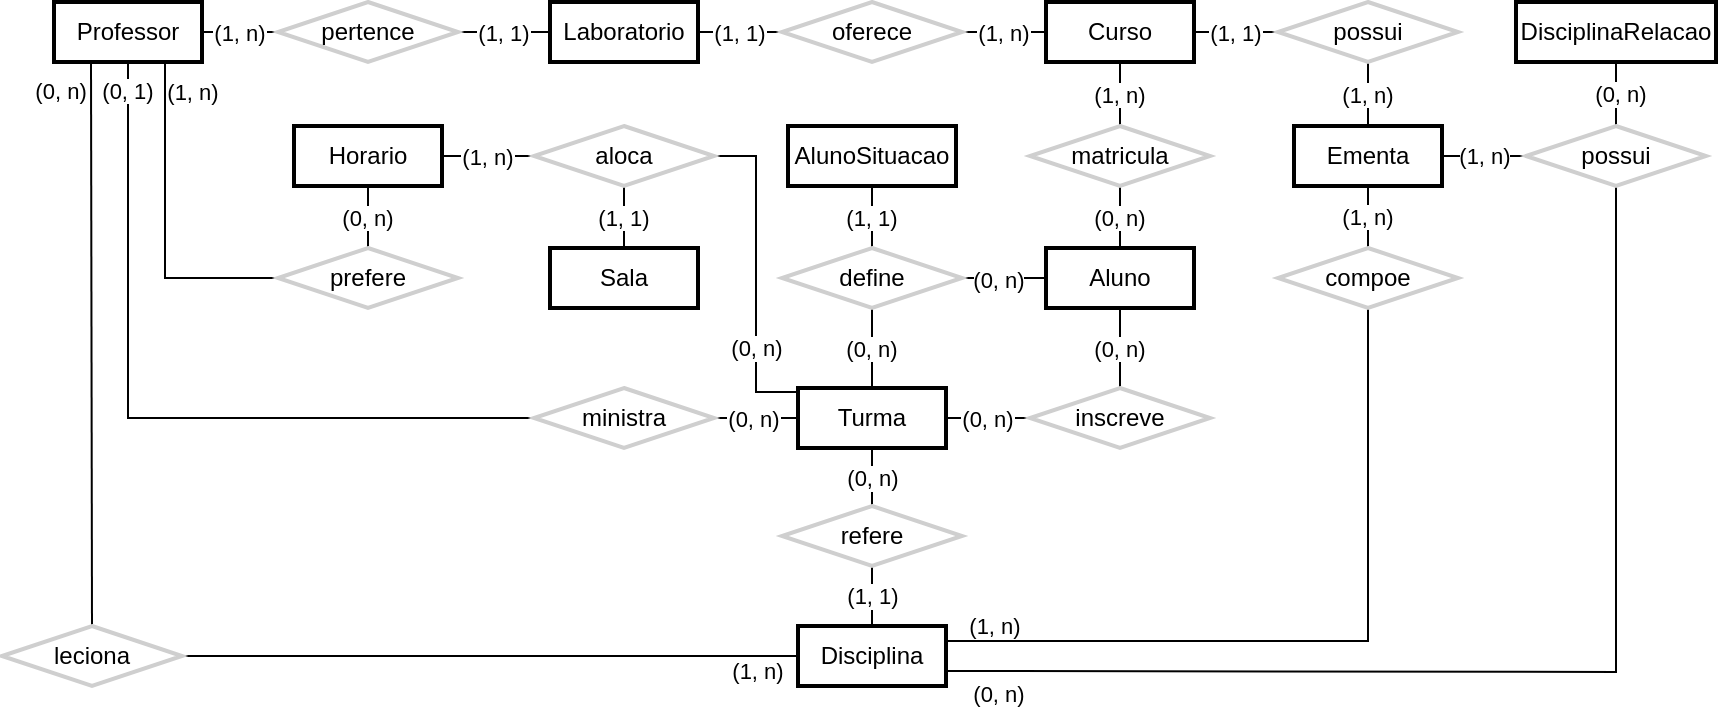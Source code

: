 <mxfile version="24.4.0" type="device" pages="6">
  <diagram id="FH-BU-A5hbJO1CqdE1CO" name="Conceitual">
    <mxGraphModel dx="1052" dy="946" grid="0" gridSize="10" guides="1" tooltips="1" connect="1" arrows="0" fold="1" page="1" pageScale="1" pageWidth="800" pageHeight="400" math="0" shadow="0">
      <root>
        <mxCell id="0" />
        <mxCell id="bpXH8O-s49uksfO2S7NJ-27" value="Linhas" parent="0" />
        <mxCell id="bpXH8O-s49uksfO2S7NJ-28" value="(1, n)" style="edgeStyle=orthogonalEdgeStyle;rounded=0;orthogonalLoop=1;jettySize=auto;html=1;exitX=1;exitY=0.5;exitDx=0;exitDy=0;endArrow=none;endFill=0;entryX=0;entryY=0.5;entryDx=0;entryDy=0;" edge="1" parent="bpXH8O-s49uksfO2S7NJ-27" source="bpXH8O-s49uksfO2S7NJ-5" target="bpXH8O-s49uksfO2S7NJ-24">
          <mxGeometry relative="1" as="geometry">
            <mxPoint x="735" y="-278" as="sourcePoint" />
            <mxPoint x="777" y="-278" as="targetPoint" />
          </mxGeometry>
        </mxCell>
        <mxCell id="bpXH8O-s49uksfO2S7NJ-29" value="(1, 1)" style="rounded=0;orthogonalLoop=1;jettySize=auto;html=1;endArrow=none;endFill=0;exitX=0.5;exitY=0;exitDx=0;exitDy=0;entryX=0.5;entryY=1;entryDx=0;entryDy=0;" edge="1" parent="bpXH8O-s49uksfO2S7NJ-27" source="bpXH8O-s49uksfO2S7NJ-7" target="bpXH8O-s49uksfO2S7NJ-23">
          <mxGeometry x="0.008" relative="1" as="geometry">
            <mxPoint x="450" y="-43" as="sourcePoint" />
            <mxPoint x="450" y="-73" as="targetPoint" />
            <mxPoint as="offset" />
          </mxGeometry>
        </mxCell>
        <mxCell id="bpXH8O-s49uksfO2S7NJ-30" value="(0, n)" style="edgeStyle=orthogonalEdgeStyle;rounded=0;orthogonalLoop=1;jettySize=auto;html=1;endArrow=none;endFill=0;exitX=1;exitY=0.75;exitDx=0;exitDy=0;" edge="1" parent="bpXH8O-s49uksfO2S7NJ-27" source="bpXH8O-s49uksfO2S7NJ-7" target="bpXH8O-s49uksfO2S7NJ-24">
          <mxGeometry x="-0.91" y="-11" relative="1" as="geometry">
            <Array as="points">
              <mxPoint x="501" y="-21" />
              <mxPoint x="822" y="-20" />
            </Array>
            <mxPoint as="offset" />
            <mxPoint x="487" y="-19" as="sourcePoint" />
            <mxPoint x="822" y="-263" as="targetPoint" />
          </mxGeometry>
        </mxCell>
        <mxCell id="bpXH8O-s49uksfO2S7NJ-31" value="(0, n)" style="startArrow=none;endArrow=none;rounded=0;startFill=0;endFill=0;elbow=vertical;jumpStyle=none;shadow=0;entryX=0.5;entryY=1;entryDx=0;entryDy=0;exitX=0.5;exitY=0;exitDx=0;exitDy=0;" edge="1" parent="bpXH8O-s49uksfO2S7NJ-27" source="bpXH8O-s49uksfO2S7NJ-3" target="bpXH8O-s49uksfO2S7NJ-14">
          <mxGeometry relative="1" as="geometry">
            <mxPoint x="574" y="-232" as="sourcePoint" />
            <mxPoint x="574" y="-263" as="targetPoint" />
          </mxGeometry>
        </mxCell>
        <mxCell id="bpXH8O-s49uksfO2S7NJ-32" value="(1, n)" style="startArrow=none;endArrow=none;rounded=0;startFill=0;endFill=0;elbow=vertical;jumpStyle=none;shadow=0;exitX=0.5;exitY=0;exitDx=0;exitDy=0;entryX=0.5;entryY=1;entryDx=0;entryDy=0;" edge="1" parent="bpXH8O-s49uksfO2S7NJ-27" source="bpXH8O-s49uksfO2S7NJ-14" target="bpXH8O-s49uksfO2S7NJ-4">
          <mxGeometry x="-0.009" relative="1" as="geometry">
            <mxPoint as="offset" />
            <mxPoint x="574" y="-293" as="sourcePoint" />
            <mxPoint x="574" y="-325" as="targetPoint" />
          </mxGeometry>
        </mxCell>
        <mxCell id="bpXH8O-s49uksfO2S7NJ-33" value="(1, 1)" style="startArrow=none;endArrow=none;rounded=0;startFill=0;endFill=0;elbow=vertical;jumpStyle=none;shadow=0;exitX=1;exitY=0.5;exitDx=0;exitDy=0;entryX=0;entryY=0.5;entryDx=0;entryDy=0;" edge="1" parent="bpXH8O-s49uksfO2S7NJ-27" source="bpXH8O-s49uksfO2S7NJ-4" target="bpXH8O-s49uksfO2S7NJ-15">
          <mxGeometry relative="1" as="geometry">
            <mxPoint x="611" y="-340" as="sourcePoint" />
            <mxPoint x="653" y="-340" as="targetPoint" />
          </mxGeometry>
        </mxCell>
        <mxCell id="bpXH8O-s49uksfO2S7NJ-34" value="(1, n)" style="startArrow=none;endArrow=none;rounded=0;startFill=0;endFill=0;elbow=vertical;jumpStyle=none;shadow=0;exitX=0.5;exitY=1;exitDx=0;exitDy=0;entryX=0.5;entryY=0;entryDx=0;entryDy=0;" edge="1" parent="bpXH8O-s49uksfO2S7NJ-27" source="bpXH8O-s49uksfO2S7NJ-15" target="bpXH8O-s49uksfO2S7NJ-5">
          <mxGeometry relative="1" as="geometry">
            <mxPoint x="698" y="-325" as="sourcePoint" />
            <mxPoint x="698" y="-293" as="targetPoint" />
          </mxGeometry>
        </mxCell>
        <mxCell id="bpXH8O-s49uksfO2S7NJ-35" value="(1, n)" style="startArrow=none;endArrow=none;rounded=0;startFill=0;endFill=0;elbow=vertical;jumpStyle=none;shadow=0;entryX=1;entryY=0.5;entryDx=0;entryDy=0;exitX=0;exitY=0.5;exitDx=0;exitDy=0;" edge="1" parent="bpXH8O-s49uksfO2S7NJ-27" source="bpXH8O-s49uksfO2S7NJ-4" target="bpXH8O-s49uksfO2S7NJ-16">
          <mxGeometry x="-0.003" relative="1" as="geometry">
            <mxPoint x="537" y="-340" as="sourcePoint" />
            <mxPoint x="495" y="-340" as="targetPoint" />
            <mxPoint as="offset" />
          </mxGeometry>
        </mxCell>
        <mxCell id="bpXH8O-s49uksfO2S7NJ-36" value="(1, 1)" style="startArrow=none;endArrow=none;rounded=0;startFill=0;endFill=0;elbow=vertical;jumpStyle=none;shadow=0;entryX=1;entryY=0.5;entryDx=0;entryDy=0;exitX=0;exitY=0.5;exitDx=0;exitDy=0;" edge="1" parent="bpXH8O-s49uksfO2S7NJ-27" source="bpXH8O-s49uksfO2S7NJ-16" target="bpXH8O-s49uksfO2S7NJ-6">
          <mxGeometry relative="1" as="geometry">
            <mxPoint x="405" y="-340" as="sourcePoint" />
            <mxPoint x="363" y="-340" as="targetPoint" />
          </mxGeometry>
        </mxCell>
        <mxCell id="bpXH8O-s49uksfO2S7NJ-37" value="(1, n)" style="startArrow=none;endArrow=none;rounded=0;startFill=0;endFill=0;elbow=vertical;jumpStyle=none;shadow=0;exitX=1;exitY=0.5;exitDx=0;exitDy=0;entryX=0;entryY=0.5;entryDx=0;entryDy=0;" edge="1" parent="bpXH8O-s49uksfO2S7NJ-27" source="bpXH8O-s49uksfO2S7NJ-11" target="bpXH8O-s49uksfO2S7NJ-17">
          <mxGeometry relative="1" as="geometry">
            <mxPoint as="offset" />
            <mxPoint x="115" y="-340" as="sourcePoint" />
            <mxPoint x="153" y="-340" as="targetPoint" />
          </mxGeometry>
        </mxCell>
        <mxCell id="bpXH8O-s49uksfO2S7NJ-38" value="(1, 1)" style="startArrow=none;endArrow=none;rounded=0;startFill=0;endFill=0;elbow=vertical;jumpStyle=none;shadow=0;entryX=0;entryY=0.5;entryDx=0;entryDy=0;exitX=1;exitY=0.5;exitDx=0;exitDy=0;" edge="1" parent="bpXH8O-s49uksfO2S7NJ-27" source="bpXH8O-s49uksfO2S7NJ-17" target="bpXH8O-s49uksfO2S7NJ-6">
          <mxGeometry relative="1" as="geometry">
            <mxPoint x="243" y="-340" as="sourcePoint" />
            <mxPoint x="289" y="-340" as="targetPoint" />
          </mxGeometry>
        </mxCell>
        <mxCell id="bpXH8O-s49uksfO2S7NJ-39" value="(1, n)" style="startArrow=none;endArrow=none;rounded=0;strokeColor=default;jumpStyle=none;startFill=0;endFill=0;elbow=vertical;shadow=0;entryX=1;entryY=0.5;entryDx=0;entryDy=0;exitX=0;exitY=0.5;exitDx=0;exitDy=0;" edge="1" parent="bpXH8O-s49uksfO2S7NJ-27" source="bpXH8O-s49uksfO2S7NJ-7" target="bpXH8O-s49uksfO2S7NJ-18">
          <mxGeometry x="-0.869" y="7" relative="1" as="geometry">
            <mxPoint as="offset" />
            <mxPoint x="413" y="-28" as="sourcePoint" />
            <mxPoint x="105" y="-28" as="targetPoint" />
          </mxGeometry>
        </mxCell>
        <mxCell id="bpXH8O-s49uksfO2S7NJ-40" value="(0, n)" style="startArrow=none;endArrow=none;rounded=0;startFill=0;endFill=0;elbow=vertical;jumpStyle=none;shadow=0;entryX=0.25;entryY=1;entryDx=0;entryDy=0;exitX=0.5;exitY=0;exitDx=0;exitDy=0;" edge="1" parent="bpXH8O-s49uksfO2S7NJ-27" source="bpXH8O-s49uksfO2S7NJ-18" target="bpXH8O-s49uksfO2S7NJ-11">
          <mxGeometry x="0.901" y="15" relative="1" as="geometry">
            <mxPoint as="offset" />
            <mxPoint x="59.975" y="-42.992" as="sourcePoint" />
            <mxPoint x="59.5" y="-325" as="targetPoint" />
          </mxGeometry>
        </mxCell>
        <mxCell id="bpXH8O-s49uksfO2S7NJ-41" value="(1, n)" style="startArrow=none;endArrow=none;rounded=0;startFill=0;endFill=0;elbow=vertical;jumpStyle=none;shadow=0;edgeStyle=orthogonalEdgeStyle;entryX=0.5;entryY=1;entryDx=0;entryDy=0;exitX=1;exitY=0.25;exitDx=0;exitDy=0;" edge="1" parent="bpXH8O-s49uksfO2S7NJ-27" source="bpXH8O-s49uksfO2S7NJ-7" target="bpXH8O-s49uksfO2S7NJ-19">
          <mxGeometry x="-0.869" y="8" relative="1" as="geometry">
            <Array as="points">
              <mxPoint x="698" y="-35" />
            </Array>
            <mxPoint as="offset" />
            <mxPoint x="487" y="-32" as="sourcePoint" />
            <mxPoint x="698" y="-202" as="targetPoint" />
          </mxGeometry>
        </mxCell>
        <mxCell id="bpXH8O-s49uksfO2S7NJ-42" value="(1, n)" style="startArrow=none;endArrow=none;rounded=0;startFill=0;endFill=0;elbow=vertical;jumpStyle=none;shadow=0;entryX=0.5;entryY=1;entryDx=0;entryDy=0;exitX=0.5;exitY=0;exitDx=0;exitDy=0;" edge="1" parent="bpXH8O-s49uksfO2S7NJ-27" source="bpXH8O-s49uksfO2S7NJ-19" target="bpXH8O-s49uksfO2S7NJ-5">
          <mxGeometry x="0.035" relative="1" as="geometry">
            <mxPoint as="offset" />
            <mxPoint x="698" y="-232" as="sourcePoint" />
            <mxPoint x="698" y="-263" as="targetPoint" />
          </mxGeometry>
        </mxCell>
        <mxCell id="bpXH8O-s49uksfO2S7NJ-43" value="(0, n)" style="startArrow=none;endArrow=none;rounded=0;startFill=0;endFill=0;elbow=vertical;jumpStyle=none;shadow=0;exitX=1;exitY=0.5;exitDx=0;exitDy=0;entryX=0;entryY=0.5;entryDx=0;entryDy=0;" edge="1" parent="bpXH8O-s49uksfO2S7NJ-27" source="bpXH8O-s49uksfO2S7NJ-13" target="bpXH8O-s49uksfO2S7NJ-20">
          <mxGeometry relative="1" as="geometry">
            <mxPoint x="487" y="-147" as="sourcePoint" />
            <mxPoint x="529" y="-147" as="targetPoint" />
          </mxGeometry>
        </mxCell>
        <mxCell id="bpXH8O-s49uksfO2S7NJ-44" value="(0, n)" style="startArrow=none;endArrow=none;rounded=0;startFill=0;endFill=0;elbow=vertical;jumpStyle=none;shadow=0;exitX=0.5;exitY=0;exitDx=0;exitDy=0;entryX=0.5;entryY=1;entryDx=0;entryDy=0;" edge="1" parent="bpXH8O-s49uksfO2S7NJ-27" source="bpXH8O-s49uksfO2S7NJ-20" target="bpXH8O-s49uksfO2S7NJ-3">
          <mxGeometry relative="1" as="geometry">
            <mxPoint x="574" y="-162" as="sourcePoint" />
            <mxPoint x="574" y="-202" as="targetPoint" />
          </mxGeometry>
        </mxCell>
        <mxCell id="bpXH8O-s49uksfO2S7NJ-45" value="(0, n)" style="startArrow=none;endArrow=none;rounded=0;startFill=0;endFill=0;elbow=vertical;jumpStyle=none;shadow=0;edgeStyle=orthogonalEdgeStyle;exitX=0;exitY=0.5;exitDx=0;exitDy=0;entryX=1;entryY=0.5;entryDx=0;entryDy=0;" edge="1" parent="bpXH8O-s49uksfO2S7NJ-27" source="bpXH8O-s49uksfO2S7NJ-13" target="bpXH8O-s49uksfO2S7NJ-21">
          <mxGeometry x="0.057" relative="1" as="geometry">
            <Array as="points" />
            <mxPoint as="offset" />
            <mxPoint x="412.63" y="-147.03" as="sourcePoint" />
            <mxPoint x="377.48" y="-147.12" as="targetPoint" />
          </mxGeometry>
        </mxCell>
        <mxCell id="bpXH8O-s49uksfO2S7NJ-46" value="(0, 1)" style="startArrow=none;endArrow=none;rounded=0;startFill=0;endFill=0;elbow=vertical;jumpStyle=none;shadow=0;edgeStyle=orthogonalEdgeStyle;entryX=0.5;entryY=1;entryDx=0;entryDy=0;exitX=0;exitY=0.5;exitDx=0;exitDy=0;" edge="1" parent="bpXH8O-s49uksfO2S7NJ-27" source="bpXH8O-s49uksfO2S7NJ-21" target="bpXH8O-s49uksfO2S7NJ-11">
          <mxGeometry x="0.926" relative="1" as="geometry">
            <Array as="points">
              <mxPoint x="78" y="-147" />
            </Array>
            <mxPoint as="offset" />
            <mxPoint x="281" y="-147" as="sourcePoint" />
            <mxPoint x="78" y="-325" as="targetPoint" />
          </mxGeometry>
        </mxCell>
        <mxCell id="bpXH8O-s49uksfO2S7NJ-47" value="" style="rounded=0;orthogonalLoop=1;jettySize=auto;html=1;endArrow=none;endFill=0;entryX=0;entryY=0.5;entryDx=0;entryDy=0;exitX=1;exitY=0.5;exitDx=0;exitDy=0;" edge="1" parent="bpXH8O-s49uksfO2S7NJ-27" source="bpXH8O-s49uksfO2S7NJ-22" target="bpXH8O-s49uksfO2S7NJ-3">
          <mxGeometry x="-0.521" y="-22" relative="1" as="geometry">
            <mxPoint as="offset" />
            <mxPoint x="495" y="-217" as="sourcePoint" />
            <mxPoint x="537" y="-217" as="targetPoint" />
          </mxGeometry>
        </mxCell>
        <mxCell id="bpXH8O-s49uksfO2S7NJ-48" value="(0, n)" style="edgeLabel;html=1;align=center;verticalAlign=middle;resizable=0;points=[];" vertex="1" connectable="0" parent="bpXH8O-s49uksfO2S7NJ-47">
          <mxGeometry x="-0.177" y="-1" relative="1" as="geometry">
            <mxPoint as="offset" />
          </mxGeometry>
        </mxCell>
        <mxCell id="bpXH8O-s49uksfO2S7NJ-49" value="(1, 1)" style="startArrow=none;endArrow=none;rounded=0;startFill=0;endFill=0;elbow=vertical;jumpStyle=none;shadow=0;entryX=0.5;entryY=0;entryDx=0;entryDy=0;exitX=0.5;exitY=1;exitDx=0;exitDy=0;" edge="1" parent="bpXH8O-s49uksfO2S7NJ-27" source="bpXH8O-s49uksfO2S7NJ-8" target="bpXH8O-s49uksfO2S7NJ-22">
          <mxGeometry relative="1" as="geometry">
            <mxPoint x="450" y="-263" as="sourcePoint" />
            <mxPoint x="450" y="-232" as="targetPoint" />
          </mxGeometry>
        </mxCell>
        <mxCell id="bpXH8O-s49uksfO2S7NJ-50" value="(0, n)" style="startArrow=none;endArrow=none;rounded=0;startFill=0;endFill=0;elbow=vertical;jumpStyle=none;shadow=0;exitX=0.5;exitY=1;exitDx=0;exitDy=0;entryX=0.5;entryY=0;entryDx=0;entryDy=0;" edge="1" parent="bpXH8O-s49uksfO2S7NJ-27" source="bpXH8O-s49uksfO2S7NJ-22" target="bpXH8O-s49uksfO2S7NJ-13">
          <mxGeometry relative="1" as="geometry">
            <mxPoint x="450" y="-202" as="sourcePoint" />
            <mxPoint x="450" y="-162" as="targetPoint" />
          </mxGeometry>
        </mxCell>
        <mxCell id="bpXH8O-s49uksfO2S7NJ-51" value="(1, n)" style="startArrow=none;endArrow=none;rounded=0;startFill=0;endFill=0;elbow=vertical;jumpStyle=none;shadow=0;exitX=0;exitY=0.5;exitDx=0;exitDy=0;entryX=1;entryY=0.5;entryDx=0;entryDy=0;" edge="1" parent="bpXH8O-s49uksfO2S7NJ-27" source="bpXH8O-s49uksfO2S7NJ-26" target="bpXH8O-s49uksfO2S7NJ-9">
          <mxGeometry x="0.001" relative="1" as="geometry">
            <mxPoint x="235" y="-278" as="targetPoint" />
            <mxPoint as="offset" />
            <mxPoint x="281" y="-278" as="sourcePoint" />
          </mxGeometry>
        </mxCell>
        <mxCell id="bpXH8O-s49uksfO2S7NJ-52" value="(1, 1)" style="startArrow=none;endArrow=none;rounded=0;startFill=0;endFill=0;elbow=vertical;jumpStyle=none;shadow=0;exitX=0.5;exitY=1;exitDx=0;exitDy=0;entryX=0.5;entryY=0;entryDx=0;entryDy=0;" edge="1" parent="bpXH8O-s49uksfO2S7NJ-27" source="bpXH8O-s49uksfO2S7NJ-26" target="bpXH8O-s49uksfO2S7NJ-10">
          <mxGeometry relative="1" as="geometry">
            <mxPoint x="326" y="-263" as="sourcePoint" />
            <mxPoint x="326" y="-232" as="targetPoint" />
          </mxGeometry>
        </mxCell>
        <mxCell id="bpXH8O-s49uksfO2S7NJ-53" value="(1, n)" style="startArrow=none;endArrow=none;rounded=0;startFill=0;endFill=0;elbow=vertical;jumpStyle=none;shadow=0;edgeStyle=orthogonalEdgeStyle;exitX=0.75;exitY=1;exitDx=0;exitDy=0;entryX=0;entryY=0.5;entryDx=0;entryDy=0;" edge="1" parent="bpXH8O-s49uksfO2S7NJ-27" source="bpXH8O-s49uksfO2S7NJ-11" target="bpXH8O-s49uksfO2S7NJ-25">
          <mxGeometry x="-0.826" y="14" relative="1" as="geometry">
            <Array as="points">
              <mxPoint x="96" y="-217" />
            </Array>
            <mxPoint as="offset" />
            <mxPoint x="100" y="-325" as="sourcePoint" />
            <mxPoint x="153" y="-217" as="targetPoint" />
          </mxGeometry>
        </mxCell>
        <mxCell id="bpXH8O-s49uksfO2S7NJ-54" value="(0, n)" style="startArrow=none;endArrow=none;rounded=0;startFill=0;endFill=0;elbow=vertical;jumpStyle=none;shadow=0;exitX=0.5;exitY=0;exitDx=0;exitDy=0;entryX=0.5;entryY=1;entryDx=0;entryDy=0;" edge="1" parent="bpXH8O-s49uksfO2S7NJ-27" source="bpXH8O-s49uksfO2S7NJ-25" target="bpXH8O-s49uksfO2S7NJ-9">
          <mxGeometry relative="1" as="geometry">
            <mxPoint x="198" y="-232" as="sourcePoint" />
            <mxPoint x="198" y="-263" as="targetPoint" />
          </mxGeometry>
        </mxCell>
        <mxCell id="bpXH8O-s49uksfO2S7NJ-55" value="(0, n)" style="rounded=0;orthogonalLoop=1;jettySize=auto;html=1;endArrow=none;endFill=0;entryX=0.5;entryY=0;entryDx=0;entryDy=0;exitX=0.5;exitY=1;exitDx=0;exitDy=0;" edge="1" parent="bpXH8O-s49uksfO2S7NJ-27" source="bpXH8O-s49uksfO2S7NJ-13" target="bpXH8O-s49uksfO2S7NJ-23">
          <mxGeometry relative="1" as="geometry">
            <mxPoint x="450" y="-132" as="sourcePoint" />
            <mxPoint x="450" y="-103" as="targetPoint" />
          </mxGeometry>
        </mxCell>
        <mxCell id="bpXH8O-s49uksfO2S7NJ-56" style="rounded=0;orthogonalLoop=1;jettySize=auto;html=1;endArrow=none;endFill=0;entryX=0.5;entryY=1;entryDx=0;entryDy=0;exitX=0.5;exitY=0;exitDx=0;exitDy=0;" edge="1" parent="bpXH8O-s49uksfO2S7NJ-27" source="bpXH8O-s49uksfO2S7NJ-24" target="bpXH8O-s49uksfO2S7NJ-12">
          <mxGeometry relative="1" as="geometry">
            <mxPoint x="822" y="-293" as="sourcePoint" />
            <mxPoint x="822" y="-325" as="targetPoint" />
          </mxGeometry>
        </mxCell>
        <mxCell id="bpXH8O-s49uksfO2S7NJ-57" value="(0, n)" style="edgeLabel;html=1;align=center;verticalAlign=middle;resizable=0;points=[];" vertex="1" connectable="0" parent="bpXH8O-s49uksfO2S7NJ-56">
          <mxGeometry x="0.017" y="-2" relative="1" as="geometry">
            <mxPoint as="offset" />
          </mxGeometry>
        </mxCell>
        <mxCell id="bpXH8O-s49uksfO2S7NJ-58" value="(0, n)" style="endArrow=none;html=1;rounded=0;entryX=0.001;entryY=0.065;entryDx=0;entryDy=0;exitX=1;exitY=0.5;exitDx=0;exitDy=0;edgeStyle=orthogonalEdgeStyle;endFill=0;shadow=0;strokeColor=default;align=center;verticalAlign=middle;fontFamily=Helvetica;fontSize=11;fontColor=default;labelBackgroundColor=default;elbow=vertical;jumpStyle=none;startArrow=none;startFill=0;entryPerimeter=0;" edge="1" parent="bpXH8O-s49uksfO2S7NJ-27" source="bpXH8O-s49uksfO2S7NJ-26" target="bpXH8O-s49uksfO2S7NJ-13">
          <mxGeometry x="0.457" width="50" height="50" relative="1" as="geometry">
            <mxPoint x="371" y="-278" as="sourcePoint" />
            <mxPoint x="413" y="-162" as="targetPoint" />
            <Array as="points">
              <mxPoint x="392" y="-278" />
              <mxPoint x="392" y="-160" />
            </Array>
            <mxPoint as="offset" />
          </mxGeometry>
        </mxCell>
        <mxCell id="bpXH8O-s49uksfO2S7NJ-1" value="Relações" parent="0" />
        <mxCell id="bpXH8O-s49uksfO2S7NJ-14" value="matricula" style="rhombus;strokeWidth=2;whiteSpace=wrap;fillColor=none;strokeColor=#CFCFCF;" vertex="1" parent="bpXH8O-s49uksfO2S7NJ-1">
          <mxGeometry x="529" y="-293" width="90" height="30" as="geometry" />
        </mxCell>
        <mxCell id="bpXH8O-s49uksfO2S7NJ-15" value="possui" style="rhombus;strokeWidth=2;whiteSpace=wrap;fillColor=none;strokeColor=#CFCFCF;" vertex="1" parent="bpXH8O-s49uksfO2S7NJ-1">
          <mxGeometry x="653" y="-355" width="90" height="30" as="geometry" />
        </mxCell>
        <mxCell id="bpXH8O-s49uksfO2S7NJ-16" value="oferece" style="rhombus;strokeWidth=2;whiteSpace=wrap;fillColor=none;strokeColor=#CFCFCF;" vertex="1" parent="bpXH8O-s49uksfO2S7NJ-1">
          <mxGeometry x="405" y="-355" width="90" height="30" as="geometry" />
        </mxCell>
        <mxCell id="bpXH8O-s49uksfO2S7NJ-17" value="pertence" style="rhombus;strokeWidth=2;whiteSpace=wrap;fillColor=none;strokeColor=#CFCFCF;" vertex="1" parent="bpXH8O-s49uksfO2S7NJ-1">
          <mxGeometry x="153" y="-355" width="90" height="30" as="geometry" />
        </mxCell>
        <mxCell id="bpXH8O-s49uksfO2S7NJ-19" value="compoe" style="rhombus;strokeWidth=2;whiteSpace=wrap;fillColor=none;strokeColor=#CFCFCF;" vertex="1" parent="bpXH8O-s49uksfO2S7NJ-1">
          <mxGeometry x="653" y="-232" width="90" height="30" as="geometry" />
        </mxCell>
        <mxCell id="bpXH8O-s49uksfO2S7NJ-18" value="leciona" style="rhombus;strokeWidth=2;whiteSpace=wrap;fillColor=none;strokeColor=#CFCFCF;" vertex="1" parent="bpXH8O-s49uksfO2S7NJ-1">
          <mxGeometry x="15" y="-43" width="90" height="30" as="geometry" />
        </mxCell>
        <mxCell id="bpXH8O-s49uksfO2S7NJ-20" value="inscreve" style="rhombus;strokeWidth=2;whiteSpace=wrap;fillColor=none;strokeColor=#CFCFCF;" vertex="1" parent="bpXH8O-s49uksfO2S7NJ-1">
          <mxGeometry x="529" y="-162" width="90" height="30" as="geometry" />
        </mxCell>
        <mxCell id="bpXH8O-s49uksfO2S7NJ-21" value="ministra" style="rhombus;strokeWidth=2;whiteSpace=wrap;fillColor=none;strokeColor=#CFCFCF;" vertex="1" parent="bpXH8O-s49uksfO2S7NJ-1">
          <mxGeometry x="281" y="-162" width="90" height="30" as="geometry" />
        </mxCell>
        <mxCell id="bpXH8O-s49uksfO2S7NJ-22" value="define" style="rhombus;strokeWidth=2;whiteSpace=wrap;fillColor=none;strokeColor=#CFCFCF;" vertex="1" parent="bpXH8O-s49uksfO2S7NJ-1">
          <mxGeometry x="405" y="-232" width="90" height="30" as="geometry" />
        </mxCell>
        <mxCell id="bpXH8O-s49uksfO2S7NJ-23" value="refere" style="rhombus;strokeWidth=2;whiteSpace=wrap;fillColor=none;strokeColor=#CFCFCF;" vertex="1" parent="bpXH8O-s49uksfO2S7NJ-1">
          <mxGeometry x="405" y="-103" width="90" height="30" as="geometry" />
        </mxCell>
        <mxCell id="bpXH8O-s49uksfO2S7NJ-24" value="possui" style="rhombus;strokeWidth=2;whiteSpace=wrap;fillColor=none;strokeColor=#CFCFCF;" vertex="1" parent="bpXH8O-s49uksfO2S7NJ-1">
          <mxGeometry x="777" y="-293" width="90" height="30" as="geometry" />
        </mxCell>
        <mxCell id="bpXH8O-s49uksfO2S7NJ-25" value="prefere" style="rhombus;strokeWidth=2;whiteSpace=wrap;fillColor=none;strokeColor=#CFCFCF;" vertex="1" parent="bpXH8O-s49uksfO2S7NJ-1">
          <mxGeometry x="153" y="-232" width="90" height="30" as="geometry" />
        </mxCell>
        <mxCell id="bpXH8O-s49uksfO2S7NJ-26" value="aloca" style="rhombus;strokeWidth=2;whiteSpace=wrap;fillColor=none;strokeColor=#CFCFCF;" vertex="1" parent="bpXH8O-s49uksfO2S7NJ-1">
          <mxGeometry x="281" y="-293" width="90" height="30" as="geometry" />
        </mxCell>
        <mxCell id="bpXH8O-s49uksfO2S7NJ-2" value="Entidades" parent="0" />
        <mxCell id="bpXH8O-s49uksfO2S7NJ-3" value="Aluno" style="whiteSpace=wrap;strokeWidth=2;fillColor=none;" vertex="1" parent="bpXH8O-s49uksfO2S7NJ-2">
          <mxGeometry x="537" y="-232" width="74" height="30" as="geometry" />
        </mxCell>
        <mxCell id="bpXH8O-s49uksfO2S7NJ-4" value="Curso" style="whiteSpace=wrap;strokeWidth=2;fillColor=none;" vertex="1" parent="bpXH8O-s49uksfO2S7NJ-2">
          <mxGeometry x="537" y="-355" width="74" height="30" as="geometry" />
        </mxCell>
        <mxCell id="bpXH8O-s49uksfO2S7NJ-5" value="Ementa" style="whiteSpace=wrap;strokeWidth=2;fillColor=none;" vertex="1" parent="bpXH8O-s49uksfO2S7NJ-2">
          <mxGeometry x="661" y="-293" width="74" height="30" as="geometry" />
        </mxCell>
        <mxCell id="bpXH8O-s49uksfO2S7NJ-6" value="Laboratorio" style="whiteSpace=wrap;strokeWidth=2;fillColor=none;" vertex="1" parent="bpXH8O-s49uksfO2S7NJ-2">
          <mxGeometry x="289" y="-355" width="74" height="30" as="geometry" />
        </mxCell>
        <mxCell id="bpXH8O-s49uksfO2S7NJ-7" value="Disciplina" style="whiteSpace=wrap;strokeWidth=2;fillColor=none;" vertex="1" parent="bpXH8O-s49uksfO2S7NJ-2">
          <mxGeometry x="413" y="-43" width="74" height="30" as="geometry" />
        </mxCell>
        <mxCell id="bpXH8O-s49uksfO2S7NJ-8" value="AlunoSituacao" style="whiteSpace=wrap;strokeWidth=2;fillColor=none;" vertex="1" parent="bpXH8O-s49uksfO2S7NJ-2">
          <mxGeometry x="408" y="-293" width="84" height="30" as="geometry" />
        </mxCell>
        <mxCell id="bpXH8O-s49uksfO2S7NJ-9" value="Horario" style="whiteSpace=wrap;strokeWidth=2;fillColor=none;" vertex="1" parent="bpXH8O-s49uksfO2S7NJ-2">
          <mxGeometry x="161" y="-293" width="74" height="30" as="geometry" />
        </mxCell>
        <mxCell id="bpXH8O-s49uksfO2S7NJ-10" value="Sala" style="whiteSpace=wrap;strokeWidth=2;fillColor=none;" vertex="1" parent="bpXH8O-s49uksfO2S7NJ-2">
          <mxGeometry x="289" y="-232" width="74" height="30" as="geometry" />
        </mxCell>
        <mxCell id="bpXH8O-s49uksfO2S7NJ-11" value="Professor" style="whiteSpace=wrap;strokeWidth=2;fillColor=none;" vertex="1" parent="bpXH8O-s49uksfO2S7NJ-2">
          <mxGeometry x="41" y="-355" width="74" height="30" as="geometry" />
        </mxCell>
        <mxCell id="bpXH8O-s49uksfO2S7NJ-12" value="DisciplinaRelacao" style="whiteSpace=wrap;strokeWidth=2;fillColor=none;" vertex="1" parent="bpXH8O-s49uksfO2S7NJ-2">
          <mxGeometry x="772" y="-355" width="100" height="30" as="geometry" />
        </mxCell>
        <mxCell id="bpXH8O-s49uksfO2S7NJ-13" value="Turma" style="whiteSpace=wrap;strokeWidth=2;fillColor=none;" vertex="1" parent="bpXH8O-s49uksfO2S7NJ-2">
          <mxGeometry x="413" y="-162" width="74" height="30" as="geometry" />
        </mxCell>
      </root>
    </mxGraphModel>
  </diagram>
  <diagram id="BtyK-D5RQuh6iS4STPlZ" name="DER">
    <mxGraphModel dx="2555" dy="1638" grid="1" gridSize="10" guides="1" tooltips="1" connect="1" arrows="1" fold="1" page="0" pageScale="1" pageWidth="800" pageHeight="400" math="0" shadow="0">
      <root>
        <mxCell id="0" />
        <mxCell id="1" parent="0" />
        <mxCell id="QMRmaEPebc7p0olnpBMx-3" value="Aluno" style="shape=table;startSize=25;container=1;collapsible=1;childLayout=tableLayout;fixedRows=1;rowLines=1;fontStyle=1;align=center;resizeLast=1;" parent="1" vertex="1">
          <mxGeometry x="1746" y="820" width="148" height="157" as="geometry">
            <mxRectangle x="1419.5" y="720" width="70" height="30" as="alternateBounds" />
          </mxGeometry>
        </mxCell>
        <mxCell id="QMRmaEPebc7p0olnpBMx-4" style="shape=tableRow;horizontal=0;startSize=0;swimlaneHead=0;swimlaneBody=0;fillColor=none;collapsible=0;dropTarget=0;points=[[0,0.5],[1,0.5]];portConstraint=eastwest;top=0;left=0;right=0;bottom=0;" parent="QMRmaEPebc7p0olnpBMx-3" vertex="1">
          <mxGeometry y="25" width="148" height="22" as="geometry" />
        </mxCell>
        <mxCell id="QMRmaEPebc7p0olnpBMx-5" value="id" style="shape=partialRectangle;connectable=0;fillColor=none;top=0;left=0;bottom=0;right=0;align=left;spacingLeft=2;overflow=hidden;fontSize=11;" parent="QMRmaEPebc7p0olnpBMx-4" vertex="1">
          <mxGeometry width="36" height="22" as="geometry">
            <mxRectangle width="36" height="22" as="alternateBounds" />
          </mxGeometry>
        </mxCell>
        <mxCell id="QMRmaEPebc7p0olnpBMx-6" value="IdAluno" style="shape=partialRectangle;connectable=0;fillColor=none;top=0;left=0;bottom=0;right=0;align=left;spacingLeft=2;overflow=hidden;fontSize=11;" parent="QMRmaEPebc7p0olnpBMx-4" vertex="1">
          <mxGeometry x="36" width="112" height="22" as="geometry">
            <mxRectangle width="112" height="22" as="alternateBounds" />
          </mxGeometry>
        </mxCell>
        <mxCell id="QMRmaEPebc7p0olnpBMx-7" style="shape=tableRow;horizontal=0;startSize=0;swimlaneHead=0;swimlaneBody=0;fillColor=none;collapsible=0;dropTarget=0;points=[[0,0.5],[1,0.5]];portConstraint=eastwest;top=0;left=0;right=0;bottom=0;" parent="QMRmaEPebc7p0olnpBMx-3" vertex="1">
          <mxGeometry y="47" width="148" height="22" as="geometry" />
        </mxCell>
        <mxCell id="QMRmaEPebc7p0olnpBMx-8" value="int" style="shape=partialRectangle;connectable=0;fillColor=none;top=0;left=0;bottom=0;right=0;align=left;spacingLeft=2;overflow=hidden;fontSize=11;" parent="QMRmaEPebc7p0olnpBMx-7" vertex="1">
          <mxGeometry width="36" height="22" as="geometry">
            <mxRectangle width="36" height="22" as="alternateBounds" />
          </mxGeometry>
        </mxCell>
        <mxCell id="QMRmaEPebc7p0olnpBMx-9" value="IdCurso" style="shape=partialRectangle;connectable=0;fillColor=none;top=0;left=0;bottom=0;right=0;align=left;spacingLeft=2;overflow=hidden;fontSize=11;" parent="QMRmaEPebc7p0olnpBMx-7" vertex="1">
          <mxGeometry x="36" width="112" height="22" as="geometry">
            <mxRectangle width="112" height="22" as="alternateBounds" />
          </mxGeometry>
        </mxCell>
        <mxCell id="QMRmaEPebc7p0olnpBMx-10" style="shape=tableRow;horizontal=0;startSize=0;swimlaneHead=0;swimlaneBody=0;fillColor=none;collapsible=0;dropTarget=0;points=[[0,0.5],[1,0.5]];portConstraint=eastwest;top=0;left=0;right=0;bottom=0;" parent="QMRmaEPebc7p0olnpBMx-3" vertex="1">
          <mxGeometry y="69" width="148" height="22" as="geometry" />
        </mxCell>
        <mxCell id="QMRmaEPebc7p0olnpBMx-11" value="int" style="shape=partialRectangle;connectable=0;fillColor=none;top=0;left=0;bottom=0;right=0;align=left;spacingLeft=2;overflow=hidden;fontSize=11;" parent="QMRmaEPebc7p0olnpBMx-10" vertex="1">
          <mxGeometry width="36" height="22" as="geometry">
            <mxRectangle width="36" height="22" as="alternateBounds" />
          </mxGeometry>
        </mxCell>
        <mxCell id="QMRmaEPebc7p0olnpBMx-12" value="AnoIngresso" style="shape=partialRectangle;connectable=0;fillColor=none;top=0;left=0;bottom=0;right=0;align=left;spacingLeft=2;overflow=hidden;fontSize=11;" parent="QMRmaEPebc7p0olnpBMx-10" vertex="1">
          <mxGeometry x="36" width="112" height="22" as="geometry">
            <mxRectangle width="112" height="22" as="alternateBounds" />
          </mxGeometry>
        </mxCell>
        <mxCell id="QMRmaEPebc7p0olnpBMx-13" style="shape=tableRow;horizontal=0;startSize=0;swimlaneHead=0;swimlaneBody=0;fillColor=none;collapsible=0;dropTarget=0;points=[[0,0.5],[1,0.5]];portConstraint=eastwest;top=0;left=0;right=0;bottom=0;" parent="QMRmaEPebc7p0olnpBMx-3" vertex="1">
          <mxGeometry y="91" width="148" height="22" as="geometry" />
        </mxCell>
        <mxCell id="QMRmaEPebc7p0olnpBMx-14" value="int" style="shape=partialRectangle;connectable=0;fillColor=none;top=0;left=0;bottom=0;right=0;align=left;spacingLeft=2;overflow=hidden;fontSize=11;" parent="QMRmaEPebc7p0olnpBMx-13" vertex="1">
          <mxGeometry width="36" height="22" as="geometry">
            <mxRectangle width="36" height="22" as="alternateBounds" />
          </mxGeometry>
        </mxCell>
        <mxCell id="QMRmaEPebc7p0olnpBMx-15" value="SemestreIngresso" style="shape=partialRectangle;connectable=0;fillColor=none;top=0;left=0;bottom=0;right=0;align=left;spacingLeft=2;overflow=hidden;fontSize=11;" parent="QMRmaEPebc7p0olnpBMx-13" vertex="1">
          <mxGeometry x="36" width="112" height="22" as="geometry">
            <mxRectangle width="112" height="22" as="alternateBounds" />
          </mxGeometry>
        </mxCell>
        <mxCell id="QMRmaEPebc7p0olnpBMx-16" style="shape=tableRow;horizontal=0;startSize=0;swimlaneHead=0;swimlaneBody=0;fillColor=none;collapsible=0;dropTarget=0;points=[[0,0.5],[1,0.5]];portConstraint=eastwest;top=0;left=0;right=0;bottom=0;" parent="QMRmaEPebc7p0olnpBMx-3" vertex="1">
          <mxGeometry y="113" width="148" height="22" as="geometry" />
        </mxCell>
        <mxCell id="QMRmaEPebc7p0olnpBMx-17" value="String" style="shape=partialRectangle;connectable=0;fillColor=none;top=0;left=0;bottom=0;right=0;align=left;spacingLeft=2;overflow=hidden;fontSize=11;" parent="QMRmaEPebc7p0olnpBMx-16" vertex="1">
          <mxGeometry width="36" height="22" as="geometry">
            <mxRectangle width="36" height="22" as="alternateBounds" />
          </mxGeometry>
        </mxCell>
        <mxCell id="QMRmaEPebc7p0olnpBMx-18" value="CodigoMatricula" style="shape=partialRectangle;connectable=0;fillColor=none;top=0;left=0;bottom=0;right=0;align=left;spacingLeft=2;overflow=hidden;fontSize=11;" parent="QMRmaEPebc7p0olnpBMx-16" vertex="1">
          <mxGeometry x="36" width="112" height="22" as="geometry">
            <mxRectangle width="112" height="22" as="alternateBounds" />
          </mxGeometry>
        </mxCell>
        <mxCell id="QMRmaEPebc7p0olnpBMx-19" style="shape=tableRow;horizontal=0;startSize=0;swimlaneHead=0;swimlaneBody=0;fillColor=none;collapsible=0;dropTarget=0;points=[[0,0.5],[1,0.5]];portConstraint=eastwest;top=0;left=0;right=0;bottom=0;" parent="QMRmaEPebc7p0olnpBMx-3" vertex="1">
          <mxGeometry y="135" width="148" height="22" as="geometry" />
        </mxCell>
        <mxCell id="QMRmaEPebc7p0olnpBMx-20" value="string" style="shape=partialRectangle;connectable=0;fillColor=none;top=0;left=0;bottom=0;right=0;align=left;spacingLeft=2;overflow=hidden;fontSize=11;" parent="QMRmaEPebc7p0olnpBMx-19" vertex="1">
          <mxGeometry width="36" height="22" as="geometry">
            <mxRectangle width="36" height="22" as="alternateBounds" />
          </mxGeometry>
        </mxCell>
        <mxCell id="QMRmaEPebc7p0olnpBMx-21" value="NomeAluno" style="shape=partialRectangle;connectable=0;fillColor=none;top=0;left=0;bottom=0;right=0;align=left;spacingLeft=2;overflow=hidden;fontSize=11;" parent="QMRmaEPebc7p0olnpBMx-19" vertex="1">
          <mxGeometry x="36" width="112" height="22" as="geometry">
            <mxRectangle width="112" height="22" as="alternateBounds" />
          </mxGeometry>
        </mxCell>
        <mxCell id="QMRmaEPebc7p0olnpBMx-22" value="AlunoCurso" style="shape=table;startSize=25;container=1;collapsible=1;childLayout=tableLayout;fixedRows=1;rowLines=1;fontStyle=1;align=center;resizeLast=1;" parent="1" vertex="1">
          <mxGeometry x="1770" y="691.5" width="100" height="46" as="geometry">
            <mxRectangle x="1745" y="630" width="110" height="30" as="alternateBounds" />
          </mxGeometry>
        </mxCell>
        <mxCell id="QMRmaEPebc7p0olnpBMx-23" style="shape=tableRow;horizontal=0;startSize=0;swimlaneHead=0;swimlaneBody=0;fillColor=none;collapsible=0;dropTarget=0;points=[[0,0.5],[1,0.5]];portConstraint=eastwest;top=0;left=0;right=0;bottom=0;" parent="QMRmaEPebc7p0olnpBMx-22" vertex="1">
          <mxGeometry y="25" width="100" height="21" as="geometry" />
        </mxCell>
        <mxCell id="QMRmaEPebc7p0olnpBMx-24" value="int" style="shape=partialRectangle;connectable=0;fillColor=none;top=0;left=0;bottom=0;right=0;align=left;spacingLeft=2;overflow=hidden;fontSize=11;" parent="QMRmaEPebc7p0olnpBMx-23" vertex="1">
          <mxGeometry width="18" height="21" as="geometry">
            <mxRectangle width="18" height="21" as="alternateBounds" />
          </mxGeometry>
        </mxCell>
        <mxCell id="QMRmaEPebc7p0olnpBMx-25" value="Id" style="shape=partialRectangle;connectable=0;fillColor=none;top=0;left=0;bottom=0;right=0;align=left;spacingLeft=2;overflow=hidden;fontSize=11;" parent="QMRmaEPebc7p0olnpBMx-23" vertex="1">
          <mxGeometry x="18" width="82" height="21" as="geometry">
            <mxRectangle width="82" height="21" as="alternateBounds" />
          </mxGeometry>
        </mxCell>
        <mxCell id="QMRmaEPebc7p0olnpBMx-26" value="Curso" style="shape=table;startSize=30;container=1;collapsible=1;childLayout=tableLayout;fixedRows=1;rowLines=1;fontStyle=1;align=center;resizeLast=1;" parent="1" vertex="1">
          <mxGeometry x="2075.5" y="666.5" width="130" height="96" as="geometry">
            <mxRectangle x="1995" y="630" width="80" height="30" as="alternateBounds" />
          </mxGeometry>
        </mxCell>
        <mxCell id="QMRmaEPebc7p0olnpBMx-27" style="shape=tableRow;horizontal=0;startSize=0;swimlaneHead=0;swimlaneBody=0;fillColor=none;collapsible=0;dropTarget=0;points=[[0,0.5],[1,0.5]];portConstraint=eastwest;top=0;left=0;right=0;bottom=0;" parent="QMRmaEPebc7p0olnpBMx-26" vertex="1">
          <mxGeometry y="30" width="130" height="22" as="geometry" />
        </mxCell>
        <mxCell id="QMRmaEPebc7p0olnpBMx-28" value="id" style="shape=partialRectangle;connectable=0;fillColor=none;top=0;left=0;bottom=0;right=0;align=left;spacingLeft=2;overflow=hidden;fontSize=11;" parent="QMRmaEPebc7p0olnpBMx-27" vertex="1">
          <mxGeometry width="36" height="22" as="geometry">
            <mxRectangle width="36" height="22" as="alternateBounds" />
          </mxGeometry>
        </mxCell>
        <mxCell id="QMRmaEPebc7p0olnpBMx-29" value="IdCurso" style="shape=partialRectangle;connectable=0;fillColor=none;top=0;left=0;bottom=0;right=0;align=left;spacingLeft=2;overflow=hidden;fontSize=11;" parent="QMRmaEPebc7p0olnpBMx-27" vertex="1">
          <mxGeometry x="36" width="94" height="22" as="geometry">
            <mxRectangle width="94" height="22" as="alternateBounds" />
          </mxGeometry>
        </mxCell>
        <mxCell id="QMRmaEPebc7p0olnpBMx-30" style="shape=tableRow;horizontal=0;startSize=0;swimlaneHead=0;swimlaneBody=0;fillColor=none;collapsible=0;dropTarget=0;points=[[0,0.5],[1,0.5]];portConstraint=eastwest;top=0;left=0;right=0;bottom=0;" parent="QMRmaEPebc7p0olnpBMx-26" vertex="1">
          <mxGeometry y="52" width="130" height="22" as="geometry" />
        </mxCell>
        <mxCell id="QMRmaEPebc7p0olnpBMx-31" value="string" style="shape=partialRectangle;connectable=0;fillColor=none;top=0;left=0;bottom=0;right=0;align=left;spacingLeft=2;overflow=hidden;fontSize=11;" parent="QMRmaEPebc7p0olnpBMx-30" vertex="1">
          <mxGeometry width="36" height="22" as="geometry">
            <mxRectangle width="36" height="22" as="alternateBounds" />
          </mxGeometry>
        </mxCell>
        <mxCell id="QMRmaEPebc7p0olnpBMx-32" value="idLaboratorio" style="shape=partialRectangle;connectable=0;fillColor=none;top=0;left=0;bottom=0;right=0;align=left;spacingLeft=2;overflow=hidden;fontSize=11;" parent="QMRmaEPebc7p0olnpBMx-30" vertex="1">
          <mxGeometry x="36" width="94" height="22" as="geometry">
            <mxRectangle width="94" height="22" as="alternateBounds" />
          </mxGeometry>
        </mxCell>
        <mxCell id="QMRmaEPebc7p0olnpBMx-33" style="shape=tableRow;horizontal=0;startSize=0;swimlaneHead=0;swimlaneBody=0;fillColor=none;collapsible=0;dropTarget=0;points=[[0,0.5],[1,0.5]];portConstraint=eastwest;top=0;left=0;right=0;bottom=0;" parent="QMRmaEPebc7p0olnpBMx-26" vertex="1">
          <mxGeometry y="74" width="130" height="22" as="geometry" />
        </mxCell>
        <mxCell id="QMRmaEPebc7p0olnpBMx-34" value="string" style="shape=partialRectangle;connectable=0;fillColor=none;top=0;left=0;bottom=0;right=0;align=left;spacingLeft=2;overflow=hidden;fontSize=11;" parent="QMRmaEPebc7p0olnpBMx-33" vertex="1">
          <mxGeometry width="36" height="22" as="geometry">
            <mxRectangle width="36" height="22" as="alternateBounds" />
          </mxGeometry>
        </mxCell>
        <mxCell id="QMRmaEPebc7p0olnpBMx-35" value="NomeCurso" style="shape=partialRectangle;connectable=0;fillColor=none;top=0;left=0;bottom=0;right=0;align=left;spacingLeft=2;overflow=hidden;fontSize=11;" parent="QMRmaEPebc7p0olnpBMx-33" vertex="1">
          <mxGeometry x="36" width="94" height="22" as="geometry">
            <mxRectangle width="94" height="22" as="alternateBounds" />
          </mxGeometry>
        </mxCell>
        <mxCell id="QMRmaEPebc7p0olnpBMx-36" value="Ementa" style="shape=table;startSize=25;container=1;collapsible=1;childLayout=tableLayout;fixedRows=1;rowLines=1;fontStyle=1;align=center;resizeLast=1;" parent="1" vertex="1">
          <mxGeometry x="2080" y="483" width="121" height="113" as="geometry">
            <mxRectangle x="1960" y="493" width="80" height="30" as="alternateBounds" />
          </mxGeometry>
        </mxCell>
        <mxCell id="QMRmaEPebc7p0olnpBMx-37" style="shape=tableRow;horizontal=0;startSize=0;swimlaneHead=0;swimlaneBody=0;fillColor=none;collapsible=0;dropTarget=0;points=[[0,0.5],[1,0.5]];portConstraint=eastwest;top=0;left=0;right=0;bottom=0;" parent="QMRmaEPebc7p0olnpBMx-36" vertex="1">
          <mxGeometry y="25" width="121" height="22" as="geometry" />
        </mxCell>
        <mxCell id="QMRmaEPebc7p0olnpBMx-38" value="id" style="shape=partialRectangle;connectable=0;fillColor=none;top=0;left=0;bottom=0;right=0;align=left;spacingLeft=2;overflow=hidden;fontSize=11;" parent="QMRmaEPebc7p0olnpBMx-37" vertex="1">
          <mxGeometry width="36" height="22" as="geometry">
            <mxRectangle width="36" height="22" as="alternateBounds" />
          </mxGeometry>
        </mxCell>
        <mxCell id="QMRmaEPebc7p0olnpBMx-39" value="IdEmenta" style="shape=partialRectangle;connectable=0;fillColor=none;top=0;left=0;bottom=0;right=0;align=left;spacingLeft=2;overflow=hidden;fontSize=11;" parent="QMRmaEPebc7p0olnpBMx-37" vertex="1">
          <mxGeometry x="36" width="85" height="22" as="geometry">
            <mxRectangle width="85" height="22" as="alternateBounds" />
          </mxGeometry>
        </mxCell>
        <mxCell id="QMRmaEPebc7p0olnpBMx-40" style="shape=tableRow;horizontal=0;startSize=0;swimlaneHead=0;swimlaneBody=0;fillColor=none;collapsible=0;dropTarget=0;points=[[0,0.5],[1,0.5]];portConstraint=eastwest;top=0;left=0;right=0;bottom=0;" parent="QMRmaEPebc7p0olnpBMx-36" vertex="1">
          <mxGeometry y="47" width="121" height="22" as="geometry" />
        </mxCell>
        <mxCell id="QMRmaEPebc7p0olnpBMx-41" value="date" style="shape=partialRectangle;connectable=0;fillColor=none;top=0;left=0;bottom=0;right=0;align=left;spacingLeft=2;overflow=hidden;fontSize=11;" parent="QMRmaEPebc7p0olnpBMx-40" vertex="1">
          <mxGeometry width="36" height="22" as="geometry">
            <mxRectangle width="36" height="22" as="alternateBounds" />
          </mxGeometry>
        </mxCell>
        <mxCell id="QMRmaEPebc7p0olnpBMx-42" value="DataVigor" style="shape=partialRectangle;connectable=0;fillColor=none;top=0;left=0;bottom=0;right=0;align=left;spacingLeft=2;overflow=hidden;fontSize=11;" parent="QMRmaEPebc7p0olnpBMx-40" vertex="1">
          <mxGeometry x="36" width="85" height="22" as="geometry">
            <mxRectangle width="85" height="22" as="alternateBounds" />
          </mxGeometry>
        </mxCell>
        <mxCell id="QMRmaEPebc7p0olnpBMx-43" style="shape=tableRow;horizontal=0;startSize=0;swimlaneHead=0;swimlaneBody=0;fillColor=none;collapsible=0;dropTarget=0;points=[[0,0.5],[1,0.5]];portConstraint=eastwest;top=0;left=0;right=0;bottom=0;" parent="QMRmaEPebc7p0olnpBMx-36" vertex="1">
          <mxGeometry y="69" width="121" height="22" as="geometry" />
        </mxCell>
        <mxCell id="QMRmaEPebc7p0olnpBMx-44" value="id" style="shape=partialRectangle;connectable=0;fillColor=none;top=0;left=0;bottom=0;right=0;align=left;spacingLeft=2;overflow=hidden;fontSize=11;" parent="QMRmaEPebc7p0olnpBMx-43" vertex="1">
          <mxGeometry width="36" height="22" as="geometry">
            <mxRectangle width="36" height="22" as="alternateBounds" />
          </mxGeometry>
        </mxCell>
        <mxCell id="QMRmaEPebc7p0olnpBMx-45" value="IdCurso" style="shape=partialRectangle;connectable=0;fillColor=none;top=0;left=0;bottom=0;right=0;align=left;spacingLeft=2;overflow=hidden;fontSize=11;" parent="QMRmaEPebc7p0olnpBMx-43" vertex="1">
          <mxGeometry x="36" width="85" height="22" as="geometry">
            <mxRectangle width="85" height="22" as="alternateBounds" />
          </mxGeometry>
        </mxCell>
        <mxCell id="QMRmaEPebc7p0olnpBMx-46" style="shape=tableRow;horizontal=0;startSize=0;swimlaneHead=0;swimlaneBody=0;fillColor=none;collapsible=0;dropTarget=0;points=[[0,0.5],[1,0.5]];portConstraint=eastwest;top=0;left=0;right=0;bottom=0;" parent="QMRmaEPebc7p0olnpBMx-36" vertex="1">
          <mxGeometry y="91" width="121" height="22" as="geometry" />
        </mxCell>
        <mxCell id="QMRmaEPebc7p0olnpBMx-47" value="string" style="shape=partialRectangle;connectable=0;fillColor=none;top=0;left=0;bottom=0;right=0;align=left;spacingLeft=2;overflow=hidden;fontSize=11;" parent="QMRmaEPebc7p0olnpBMx-46" vertex="1">
          <mxGeometry width="36" height="22" as="geometry">
            <mxRectangle width="36" height="22" as="alternateBounds" />
          </mxGeometry>
        </mxCell>
        <mxCell id="QMRmaEPebc7p0olnpBMx-48" value="IdDisciplina" style="shape=partialRectangle;connectable=0;fillColor=none;top=0;left=0;bottom=0;right=0;align=left;spacingLeft=2;overflow=hidden;fontSize=11;" parent="QMRmaEPebc7p0olnpBMx-46" vertex="1">
          <mxGeometry x="36" width="85" height="22" as="geometry">
            <mxRectangle width="85" height="22" as="alternateBounds" />
          </mxGeometry>
        </mxCell>
        <mxCell id="QMRmaEPebc7p0olnpBMx-49" value="Laboratorio" style="shape=table;startSize=25;container=1;collapsible=1;childLayout=tableLayout;fixedRows=1;rowLines=1;fontStyle=1;align=center;resizeLast=1;" parent="1" vertex="1">
          <mxGeometry x="2310" y="669" width="147" height="91" as="geometry">
            <mxRectangle x="2210" y="630" width="110" height="30" as="alternateBounds" />
          </mxGeometry>
        </mxCell>
        <mxCell id="QMRmaEPebc7p0olnpBMx-50" style="shape=tableRow;horizontal=0;startSize=0;swimlaneHead=0;swimlaneBody=0;fillColor=none;collapsible=0;dropTarget=0;points=[[0,0.5],[1,0.5]];portConstraint=eastwest;top=0;left=0;right=0;bottom=0;" parent="QMRmaEPebc7p0olnpBMx-49" vertex="1">
          <mxGeometry y="25" width="147" height="22" as="geometry" />
        </mxCell>
        <mxCell id="QMRmaEPebc7p0olnpBMx-51" value="id" style="shape=partialRectangle;connectable=0;fillColor=none;top=0;left=0;bottom=0;right=0;align=left;spacingLeft=2;overflow=hidden;fontSize=11;" parent="QMRmaEPebc7p0olnpBMx-50" vertex="1">
          <mxGeometry width="36" height="22" as="geometry">
            <mxRectangle width="36" height="22" as="alternateBounds" />
          </mxGeometry>
        </mxCell>
        <mxCell id="QMRmaEPebc7p0olnpBMx-52" value="IdLaboratorio" style="shape=partialRectangle;connectable=0;fillColor=none;top=0;left=0;bottom=0;right=0;align=left;spacingLeft=2;overflow=hidden;fontSize=11;" parent="QMRmaEPebc7p0olnpBMx-50" vertex="1">
          <mxGeometry x="36" width="111" height="22" as="geometry">
            <mxRectangle width="111" height="22" as="alternateBounds" />
          </mxGeometry>
        </mxCell>
        <mxCell id="QMRmaEPebc7p0olnpBMx-53" style="shape=tableRow;horizontal=0;startSize=0;swimlaneHead=0;swimlaneBody=0;fillColor=none;collapsible=0;dropTarget=0;points=[[0,0.5],[1,0.5]];portConstraint=eastwest;top=0;left=0;right=0;bottom=0;" parent="QMRmaEPebc7p0olnpBMx-49" vertex="1">
          <mxGeometry y="47" width="147" height="22" as="geometry" />
        </mxCell>
        <mxCell id="QMRmaEPebc7p0olnpBMx-54" value="string" style="shape=partialRectangle;connectable=0;fillColor=none;top=0;left=0;bottom=0;right=0;align=left;spacingLeft=2;overflow=hidden;fontSize=11;" parent="QMRmaEPebc7p0olnpBMx-53" vertex="1">
          <mxGeometry width="36" height="22" as="geometry">
            <mxRectangle width="36" height="22" as="alternateBounds" />
          </mxGeometry>
        </mxCell>
        <mxCell id="QMRmaEPebc7p0olnpBMx-55" value="SiglaLaboratorio" style="shape=partialRectangle;connectable=0;fillColor=none;top=0;left=0;bottom=0;right=0;align=left;spacingLeft=2;overflow=hidden;fontSize=11;" parent="QMRmaEPebc7p0olnpBMx-53" vertex="1">
          <mxGeometry x="36" width="111" height="22" as="geometry">
            <mxRectangle width="111" height="22" as="alternateBounds" />
          </mxGeometry>
        </mxCell>
        <mxCell id="QMRmaEPebc7p0olnpBMx-56" style="shape=tableRow;horizontal=0;startSize=0;swimlaneHead=0;swimlaneBody=0;fillColor=none;collapsible=0;dropTarget=0;points=[[0,0.5],[1,0.5]];portConstraint=eastwest;top=0;left=0;right=0;bottom=0;" parent="QMRmaEPebc7p0olnpBMx-49" vertex="1">
          <mxGeometry y="69" width="147" height="22" as="geometry" />
        </mxCell>
        <mxCell id="QMRmaEPebc7p0olnpBMx-57" value="string" style="shape=partialRectangle;connectable=0;fillColor=none;top=0;left=0;bottom=0;right=0;align=left;spacingLeft=2;overflow=hidden;fontSize=11;" parent="QMRmaEPebc7p0olnpBMx-56" vertex="1">
          <mxGeometry width="36" height="22" as="geometry">
            <mxRectangle width="36" height="22" as="alternateBounds" />
          </mxGeometry>
        </mxCell>
        <mxCell id="QMRmaEPebc7p0olnpBMx-58" value="NomeLaboratorio" style="shape=partialRectangle;connectable=0;fillColor=none;top=0;left=0;bottom=0;right=0;align=left;spacingLeft=2;overflow=hidden;fontSize=11;" parent="QMRmaEPebc7p0olnpBMx-56" vertex="1">
          <mxGeometry x="36" width="111" height="22" as="geometry">
            <mxRectangle width="111" height="22" as="alternateBounds" />
          </mxGeometry>
        </mxCell>
        <mxCell id="QMRmaEPebc7p0olnpBMx-59" value="Professor" style="shape=table;startSize=25;container=1;collapsible=1;childLayout=tableLayout;fixedRows=1;rowLines=1;fontStyle=1;align=center;resizeLast=1;" parent="1" vertex="1">
          <mxGeometry x="2320" y="494" width="137" height="91" as="geometry">
            <mxRectangle x="2215" y="450" width="100" height="30" as="alternateBounds" />
          </mxGeometry>
        </mxCell>
        <mxCell id="QMRmaEPebc7p0olnpBMx-60" style="shape=tableRow;horizontal=0;startSize=0;swimlaneHead=0;swimlaneBody=0;fillColor=none;collapsible=0;dropTarget=0;points=[[0,0.5],[1,0.5]];portConstraint=eastwest;top=0;left=0;right=0;bottom=0;" parent="QMRmaEPebc7p0olnpBMx-59" vertex="1">
          <mxGeometry y="25" width="137" height="22" as="geometry" />
        </mxCell>
        <mxCell id="QMRmaEPebc7p0olnpBMx-61" value="string" style="shape=partialRectangle;connectable=0;fillColor=none;top=0;left=0;bottom=0;right=0;align=left;spacingLeft=2;overflow=hidden;fontSize=11;" parent="QMRmaEPebc7p0olnpBMx-60" vertex="1">
          <mxGeometry width="36" height="22" as="geometry">
            <mxRectangle width="36" height="22" as="alternateBounds" />
          </mxGeometry>
        </mxCell>
        <mxCell id="QMRmaEPebc7p0olnpBMx-62" value="IdProfessor" style="shape=partialRectangle;connectable=0;fillColor=none;top=0;left=0;bottom=0;right=0;align=left;spacingLeft=2;overflow=hidden;fontSize=11;" parent="QMRmaEPebc7p0olnpBMx-60" vertex="1">
          <mxGeometry x="36" width="101" height="22" as="geometry">
            <mxRectangle width="101" height="22" as="alternateBounds" />
          </mxGeometry>
        </mxCell>
        <mxCell id="QMRmaEPebc7p0olnpBMx-63" style="shape=tableRow;horizontal=0;startSize=0;swimlaneHead=0;swimlaneBody=0;fillColor=none;collapsible=0;dropTarget=0;points=[[0,0.5],[1,0.5]];portConstraint=eastwest;top=0;left=0;right=0;bottom=0;" parent="QMRmaEPebc7p0olnpBMx-59" vertex="1">
          <mxGeometry y="47" width="137" height="22" as="geometry" />
        </mxCell>
        <mxCell id="QMRmaEPebc7p0olnpBMx-64" value="string" style="shape=partialRectangle;connectable=0;fillColor=none;top=0;left=0;bottom=0;right=0;align=left;spacingLeft=2;overflow=hidden;fontSize=11;" parent="QMRmaEPebc7p0olnpBMx-63" vertex="1">
          <mxGeometry width="36" height="22" as="geometry">
            <mxRectangle width="36" height="22" as="alternateBounds" />
          </mxGeometry>
        </mxCell>
        <mxCell id="QMRmaEPebc7p0olnpBMx-65" value="IdLaboratorio" style="shape=partialRectangle;connectable=0;fillColor=none;top=0;left=0;bottom=0;right=0;align=left;spacingLeft=2;overflow=hidden;fontSize=11;" parent="QMRmaEPebc7p0olnpBMx-63" vertex="1">
          <mxGeometry x="36" width="101" height="22" as="geometry">
            <mxRectangle width="101" height="22" as="alternateBounds" />
          </mxGeometry>
        </mxCell>
        <mxCell id="QMRmaEPebc7p0olnpBMx-66" style="shape=tableRow;horizontal=0;startSize=0;swimlaneHead=0;swimlaneBody=0;fillColor=none;collapsible=0;dropTarget=0;points=[[0,0.5],[1,0.5]];portConstraint=eastwest;top=0;left=0;right=0;bottom=0;" parent="QMRmaEPebc7p0olnpBMx-59" vertex="1">
          <mxGeometry y="69" width="137" height="22" as="geometry" />
        </mxCell>
        <mxCell id="QMRmaEPebc7p0olnpBMx-67" value="string" style="shape=partialRectangle;connectable=0;fillColor=none;top=0;left=0;bottom=0;right=0;align=left;spacingLeft=2;overflow=hidden;fontSize=11;" parent="QMRmaEPebc7p0olnpBMx-66" vertex="1">
          <mxGeometry width="36" height="22" as="geometry">
            <mxRectangle width="36" height="22" as="alternateBounds" />
          </mxGeometry>
        </mxCell>
        <mxCell id="QMRmaEPebc7p0olnpBMx-68" value="NomeProfessor" style="shape=partialRectangle;connectable=0;fillColor=none;top=0;left=0;bottom=0;right=0;align=left;spacingLeft=2;overflow=hidden;fontSize=11;" parent="QMRmaEPebc7p0olnpBMx-66" vertex="1">
          <mxGeometry x="36" width="101" height="22" as="geometry">
            <mxRectangle width="101" height="22" as="alternateBounds" />
          </mxGeometry>
        </mxCell>
        <mxCell id="VoD-nU0av6IRmt4GUCKC-10" style="edgeStyle=orthogonalEdgeStyle;rounded=0;orthogonalLoop=1;jettySize=auto;html=1;endArrow=ERoneToMany;startArrow=ERmandOne;startSize=10;endSize=10;" parent="1" source="QMRmaEPebc7p0olnpBMx-69" target="VoD-nU0av6IRmt4GUCKC-3" edge="1">
          <mxGeometry relative="1" as="geometry">
            <Array as="points">
              <mxPoint x="2388" y="164" />
              <mxPoint x="2455" y="164" />
            </Array>
          </mxGeometry>
        </mxCell>
        <mxCell id="QMRmaEPebc7p0olnpBMx-69" value="PreferenciaHorario" style="shape=table;startSize=25;container=1;collapsible=1;childLayout=tableLayout;fixedRows=1;rowLines=1;fontStyle=1;align=center;resizeLast=1;" parent="1" vertex="1">
          <mxGeometry x="2314.5" y="237" width="138" height="135" as="geometry">
            <mxRectangle x="2190" y="366" width="150" height="30" as="alternateBounds" />
          </mxGeometry>
        </mxCell>
        <mxCell id="QMRmaEPebc7p0olnpBMx-70" style="shape=tableRow;horizontal=0;startSize=0;swimlaneHead=0;swimlaneBody=0;fillColor=none;collapsible=0;dropTarget=0;points=[[0,0.5],[1,0.5]];portConstraint=eastwest;top=0;left=0;right=0;bottom=0;" parent="QMRmaEPebc7p0olnpBMx-69" vertex="1">
          <mxGeometry y="25" width="138" height="22" as="geometry" />
        </mxCell>
        <mxCell id="QMRmaEPebc7p0olnpBMx-71" value="id" style="shape=partialRectangle;connectable=0;fillColor=none;top=0;left=0;bottom=0;right=0;align=left;spacingLeft=2;overflow=hidden;fontSize=11;" parent="QMRmaEPebc7p0olnpBMx-70" vertex="1">
          <mxGeometry width="24" height="22" as="geometry">
            <mxRectangle width="24" height="22" as="alternateBounds" />
          </mxGeometry>
        </mxCell>
        <mxCell id="QMRmaEPebc7p0olnpBMx-72" value="IdPreferencias" style="shape=partialRectangle;connectable=0;fillColor=none;top=0;left=0;bottom=0;right=0;align=left;spacingLeft=2;overflow=hidden;fontSize=11;" parent="QMRmaEPebc7p0olnpBMx-70" vertex="1">
          <mxGeometry x="24" width="114" height="22" as="geometry">
            <mxRectangle width="114" height="22" as="alternateBounds" />
          </mxGeometry>
        </mxCell>
        <mxCell id="QMRmaEPebc7p0olnpBMx-73" style="shape=tableRow;horizontal=0;startSize=0;swimlaneHead=0;swimlaneBody=0;fillColor=none;collapsible=0;dropTarget=0;points=[[0,0.5],[1,0.5]];portConstraint=eastwest;top=0;left=0;right=0;bottom=0;" parent="QMRmaEPebc7p0olnpBMx-69" vertex="1">
          <mxGeometry y="47" width="138" height="22" as="geometry" />
        </mxCell>
        <mxCell id="QMRmaEPebc7p0olnpBMx-74" value="int" style="shape=partialRectangle;connectable=0;fillColor=none;top=0;left=0;bottom=0;right=0;align=left;spacingLeft=2;overflow=hidden;fontSize=11;" parent="QMRmaEPebc7p0olnpBMx-73" vertex="1">
          <mxGeometry width="24" height="22" as="geometry">
            <mxRectangle width="24" height="22" as="alternateBounds" />
          </mxGeometry>
        </mxCell>
        <mxCell id="QMRmaEPebc7p0olnpBMx-75" value="IdProfessor" style="shape=partialRectangle;connectable=0;fillColor=none;top=0;left=0;bottom=0;right=0;align=left;spacingLeft=2;overflow=hidden;fontSize=11;" parent="QMRmaEPebc7p0olnpBMx-73" vertex="1">
          <mxGeometry x="24" width="114" height="22" as="geometry">
            <mxRectangle width="114" height="22" as="alternateBounds" />
          </mxGeometry>
        </mxCell>
        <mxCell id="QMRmaEPebc7p0olnpBMx-76" style="shape=tableRow;horizontal=0;startSize=0;swimlaneHead=0;swimlaneBody=0;fillColor=none;collapsible=0;dropTarget=0;points=[[0,0.5],[1,0.5]];portConstraint=eastwest;top=0;left=0;right=0;bottom=0;" parent="QMRmaEPebc7p0olnpBMx-69" vertex="1">
          <mxGeometry y="69" width="138" height="22" as="geometry" />
        </mxCell>
        <mxCell id="QMRmaEPebc7p0olnpBMx-77" value="int" style="shape=partialRectangle;connectable=0;fillColor=none;top=0;left=0;bottom=0;right=0;align=left;spacingLeft=2;overflow=hidden;fontSize=11;" parent="QMRmaEPebc7p0olnpBMx-76" vertex="1">
          <mxGeometry width="24" height="22" as="geometry">
            <mxRectangle width="24" height="22" as="alternateBounds" />
          </mxGeometry>
        </mxCell>
        <mxCell id="QMRmaEPebc7p0olnpBMx-78" value="GrauPreferencia" style="shape=partialRectangle;connectable=0;fillColor=none;top=0;left=0;bottom=0;right=0;align=left;spacingLeft=2;overflow=hidden;fontSize=11;" parent="QMRmaEPebc7p0olnpBMx-76" vertex="1">
          <mxGeometry x="24" width="114" height="22" as="geometry">
            <mxRectangle width="114" height="22" as="alternateBounds" />
          </mxGeometry>
        </mxCell>
        <mxCell id="QMRmaEPebc7p0olnpBMx-79" style="shape=tableRow;horizontal=0;startSize=0;swimlaneHead=0;swimlaneBody=0;fillColor=none;collapsible=0;dropTarget=0;points=[[0,0.5],[1,0.5]];portConstraint=eastwest;top=0;left=0;right=0;bottom=0;" parent="QMRmaEPebc7p0olnpBMx-69" vertex="1">
          <mxGeometry y="91" width="138" height="22" as="geometry" />
        </mxCell>
        <mxCell id="QMRmaEPebc7p0olnpBMx-80" value="int" style="shape=partialRectangle;connectable=0;fillColor=none;top=0;left=0;bottom=0;right=0;align=left;spacingLeft=2;overflow=hidden;fontSize=11;" parent="QMRmaEPebc7p0olnpBMx-79" vertex="1">
          <mxGeometry width="24" height="22" as="geometry">
            <mxRectangle width="24" height="22" as="alternateBounds" />
          </mxGeometry>
        </mxCell>
        <mxCell id="QMRmaEPebc7p0olnpBMx-81" value="DiaSemana" style="shape=partialRectangle;connectable=0;fillColor=none;top=0;left=0;bottom=0;right=0;align=left;spacingLeft=2;overflow=hidden;fontSize=11;" parent="QMRmaEPebc7p0olnpBMx-79" vertex="1">
          <mxGeometry x="24" width="114" height="22" as="geometry">
            <mxRectangle width="114" height="22" as="alternateBounds" />
          </mxGeometry>
        </mxCell>
        <mxCell id="QMRmaEPebc7p0olnpBMx-82" style="shape=tableRow;horizontal=0;startSize=0;swimlaneHead=0;swimlaneBody=0;fillColor=none;collapsible=0;dropTarget=0;points=[[0,0.5],[1,0.5]];portConstraint=eastwest;top=0;left=0;right=0;bottom=0;" parent="QMRmaEPebc7p0olnpBMx-69" vertex="1">
          <mxGeometry y="113" width="138" height="22" as="geometry" />
        </mxCell>
        <mxCell id="QMRmaEPebc7p0olnpBMx-83" value="time" style="shape=partialRectangle;connectable=0;fillColor=none;top=0;left=0;bottom=0;right=0;align=left;spacingLeft=2;overflow=hidden;fontSize=11;" parent="QMRmaEPebc7p0olnpBMx-82" vertex="1">
          <mxGeometry width="24" height="22" as="geometry">
            <mxRectangle width="24" height="22" as="alternateBounds" />
          </mxGeometry>
        </mxCell>
        <mxCell id="QMRmaEPebc7p0olnpBMx-84" value="HoraInicio" style="shape=partialRectangle;connectable=0;fillColor=none;top=0;left=0;bottom=0;right=0;align=left;spacingLeft=2;overflow=hidden;fontSize=11;" parent="QMRmaEPebc7p0olnpBMx-82" vertex="1">
          <mxGeometry x="24" width="114" height="22" as="geometry">
            <mxRectangle width="114" height="22" as="alternateBounds" />
          </mxGeometry>
        </mxCell>
        <mxCell id="QMRmaEPebc7p0olnpBMx-85" value="ProfessorDisciplina" style="shape=table;startSize=25;container=1;collapsible=1;childLayout=tableLayout;fixedRows=1;rowLines=1;fontStyle=1;align=center;resizeLast=1;" parent="1" vertex="1">
          <mxGeometry x="2040" y="281" width="143" height="91" as="geometry">
            <mxRectangle x="1960" y="450" width="150" height="30" as="alternateBounds" />
          </mxGeometry>
        </mxCell>
        <mxCell id="QMRmaEPebc7p0olnpBMx-86" style="shape=tableRow;horizontal=0;startSize=0;swimlaneHead=0;swimlaneBody=0;fillColor=none;collapsible=0;dropTarget=0;points=[[0,0.5],[1,0.5]];portConstraint=eastwest;top=0;left=0;right=0;bottom=0;" parent="QMRmaEPebc7p0olnpBMx-85" vertex="1">
          <mxGeometry y="25" width="143" height="22" as="geometry" />
        </mxCell>
        <mxCell id="QMRmaEPebc7p0olnpBMx-87" value="int" style="shape=partialRectangle;connectable=0;fillColor=none;top=0;left=0;bottom=0;right=0;align=left;spacingLeft=2;overflow=hidden;fontSize=11;" parent="QMRmaEPebc7p0olnpBMx-86" vertex="1">
          <mxGeometry width="36" height="22" as="geometry">
            <mxRectangle width="36" height="22" as="alternateBounds" />
          </mxGeometry>
        </mxCell>
        <mxCell id="QMRmaEPebc7p0olnpBMx-88" value="IdProfessor" style="shape=partialRectangle;connectable=0;fillColor=none;top=0;left=0;bottom=0;right=0;align=left;spacingLeft=2;overflow=hidden;fontSize=11;" parent="QMRmaEPebc7p0olnpBMx-86" vertex="1">
          <mxGeometry x="36" width="107" height="22" as="geometry">
            <mxRectangle width="107" height="22" as="alternateBounds" />
          </mxGeometry>
        </mxCell>
        <mxCell id="QMRmaEPebc7p0olnpBMx-89" style="shape=tableRow;horizontal=0;startSize=0;swimlaneHead=0;swimlaneBody=0;fillColor=none;collapsible=0;dropTarget=0;points=[[0,0.5],[1,0.5]];portConstraint=eastwest;top=0;left=0;right=0;bottom=0;" parent="QMRmaEPebc7p0olnpBMx-85" vertex="1">
          <mxGeometry y="47" width="143" height="22" as="geometry" />
        </mxCell>
        <mxCell id="QMRmaEPebc7p0olnpBMx-90" value="string" style="shape=partialRectangle;connectable=0;fillColor=none;top=0;left=0;bottom=0;right=0;align=left;spacingLeft=2;overflow=hidden;fontSize=11;" parent="QMRmaEPebc7p0olnpBMx-89" vertex="1">
          <mxGeometry width="36" height="22" as="geometry">
            <mxRectangle width="36" height="22" as="alternateBounds" />
          </mxGeometry>
        </mxCell>
        <mxCell id="QMRmaEPebc7p0olnpBMx-91" value="NomeProfessor" style="shape=partialRectangle;connectable=0;fillColor=none;top=0;left=0;bottom=0;right=0;align=left;spacingLeft=2;overflow=hidden;fontSize=11;" parent="QMRmaEPebc7p0olnpBMx-89" vertex="1">
          <mxGeometry x="36" width="107" height="22" as="geometry">
            <mxRectangle width="107" height="22" as="alternateBounds" />
          </mxGeometry>
        </mxCell>
        <mxCell id="QMRmaEPebc7p0olnpBMx-92" style="shape=tableRow;horizontal=0;startSize=0;swimlaneHead=0;swimlaneBody=0;fillColor=none;collapsible=0;dropTarget=0;points=[[0,0.5],[1,0.5]];portConstraint=eastwest;top=0;left=0;right=0;bottom=0;" parent="QMRmaEPebc7p0olnpBMx-85" vertex="1">
          <mxGeometry y="69" width="143" height="22" as="geometry" />
        </mxCell>
        <mxCell id="QMRmaEPebc7p0olnpBMx-93" value="string" style="shape=partialRectangle;connectable=0;fillColor=none;top=0;left=0;bottom=0;right=0;align=left;spacingLeft=2;overflow=hidden;fontSize=11;" parent="QMRmaEPebc7p0olnpBMx-92" vertex="1">
          <mxGeometry width="36" height="22" as="geometry">
            <mxRectangle width="36" height="22" as="alternateBounds" />
          </mxGeometry>
        </mxCell>
        <mxCell id="QMRmaEPebc7p0olnpBMx-94" value="CodigoDisciplina" style="shape=partialRectangle;connectable=0;fillColor=none;top=0;left=0;bottom=0;right=0;align=left;spacingLeft=2;overflow=hidden;fontSize=11;" parent="QMRmaEPebc7p0olnpBMx-92" vertex="1">
          <mxGeometry x="36" width="107" height="22" as="geometry">
            <mxRectangle width="107" height="22" as="alternateBounds" />
          </mxGeometry>
        </mxCell>
        <mxCell id="VoD-nU0av6IRmt4GUCKC-116" value="" style="edgeStyle=orthogonalEdgeStyle;rounded=0;orthogonalLoop=1;jettySize=auto;html=1;" parent="1" source="QMRmaEPebc7p0olnpBMx-95" target="VoD-nU0av6IRmt4GUCKC-91" edge="1">
          <mxGeometry relative="1" as="geometry" />
        </mxCell>
        <mxCell id="QMRmaEPebc7p0olnpBMx-95" value="Disciplina" style="shape=table;startSize=25;container=1;collapsible=1;childLayout=tableLayout;fixedRows=1;rowLines=1;fontStyle=1;align=center;resizeLast=1;enumerate=0;comic=0;" parent="1" vertex="1">
          <mxGeometry x="1428.5" y="461" width="291.5" height="157" as="geometry">
            <mxRectangle x="1655" y="436" width="100" height="30" as="alternateBounds" />
          </mxGeometry>
        </mxCell>
        <mxCell id="QMRmaEPebc7p0olnpBMx-96" style="shape=tableRow;horizontal=0;startSize=0;swimlaneHead=0;swimlaneBody=0;fillColor=none;collapsible=0;dropTarget=0;points=[[0,0.5],[1,0.5]];portConstraint=eastwest;top=0;left=0;right=0;bottom=0;" parent="QMRmaEPebc7p0olnpBMx-95" vertex="1">
          <mxGeometry y="25" width="291.5" height="22" as="geometry" />
        </mxCell>
        <mxCell id="QMRmaEPebc7p0olnpBMx-97" value="string" style="shape=partialRectangle;connectable=0;fillColor=none;top=0;left=0;bottom=0;right=0;align=left;spacingLeft=2;overflow=hidden;fontSize=11;" parent="QMRmaEPebc7p0olnpBMx-96" vertex="1">
          <mxGeometry width="36" height="22" as="geometry">
            <mxRectangle width="36" height="22" as="alternateBounds" />
          </mxGeometry>
        </mxCell>
        <mxCell id="QMRmaEPebc7p0olnpBMx-98" value="IdDisciplina" style="shape=partialRectangle;connectable=0;fillColor=none;top=0;left=0;bottom=0;right=0;align=left;spacingLeft=2;overflow=hidden;fontSize=11;" parent="QMRmaEPebc7p0olnpBMx-96" vertex="1">
          <mxGeometry x="36" width="103" height="22" as="geometry">
            <mxRectangle width="103" height="22" as="alternateBounds" />
          </mxGeometry>
        </mxCell>
        <mxCell id="QMRmaEPebc7p0olnpBMx-99" value="" style="shape=partialRectangle;connectable=0;fillColor=none;top=0;left=0;bottom=0;right=0;align=left;spacingLeft=2;overflow=hidden;fontSize=11;" parent="QMRmaEPebc7p0olnpBMx-96" vertex="1">
          <mxGeometry x="139" width="152.5" height="22" as="geometry">
            <mxRectangle width="152.5" height="22" as="alternateBounds" />
          </mxGeometry>
        </mxCell>
        <mxCell id="QMRmaEPebc7p0olnpBMx-100" style="shape=tableRow;horizontal=0;startSize=0;swimlaneHead=0;swimlaneBody=0;fillColor=none;collapsible=0;dropTarget=0;points=[[0,0.5],[1,0.5]];portConstraint=eastwest;top=0;left=0;right=0;bottom=0;" parent="QMRmaEPebc7p0olnpBMx-95" vertex="1">
          <mxGeometry y="47" width="291.5" height="22" as="geometry" />
        </mxCell>
        <mxCell id="QMRmaEPebc7p0olnpBMx-101" value="string" style="shape=partialRectangle;connectable=0;fillColor=none;top=0;left=0;bottom=0;right=0;align=left;spacingLeft=2;overflow=hidden;fontSize=11;" parent="QMRmaEPebc7p0olnpBMx-100" vertex="1">
          <mxGeometry width="36" height="22" as="geometry">
            <mxRectangle width="36" height="22" as="alternateBounds" />
          </mxGeometry>
        </mxCell>
        <mxCell id="QMRmaEPebc7p0olnpBMx-102" value="NomeDisciplina" style="shape=partialRectangle;connectable=0;fillColor=none;top=0;left=0;bottom=0;right=0;align=left;spacingLeft=2;overflow=hidden;fontSize=11;" parent="QMRmaEPebc7p0olnpBMx-100" vertex="1">
          <mxGeometry x="36" width="103" height="22" as="geometry">
            <mxRectangle width="103" height="22" as="alternateBounds" />
          </mxGeometry>
        </mxCell>
        <mxCell id="QMRmaEPebc7p0olnpBMx-103" value="" style="shape=partialRectangle;connectable=0;fillColor=none;top=0;left=0;bottom=0;right=0;align=left;spacingLeft=2;overflow=hidden;fontSize=11;" parent="QMRmaEPebc7p0olnpBMx-100" vertex="1">
          <mxGeometry x="139" width="152.5" height="22" as="geometry">
            <mxRectangle width="152.5" height="22" as="alternateBounds" />
          </mxGeometry>
        </mxCell>
        <mxCell id="QMRmaEPebc7p0olnpBMx-104" style="shape=tableRow;horizontal=0;startSize=0;swimlaneHead=0;swimlaneBody=0;fillColor=none;collapsible=0;dropTarget=0;points=[[0,0.5],[1,0.5]];portConstraint=eastwest;top=0;left=0;right=0;bottom=0;" parent="QMRmaEPebc7p0olnpBMx-95" vertex="1">
          <mxGeometry y="69" width="291.5" height="22" as="geometry" />
        </mxCell>
        <mxCell id="QMRmaEPebc7p0olnpBMx-105" value="int" style="shape=partialRectangle;connectable=0;fillColor=none;top=0;left=0;bottom=0;right=0;align=left;spacingLeft=2;overflow=hidden;fontSize=11;" parent="QMRmaEPebc7p0olnpBMx-104" vertex="1">
          <mxGeometry width="36" height="22" as="geometry">
            <mxRectangle width="36" height="22" as="alternateBounds" />
          </mxGeometry>
        </mxCell>
        <mxCell id="QMRmaEPebc7p0olnpBMx-106" value="NumeroHoraTeorica" style="shape=partialRectangle;connectable=0;fillColor=none;top=0;left=0;bottom=0;right=0;align=left;spacingLeft=2;overflow=hidden;fontSize=11;" parent="QMRmaEPebc7p0olnpBMx-104" vertex="1">
          <mxGeometry x="36" width="103" height="22" as="geometry">
            <mxRectangle width="103" height="22" as="alternateBounds" />
          </mxGeometry>
        </mxCell>
        <mxCell id="QMRmaEPebc7p0olnpBMx-107" value="" style="shape=partialRectangle;connectable=0;fillColor=none;top=0;left=0;bottom=0;right=0;align=left;spacingLeft=2;overflow=hidden;fontSize=11;" parent="QMRmaEPebc7p0olnpBMx-104" vertex="1">
          <mxGeometry x="139" width="152.5" height="22" as="geometry">
            <mxRectangle width="152.5" height="22" as="alternateBounds" />
          </mxGeometry>
        </mxCell>
        <mxCell id="QMRmaEPebc7p0olnpBMx-108" style="shape=tableRow;horizontal=0;startSize=0;swimlaneHead=0;swimlaneBody=0;fillColor=none;collapsible=0;dropTarget=0;points=[[0,0.5],[1,0.5]];portConstraint=eastwest;top=0;left=0;right=0;bottom=0;" parent="QMRmaEPebc7p0olnpBMx-95" vertex="1">
          <mxGeometry y="91" width="291.5" height="22" as="geometry" />
        </mxCell>
        <mxCell id="QMRmaEPebc7p0olnpBMx-109" value="int" style="shape=partialRectangle;connectable=0;fillColor=none;top=0;left=0;bottom=0;right=0;align=left;spacingLeft=2;overflow=hidden;fontSize=11;" parent="QMRmaEPebc7p0olnpBMx-108" vertex="1">
          <mxGeometry width="36" height="22" as="geometry">
            <mxRectangle width="36" height="22" as="alternateBounds" />
          </mxGeometry>
        </mxCell>
        <mxCell id="QMRmaEPebc7p0olnpBMx-110" value="NumeroHoraPratica" style="shape=partialRectangle;connectable=0;fillColor=none;top=0;left=0;bottom=0;right=0;align=left;spacingLeft=2;overflow=hidden;fontSize=11;" parent="QMRmaEPebc7p0olnpBMx-108" vertex="1">
          <mxGeometry x="36" width="103" height="22" as="geometry">
            <mxRectangle width="103" height="22" as="alternateBounds" />
          </mxGeometry>
        </mxCell>
        <mxCell id="QMRmaEPebc7p0olnpBMx-111" value="" style="shape=partialRectangle;connectable=0;fillColor=none;top=0;left=0;bottom=0;right=0;align=left;spacingLeft=2;overflow=hidden;fontSize=11;" parent="QMRmaEPebc7p0olnpBMx-108" vertex="1">
          <mxGeometry x="139" width="152.5" height="22" as="geometry">
            <mxRectangle width="152.5" height="22" as="alternateBounds" />
          </mxGeometry>
        </mxCell>
        <mxCell id="QMRmaEPebc7p0olnpBMx-112" style="shape=tableRow;horizontal=0;startSize=0;swimlaneHead=0;swimlaneBody=0;fillColor=none;collapsible=0;dropTarget=0;points=[[0,0.5],[1,0.5]];portConstraint=eastwest;top=0;left=0;right=0;bottom=0;" parent="QMRmaEPebc7p0olnpBMx-95" vertex="1">
          <mxGeometry y="113" width="291.5" height="22" as="geometry" />
        </mxCell>
        <mxCell id="QMRmaEPebc7p0olnpBMx-113" value="int" style="shape=partialRectangle;connectable=0;fillColor=none;top=0;left=0;bottom=0;right=0;align=left;spacingLeft=2;overflow=hidden;fontSize=11;" parent="QMRmaEPebc7p0olnpBMx-112" vertex="1">
          <mxGeometry width="36" height="22" as="geometry">
            <mxRectangle width="36" height="22" as="alternateBounds" />
          </mxGeometry>
        </mxCell>
        <mxCell id="QMRmaEPebc7p0olnpBMx-114" value="HorasExtraclasse" style="shape=partialRectangle;connectable=0;fillColor=none;top=0;left=0;bottom=0;right=0;align=left;spacingLeft=2;overflow=hidden;fontSize=11;" parent="QMRmaEPebc7p0olnpBMx-112" vertex="1">
          <mxGeometry x="36" width="103" height="22" as="geometry">
            <mxRectangle width="103" height="22" as="alternateBounds" />
          </mxGeometry>
        </mxCell>
        <mxCell id="QMRmaEPebc7p0olnpBMx-115" value="Opcional pro nosso escopo" style="shape=partialRectangle;connectable=0;fillColor=none;top=0;left=0;bottom=0;right=0;align=left;spacingLeft=2;overflow=hidden;fontSize=11;" parent="QMRmaEPebc7p0olnpBMx-112" vertex="1">
          <mxGeometry x="139" width="152.5" height="22" as="geometry">
            <mxRectangle width="152.5" height="22" as="alternateBounds" />
          </mxGeometry>
        </mxCell>
        <mxCell id="QMRmaEPebc7p0olnpBMx-116" style="shape=tableRow;horizontal=0;startSize=0;swimlaneHead=0;swimlaneBody=0;fillColor=none;collapsible=0;dropTarget=0;points=[[0,0.5],[1,0.5]];portConstraint=eastwest;top=0;left=0;right=0;bottom=0;" parent="QMRmaEPebc7p0olnpBMx-95" vertex="1">
          <mxGeometry y="135" width="291.5" height="22" as="geometry" />
        </mxCell>
        <mxCell id="QMRmaEPebc7p0olnpBMx-117" value="int" style="shape=partialRectangle;connectable=0;fillColor=none;top=0;left=0;bottom=0;right=0;align=left;spacingLeft=2;overflow=hidden;fontSize=11;" parent="QMRmaEPebc7p0olnpBMx-116" vertex="1">
          <mxGeometry width="36" height="22" as="geometry">
            <mxRectangle width="36" height="22" as="alternateBounds" />
          </mxGeometry>
        </mxCell>
        <mxCell id="QMRmaEPebc7p0olnpBMx-118" value="NumeroCredito" style="shape=partialRectangle;connectable=0;fillColor=none;top=0;left=0;bottom=0;right=0;align=left;spacingLeft=2;overflow=hidden;fontSize=11;" parent="QMRmaEPebc7p0olnpBMx-116" vertex="1">
          <mxGeometry x="36" width="103" height="22" as="geometry">
            <mxRectangle width="103" height="22" as="alternateBounds" />
          </mxGeometry>
        </mxCell>
        <mxCell id="QMRmaEPebc7p0olnpBMx-119" value="" style="shape=partialRectangle;connectable=0;fillColor=none;top=0;left=0;bottom=0;right=0;align=left;spacingLeft=2;overflow=hidden;fontSize=11;" parent="QMRmaEPebc7p0olnpBMx-116" vertex="1">
          <mxGeometry x="139" width="152.5" height="22" as="geometry">
            <mxRectangle width="152.5" height="22" as="alternateBounds" />
          </mxGeometry>
        </mxCell>
        <mxCell id="QMRmaEPebc7p0olnpBMx-120" value="AlunoDisciplina" style="shape=table;startSize=25;container=1;collapsible=1;childLayout=tableLayout;fixedRows=1;rowLines=1;fontStyle=1;align=center;resizeLast=1;" parent="1" vertex="1">
          <mxGeometry x="1480" y="853" width="186" height="91" as="geometry">
            <mxRectangle x="1389.5" y="450" width="130" height="30" as="alternateBounds" />
          </mxGeometry>
        </mxCell>
        <mxCell id="QMRmaEPebc7p0olnpBMx-121" style="shape=tableRow;horizontal=0;startSize=0;swimlaneHead=0;swimlaneBody=0;fillColor=none;collapsible=0;dropTarget=0;points=[[0,0.5],[1,0.5]];portConstraint=eastwest;top=0;left=0;right=0;bottom=0;" parent="QMRmaEPebc7p0olnpBMx-120" vertex="1">
          <mxGeometry y="25" width="186" height="22" as="geometry" />
        </mxCell>
        <mxCell id="QMRmaEPebc7p0olnpBMx-122" value="string" style="shape=partialRectangle;connectable=0;fillColor=none;top=0;left=0;bottom=0;right=0;align=left;spacingLeft=2;overflow=hidden;fontSize=11;" parent="QMRmaEPebc7p0olnpBMx-121" vertex="1">
          <mxGeometry width="36" height="22" as="geometry">
            <mxRectangle width="36" height="22" as="alternateBounds" />
          </mxGeometry>
        </mxCell>
        <mxCell id="QMRmaEPebc7p0olnpBMx-123" value="IdTurma" style="shape=partialRectangle;connectable=0;fillColor=none;top=0;left=0;bottom=0;right=0;align=left;spacingLeft=2;overflow=hidden;fontSize=11;" parent="QMRmaEPebc7p0olnpBMx-121" vertex="1">
          <mxGeometry x="36" width="150" height="22" as="geometry">
            <mxRectangle width="150" height="22" as="alternateBounds" />
          </mxGeometry>
        </mxCell>
        <mxCell id="QMRmaEPebc7p0olnpBMx-124" style="shape=tableRow;horizontal=0;startSize=0;swimlaneHead=0;swimlaneBody=0;fillColor=none;collapsible=0;dropTarget=0;points=[[0,0.5],[1,0.5]];portConstraint=eastwest;top=0;left=0;right=0;bottom=0;" parent="QMRmaEPebc7p0olnpBMx-120" vertex="1">
          <mxGeometry y="47" width="186" height="22" as="geometry" />
        </mxCell>
        <mxCell id="QMRmaEPebc7p0olnpBMx-125" value="int" style="shape=partialRectangle;connectable=0;fillColor=none;top=0;left=0;bottom=0;right=0;align=left;spacingLeft=2;overflow=hidden;fontSize=11;" parent="QMRmaEPebc7p0olnpBMx-124" vertex="1">
          <mxGeometry width="36" height="22" as="geometry">
            <mxRectangle width="36" height="22" as="alternateBounds" />
          </mxGeometry>
        </mxCell>
        <mxCell id="QMRmaEPebc7p0olnpBMx-126" value="IdAluno" style="shape=partialRectangle;connectable=0;fillColor=none;top=0;left=0;bottom=0;right=0;align=left;spacingLeft=2;overflow=hidden;fontSize=11;" parent="QMRmaEPebc7p0olnpBMx-124" vertex="1">
          <mxGeometry x="36" width="150" height="22" as="geometry">
            <mxRectangle width="150" height="22" as="alternateBounds" />
          </mxGeometry>
        </mxCell>
        <mxCell id="QMRmaEPebc7p0olnpBMx-127" style="shape=tableRow;horizontal=0;startSize=0;swimlaneHead=0;swimlaneBody=0;fillColor=none;collapsible=0;dropTarget=0;points=[[0,0.5],[1,0.5]];portConstraint=eastwest;top=0;left=0;right=0;bottom=0;" parent="QMRmaEPebc7p0olnpBMx-120" vertex="1">
          <mxGeometry y="69" width="186" height="22" as="geometry" />
        </mxCell>
        <mxCell id="QMRmaEPebc7p0olnpBMx-128" value="int" style="shape=partialRectangle;connectable=0;fillColor=none;top=0;left=0;bottom=0;right=0;align=left;spacingLeft=2;overflow=hidden;fontSize=11;" parent="QMRmaEPebc7p0olnpBMx-127" vertex="1">
          <mxGeometry width="36" height="22" as="geometry">
            <mxRectangle width="36" height="22" as="alternateBounds" />
          </mxGeometry>
        </mxCell>
        <mxCell id="QMRmaEPebc7p0olnpBMx-129" value="IdAlunoSituacaoDisciplina" style="shape=partialRectangle;connectable=0;fillColor=none;top=0;left=0;bottom=0;right=0;align=left;spacingLeft=2;overflow=hidden;fontSize=11;" parent="QMRmaEPebc7p0olnpBMx-127" vertex="1">
          <mxGeometry x="36" width="150" height="22" as="geometry">
            <mxRectangle width="150" height="22" as="alternateBounds" />
          </mxGeometry>
        </mxCell>
        <mxCell id="QMRmaEPebc7p0olnpBMx-160" value="EmentaDisciplina" style="shape=table;startSize=25;container=1;collapsible=1;childLayout=tableLayout;fixedRows=1;rowLines=1;fontStyle=1;align=center;resizeLast=1;" parent="1" vertex="1">
          <mxGeometry x="1846" y="483" width="144" height="113" as="geometry">
            <mxRectangle x="1631" y="520" width="140" height="30" as="alternateBounds" />
          </mxGeometry>
        </mxCell>
        <mxCell id="QMRmaEPebc7p0olnpBMx-161" style="shape=tableRow;horizontal=0;startSize=0;swimlaneHead=0;swimlaneBody=0;fillColor=none;collapsible=0;dropTarget=0;points=[[0,0.5],[1,0.5]];portConstraint=eastwest;top=0;left=0;right=0;bottom=0;" parent="QMRmaEPebc7p0olnpBMx-160" vertex="1">
          <mxGeometry y="25" width="144" height="22" as="geometry" />
        </mxCell>
        <mxCell id="QMRmaEPebc7p0olnpBMx-162" value="string" style="shape=partialRectangle;connectable=0;fillColor=none;top=0;left=0;bottom=0;right=0;align=left;spacingLeft=2;overflow=hidden;fontSize=11;" parent="QMRmaEPebc7p0olnpBMx-161" vertex="1">
          <mxGeometry width="36" height="22" as="geometry">
            <mxRectangle width="36" height="22" as="alternateBounds" />
          </mxGeometry>
        </mxCell>
        <mxCell id="QMRmaEPebc7p0olnpBMx-163" value="IdDisciplina" style="shape=partialRectangle;connectable=0;fillColor=none;top=0;left=0;bottom=0;right=0;align=left;spacingLeft=2;overflow=hidden;fontSize=11;" parent="QMRmaEPebc7p0olnpBMx-161" vertex="1">
          <mxGeometry x="36" width="108" height="22" as="geometry">
            <mxRectangle width="108" height="22" as="alternateBounds" />
          </mxGeometry>
        </mxCell>
        <mxCell id="QMRmaEPebc7p0olnpBMx-164" style="shape=tableRow;horizontal=0;startSize=0;swimlaneHead=0;swimlaneBody=0;fillColor=none;collapsible=0;dropTarget=0;points=[[0,0.5],[1,0.5]];portConstraint=eastwest;top=0;left=0;right=0;bottom=0;" parent="QMRmaEPebc7p0olnpBMx-160" vertex="1">
          <mxGeometry y="47" width="144" height="22" as="geometry" />
        </mxCell>
        <mxCell id="QMRmaEPebc7p0olnpBMx-165" value="id" style="shape=partialRectangle;connectable=0;fillColor=none;top=0;left=0;bottom=0;right=0;align=left;spacingLeft=2;overflow=hidden;fontSize=11;" parent="QMRmaEPebc7p0olnpBMx-164" vertex="1">
          <mxGeometry width="36" height="22" as="geometry">
            <mxRectangle width="36" height="22" as="alternateBounds" />
          </mxGeometry>
        </mxCell>
        <mxCell id="QMRmaEPebc7p0olnpBMx-166" value="IdEmenta" style="shape=partialRectangle;connectable=0;fillColor=none;top=0;left=0;bottom=0;right=0;align=left;spacingLeft=2;overflow=hidden;fontSize=11;" parent="QMRmaEPebc7p0olnpBMx-164" vertex="1">
          <mxGeometry x="36" width="108" height="22" as="geometry">
            <mxRectangle width="108" height="22" as="alternateBounds" />
          </mxGeometry>
        </mxCell>
        <mxCell id="QMRmaEPebc7p0olnpBMx-167" style="shape=tableRow;horizontal=0;startSize=0;swimlaneHead=0;swimlaneBody=0;fillColor=none;collapsible=0;dropTarget=0;points=[[0,0.5],[1,0.5]];portConstraint=eastwest;top=0;left=0;right=0;bottom=0;" parent="QMRmaEPebc7p0olnpBMx-160" vertex="1">
          <mxGeometry y="69" width="144" height="22" as="geometry" />
        </mxCell>
        <mxCell id="QMRmaEPebc7p0olnpBMx-168" value="int" style="shape=partialRectangle;connectable=0;fillColor=none;top=0;left=0;bottom=0;right=0;align=left;spacingLeft=2;overflow=hidden;fontSize=11;" parent="QMRmaEPebc7p0olnpBMx-167" vertex="1">
          <mxGeometry width="36" height="22" as="geometry">
            <mxRectangle width="36" height="22" as="alternateBounds" />
          </mxGeometry>
        </mxCell>
        <mxCell id="QMRmaEPebc7p0olnpBMx-169" value="IdCurso" style="shape=partialRectangle;connectable=0;fillColor=none;top=0;left=0;bottom=0;right=0;align=left;spacingLeft=2;overflow=hidden;fontSize=11;" parent="QMRmaEPebc7p0olnpBMx-167" vertex="1">
          <mxGeometry x="36" width="108" height="22" as="geometry">
            <mxRectangle width="108" height="22" as="alternateBounds" />
          </mxGeometry>
        </mxCell>
        <mxCell id="QMRmaEPebc7p0olnpBMx-170" style="shape=tableRow;horizontal=0;startSize=0;swimlaneHead=0;swimlaneBody=0;fillColor=none;collapsible=0;dropTarget=0;points=[[0,0.5],[1,0.5]];portConstraint=eastwest;top=0;left=0;right=0;bottom=0;" parent="QMRmaEPebc7p0olnpBMx-160" vertex="1">
          <mxGeometry y="91" width="144" height="22" as="geometry" />
        </mxCell>
        <mxCell id="QMRmaEPebc7p0olnpBMx-171" value="int" style="shape=partialRectangle;connectable=0;fillColor=none;top=0;left=0;bottom=0;right=0;align=left;spacingLeft=2;overflow=hidden;fontSize=11;" parent="QMRmaEPebc7p0olnpBMx-170" vertex="1">
          <mxGeometry width="36" height="22" as="geometry">
            <mxRectangle width="36" height="22" as="alternateBounds" />
          </mxGeometry>
        </mxCell>
        <mxCell id="QMRmaEPebc7p0olnpBMx-172" value="PeriodoEsperado" style="shape=partialRectangle;connectable=0;fillColor=none;top=0;left=0;bottom=0;right=0;align=left;spacingLeft=2;overflow=hidden;fontSize=11;" parent="QMRmaEPebc7p0olnpBMx-170" vertex="1">
          <mxGeometry x="36" width="108" height="22" as="geometry">
            <mxRectangle width="108" height="22" as="alternateBounds" />
          </mxGeometry>
        </mxCell>
        <mxCell id="QMRmaEPebc7p0olnpBMx-173" value="AlunoDisciplinaSituacao" style="shape=table;startSize=25;container=1;collapsible=1;childLayout=tableLayout;fixedRows=1;rowLines=1;fontStyle=1;align=center;resizeLast=1;" parent="1" vertex="1">
          <mxGeometry x="1497.5" y="1030" width="151" height="68" as="geometry">
            <mxRectangle x="1359" y="348" width="191" height="34" as="alternateBounds" />
          </mxGeometry>
        </mxCell>
        <mxCell id="QMRmaEPebc7p0olnpBMx-174" style="shape=tableRow;horizontal=0;startSize=0;swimlaneHead=0;swimlaneBody=0;fillColor=none;collapsible=0;dropTarget=0;points=[[0,0.5],[1,0.5]];portConstraint=eastwest;top=0;left=0;right=0;bottom=0;" parent="QMRmaEPebc7p0olnpBMx-173" vertex="1">
          <mxGeometry y="25" width="151" height="21" as="geometry" />
        </mxCell>
        <mxCell id="QMRmaEPebc7p0olnpBMx-175" value="int" style="shape=partialRectangle;connectable=0;fillColor=none;top=0;left=0;bottom=0;right=0;align=left;spacingLeft=2;overflow=hidden;fontSize=11;" parent="QMRmaEPebc7p0olnpBMx-174" vertex="1">
          <mxGeometry width="36" height="21" as="geometry">
            <mxRectangle width="36" height="21" as="alternateBounds" />
          </mxGeometry>
        </mxCell>
        <mxCell id="QMRmaEPebc7p0olnpBMx-176" value="IdSituacao" style="shape=partialRectangle;connectable=0;fillColor=none;top=0;left=0;bottom=0;right=0;align=left;spacingLeft=2;overflow=hidden;fontSize=11;" parent="QMRmaEPebc7p0olnpBMx-174" vertex="1">
          <mxGeometry x="36" width="115" height="21" as="geometry">
            <mxRectangle width="115" height="21" as="alternateBounds" />
          </mxGeometry>
        </mxCell>
        <mxCell id="QMRmaEPebc7p0olnpBMx-177" style="shape=tableRow;horizontal=0;startSize=0;swimlaneHead=0;swimlaneBody=0;fillColor=none;collapsible=0;dropTarget=0;points=[[0,0.5],[1,0.5]];portConstraint=eastwest;top=0;left=0;right=0;bottom=0;" parent="QMRmaEPebc7p0olnpBMx-173" vertex="1">
          <mxGeometry y="46" width="151" height="21" as="geometry" />
        </mxCell>
        <mxCell id="QMRmaEPebc7p0olnpBMx-178" value="string" style="shape=partialRectangle;connectable=0;fillColor=none;top=0;left=0;bottom=0;right=0;align=left;spacingLeft=2;overflow=hidden;fontSize=11;" parent="QMRmaEPebc7p0olnpBMx-177" vertex="1">
          <mxGeometry width="36" height="21" as="geometry">
            <mxRectangle width="36" height="21" as="alternateBounds" />
          </mxGeometry>
        </mxCell>
        <mxCell id="QMRmaEPebc7p0olnpBMx-179" value="DescricaoSituacao" style="shape=partialRectangle;connectable=0;fillColor=none;top=0;left=0;bottom=0;right=0;align=left;spacingLeft=2;overflow=hidden;fontSize=11;" parent="QMRmaEPebc7p0olnpBMx-177" vertex="1">
          <mxGeometry x="36" width="115" height="21" as="geometry">
            <mxRectangle width="115" height="21" as="alternateBounds" />
          </mxGeometry>
        </mxCell>
        <mxCell id="QMRmaEPebc7p0olnpBMx-180" value="AlunoTurma" style="shape=table;startSize=25;container=1;collapsible=1;childLayout=tableLayout;fixedRows=1;rowLines=1;fontStyle=1;align=center;resizeLast=1;" parent="1" vertex="1">
          <mxGeometry x="2640.5" y="864.5" width="107" height="68" as="geometry">
            <mxRectangle x="2435" y="720" width="110" height="30" as="alternateBounds" />
          </mxGeometry>
        </mxCell>
        <mxCell id="QMRmaEPebc7p0olnpBMx-181" style="shape=tableRow;horizontal=0;startSize=0;swimlaneHead=0;swimlaneBody=0;fillColor=none;collapsible=0;dropTarget=0;points=[[0,0.5],[1,0.5]];portConstraint=eastwest;top=0;left=0;right=0;bottom=0;" parent="QMRmaEPebc7p0olnpBMx-180" vertex="1">
          <mxGeometry y="25" width="107" height="21" as="geometry" />
        </mxCell>
        <mxCell id="QMRmaEPebc7p0olnpBMx-182" value="int" style="shape=partialRectangle;connectable=0;fillColor=none;top=0;left=0;bottom=0;right=0;align=left;spacingLeft=2;overflow=hidden;fontSize=11;" parent="QMRmaEPebc7p0olnpBMx-181" vertex="1">
          <mxGeometry width="18" height="21" as="geometry">
            <mxRectangle width="18" height="21" as="alternateBounds" />
          </mxGeometry>
        </mxCell>
        <mxCell id="QMRmaEPebc7p0olnpBMx-183" value="IdAluno" style="shape=partialRectangle;connectable=0;fillColor=none;top=0;left=0;bottom=0;right=0;align=left;spacingLeft=2;overflow=hidden;fontSize=11;" parent="QMRmaEPebc7p0olnpBMx-181" vertex="1">
          <mxGeometry x="18" width="89" height="21" as="geometry">
            <mxRectangle width="89" height="21" as="alternateBounds" />
          </mxGeometry>
        </mxCell>
        <mxCell id="QMRmaEPebc7p0olnpBMx-184" style="shape=tableRow;horizontal=0;startSize=0;swimlaneHead=0;swimlaneBody=0;fillColor=none;collapsible=0;dropTarget=0;points=[[0,0.5],[1,0.5]];portConstraint=eastwest;top=0;left=0;right=0;bottom=0;" parent="QMRmaEPebc7p0olnpBMx-180" vertex="1">
          <mxGeometry y="46" width="107" height="21" as="geometry" />
        </mxCell>
        <mxCell id="QMRmaEPebc7p0olnpBMx-185" value="int" style="shape=partialRectangle;connectable=0;fillColor=none;top=0;left=0;bottom=0;right=0;align=left;spacingLeft=2;overflow=hidden;fontSize=11;" parent="QMRmaEPebc7p0olnpBMx-184" vertex="1">
          <mxGeometry width="18" height="21" as="geometry">
            <mxRectangle width="18" height="21" as="alternateBounds" />
          </mxGeometry>
        </mxCell>
        <mxCell id="QMRmaEPebc7p0olnpBMx-186" value="IdTurma" style="shape=partialRectangle;connectable=0;fillColor=none;top=0;left=0;bottom=0;right=0;align=left;spacingLeft=2;overflow=hidden;fontSize=11;" parent="QMRmaEPebc7p0olnpBMx-184" vertex="1">
          <mxGeometry x="18" width="89" height="21" as="geometry">
            <mxRectangle width="89" height="21" as="alternateBounds" />
          </mxGeometry>
        </mxCell>
        <mxCell id="QMRmaEPebc7p0olnpBMx-187" value="Turma" style="shape=table;startSize=25;container=1;collapsible=1;childLayout=tableLayout;fixedRows=1;rowLines=1;fontStyle=1;align=center;resizeLast=1;" parent="1" vertex="1">
          <mxGeometry x="2608" y="439" width="172" height="201" as="geometry">
            <mxRectangle x="2450" y="450" width="80" height="30" as="alternateBounds" />
          </mxGeometry>
        </mxCell>
        <mxCell id="QMRmaEPebc7p0olnpBMx-188" style="shape=tableRow;horizontal=0;startSize=0;swimlaneHead=0;swimlaneBody=0;fillColor=none;collapsible=0;dropTarget=0;points=[[0,0.5],[1,0.5]];portConstraint=eastwest;top=0;left=0;right=0;bottom=0;" parent="QMRmaEPebc7p0olnpBMx-187" vertex="1">
          <mxGeometry y="25" width="172" height="22" as="geometry" />
        </mxCell>
        <mxCell id="QMRmaEPebc7p0olnpBMx-189" value="int" style="shape=partialRectangle;connectable=0;fillColor=none;top=0;left=0;bottom=0;right=0;align=left;spacingLeft=2;overflow=hidden;fontSize=11;" parent="QMRmaEPebc7p0olnpBMx-188" vertex="1">
          <mxGeometry width="36" height="22" as="geometry">
            <mxRectangle width="36" height="22" as="alternateBounds" />
          </mxGeometry>
        </mxCell>
        <mxCell id="QMRmaEPebc7p0olnpBMx-190" value="IdTurma" style="shape=partialRectangle;connectable=0;fillColor=none;top=0;left=0;bottom=0;right=0;align=left;spacingLeft=2;overflow=hidden;fontSize=11;" parent="QMRmaEPebc7p0olnpBMx-188" vertex="1">
          <mxGeometry x="36" width="136" height="22" as="geometry">
            <mxRectangle width="136" height="22" as="alternateBounds" />
          </mxGeometry>
        </mxCell>
        <mxCell id="QMRmaEPebc7p0olnpBMx-191" style="shape=tableRow;horizontal=0;startSize=0;swimlaneHead=0;swimlaneBody=0;fillColor=none;collapsible=0;dropTarget=0;points=[[0,0.5],[1,0.5]];portConstraint=eastwest;top=0;left=0;right=0;bottom=0;" parent="QMRmaEPebc7p0olnpBMx-187" vertex="1">
          <mxGeometry y="47" width="172" height="22" as="geometry" />
        </mxCell>
        <mxCell id="QMRmaEPebc7p0olnpBMx-192" value="int" style="shape=partialRectangle;connectable=0;fillColor=none;top=0;left=0;bottom=0;right=0;align=left;spacingLeft=2;overflow=hidden;fontSize=11;" parent="QMRmaEPebc7p0olnpBMx-191" vertex="1">
          <mxGeometry width="36" height="22" as="geometry">
            <mxRectangle width="36" height="22" as="alternateBounds" />
          </mxGeometry>
        </mxCell>
        <mxCell id="QMRmaEPebc7p0olnpBMx-193" value="IdSala" style="shape=partialRectangle;connectable=0;fillColor=none;top=0;left=0;bottom=0;right=0;align=left;spacingLeft=2;overflow=hidden;fontSize=11;" parent="QMRmaEPebc7p0olnpBMx-191" vertex="1">
          <mxGeometry x="36" width="136" height="22" as="geometry">
            <mxRectangle width="136" height="22" as="alternateBounds" />
          </mxGeometry>
        </mxCell>
        <mxCell id="QMRmaEPebc7p0olnpBMx-194" style="shape=tableRow;horizontal=0;startSize=0;swimlaneHead=0;swimlaneBody=0;fillColor=none;collapsible=0;dropTarget=0;points=[[0,0.5],[1,0.5]];portConstraint=eastwest;top=0;left=0;right=0;bottom=0;" parent="QMRmaEPebc7p0olnpBMx-187" vertex="1">
          <mxGeometry y="69" width="172" height="22" as="geometry" />
        </mxCell>
        <mxCell id="QMRmaEPebc7p0olnpBMx-195" value="string" style="shape=partialRectangle;connectable=0;fillColor=none;top=0;left=0;bottom=0;right=0;align=left;spacingLeft=2;overflow=hidden;fontSize=11;" parent="QMRmaEPebc7p0olnpBMx-194" vertex="1">
          <mxGeometry width="36" height="22" as="geometry">
            <mxRectangle width="36" height="22" as="alternateBounds" />
          </mxGeometry>
        </mxCell>
        <mxCell id="QMRmaEPebc7p0olnpBMx-196" value="IdDisciplina" style="shape=partialRectangle;connectable=0;fillColor=none;top=0;left=0;bottom=0;right=0;align=left;spacingLeft=2;overflow=hidden;fontSize=11;" parent="QMRmaEPebc7p0olnpBMx-194" vertex="1">
          <mxGeometry x="36" width="136" height="22" as="geometry">
            <mxRectangle width="136" height="22" as="alternateBounds" />
          </mxGeometry>
        </mxCell>
        <mxCell id="QMRmaEPebc7p0olnpBMx-197" style="shape=tableRow;horizontal=0;startSize=0;swimlaneHead=0;swimlaneBody=0;fillColor=none;collapsible=0;dropTarget=0;points=[[0,0.5],[1,0.5]];portConstraint=eastwest;top=0;left=0;right=0;bottom=0;" parent="QMRmaEPebc7p0olnpBMx-187" vertex="1">
          <mxGeometry y="91" width="172" height="22" as="geometry" />
        </mxCell>
        <mxCell id="QMRmaEPebc7p0olnpBMx-198" value="int" style="shape=partialRectangle;connectable=0;fillColor=none;top=0;left=0;bottom=0;right=0;align=left;spacingLeft=2;overflow=hidden;fontSize=11;" parent="QMRmaEPebc7p0olnpBMx-197" vertex="1">
          <mxGeometry width="36" height="22" as="geometry">
            <mxRectangle width="36" height="22" as="alternateBounds" />
          </mxGeometry>
        </mxCell>
        <mxCell id="QMRmaEPebc7p0olnpBMx-199" value="IdIdProfessor" style="shape=partialRectangle;connectable=0;fillColor=none;top=0;left=0;bottom=0;right=0;align=left;spacingLeft=2;overflow=hidden;fontSize=11;" parent="QMRmaEPebc7p0olnpBMx-197" vertex="1">
          <mxGeometry x="36" width="136" height="22" as="geometry">
            <mxRectangle width="136" height="22" as="alternateBounds" />
          </mxGeometry>
        </mxCell>
        <mxCell id="QMRmaEPebc7p0olnpBMx-200" style="shape=tableRow;horizontal=0;startSize=0;swimlaneHead=0;swimlaneBody=0;fillColor=none;collapsible=0;dropTarget=0;points=[[0,0.5],[1,0.5]];portConstraint=eastwest;top=0;left=0;right=0;bottom=0;" parent="QMRmaEPebc7p0olnpBMx-187" vertex="1">
          <mxGeometry y="113" width="172" height="22" as="geometry" />
        </mxCell>
        <mxCell id="QMRmaEPebc7p0olnpBMx-201" value="int" style="shape=partialRectangle;connectable=0;fillColor=none;top=0;left=0;bottom=0;right=0;align=left;spacingLeft=2;overflow=hidden;fontSize=11;" parent="QMRmaEPebc7p0olnpBMx-200" vertex="1">
          <mxGeometry width="36" height="22" as="geometry">
            <mxRectangle width="36" height="22" as="alternateBounds" />
          </mxGeometry>
        </mxCell>
        <mxCell id="QMRmaEPebc7p0olnpBMx-202" value="Ano" style="shape=partialRectangle;connectable=0;fillColor=none;top=0;left=0;bottom=0;right=0;align=left;spacingLeft=2;overflow=hidden;fontSize=11;" parent="QMRmaEPebc7p0olnpBMx-200" vertex="1">
          <mxGeometry x="36" width="136" height="22" as="geometry">
            <mxRectangle width="136" height="22" as="alternateBounds" />
          </mxGeometry>
        </mxCell>
        <mxCell id="QMRmaEPebc7p0olnpBMx-203" style="shape=tableRow;horizontal=0;startSize=0;swimlaneHead=0;swimlaneBody=0;fillColor=none;collapsible=0;dropTarget=0;points=[[0,0.5],[1,0.5]];portConstraint=eastwest;top=0;left=0;right=0;bottom=0;" parent="QMRmaEPebc7p0olnpBMx-187" vertex="1">
          <mxGeometry y="135" width="172" height="22" as="geometry" />
        </mxCell>
        <mxCell id="QMRmaEPebc7p0olnpBMx-204" value="int" style="shape=partialRectangle;connectable=0;fillColor=none;top=0;left=0;bottom=0;right=0;align=left;spacingLeft=2;overflow=hidden;fontSize=11;" parent="QMRmaEPebc7p0olnpBMx-203" vertex="1">
          <mxGeometry width="36" height="22" as="geometry">
            <mxRectangle width="36" height="22" as="alternateBounds" />
          </mxGeometry>
        </mxCell>
        <mxCell id="QMRmaEPebc7p0olnpBMx-205" value="Semestre" style="shape=partialRectangle;connectable=0;fillColor=none;top=0;left=0;bottom=0;right=0;align=left;spacingLeft=2;overflow=hidden;fontSize=11;" parent="QMRmaEPebc7p0olnpBMx-203" vertex="1">
          <mxGeometry x="36" width="136" height="22" as="geometry">
            <mxRectangle width="136" height="22" as="alternateBounds" />
          </mxGeometry>
        </mxCell>
        <mxCell id="QMRmaEPebc7p0olnpBMx-206" style="shape=tableRow;horizontal=0;startSize=0;swimlaneHead=0;swimlaneBody=0;fillColor=none;collapsible=0;dropTarget=0;points=[[0,0.5],[1,0.5]];portConstraint=eastwest;top=0;left=0;right=0;bottom=0;" parent="QMRmaEPebc7p0olnpBMx-187" vertex="1">
          <mxGeometry y="157" width="172" height="22" as="geometry" />
        </mxCell>
        <mxCell id="QMRmaEPebc7p0olnpBMx-207" value="int" style="shape=partialRectangle;connectable=0;fillColor=none;top=0;left=0;bottom=0;right=0;align=left;spacingLeft=2;overflow=hidden;fontSize=11;" parent="QMRmaEPebc7p0olnpBMx-206" vertex="1">
          <mxGeometry width="36" height="22" as="geometry">
            <mxRectangle width="36" height="22" as="alternateBounds" />
          </mxGeometry>
        </mxCell>
        <mxCell id="QMRmaEPebc7p0olnpBMx-208" value="NumeroVagas" style="shape=partialRectangle;connectable=0;fillColor=none;top=0;left=0;bottom=0;right=0;align=left;spacingLeft=2;overflow=hidden;fontSize=11;" parent="QMRmaEPebc7p0olnpBMx-206" vertex="1">
          <mxGeometry x="36" width="136" height="22" as="geometry">
            <mxRectangle width="136" height="22" as="alternateBounds" />
          </mxGeometry>
        </mxCell>
        <mxCell id="QMRmaEPebc7p0olnpBMx-209" style="shape=tableRow;horizontal=0;startSize=0;swimlaneHead=0;swimlaneBody=0;fillColor=none;collapsible=0;dropTarget=0;points=[[0,0.5],[1,0.5]];portConstraint=eastwest;top=0;left=0;right=0;bottom=0;" parent="QMRmaEPebc7p0olnpBMx-187" vertex="1">
          <mxGeometry y="179" width="172" height="22" as="geometry" />
        </mxCell>
        <mxCell id="QMRmaEPebc7p0olnpBMx-210" value="int" style="shape=partialRectangle;connectable=0;fillColor=none;top=0;left=0;bottom=0;right=0;align=left;spacingLeft=2;overflow=hidden;fontSize=11;" parent="QMRmaEPebc7p0olnpBMx-209" vertex="1">
          <mxGeometry width="36" height="22" as="geometry">
            <mxRectangle width="36" height="22" as="alternateBounds" />
          </mxGeometry>
        </mxCell>
        <mxCell id="QMRmaEPebc7p0olnpBMx-211" value="NumeroAlunosInscritos" style="shape=partialRectangle;connectable=0;fillColor=none;top=0;left=0;bottom=0;right=0;align=left;spacingLeft=2;overflow=hidden;fontSize=11;" parent="QMRmaEPebc7p0olnpBMx-209" vertex="1">
          <mxGeometry x="36" width="136" height="22" as="geometry">
            <mxRectangle width="136" height="22" as="alternateBounds" />
          </mxGeometry>
        </mxCell>
        <mxCell id="VoD-nU0av6IRmt4GUCKC-11" style="edgeStyle=orthogonalEdgeStyle;rounded=0;orthogonalLoop=1;jettySize=auto;html=1;strokeColor=default;endArrow=ERoneToMany;startArrow=ERmandOne;startSize=10;endSize=10;exitX=0.5;exitY=0;exitDx=0;exitDy=0;" parent="1" source="QMRmaEPebc7p0olnpBMx-212" target="VoD-nU0av6IRmt4GUCKC-3" edge="1">
          <mxGeometry relative="1" as="geometry">
            <Array as="points">
              <mxPoint x="2689" y="164" />
            </Array>
          </mxGeometry>
        </mxCell>
        <mxCell id="QMRmaEPebc7p0olnpBMx-212" value="TurmaHorario" style="shape=table;startSize=25;container=1;collapsible=1;childLayout=tableLayout;fixedRows=1;rowLines=1;fontStyle=1;align=center;resizeLast=1;" parent="1" vertex="1">
          <mxGeometry x="2624.5" y="237" width="139" height="157" as="geometry">
            <mxRectangle x="2430" y="360" width="120" height="30" as="alternateBounds" />
          </mxGeometry>
        </mxCell>
        <mxCell id="QMRmaEPebc7p0olnpBMx-213" style="shape=tableRow;horizontal=0;startSize=0;swimlaneHead=0;swimlaneBody=0;fillColor=none;collapsible=0;dropTarget=0;points=[[0,0.5],[1,0.5]];portConstraint=eastwest;top=0;left=0;right=0;bottom=0;" parent="QMRmaEPebc7p0olnpBMx-212" vertex="1">
          <mxGeometry y="25" width="139" height="22" as="geometry" />
        </mxCell>
        <mxCell id="QMRmaEPebc7p0olnpBMx-214" value="int" style="shape=partialRectangle;connectable=0;fillColor=none;top=0;left=0;bottom=0;right=0;align=left;spacingLeft=2;overflow=hidden;fontSize=11;" parent="QMRmaEPebc7p0olnpBMx-213" vertex="1">
          <mxGeometry width="36" height="22" as="geometry">
            <mxRectangle width="36" height="22" as="alternateBounds" />
          </mxGeometry>
        </mxCell>
        <mxCell id="QMRmaEPebc7p0olnpBMx-215" value="IdHorarioTurma" style="shape=partialRectangle;connectable=0;fillColor=none;top=0;left=0;bottom=0;right=0;align=left;spacingLeft=2;overflow=hidden;fontSize=11;" parent="QMRmaEPebc7p0olnpBMx-213" vertex="1">
          <mxGeometry x="36" width="103" height="22" as="geometry">
            <mxRectangle width="103" height="22" as="alternateBounds" />
          </mxGeometry>
        </mxCell>
        <mxCell id="QMRmaEPebc7p0olnpBMx-216" style="shape=tableRow;horizontal=0;startSize=0;swimlaneHead=0;swimlaneBody=0;fillColor=none;collapsible=0;dropTarget=0;points=[[0,0.5],[1,0.5]];portConstraint=eastwest;top=0;left=0;right=0;bottom=0;" parent="QMRmaEPebc7p0olnpBMx-212" vertex="1">
          <mxGeometry y="47" width="139" height="22" as="geometry" />
        </mxCell>
        <mxCell id="QMRmaEPebc7p0olnpBMx-217" value="int" style="shape=partialRectangle;connectable=0;fillColor=none;top=0;left=0;bottom=0;right=0;align=left;spacingLeft=2;overflow=hidden;fontSize=11;" parent="QMRmaEPebc7p0olnpBMx-216" vertex="1">
          <mxGeometry width="36" height="22" as="geometry">
            <mxRectangle width="36" height="22" as="alternateBounds" />
          </mxGeometry>
        </mxCell>
        <mxCell id="QMRmaEPebc7p0olnpBMx-218" value="IdTurma" style="shape=partialRectangle;connectable=0;fillColor=none;top=0;left=0;bottom=0;right=0;align=left;spacingLeft=2;overflow=hidden;fontSize=11;" parent="QMRmaEPebc7p0olnpBMx-216" vertex="1">
          <mxGeometry x="36" width="103" height="22" as="geometry">
            <mxRectangle width="103" height="22" as="alternateBounds" />
          </mxGeometry>
        </mxCell>
        <mxCell id="QMRmaEPebc7p0olnpBMx-219" style="shape=tableRow;horizontal=0;startSize=0;swimlaneHead=0;swimlaneBody=0;fillColor=none;collapsible=0;dropTarget=0;points=[[0,0.5],[1,0.5]];portConstraint=eastwest;top=0;left=0;right=0;bottom=0;" parent="QMRmaEPebc7p0olnpBMx-212" vertex="1">
          <mxGeometry y="69" width="139" height="22" as="geometry" />
        </mxCell>
        <mxCell id="QMRmaEPebc7p0olnpBMx-220" value="string" style="shape=partialRectangle;connectable=0;fillColor=none;top=0;left=0;bottom=0;right=0;align=left;spacingLeft=2;overflow=hidden;fontSize=11;" parent="QMRmaEPebc7p0olnpBMx-219" vertex="1">
          <mxGeometry width="36" height="22" as="geometry">
            <mxRectangle width="36" height="22" as="alternateBounds" />
          </mxGeometry>
        </mxCell>
        <mxCell id="QMRmaEPebc7p0olnpBMx-221" value="IdSala" style="shape=partialRectangle;connectable=0;fillColor=none;top=0;left=0;bottom=0;right=0;align=left;spacingLeft=2;overflow=hidden;fontSize=11;" parent="QMRmaEPebc7p0olnpBMx-219" vertex="1">
          <mxGeometry x="36" width="103" height="22" as="geometry">
            <mxRectangle width="103" height="22" as="alternateBounds" />
          </mxGeometry>
        </mxCell>
        <mxCell id="QMRmaEPebc7p0olnpBMx-222" style="shape=tableRow;horizontal=0;startSize=0;swimlaneHead=0;swimlaneBody=0;fillColor=none;collapsible=0;dropTarget=0;points=[[0,0.5],[1,0.5]];portConstraint=eastwest;top=0;left=0;right=0;bottom=0;" parent="QMRmaEPebc7p0olnpBMx-212" vertex="1">
          <mxGeometry y="91" width="139" height="22" as="geometry" />
        </mxCell>
        <mxCell id="QMRmaEPebc7p0olnpBMx-223" value="int" style="shape=partialRectangle;connectable=0;fillColor=none;top=0;left=0;bottom=0;right=0;align=left;spacingLeft=2;overflow=hidden;fontSize=11;" parent="QMRmaEPebc7p0olnpBMx-222" vertex="1">
          <mxGeometry width="36" height="22" as="geometry">
            <mxRectangle width="36" height="22" as="alternateBounds" />
          </mxGeometry>
        </mxCell>
        <mxCell id="QMRmaEPebc7p0olnpBMx-224" value="TempoDuracao" style="shape=partialRectangle;connectable=0;fillColor=none;top=0;left=0;bottom=0;right=0;align=left;spacingLeft=2;overflow=hidden;fontSize=11;" parent="QMRmaEPebc7p0olnpBMx-222" vertex="1">
          <mxGeometry x="36" width="103" height="22" as="geometry">
            <mxRectangle width="103" height="22" as="alternateBounds" />
          </mxGeometry>
        </mxCell>
        <mxCell id="QMRmaEPebc7p0olnpBMx-225" style="shape=tableRow;horizontal=0;startSize=0;swimlaneHead=0;swimlaneBody=0;fillColor=none;collapsible=0;dropTarget=0;points=[[0,0.5],[1,0.5]];portConstraint=eastwest;top=0;left=0;right=0;bottom=0;" parent="QMRmaEPebc7p0olnpBMx-212" vertex="1">
          <mxGeometry y="113" width="139" height="22" as="geometry" />
        </mxCell>
        <mxCell id="QMRmaEPebc7p0olnpBMx-226" value="int" style="shape=partialRectangle;connectable=0;fillColor=none;top=0;left=0;bottom=0;right=0;align=left;spacingLeft=2;overflow=hidden;fontSize=11;" parent="QMRmaEPebc7p0olnpBMx-225" vertex="1">
          <mxGeometry width="36" height="22" as="geometry">
            <mxRectangle width="36" height="22" as="alternateBounds" />
          </mxGeometry>
        </mxCell>
        <mxCell id="QMRmaEPebc7p0olnpBMx-227" value="DiaSemana" style="shape=partialRectangle;connectable=0;fillColor=none;top=0;left=0;bottom=0;right=0;align=left;spacingLeft=2;overflow=hidden;fontSize=11;" parent="QMRmaEPebc7p0olnpBMx-225" vertex="1">
          <mxGeometry x="36" width="103" height="22" as="geometry">
            <mxRectangle width="103" height="22" as="alternateBounds" />
          </mxGeometry>
        </mxCell>
        <mxCell id="QMRmaEPebc7p0olnpBMx-228" style="shape=tableRow;horizontal=0;startSize=0;swimlaneHead=0;swimlaneBody=0;fillColor=none;collapsible=0;dropTarget=0;points=[[0,0.5],[1,0.5]];portConstraint=eastwest;top=0;left=0;right=0;bottom=0;" parent="QMRmaEPebc7p0olnpBMx-212" vertex="1">
          <mxGeometry y="135" width="139" height="22" as="geometry" />
        </mxCell>
        <mxCell id="QMRmaEPebc7p0olnpBMx-229" value="time" style="shape=partialRectangle;connectable=0;fillColor=none;top=0;left=0;bottom=0;right=0;align=left;spacingLeft=2;overflow=hidden;fontSize=11;" parent="QMRmaEPebc7p0olnpBMx-228" vertex="1">
          <mxGeometry width="36" height="22" as="geometry">
            <mxRectangle width="36" height="22" as="alternateBounds" />
          </mxGeometry>
        </mxCell>
        <mxCell id="QMRmaEPebc7p0olnpBMx-230" value="HoraInicio" style="shape=partialRectangle;connectable=0;fillColor=none;top=0;left=0;bottom=0;right=0;align=left;spacingLeft=2;overflow=hidden;fontSize=11;" parent="QMRmaEPebc7p0olnpBMx-228" vertex="1">
          <mxGeometry x="36" width="103" height="22" as="geometry">
            <mxRectangle width="103" height="22" as="alternateBounds" />
          </mxGeometry>
        </mxCell>
        <mxCell id="QMRmaEPebc7p0olnpBMx-231" value="Sala" style="shape=table;startSize=25;container=1;collapsible=1;childLayout=tableLayout;fixedRows=1;rowLines=1;fontStyle=1;align=center;resizeLast=1;" parent="1" vertex="1">
          <mxGeometry x="2920" y="439" width="282" height="223" as="geometry">
            <mxRectangle x="2650" y="450" width="70" height="30" as="alternateBounds" />
          </mxGeometry>
        </mxCell>
        <mxCell id="QMRmaEPebc7p0olnpBMx-232" style="shape=tableRow;horizontal=0;startSize=0;swimlaneHead=0;swimlaneBody=0;fillColor=none;collapsible=0;dropTarget=0;points=[[0,0.5],[1,0.5]];portConstraint=eastwest;top=0;left=0;right=0;bottom=0;" parent="QMRmaEPebc7p0olnpBMx-231" vertex="1">
          <mxGeometry y="25" width="282" height="22" as="geometry" />
        </mxCell>
        <mxCell id="QMRmaEPebc7p0olnpBMx-233" value="id" style="shape=partialRectangle;connectable=0;fillColor=none;top=0;left=0;bottom=0;right=0;align=left;spacingLeft=2;overflow=hidden;fontSize=11;" parent="QMRmaEPebc7p0olnpBMx-232" vertex="1">
          <mxGeometry width="36" height="22" as="geometry">
            <mxRectangle width="36" height="22" as="alternateBounds" />
          </mxGeometry>
        </mxCell>
        <mxCell id="QMRmaEPebc7p0olnpBMx-234" value="IdSala" style="shape=partialRectangle;connectable=0;fillColor=none;top=0;left=0;bottom=0;right=0;align=left;spacingLeft=2;overflow=hidden;fontSize=11;" parent="QMRmaEPebc7p0olnpBMx-232" vertex="1">
          <mxGeometry x="36" width="162" height="22" as="geometry">
            <mxRectangle width="162" height="22" as="alternateBounds" />
          </mxGeometry>
        </mxCell>
        <mxCell id="QMRmaEPebc7p0olnpBMx-235" value="" style="shape=partialRectangle;connectable=0;fillColor=none;top=0;left=0;bottom=0;right=0;align=left;spacingLeft=2;overflow=hidden;fontSize=11;" parent="QMRmaEPebc7p0olnpBMx-232" vertex="1">
          <mxGeometry x="198" width="84" height="22" as="geometry">
            <mxRectangle width="84" height="22" as="alternateBounds" />
          </mxGeometry>
        </mxCell>
        <mxCell id="QMRmaEPebc7p0olnpBMx-236" style="shape=tableRow;horizontal=0;startSize=0;swimlaneHead=0;swimlaneBody=0;fillColor=none;collapsible=0;dropTarget=0;points=[[0,0.5],[1,0.5]];portConstraint=eastwest;top=0;left=0;right=0;bottom=0;" parent="QMRmaEPebc7p0olnpBMx-231" vertex="1">
          <mxGeometry y="47" width="282" height="22" as="geometry" />
        </mxCell>
        <mxCell id="QMRmaEPebc7p0olnpBMx-237" value="string" style="shape=partialRectangle;connectable=0;fillColor=none;top=0;left=0;bottom=0;right=0;align=left;spacingLeft=2;overflow=hidden;fontSize=11;" parent="QMRmaEPebc7p0olnpBMx-236" vertex="1">
          <mxGeometry width="36" height="22" as="geometry">
            <mxRectangle width="36" height="22" as="alternateBounds" />
          </mxGeometry>
        </mxCell>
        <mxCell id="QMRmaEPebc7p0olnpBMx-238" value="CodigoSala" style="shape=partialRectangle;connectable=0;fillColor=none;top=0;left=0;bottom=0;right=0;align=left;spacingLeft=2;overflow=hidden;fontSize=11;" parent="QMRmaEPebc7p0olnpBMx-236" vertex="1">
          <mxGeometry x="36" width="162" height="22" as="geometry">
            <mxRectangle width="162" height="22" as="alternateBounds" />
          </mxGeometry>
        </mxCell>
        <mxCell id="QMRmaEPebc7p0olnpBMx-239" value="" style="shape=partialRectangle;connectable=0;fillColor=none;top=0;left=0;bottom=0;right=0;align=left;spacingLeft=2;overflow=hidden;fontSize=11;" parent="QMRmaEPebc7p0olnpBMx-236" vertex="1">
          <mxGeometry x="198" width="84" height="22" as="geometry">
            <mxRectangle width="84" height="22" as="alternateBounds" />
          </mxGeometry>
        </mxCell>
        <mxCell id="QMRmaEPebc7p0olnpBMx-240" style="shape=tableRow;horizontal=0;startSize=0;swimlaneHead=0;swimlaneBody=0;fillColor=none;collapsible=0;dropTarget=0;points=[[0,0.5],[1,0.5]];portConstraint=eastwest;top=0;left=0;right=0;bottom=0;" parent="QMRmaEPebc7p0olnpBMx-231" vertex="1">
          <mxGeometry y="69" width="282" height="22" as="geometry" />
        </mxCell>
        <mxCell id="QMRmaEPebc7p0olnpBMx-241" value="int" style="shape=partialRectangle;connectable=0;fillColor=none;top=0;left=0;bottom=0;right=0;align=left;spacingLeft=2;overflow=hidden;fontSize=11;" parent="QMRmaEPebc7p0olnpBMx-240" vertex="1">
          <mxGeometry width="36" height="22" as="geometry">
            <mxRectangle width="36" height="22" as="alternateBounds" />
          </mxGeometry>
        </mxCell>
        <mxCell id="QMRmaEPebc7p0olnpBMx-242" value="QuantidadeCadeira" style="shape=partialRectangle;connectable=0;fillColor=none;top=0;left=0;bottom=0;right=0;align=left;spacingLeft=2;overflow=hidden;fontSize=11;" parent="QMRmaEPebc7p0olnpBMx-240" vertex="1">
          <mxGeometry x="36" width="162" height="22" as="geometry">
            <mxRectangle width="162" height="22" as="alternateBounds" />
          </mxGeometry>
        </mxCell>
        <mxCell id="QMRmaEPebc7p0olnpBMx-243" value="" style="shape=partialRectangle;connectable=0;fillColor=none;top=0;left=0;bottom=0;right=0;align=left;spacingLeft=2;overflow=hidden;fontSize=11;" parent="QMRmaEPebc7p0olnpBMx-240" vertex="1">
          <mxGeometry x="198" width="84" height="22" as="geometry">
            <mxRectangle width="84" height="22" as="alternateBounds" />
          </mxGeometry>
        </mxCell>
        <mxCell id="QMRmaEPebc7p0olnpBMx-244" style="shape=tableRow;horizontal=0;startSize=0;swimlaneHead=0;swimlaneBody=0;fillColor=none;collapsible=0;dropTarget=0;points=[[0,0.5],[1,0.5]];portConstraint=eastwest;top=0;left=0;right=0;bottom=0;" parent="QMRmaEPebc7p0olnpBMx-231" vertex="1">
          <mxGeometry y="91" width="282" height="22" as="geometry" />
        </mxCell>
        <mxCell id="QMRmaEPebc7p0olnpBMx-245" value="int" style="shape=partialRectangle;connectable=0;fillColor=none;top=0;left=0;bottom=0;right=0;align=left;spacingLeft=2;overflow=hidden;fontSize=11;" parent="QMRmaEPebc7p0olnpBMx-244" vertex="1">
          <mxGeometry width="36" height="22" as="geometry">
            <mxRectangle width="36" height="22" as="alternateBounds" />
          </mxGeometry>
        </mxCell>
        <mxCell id="QMRmaEPebc7p0olnpBMx-246" value="QuantidadeComputador" style="shape=partialRectangle;connectable=0;fillColor=none;top=0;left=0;bottom=0;right=0;align=left;spacingLeft=2;overflow=hidden;fontSize=11;" parent="QMRmaEPebc7p0olnpBMx-244" vertex="1">
          <mxGeometry x="36" width="162" height="22" as="geometry">
            <mxRectangle width="162" height="22" as="alternateBounds" />
          </mxGeometry>
        </mxCell>
        <mxCell id="QMRmaEPebc7p0olnpBMx-247" value="" style="shape=partialRectangle;connectable=0;fillColor=none;top=0;left=0;bottom=0;right=0;align=left;spacingLeft=2;overflow=hidden;fontSize=11;" parent="QMRmaEPebc7p0olnpBMx-244" vertex="1">
          <mxGeometry x="198" width="84" height="22" as="geometry">
            <mxRectangle width="84" height="22" as="alternateBounds" />
          </mxGeometry>
        </mxCell>
        <mxCell id="QMRmaEPebc7p0olnpBMx-248" style="shape=tableRow;horizontal=0;startSize=0;swimlaneHead=0;swimlaneBody=0;fillColor=none;collapsible=0;dropTarget=0;points=[[0,0.5],[1,0.5]];portConstraint=eastwest;top=0;left=0;right=0;bottom=0;" parent="QMRmaEPebc7p0olnpBMx-231" vertex="1">
          <mxGeometry y="113" width="282" height="22" as="geometry" />
        </mxCell>
        <mxCell id="QMRmaEPebc7p0olnpBMx-249" value="string" style="shape=partialRectangle;connectable=0;fillColor=none;top=0;left=0;bottom=0;right=0;align=left;spacingLeft=2;overflow=hidden;fontSize=11;" parent="QMRmaEPebc7p0olnpBMx-248" vertex="1">
          <mxGeometry width="36" height="22" as="geometry">
            <mxRectangle width="36" height="22" as="alternateBounds" />
          </mxGeometry>
        </mxCell>
        <mxCell id="QMRmaEPebc7p0olnpBMx-250" value="NomeEdificio" style="shape=partialRectangle;connectable=0;fillColor=none;top=0;left=0;bottom=0;right=0;align=left;spacingLeft=2;overflow=hidden;fontSize=11;" parent="QMRmaEPebc7p0olnpBMx-248" vertex="1">
          <mxGeometry x="36" width="162" height="22" as="geometry">
            <mxRectangle width="162" height="22" as="alternateBounds" />
          </mxGeometry>
        </mxCell>
        <mxCell id="QMRmaEPebc7p0olnpBMx-251" value="Fora do escopo" style="shape=partialRectangle;connectable=0;fillColor=none;top=0;left=0;bottom=0;right=0;align=left;spacingLeft=2;overflow=hidden;fontSize=11;" parent="QMRmaEPebc7p0olnpBMx-248" vertex="1">
          <mxGeometry x="198" width="84" height="22" as="geometry">
            <mxRectangle width="84" height="22" as="alternateBounds" />
          </mxGeometry>
        </mxCell>
        <mxCell id="QMRmaEPebc7p0olnpBMx-252" style="shape=tableRow;horizontal=0;startSize=0;swimlaneHead=0;swimlaneBody=0;fillColor=none;collapsible=0;dropTarget=0;points=[[0,0.5],[1,0.5]];portConstraint=eastwest;top=0;left=0;right=0;bottom=0;" parent="QMRmaEPebc7p0olnpBMx-231" vertex="1">
          <mxGeometry y="135" width="282" height="22" as="geometry" />
        </mxCell>
        <mxCell id="QMRmaEPebc7p0olnpBMx-253" value="bool" style="shape=partialRectangle;connectable=0;fillColor=none;top=0;left=0;bottom=0;right=0;align=left;spacingLeft=2;overflow=hidden;fontSize=11;" parent="QMRmaEPebc7p0olnpBMx-252" vertex="1">
          <mxGeometry width="36" height="22" as="geometry">
            <mxRectangle width="36" height="22" as="alternateBounds" />
          </mxGeometry>
        </mxCell>
        <mxCell id="QMRmaEPebc7p0olnpBMx-254" value="IndicadorPossuiMonitor" style="shape=partialRectangle;connectable=0;fillColor=none;top=0;left=0;bottom=0;right=0;align=left;spacingLeft=2;overflow=hidden;fontSize=11;" parent="QMRmaEPebc7p0olnpBMx-252" vertex="1">
          <mxGeometry x="36" width="162" height="22" as="geometry">
            <mxRectangle width="162" height="22" as="alternateBounds" />
          </mxGeometry>
        </mxCell>
        <mxCell id="QMRmaEPebc7p0olnpBMx-255" value="Fora do escopo" style="shape=partialRectangle;connectable=0;fillColor=none;top=0;left=0;bottom=0;right=0;align=left;spacingLeft=2;overflow=hidden;fontSize=11;" parent="QMRmaEPebc7p0olnpBMx-252" vertex="1">
          <mxGeometry x="198" width="84" height="22" as="geometry">
            <mxRectangle width="84" height="22" as="alternateBounds" />
          </mxGeometry>
        </mxCell>
        <mxCell id="QMRmaEPebc7p0olnpBMx-256" style="shape=tableRow;horizontal=0;startSize=0;swimlaneHead=0;swimlaneBody=0;fillColor=none;collapsible=0;dropTarget=0;points=[[0,0.5],[1,0.5]];portConstraint=eastwest;top=0;left=0;right=0;bottom=0;" parent="QMRmaEPebc7p0olnpBMx-231" vertex="1">
          <mxGeometry y="157" width="282" height="22" as="geometry" />
        </mxCell>
        <mxCell id="QMRmaEPebc7p0olnpBMx-257" value="bool" style="shape=partialRectangle;connectable=0;fillColor=none;top=0;left=0;bottom=0;right=0;align=left;spacingLeft=2;overflow=hidden;fontSize=11;" parent="QMRmaEPebc7p0olnpBMx-256" vertex="1">
          <mxGeometry width="36" height="22" as="geometry">
            <mxRectangle width="36" height="22" as="alternateBounds" />
          </mxGeometry>
        </mxCell>
        <mxCell id="QMRmaEPebc7p0olnpBMx-258" value="IndicadorPossuiProjetor" style="shape=partialRectangle;connectable=0;fillColor=none;top=0;left=0;bottom=0;right=0;align=left;spacingLeft=2;overflow=hidden;fontSize=11;" parent="QMRmaEPebc7p0olnpBMx-256" vertex="1">
          <mxGeometry x="36" width="162" height="22" as="geometry">
            <mxRectangle width="162" height="22" as="alternateBounds" />
          </mxGeometry>
        </mxCell>
        <mxCell id="QMRmaEPebc7p0olnpBMx-259" value="Fora do escopo" style="shape=partialRectangle;connectable=0;fillColor=none;top=0;left=0;bottom=0;right=0;align=left;spacingLeft=2;overflow=hidden;fontSize=11;" parent="QMRmaEPebc7p0olnpBMx-256" vertex="1">
          <mxGeometry x="198" width="84" height="22" as="geometry">
            <mxRectangle width="84" height="22" as="alternateBounds" />
          </mxGeometry>
        </mxCell>
        <mxCell id="QMRmaEPebc7p0olnpBMx-260" style="shape=tableRow;horizontal=0;startSize=0;swimlaneHead=0;swimlaneBody=0;fillColor=none;collapsible=0;dropTarget=0;points=[[0,0.5],[1,0.5]];portConstraint=eastwest;top=0;left=0;right=0;bottom=0;" parent="QMRmaEPebc7p0olnpBMx-231" vertex="1">
          <mxGeometry y="179" width="282" height="22" as="geometry" />
        </mxCell>
        <mxCell id="QMRmaEPebc7p0olnpBMx-261" value="bool" style="shape=partialRectangle;connectable=0;fillColor=none;top=0;left=0;bottom=0;right=0;align=left;spacingLeft=2;overflow=hidden;fontSize=11;" parent="QMRmaEPebc7p0olnpBMx-260" vertex="1">
          <mxGeometry width="36" height="22" as="geometry">
            <mxRectangle width="36" height="22" as="alternateBounds" />
          </mxGeometry>
        </mxCell>
        <mxCell id="QMRmaEPebc7p0olnpBMx-262" value="IndicadorPossuiQuadroGiz" style="shape=partialRectangle;connectable=0;fillColor=none;top=0;left=0;bottom=0;right=0;align=left;spacingLeft=2;overflow=hidden;fontSize=11;" parent="QMRmaEPebc7p0olnpBMx-260" vertex="1">
          <mxGeometry x="36" width="162" height="22" as="geometry">
            <mxRectangle width="162" height="22" as="alternateBounds" />
          </mxGeometry>
        </mxCell>
        <mxCell id="QMRmaEPebc7p0olnpBMx-263" value="Fora do escopo" style="shape=partialRectangle;connectable=0;fillColor=none;top=0;left=0;bottom=0;right=0;align=left;spacingLeft=2;overflow=hidden;fontSize=11;" parent="QMRmaEPebc7p0olnpBMx-260" vertex="1">
          <mxGeometry x="198" width="84" height="22" as="geometry">
            <mxRectangle width="84" height="22" as="alternateBounds" />
          </mxGeometry>
        </mxCell>
        <mxCell id="QMRmaEPebc7p0olnpBMx-264" style="shape=tableRow;horizontal=0;startSize=0;swimlaneHead=0;swimlaneBody=0;fillColor=none;collapsible=0;dropTarget=0;points=[[0,0.5],[1,0.5]];portConstraint=eastwest;top=0;left=0;right=0;bottom=0;" parent="QMRmaEPebc7p0olnpBMx-231" vertex="1">
          <mxGeometry y="201" width="282" height="22" as="geometry" />
        </mxCell>
        <mxCell id="QMRmaEPebc7p0olnpBMx-265" value="bool" style="shape=partialRectangle;connectable=0;fillColor=none;top=0;left=0;bottom=0;right=0;align=left;spacingLeft=2;overflow=hidden;fontSize=11;" parent="QMRmaEPebc7p0olnpBMx-264" vertex="1">
          <mxGeometry width="36" height="22" as="geometry">
            <mxRectangle width="36" height="22" as="alternateBounds" />
          </mxGeometry>
        </mxCell>
        <mxCell id="QMRmaEPebc7p0olnpBMx-266" value="IndicadorPossuiQuadroPiloto" style="shape=partialRectangle;connectable=0;fillColor=none;top=0;left=0;bottom=0;right=0;align=left;spacingLeft=2;overflow=hidden;fontSize=11;" parent="QMRmaEPebc7p0olnpBMx-264" vertex="1">
          <mxGeometry x="36" width="162" height="22" as="geometry">
            <mxRectangle width="162" height="22" as="alternateBounds" />
          </mxGeometry>
        </mxCell>
        <mxCell id="QMRmaEPebc7p0olnpBMx-267" value="Fora do escopo" style="shape=partialRectangle;connectable=0;fillColor=none;top=0;left=0;bottom=0;right=0;align=left;spacingLeft=2;overflow=hidden;fontSize=11;" parent="QMRmaEPebc7p0olnpBMx-264" vertex="1">
          <mxGeometry x="198" width="84" height="22" as="geometry">
            <mxRectangle width="84" height="22" as="alternateBounds" />
          </mxGeometry>
        </mxCell>
        <mxCell id="QMRmaEPebc7p0olnpBMx-268" value="cursa" style="curved=1;startArrow=ERmandOne;startSize=10;;endArrow=ERoneToMany;endSize=10;;rounded=0;" parent="1" source="QMRmaEPebc7p0olnpBMx-3" target="QMRmaEPebc7p0olnpBMx-22" edge="1">
          <mxGeometry relative="1" as="geometry">
            <Array as="points" />
          </mxGeometry>
        </mxCell>
        <mxCell id="QMRmaEPebc7p0olnpBMx-269" value="cursa" style="curved=1;startArrow=ERmandOne;startSize=10;;endArrow=ERoneToMany;endSize=10;;rounded=0;" parent="1" source="QMRmaEPebc7p0olnpBMx-26" target="QMRmaEPebc7p0olnpBMx-22" edge="1">
          <mxGeometry relative="1" as="geometry">
            <Array as="points" />
          </mxGeometry>
        </mxCell>
        <mxCell id="QMRmaEPebc7p0olnpBMx-270" value="possui" style="startArrow=ERmandOne;startSize=10;;endArrow=ERoneToMany;endSize=10;;rounded=0;" parent="1" source="QMRmaEPebc7p0olnpBMx-26" target="QMRmaEPebc7p0olnpBMx-36" edge="1">
          <mxGeometry relative="1" as="geometry">
            <Array as="points" />
          </mxGeometry>
        </mxCell>
        <mxCell id="QMRmaEPebc7p0olnpBMx-271" value="é de um" style="curved=1;startArrow=ERmandOne;startSize=10;;endArrow=ERoneToMany;endSize=10;;rounded=0;startFill=0;endFill=0;" parent="1" source="QMRmaEPebc7p0olnpBMx-49" target="QMRmaEPebc7p0olnpBMx-26" edge="1">
          <mxGeometry relative="1" as="geometry">
            <Array as="points" />
          </mxGeometry>
        </mxCell>
        <mxCell id="QMRmaEPebc7p0olnpBMx-272" value="é de um" style="curved=1;startArrow=ERoneToMany;startSize=10;;endArrow=ERmandOne;endSize=10;;exitX=0.497;exitY=0.991;rounded=0;" parent="1" source="QMRmaEPebc7p0olnpBMx-59" target="QMRmaEPebc7p0olnpBMx-49" edge="1">
          <mxGeometry relative="1" as="geometry">
            <Array as="points" />
          </mxGeometry>
        </mxCell>
        <mxCell id="QMRmaEPebc7p0olnpBMx-273" value="tem preferência por" style="curved=1;startArrow=ERoneToMany;startSize=10;;endArrow=ERmandOne;endSize=10;;rounded=0;" parent="1" source="QMRmaEPebc7p0olnpBMx-59" target="QMRmaEPebc7p0olnpBMx-69" edge="1">
          <mxGeometry relative="1" as="geometry">
            <Array as="points" />
          </mxGeometry>
        </mxCell>
        <mxCell id="QMRmaEPebc7p0olnpBMx-274" value="leciona" style="curved=1;startArrow=ERmandOne;startSize=10;;endArrow=ERoneToMany;endSize=10;;rounded=0;" parent="1" source="QMRmaEPebc7p0olnpBMx-59" target="QMRmaEPebc7p0olnpBMx-85" edge="1">
          <mxGeometry relative="1" as="geometry">
            <Array as="points" />
          </mxGeometry>
        </mxCell>
        <mxCell id="QMRmaEPebc7p0olnpBMx-275" value="ministra" style="curved=1;startArrow=ERmandOne;startSize=10;;endArrow=ERoneToMany;endSize=10;;rounded=0;exitX=1;exitY=0.25;exitDx=0;exitDy=0;entryX=0;entryY=0.25;entryDx=0;entryDy=0;" parent="1" source="QMRmaEPebc7p0olnpBMx-95" target="QMRmaEPebc7p0olnpBMx-85" edge="1">
          <mxGeometry relative="1" as="geometry">
            <Array as="points" />
          </mxGeometry>
        </mxCell>
        <mxCell id="QMRmaEPebc7p0olnpBMx-276" value="cursa" style="curved=1;startArrow=ERmandOne;startSize=10;;endArrow=ERoneToMany;endSize=10;;rounded=0;" parent="1" source="QMRmaEPebc7p0olnpBMx-95" target="QMRmaEPebc7p0olnpBMx-120" edge="1">
          <mxGeometry relative="1" as="geometry">
            <Array as="points" />
          </mxGeometry>
        </mxCell>
        <mxCell id="QMRmaEPebc7p0olnpBMx-283" value="refere a" style="curved=1;startArrow=ERmandOne;startSize=10;;endArrow=ERoneToMany;endSize=10;;rounded=0;" parent="1" source="QMRmaEPebc7p0olnpBMx-95" target="QMRmaEPebc7p0olnpBMx-160" edge="1">
          <mxGeometry relative="1" as="geometry">
            <Array as="points" />
          </mxGeometry>
        </mxCell>
        <mxCell id="QMRmaEPebc7p0olnpBMx-284" value="contém" style="curved=1;startArrow=ERmandOne;startSize=10;;endArrow=ERoneToMany;endSize=10;;rounded=0;" parent="1" source="QMRmaEPebc7p0olnpBMx-36" target="QMRmaEPebc7p0olnpBMx-160" edge="1">
          <mxGeometry relative="1" as="geometry">
            <Array as="points" />
          </mxGeometry>
        </mxCell>
        <mxCell id="QMRmaEPebc7p0olnpBMx-285" value="define status de" style="curved=1;startArrow=ERmandOne;startSize=10;;endArrow=ERoneToMany;endSize=10;;rounded=0;" parent="1" source="QMRmaEPebc7p0olnpBMx-173" target="QMRmaEPebc7p0olnpBMx-120" edge="1">
          <mxGeometry relative="1" as="geometry">
            <Array as="points" />
          </mxGeometry>
        </mxCell>
        <mxCell id="QMRmaEPebc7p0olnpBMx-286" value="cursa" style="curved=1;startArrow=ERmandOne;startSize=10;;endArrow=ERoneToMany;endSize=10;;rounded=0;" parent="1" source="QMRmaEPebc7p0olnpBMx-3" target="QMRmaEPebc7p0olnpBMx-120" edge="1">
          <mxGeometry relative="1" as="geometry">
            <Array as="points" />
          </mxGeometry>
        </mxCell>
        <mxCell id="QMRmaEPebc7p0olnpBMx-287" value="integra" style="curved=1;startArrow=ERmandOne;startSize=10;;endArrow=ERoneToMany;endSize=10;;rounded=0;" parent="1" source="QMRmaEPebc7p0olnpBMx-3" target="QMRmaEPebc7p0olnpBMx-180" edge="1">
          <mxGeometry relative="1" as="geometry">
            <Array as="points" />
          </mxGeometry>
        </mxCell>
        <mxCell id="QMRmaEPebc7p0olnpBMx-288" value="integra" style="curved=1;startArrow=ERmandOne;startSize=10;;endArrow=ERoneToMany;endSize=10;;rounded=0;" parent="1" source="QMRmaEPebc7p0olnpBMx-187" target="QMRmaEPebc7p0olnpBMx-180" edge="1">
          <mxGeometry relative="1" as="geometry">
            <Array as="points" />
          </mxGeometry>
        </mxCell>
        <mxCell id="QMRmaEPebc7p0olnpBMx-289" value="é alocada em" style="curved=1;startArrow=ERmandOne;startSize=10;;endArrow=ERoneToMany;endSize=10;;rounded=0;" parent="1" source="QMRmaEPebc7p0olnpBMx-187" target="QMRmaEPebc7p0olnpBMx-212" edge="1">
          <mxGeometry relative="1" as="geometry">
            <Array as="points" />
          </mxGeometry>
        </mxCell>
        <mxCell id="QMRmaEPebc7p0olnpBMx-290" value="está em uma" style="curved=1;startArrow=ERmandOne;startSize=10;;endArrow=ERoneToMany;endSize=10;;rounded=0;" parent="1" source="QMRmaEPebc7p0olnpBMx-187" target="QMRmaEPebc7p0olnpBMx-231" edge="1">
          <mxGeometry relative="1" as="geometry">
            <Array as="points" />
          </mxGeometry>
        </mxCell>
        <mxCell id="QMRmaEPebc7p0olnpBMx-291" value="é ministrada por" style="curved=1;startArrow=ERoneToMany;startSize=10;;endArrow=ERmandOne;endSize=10;;rounded=0;" parent="1" source="QMRmaEPebc7p0olnpBMx-187" target="QMRmaEPebc7p0olnpBMx-59" edge="1">
          <mxGeometry relative="1" as="geometry">
            <Array as="points" />
          </mxGeometry>
        </mxCell>
        <mxCell id="VoD-nU0av6IRmt4GUCKC-3" value="Horario" style="shape=table;startSize=25;container=1;collapsible=1;childLayout=tableLayout;fixedRows=1;rowLines=1;fontStyle=1;align=center;resizeLast=1;" parent="1" vertex="1">
          <mxGeometry x="2457" y="140" width="151" height="68" as="geometry">
            <mxRectangle x="2340" y="276" width="90" height="30" as="alternateBounds" />
          </mxGeometry>
        </mxCell>
        <mxCell id="VoD-nU0av6IRmt4GUCKC-4" style="shape=tableRow;horizontal=0;startSize=0;swimlaneHead=0;swimlaneBody=0;fillColor=none;collapsible=0;dropTarget=0;points=[[0,0.5],[1,0.5]];portConstraint=eastwest;top=0;left=0;right=0;bottom=0;" parent="VoD-nU0av6IRmt4GUCKC-3" vertex="1">
          <mxGeometry y="25" width="151" height="21" as="geometry" />
        </mxCell>
        <mxCell id="VoD-nU0av6IRmt4GUCKC-5" value="int" style="shape=partialRectangle;connectable=0;fillColor=none;top=0;left=0;bottom=0;right=0;align=left;spacingLeft=2;overflow=hidden;fontSize=11;" parent="VoD-nU0av6IRmt4GUCKC-4" vertex="1">
          <mxGeometry width="36" height="21" as="geometry">
            <mxRectangle width="36" height="21" as="alternateBounds" />
          </mxGeometry>
        </mxCell>
        <mxCell id="VoD-nU0av6IRmt4GUCKC-6" value="IdSituacao" style="shape=partialRectangle;connectable=0;fillColor=none;top=0;left=0;bottom=0;right=0;align=left;spacingLeft=2;overflow=hidden;fontSize=11;" parent="VoD-nU0av6IRmt4GUCKC-4" vertex="1">
          <mxGeometry x="36" width="115" height="21" as="geometry">
            <mxRectangle width="115" height="21" as="alternateBounds" />
          </mxGeometry>
        </mxCell>
        <mxCell id="VoD-nU0av6IRmt4GUCKC-7" style="shape=tableRow;horizontal=0;startSize=0;swimlaneHead=0;swimlaneBody=0;fillColor=none;collapsible=0;dropTarget=0;points=[[0,0.5],[1,0.5]];portConstraint=eastwest;top=0;left=0;right=0;bottom=0;" parent="VoD-nU0av6IRmt4GUCKC-3" vertex="1">
          <mxGeometry y="46" width="151" height="21" as="geometry" />
        </mxCell>
        <mxCell id="VoD-nU0av6IRmt4GUCKC-8" value="string" style="shape=partialRectangle;connectable=0;fillColor=none;top=0;left=0;bottom=0;right=0;align=left;spacingLeft=2;overflow=hidden;fontSize=11;" parent="VoD-nU0av6IRmt4GUCKC-7" vertex="1">
          <mxGeometry width="36" height="21" as="geometry">
            <mxRectangle width="36" height="21" as="alternateBounds" />
          </mxGeometry>
        </mxCell>
        <mxCell id="VoD-nU0av6IRmt4GUCKC-9" value="DescricaoSituacao" style="shape=partialRectangle;connectable=0;fillColor=none;top=0;left=0;bottom=0;right=0;align=left;spacingLeft=2;overflow=hidden;fontSize=11;" parent="VoD-nU0av6IRmt4GUCKC-7" vertex="1">
          <mxGeometry x="36" width="115" height="21" as="geometry">
            <mxRectangle width="115" height="21" as="alternateBounds" />
          </mxGeometry>
        </mxCell>
        <mxCell id="VoD-nU0av6IRmt4GUCKC-134" value="" style="edgeStyle=orthogonalEdgeStyle;rounded=0;orthogonalLoop=1;jettySize=auto;html=1;" parent="1" source="VoD-nU0av6IRmt4GUCKC-91" target="VoD-nU0av6IRmt4GUCKC-121" edge="1">
          <mxGeometry relative="1" as="geometry" />
        </mxCell>
        <mxCell id="VoD-nU0av6IRmt4GUCKC-91" value="DisciplinaRelacao" style="shape=table;startSize=25;container=1;collapsible=1;childLayout=tableLayout;fixedRows=1;rowLines=1;fontStyle=1;align=center;resizeLast=1;enumerate=0;comic=0;" parent="1" vertex="1">
          <mxGeometry x="1428.5" y="320" width="291.5" height="91" as="geometry">
            <mxRectangle x="1651" y="333" width="100" height="30" as="alternateBounds" />
          </mxGeometry>
        </mxCell>
        <mxCell id="VoD-nU0av6IRmt4GUCKC-92" style="shape=tableRow;horizontal=0;startSize=0;swimlaneHead=0;swimlaneBody=0;fillColor=none;collapsible=0;dropTarget=0;points=[[0,0.5],[1,0.5]];portConstraint=eastwest;top=0;left=0;right=0;bottom=0;" parent="VoD-nU0av6IRmt4GUCKC-91" vertex="1">
          <mxGeometry y="25" width="291.5" height="22" as="geometry" />
        </mxCell>
        <mxCell id="VoD-nU0av6IRmt4GUCKC-93" value="string" style="shape=partialRectangle;connectable=0;fillColor=none;top=0;left=0;bottom=0;right=0;align=left;spacingLeft=2;overflow=hidden;fontSize=11;" parent="VoD-nU0av6IRmt4GUCKC-92" vertex="1">
          <mxGeometry width="36" height="22" as="geometry">
            <mxRectangle width="36" height="22" as="alternateBounds" />
          </mxGeometry>
        </mxCell>
        <mxCell id="VoD-nU0av6IRmt4GUCKC-94" value="IdDisciplina" style="shape=partialRectangle;connectable=0;fillColor=none;top=0;left=0;bottom=0;right=0;align=left;spacingLeft=2;overflow=hidden;fontSize=11;" parent="VoD-nU0av6IRmt4GUCKC-92" vertex="1">
          <mxGeometry x="36" width="162.9" height="22" as="geometry">
            <mxRectangle width="162.9" height="22" as="alternateBounds" />
          </mxGeometry>
        </mxCell>
        <mxCell id="VoD-nU0av6IRmt4GUCKC-95" value="PK, FK" style="shape=partialRectangle;connectable=0;fillColor=none;top=0;left=0;bottom=0;right=0;align=left;spacingLeft=2;overflow=hidden;fontSize=11;" parent="VoD-nU0av6IRmt4GUCKC-92" vertex="1">
          <mxGeometry x="198.9" width="92.6" height="22" as="geometry">
            <mxRectangle width="92.6" height="22" as="alternateBounds" />
          </mxGeometry>
        </mxCell>
        <mxCell id="VoD-nU0av6IRmt4GUCKC-96" style="shape=tableRow;horizontal=0;startSize=0;swimlaneHead=0;swimlaneBody=0;fillColor=none;collapsible=0;dropTarget=0;points=[[0,0.5],[1,0.5]];portConstraint=eastwest;top=0;left=0;right=0;bottom=0;" parent="VoD-nU0av6IRmt4GUCKC-91" vertex="1">
          <mxGeometry y="47" width="291.5" height="22" as="geometry" />
        </mxCell>
        <mxCell id="VoD-nU0av6IRmt4GUCKC-97" value="string" style="shape=partialRectangle;connectable=0;fillColor=none;top=0;left=0;bottom=0;right=0;align=left;spacingLeft=2;overflow=hidden;fontSize=11;" parent="VoD-nU0av6IRmt4GUCKC-96" vertex="1">
          <mxGeometry width="36" height="22" as="geometry">
            <mxRectangle width="36" height="22" as="alternateBounds" />
          </mxGeometry>
        </mxCell>
        <mxCell id="VoD-nU0av6IRmt4GUCKC-98" value="IdDisciplinaRelacionada" style="shape=partialRectangle;connectable=0;fillColor=none;top=0;left=0;bottom=0;right=0;align=left;spacingLeft=2;overflow=hidden;fontSize=11;" parent="VoD-nU0av6IRmt4GUCKC-96" vertex="1">
          <mxGeometry x="36" width="162.9" height="22" as="geometry">
            <mxRectangle width="162.9" height="22" as="alternateBounds" />
          </mxGeometry>
        </mxCell>
        <mxCell id="VoD-nU0av6IRmt4GUCKC-99" value="PK, FK" style="shape=partialRectangle;connectable=0;fillColor=none;top=0;left=0;bottom=0;right=0;align=left;spacingLeft=2;overflow=hidden;fontSize=11;" parent="VoD-nU0av6IRmt4GUCKC-96" vertex="1">
          <mxGeometry x="198.9" width="92.6" height="22" as="geometry">
            <mxRectangle width="92.6" height="22" as="alternateBounds" />
          </mxGeometry>
        </mxCell>
        <mxCell id="VoD-nU0av6IRmt4GUCKC-100" style="shape=tableRow;horizontal=0;startSize=0;swimlaneHead=0;swimlaneBody=0;fillColor=none;collapsible=0;dropTarget=0;points=[[0,0.5],[1,0.5]];portConstraint=eastwest;top=0;left=0;right=0;bottom=0;" parent="VoD-nU0av6IRmt4GUCKC-91" vertex="1">
          <mxGeometry y="69" width="291.5" height="22" as="geometry" />
        </mxCell>
        <mxCell id="VoD-nU0av6IRmt4GUCKC-101" value="int" style="shape=partialRectangle;connectable=0;fillColor=none;top=0;left=0;bottom=0;right=0;align=left;spacingLeft=2;overflow=hidden;fontSize=11;" parent="VoD-nU0av6IRmt4GUCKC-100" vertex="1">
          <mxGeometry width="36" height="22" as="geometry">
            <mxRectangle width="36" height="22" as="alternateBounds" />
          </mxGeometry>
        </mxCell>
        <mxCell id="VoD-nU0av6IRmt4GUCKC-102" value="TipoRelacaoDisciplina" style="shape=partialRectangle;connectable=0;fillColor=none;top=0;left=0;bottom=0;right=0;align=left;spacingLeft=2;overflow=hidden;fontSize=11;" parent="VoD-nU0av6IRmt4GUCKC-100" vertex="1">
          <mxGeometry x="36" width="162.9" height="22" as="geometry">
            <mxRectangle width="162.9" height="22" as="alternateBounds" />
          </mxGeometry>
        </mxCell>
        <mxCell id="VoD-nU0av6IRmt4GUCKC-103" value="PK, FK" style="shape=partialRectangle;connectable=0;fillColor=none;top=0;left=0;bottom=0;right=0;align=left;spacingLeft=2;overflow=hidden;fontSize=11;" parent="VoD-nU0av6IRmt4GUCKC-100" vertex="1">
          <mxGeometry x="198.9" width="92.6" height="22" as="geometry">
            <mxRectangle width="92.6" height="22" as="alternateBounds" />
          </mxGeometry>
        </mxCell>
        <mxCell id="VoD-nU0av6IRmt4GUCKC-121" value="TipoRelacaoDisciplina" style="shape=table;startSize=25;container=1;collapsible=1;childLayout=tableLayout;fixedRows=1;rowLines=1;fontStyle=1;align=center;resizeLast=1;enumerate=0;comic=0;" parent="1" vertex="1">
          <mxGeometry x="1428.5" y="170" width="291.5" height="91" as="geometry">
            <mxRectangle x="1965" y="333" width="100" height="30" as="alternateBounds" />
          </mxGeometry>
        </mxCell>
        <mxCell id="VoD-nU0av6IRmt4GUCKC-122" style="shape=tableRow;horizontal=0;startSize=0;swimlaneHead=0;swimlaneBody=0;fillColor=none;collapsible=0;dropTarget=0;points=[[0,0.5],[1,0.5]];portConstraint=eastwest;top=0;left=0;right=0;bottom=0;" parent="VoD-nU0av6IRmt4GUCKC-121" vertex="1">
          <mxGeometry y="25" width="291.5" height="22" as="geometry" />
        </mxCell>
        <mxCell id="VoD-nU0av6IRmt4GUCKC-123" value="id" style="shape=partialRectangle;connectable=0;fillColor=none;top=0;left=0;bottom=0;right=0;align=left;spacingLeft=2;overflow=hidden;fontSize=11;" parent="VoD-nU0av6IRmt4GUCKC-122" vertex="1">
          <mxGeometry width="36" height="22" as="geometry">
            <mxRectangle width="36" height="22" as="alternateBounds" />
          </mxGeometry>
        </mxCell>
        <mxCell id="VoD-nU0av6IRmt4GUCKC-124" value="IdTipoRelacaoDisciplina" style="shape=partialRectangle;connectable=0;fillColor=none;top=0;left=0;bottom=0;right=0;align=left;spacingLeft=2;overflow=hidden;fontSize=11;" parent="VoD-nU0av6IRmt4GUCKC-122" vertex="1">
          <mxGeometry x="36" width="162.9" height="22" as="geometry">
            <mxRectangle width="162.9" height="22" as="alternateBounds" />
          </mxGeometry>
        </mxCell>
        <mxCell id="VoD-nU0av6IRmt4GUCKC-125" value="PK" style="shape=partialRectangle;connectable=0;fillColor=none;top=0;left=0;bottom=0;right=0;align=left;spacingLeft=2;overflow=hidden;fontSize=11;" parent="VoD-nU0av6IRmt4GUCKC-122" vertex="1">
          <mxGeometry x="198.9" width="92.6" height="22" as="geometry">
            <mxRectangle width="92.6" height="22" as="alternateBounds" />
          </mxGeometry>
        </mxCell>
        <mxCell id="VoD-nU0av6IRmt4GUCKC-126" style="shape=tableRow;horizontal=0;startSize=0;swimlaneHead=0;swimlaneBody=0;fillColor=none;collapsible=0;dropTarget=0;points=[[0,0.5],[1,0.5]];portConstraint=eastwest;top=0;left=0;right=0;bottom=0;" parent="VoD-nU0av6IRmt4GUCKC-121" vertex="1">
          <mxGeometry y="47" width="291.5" height="22" as="geometry" />
        </mxCell>
        <mxCell id="VoD-nU0av6IRmt4GUCKC-127" value="string" style="shape=partialRectangle;connectable=0;fillColor=none;top=0;left=0;bottom=0;right=0;align=left;spacingLeft=2;overflow=hidden;fontSize=11;" parent="VoD-nU0av6IRmt4GUCKC-126" vertex="1">
          <mxGeometry width="36" height="22" as="geometry">
            <mxRectangle width="36" height="22" as="alternateBounds" />
          </mxGeometry>
        </mxCell>
        <mxCell id="VoD-nU0av6IRmt4GUCKC-128" value="NomeTipoRelacaoDisciplina" style="shape=partialRectangle;connectable=0;fillColor=none;top=0;left=0;bottom=0;right=0;align=left;spacingLeft=2;overflow=hidden;fontSize=11;" parent="VoD-nU0av6IRmt4GUCKC-126" vertex="1">
          <mxGeometry x="36" width="162.9" height="22" as="geometry">
            <mxRectangle width="162.9" height="22" as="alternateBounds" />
          </mxGeometry>
        </mxCell>
        <mxCell id="VoD-nU0av6IRmt4GUCKC-129" value="" style="shape=partialRectangle;connectable=0;fillColor=none;top=0;left=0;bottom=0;right=0;align=left;spacingLeft=2;overflow=hidden;fontSize=11;" parent="VoD-nU0av6IRmt4GUCKC-126" vertex="1">
          <mxGeometry x="198.9" width="92.6" height="22" as="geometry">
            <mxRectangle width="92.6" height="22" as="alternateBounds" />
          </mxGeometry>
        </mxCell>
        <mxCell id="VoD-nU0av6IRmt4GUCKC-130" style="shape=tableRow;horizontal=0;startSize=0;swimlaneHead=0;swimlaneBody=0;fillColor=none;collapsible=0;dropTarget=0;points=[[0,0.5],[1,0.5]];portConstraint=eastwest;top=0;left=0;right=0;bottom=0;" parent="VoD-nU0av6IRmt4GUCKC-121" vertex="1">
          <mxGeometry y="69" width="291.5" height="22" as="geometry" />
        </mxCell>
        <mxCell id="VoD-nU0av6IRmt4GUCKC-131" value="" style="shape=partialRectangle;connectable=0;fillColor=none;top=0;left=0;bottom=0;right=0;align=left;spacingLeft=2;overflow=hidden;fontSize=11;" parent="VoD-nU0av6IRmt4GUCKC-130" vertex="1">
          <mxGeometry width="36" height="22" as="geometry">
            <mxRectangle width="36" height="22" as="alternateBounds" />
          </mxGeometry>
        </mxCell>
        <mxCell id="VoD-nU0av6IRmt4GUCKC-132" value="" style="shape=partialRectangle;connectable=0;fillColor=none;top=0;left=0;bottom=0;right=0;align=left;spacingLeft=2;overflow=hidden;fontSize=11;" parent="VoD-nU0av6IRmt4GUCKC-130" vertex="1">
          <mxGeometry x="36" width="162.9" height="22" as="geometry">
            <mxRectangle width="162.9" height="22" as="alternateBounds" />
          </mxGeometry>
        </mxCell>
        <mxCell id="VoD-nU0av6IRmt4GUCKC-133" value="" style="shape=partialRectangle;connectable=0;fillColor=none;top=0;left=0;bottom=0;right=0;align=left;spacingLeft=2;overflow=hidden;fontSize=11;" parent="VoD-nU0av6IRmt4GUCKC-130" vertex="1">
          <mxGeometry x="198.9" width="92.6" height="22" as="geometry">
            <mxRectangle width="92.6" height="22" as="alternateBounds" />
          </mxGeometry>
        </mxCell>
      </root>
    </mxGraphModel>
  </diagram>
  <diagram name="||" id="bhbGY0t6mPG87nxCyILD">
    <mxGraphModel dx="1502" dy="655" grid="1" gridSize="10" guides="1" tooltips="1" connect="1" arrows="1" fold="1" page="1" pageScale="1" pageWidth="800" pageHeight="400" math="0" shadow="0">
      <root>
        <mxCell id="VeE4Qs7ZMA4BY6sPfUcT-0" />
        <mxCell id="VeE4Qs7ZMA4BY6sPfUcT-1" parent="VeE4Qs7ZMA4BY6sPfUcT-0" />
      </root>
    </mxGraphModel>
  </diagram>
  <diagram id="bR_PeToLFAAlLqhAJ5Rn" name="DER-MVP2">
    <mxGraphModel dx="1502" dy="655" grid="1" gridSize="10" guides="1" tooltips="1" connect="1" arrows="1" fold="1" page="1" pageScale="1" pageWidth="800" pageHeight="400" math="0" shadow="0">
      <root>
        <mxCell id="0" />
        <mxCell id="1" parent="0" />
        <mxCell id="6suuYO9vJTbh0iBouqHB-1" value="Professores" style="shape=table;startSize=25;container=1;collapsible=1;childLayout=tableLayout;fixedRows=1;rowLines=1;fontStyle=1;align=center;resizeLast=1;noLabel=0;fillColor=none;swimlaneFillColor=none;" parent="1" vertex="1">
          <mxGeometry x="240" y="40" width="170" height="135" as="geometry">
            <mxRectangle x="-20" y="254" width="110" height="30" as="alternateBounds" />
          </mxGeometry>
        </mxCell>
        <mxCell id="6suuYO9vJTbh0iBouqHB-2" style="shape=tableRow;horizontal=0;startSize=0;swimlaneHead=0;swimlaneBody=0;fillColor=none;collapsible=0;dropTarget=0;points=[[0,0.5],[1,0.5]];portConstraint=eastwest;top=0;left=0;right=0;bottom=0;swimlaneFillColor=none;" parent="6suuYO9vJTbh0iBouqHB-1" vertex="1">
          <mxGeometry y="25" width="170" height="22" as="geometry" />
        </mxCell>
        <mxCell id="6suuYO9vJTbh0iBouqHB-3" value="id" style="shape=partialRectangle;connectable=0;fillColor=none;top=0;left=0;bottom=0;right=0;align=left;spacingLeft=2;overflow=hidden;fontSize=11;swimlaneFillColor=none;" parent="6suuYO9vJTbh0iBouqHB-2" vertex="1">
          <mxGeometry width="40" height="22" as="geometry">
            <mxRectangle width="40" height="22" as="alternateBounds" />
          </mxGeometry>
        </mxCell>
        <mxCell id="6suuYO9vJTbh0iBouqHB-4" value="idProfessor" style="shape=partialRectangle;connectable=0;fillColor=none;top=0;left=0;bottom=0;right=0;align=left;spacingLeft=2;overflow=hidden;fontSize=11;swimlaneFillColor=none;" parent="6suuYO9vJTbh0iBouqHB-2" vertex="1">
          <mxGeometry x="40" width="99" height="22" as="geometry">
            <mxRectangle width="99" height="22" as="alternateBounds" />
          </mxGeometry>
        </mxCell>
        <mxCell id="6suuYO9vJTbh0iBouqHB-5" value="PK" style="shape=partialRectangle;connectable=0;fillColor=none;top=0;left=0;bottom=0;right=0;align=left;spacingLeft=2;overflow=hidden;fontSize=11;swimlaneFillColor=none;" parent="6suuYO9vJTbh0iBouqHB-2" vertex="1">
          <mxGeometry x="139" width="31" height="22" as="geometry">
            <mxRectangle width="31" height="22" as="alternateBounds" />
          </mxGeometry>
        </mxCell>
        <mxCell id="6suuYO9vJTbh0iBouqHB-14" style="shape=tableRow;horizontal=0;startSize=0;swimlaneHead=0;swimlaneBody=0;fillColor=none;collapsible=0;dropTarget=0;points=[[0,0.5],[1,0.5]];portConstraint=eastwest;top=0;left=0;right=0;bottom=0;swimlaneFillColor=none;" parent="6suuYO9vJTbh0iBouqHB-1" vertex="1">
          <mxGeometry y="47" width="170" height="22" as="geometry" />
        </mxCell>
        <mxCell id="6suuYO9vJTbh0iBouqHB-15" value="string" style="shape=partialRectangle;connectable=0;fillColor=none;top=0;left=0;bottom=0;right=0;align=left;spacingLeft=2;overflow=hidden;fontSize=11;swimlaneFillColor=none;" parent="6suuYO9vJTbh0iBouqHB-14" vertex="1">
          <mxGeometry width="40" height="22" as="geometry">
            <mxRectangle width="40" height="22" as="alternateBounds" />
          </mxGeometry>
        </mxCell>
        <mxCell id="6suuYO9vJTbh0iBouqHB-16" value="apelidoProfessor" style="shape=partialRectangle;connectable=0;fillColor=none;top=0;left=0;bottom=0;right=0;align=left;spacingLeft=2;overflow=hidden;fontSize=11;swimlaneFillColor=none;" parent="6suuYO9vJTbh0iBouqHB-14" vertex="1">
          <mxGeometry x="40" width="99" height="22" as="geometry">
            <mxRectangle width="99" height="22" as="alternateBounds" />
          </mxGeometry>
        </mxCell>
        <mxCell id="6suuYO9vJTbh0iBouqHB-17" style="shape=partialRectangle;connectable=0;fillColor=none;top=0;left=0;bottom=0;right=0;align=left;spacingLeft=2;overflow=hidden;fontSize=11;swimlaneFillColor=none;" parent="6suuYO9vJTbh0iBouqHB-14" vertex="1">
          <mxGeometry x="139" width="31" height="22" as="geometry">
            <mxRectangle width="31" height="22" as="alternateBounds" />
          </mxGeometry>
        </mxCell>
        <mxCell id="6suuYO9vJTbh0iBouqHB-10" style="shape=tableRow;horizontal=0;startSize=0;swimlaneHead=0;swimlaneBody=0;fillColor=none;collapsible=0;dropTarget=0;points=[[0,0.5],[1,0.5]];portConstraint=eastwest;top=0;left=0;right=0;bottom=0;swimlaneFillColor=none;" parent="6suuYO9vJTbh0iBouqHB-1" vertex="1">
          <mxGeometry y="69" width="170" height="22" as="geometry" />
        </mxCell>
        <mxCell id="6suuYO9vJTbh0iBouqHB-11" value="string" style="shape=partialRectangle;connectable=0;fillColor=none;top=0;left=0;bottom=0;right=0;align=left;spacingLeft=2;overflow=hidden;fontSize=11;swimlaneFillColor=none;" parent="6suuYO9vJTbh0iBouqHB-10" vertex="1">
          <mxGeometry width="40" height="22" as="geometry">
            <mxRectangle width="40" height="22" as="alternateBounds" />
          </mxGeometry>
        </mxCell>
        <mxCell id="6suuYO9vJTbh0iBouqHB-12" value="curso" style="shape=partialRectangle;connectable=0;fillColor=none;top=0;left=0;bottom=0;right=0;align=left;spacingLeft=2;overflow=hidden;fontSize=11;swimlaneFillColor=none;" parent="6suuYO9vJTbh0iBouqHB-10" vertex="1">
          <mxGeometry x="40" width="99" height="22" as="geometry">
            <mxRectangle width="99" height="22" as="alternateBounds" />
          </mxGeometry>
        </mxCell>
        <mxCell id="6suuYO9vJTbh0iBouqHB-13" style="shape=partialRectangle;connectable=0;fillColor=none;top=0;left=0;bottom=0;right=0;align=left;spacingLeft=2;overflow=hidden;fontSize=11;swimlaneFillColor=none;" parent="6suuYO9vJTbh0iBouqHB-10" vertex="1">
          <mxGeometry x="139" width="31" height="22" as="geometry">
            <mxRectangle width="31" height="22" as="alternateBounds" />
          </mxGeometry>
        </mxCell>
        <mxCell id="6suuYO9vJTbh0iBouqHB-6" style="shape=tableRow;horizontal=0;startSize=0;swimlaneHead=0;swimlaneBody=0;fillColor=none;collapsible=0;dropTarget=0;points=[[0,0.5],[1,0.5]];portConstraint=eastwest;top=0;left=0;right=0;bottom=0;swimlaneFillColor=none;" parent="6suuYO9vJTbh0iBouqHB-1" vertex="1">
          <mxGeometry y="91" width="170" height="22" as="geometry" />
        </mxCell>
        <mxCell id="6suuYO9vJTbh0iBouqHB-7" value="string" style="shape=partialRectangle;connectable=0;fillColor=none;top=0;left=0;bottom=0;right=0;align=left;spacingLeft=2;overflow=hidden;fontSize=11;swimlaneFillColor=none;" parent="6suuYO9vJTbh0iBouqHB-6" vertex="1">
          <mxGeometry width="40" height="22" as="geometry">
            <mxRectangle width="40" height="22" as="alternateBounds" />
          </mxGeometry>
        </mxCell>
        <mxCell id="6suuYO9vJTbh0iBouqHB-8" value="laboratorio" style="shape=partialRectangle;connectable=0;fillColor=none;top=0;left=0;bottom=0;right=0;align=left;spacingLeft=2;overflow=hidden;fontSize=11;swimlaneFillColor=none;" parent="6suuYO9vJTbh0iBouqHB-6" vertex="1">
          <mxGeometry x="40" width="99" height="22" as="geometry">
            <mxRectangle width="99" height="22" as="alternateBounds" />
          </mxGeometry>
        </mxCell>
        <mxCell id="6suuYO9vJTbh0iBouqHB-9" style="shape=partialRectangle;connectable=0;fillColor=none;top=0;left=0;bottom=0;right=0;align=left;spacingLeft=2;overflow=hidden;fontSize=11;swimlaneFillColor=none;" parent="6suuYO9vJTbh0iBouqHB-6" vertex="1">
          <mxGeometry x="139" width="31" height="22" as="geometry">
            <mxRectangle width="31" height="22" as="alternateBounds" />
          </mxGeometry>
        </mxCell>
        <mxCell id="6suuYO9vJTbh0iBouqHB-18" style="shape=tableRow;horizontal=0;startSize=0;swimlaneHead=0;swimlaneBody=0;fillColor=none;collapsible=0;dropTarget=0;points=[[0,0.5],[1,0.5]];portConstraint=eastwest;top=0;left=0;right=0;bottom=0;swimlaneFillColor=none;" parent="6suuYO9vJTbh0iBouqHB-1" vertex="1">
          <mxGeometry y="113" width="170" height="22" as="geometry" />
        </mxCell>
        <mxCell id="6suuYO9vJTbh0iBouqHB-19" value="string" style="shape=partialRectangle;connectable=0;fillColor=none;top=0;left=0;bottom=0;right=0;align=left;spacingLeft=2;overflow=hidden;fontSize=11;swimlaneFillColor=none;" parent="6suuYO9vJTbh0iBouqHB-18" vertex="1">
          <mxGeometry width="40" height="22" as="geometry">
            <mxRectangle width="40" height="22" as="alternateBounds" />
          </mxGeometry>
        </mxCell>
        <mxCell id="6suuYO9vJTbh0iBouqHB-20" value="nomeProfessor" style="shape=partialRectangle;connectable=0;fillColor=none;top=0;left=0;bottom=0;right=0;align=left;spacingLeft=2;overflow=hidden;fontSize=11;swimlaneFillColor=none;" parent="6suuYO9vJTbh0iBouqHB-18" vertex="1">
          <mxGeometry x="40" width="99" height="22" as="geometry">
            <mxRectangle width="99" height="22" as="alternateBounds" />
          </mxGeometry>
        </mxCell>
        <mxCell id="6suuYO9vJTbh0iBouqHB-21" style="shape=partialRectangle;connectable=0;fillColor=none;top=0;left=0;bottom=0;right=0;align=left;spacingLeft=2;overflow=hidden;fontSize=11;swimlaneFillColor=none;" parent="6suuYO9vJTbh0iBouqHB-18" vertex="1">
          <mxGeometry x="139" width="31" height="22" as="geometry">
            <mxRectangle width="31" height="22" as="alternateBounds" />
          </mxGeometry>
        </mxCell>
        <mxCell id="6suuYO9vJTbh0iBouqHB-22" value="Turmas" style="shape=table;startSize=25;container=1;collapsible=1;childLayout=tableLayout;fixedRows=1;rowLines=1;fontStyle=1;align=center;resizeLast=1;noLabel=0;fillColor=none;swimlaneFillColor=none;" parent="1" vertex="1">
          <mxGeometry x="40" y="200" width="170" height="157" as="geometry">
            <mxRectangle x="240" y="310" width="80" height="30" as="alternateBounds" />
          </mxGeometry>
        </mxCell>
        <mxCell id="6suuYO9vJTbh0iBouqHB-23" style="shape=tableRow;horizontal=0;startSize=0;swimlaneHead=0;swimlaneBody=0;fillColor=none;collapsible=0;dropTarget=0;points=[[0,0.5],[1,0.5]];portConstraint=eastwest;top=0;left=0;right=0;bottom=0;swimlaneFillColor=none;" parent="6suuYO9vJTbh0iBouqHB-22" vertex="1">
          <mxGeometry y="25" width="170" height="22" as="geometry" />
        </mxCell>
        <mxCell id="6suuYO9vJTbh0iBouqHB-24" value="id" style="shape=partialRectangle;connectable=0;fillColor=none;top=0;left=0;bottom=0;right=0;align=left;spacingLeft=2;overflow=hidden;fontSize=11;swimlaneFillColor=none;" parent="6suuYO9vJTbh0iBouqHB-23" vertex="1">
          <mxGeometry width="40" height="22" as="geometry">
            <mxRectangle width="40" height="22" as="alternateBounds" />
          </mxGeometry>
        </mxCell>
        <mxCell id="6suuYO9vJTbh0iBouqHB-25" value="idTurma" style="shape=partialRectangle;connectable=0;fillColor=none;top=0;left=0;bottom=0;right=0;align=left;spacingLeft=2;overflow=hidden;fontSize=11;swimlaneFillColor=none;" parent="6suuYO9vJTbh0iBouqHB-23" vertex="1">
          <mxGeometry x="40" width="100" height="22" as="geometry">
            <mxRectangle width="100" height="22" as="alternateBounds" />
          </mxGeometry>
        </mxCell>
        <mxCell id="6suuYO9vJTbh0iBouqHB-26" value="PK" style="shape=partialRectangle;connectable=0;fillColor=none;top=0;left=0;bottom=0;right=0;align=left;spacingLeft=2;overflow=hidden;fontSize=11;swimlaneFillColor=none;" parent="6suuYO9vJTbh0iBouqHB-23" vertex="1">
          <mxGeometry x="140" width="30" height="22" as="geometry">
            <mxRectangle width="30" height="22" as="alternateBounds" />
          </mxGeometry>
        </mxCell>
        <mxCell id="6suuYO9vJTbh0iBouqHB-27" style="shape=tableRow;horizontal=0;startSize=0;swimlaneHead=0;swimlaneBody=0;fillColor=none;collapsible=0;dropTarget=0;points=[[0,0.5],[1,0.5]];portConstraint=eastwest;top=0;left=0;right=0;bottom=0;swimlaneFillColor=none;" parent="6suuYO9vJTbh0iBouqHB-22" vertex="1">
          <mxGeometry y="47" width="170" height="22" as="geometry" />
        </mxCell>
        <mxCell id="6suuYO9vJTbh0iBouqHB-28" value="int" style="shape=partialRectangle;connectable=0;fillColor=none;top=0;left=0;bottom=0;right=0;align=left;spacingLeft=2;overflow=hidden;fontSize=11;swimlaneFillColor=none;" parent="6suuYO9vJTbh0iBouqHB-27" vertex="1">
          <mxGeometry width="40" height="22" as="geometry">
            <mxRectangle width="40" height="22" as="alternateBounds" />
          </mxGeometry>
        </mxCell>
        <mxCell id="6suuYO9vJTbh0iBouqHB-29" value="ano" style="shape=partialRectangle;connectable=0;fillColor=none;top=0;left=0;bottom=0;right=0;align=left;spacingLeft=2;overflow=hidden;fontSize=11;swimlaneFillColor=none;" parent="6suuYO9vJTbh0iBouqHB-27" vertex="1">
          <mxGeometry x="40" width="100" height="22" as="geometry">
            <mxRectangle width="100" height="22" as="alternateBounds" />
          </mxGeometry>
        </mxCell>
        <mxCell id="6suuYO9vJTbh0iBouqHB-30" style="shape=partialRectangle;connectable=0;fillColor=none;top=0;left=0;bottom=0;right=0;align=left;spacingLeft=2;overflow=hidden;fontSize=11;swimlaneFillColor=none;" parent="6suuYO9vJTbh0iBouqHB-27" vertex="1">
          <mxGeometry x="140" width="30" height="22" as="geometry">
            <mxRectangle width="30" height="22" as="alternateBounds" />
          </mxGeometry>
        </mxCell>
        <mxCell id="6suuYO9vJTbh0iBouqHB-35" style="shape=tableRow;horizontal=0;startSize=0;swimlaneHead=0;swimlaneBody=0;fillColor=none;collapsible=0;dropTarget=0;points=[[0,0.5],[1,0.5]];portConstraint=eastwest;top=0;left=0;right=0;bottom=0;swimlaneFillColor=none;" parent="6suuYO9vJTbh0iBouqHB-22" vertex="1">
          <mxGeometry y="69" width="170" height="22" as="geometry" />
        </mxCell>
        <mxCell id="6suuYO9vJTbh0iBouqHB-36" value="int" style="shape=partialRectangle;connectable=0;fillColor=none;top=0;left=0;bottom=0;right=0;align=left;spacingLeft=2;overflow=hidden;fontSize=11;swimlaneFillColor=none;" parent="6suuYO9vJTbh0iBouqHB-35" vertex="1">
          <mxGeometry width="40" height="22" as="geometry">
            <mxRectangle width="40" height="22" as="alternateBounds" />
          </mxGeometry>
        </mxCell>
        <mxCell id="6suuYO9vJTbh0iBouqHB-37" value="demandaEstimada" style="shape=partialRectangle;connectable=0;fillColor=none;top=0;left=0;bottom=0;right=0;align=left;spacingLeft=2;overflow=hidden;fontSize=11;swimlaneFillColor=none;" parent="6suuYO9vJTbh0iBouqHB-35" vertex="1">
          <mxGeometry x="40" width="100" height="22" as="geometry">
            <mxRectangle width="100" height="22" as="alternateBounds" />
          </mxGeometry>
        </mxCell>
        <mxCell id="6suuYO9vJTbh0iBouqHB-38" style="shape=partialRectangle;connectable=0;fillColor=none;top=0;left=0;bottom=0;right=0;align=left;spacingLeft=2;overflow=hidden;fontSize=11;swimlaneFillColor=none;" parent="6suuYO9vJTbh0iBouqHB-35" vertex="1">
          <mxGeometry x="140" width="30" height="22" as="geometry">
            <mxRectangle width="30" height="22" as="alternateBounds" />
          </mxGeometry>
        </mxCell>
        <mxCell id="6suuYO9vJTbh0iBouqHB-31" style="shape=tableRow;horizontal=0;startSize=0;swimlaneHead=0;swimlaneBody=0;fillColor=none;collapsible=0;dropTarget=0;points=[[0,0.5],[1,0.5]];portConstraint=eastwest;top=0;left=0;right=0;bottom=0;swimlaneFillColor=none;" parent="6suuYO9vJTbh0iBouqHB-22" vertex="1">
          <mxGeometry y="91" width="170" height="22" as="geometry" />
        </mxCell>
        <mxCell id="6suuYO9vJTbh0iBouqHB-32" value="int" style="shape=partialRectangle;connectable=0;fillColor=none;top=0;left=0;bottom=0;right=0;align=left;spacingLeft=2;overflow=hidden;fontSize=11;swimlaneFillColor=none;" parent="6suuYO9vJTbh0iBouqHB-31" vertex="1">
          <mxGeometry width="40" height="22" as="geometry">
            <mxRectangle width="40" height="22" as="alternateBounds" />
          </mxGeometry>
        </mxCell>
        <mxCell id="6suuYO9vJTbh0iBouqHB-33" value="semestre" style="shape=partialRectangle;connectable=0;fillColor=none;top=0;left=0;bottom=0;right=0;align=left;spacingLeft=2;overflow=hidden;fontSize=11;swimlaneFillColor=none;" parent="6suuYO9vJTbh0iBouqHB-31" vertex="1">
          <mxGeometry x="40" width="100" height="22" as="geometry">
            <mxRectangle width="100" height="22" as="alternateBounds" />
          </mxGeometry>
        </mxCell>
        <mxCell id="6suuYO9vJTbh0iBouqHB-34" style="shape=partialRectangle;connectable=0;fillColor=none;top=0;left=0;bottom=0;right=0;align=left;spacingLeft=2;overflow=hidden;fontSize=11;swimlaneFillColor=none;" parent="6suuYO9vJTbh0iBouqHB-31" vertex="1">
          <mxGeometry x="140" width="30" height="22" as="geometry">
            <mxRectangle width="30" height="22" as="alternateBounds" />
          </mxGeometry>
        </mxCell>
        <mxCell id="6suuYO9vJTbh0iBouqHB-43" style="shape=tableRow;horizontal=0;startSize=0;swimlaneHead=0;swimlaneBody=0;fillColor=none;collapsible=0;dropTarget=0;points=[[0,0.5],[1,0.5]];portConstraint=eastwest;top=0;left=0;right=0;bottom=0;swimlaneFillColor=none;" parent="6suuYO9vJTbh0iBouqHB-22" vertex="1">
          <mxGeometry y="113" width="170" height="22" as="geometry" />
        </mxCell>
        <mxCell id="6suuYO9vJTbh0iBouqHB-44" value="string" style="shape=partialRectangle;connectable=0;fillColor=none;top=0;left=0;bottom=0;right=0;align=left;spacingLeft=2;overflow=hidden;fontSize=11;swimlaneFillColor=none;" parent="6suuYO9vJTbh0iBouqHB-43" vertex="1">
          <mxGeometry width="40" height="22" as="geometry">
            <mxRectangle width="40" height="22" as="alternateBounds" />
          </mxGeometry>
        </mxCell>
        <mxCell id="6suuYO9vJTbh0iBouqHB-45" value="nomeDisciplina" style="shape=partialRectangle;connectable=0;fillColor=none;top=0;left=0;bottom=0;right=0;align=left;spacingLeft=2;overflow=hidden;fontSize=11;swimlaneFillColor=none;" parent="6suuYO9vJTbh0iBouqHB-43" vertex="1">
          <mxGeometry x="40" width="100" height="22" as="geometry">
            <mxRectangle width="100" height="22" as="alternateBounds" />
          </mxGeometry>
        </mxCell>
        <mxCell id="6suuYO9vJTbh0iBouqHB-46" value="" style="shape=partialRectangle;connectable=0;fillColor=none;top=0;left=0;bottom=0;right=0;align=left;spacingLeft=2;overflow=hidden;fontSize=11;swimlaneFillColor=none;" parent="6suuYO9vJTbh0iBouqHB-43" vertex="1">
          <mxGeometry x="140" width="30" height="22" as="geometry">
            <mxRectangle width="30" height="22" as="alternateBounds" />
          </mxGeometry>
        </mxCell>
        <mxCell id="6suuYO9vJTbh0iBouqHB-39" style="shape=tableRow;horizontal=0;startSize=0;swimlaneHead=0;swimlaneBody=0;fillColor=none;collapsible=0;dropTarget=0;points=[[0,0.5],[1,0.5]];portConstraint=eastwest;top=0;left=0;right=0;bottom=0;swimlaneFillColor=none;" parent="6suuYO9vJTbh0iBouqHB-22" vertex="1">
          <mxGeometry y="135" width="170" height="22" as="geometry" />
        </mxCell>
        <mxCell id="6suuYO9vJTbh0iBouqHB-40" value="string" style="shape=partialRectangle;connectable=0;fillColor=none;top=0;left=0;bottom=0;right=0;align=left;spacingLeft=2;overflow=hidden;fontSize=11;swimlaneFillColor=none;" parent="6suuYO9vJTbh0iBouqHB-39" vertex="1">
          <mxGeometry width="40" height="22" as="geometry">
            <mxRectangle width="40" height="22" as="alternateBounds" />
          </mxGeometry>
        </mxCell>
        <mxCell id="6suuYO9vJTbh0iBouqHB-41" value="nomeProfessor" style="shape=partialRectangle;connectable=0;fillColor=none;top=0;left=0;bottom=0;right=0;align=left;spacingLeft=2;overflow=hidden;fontSize=11;swimlaneFillColor=none;" parent="6suuYO9vJTbh0iBouqHB-39" vertex="1">
          <mxGeometry x="40" width="100" height="22" as="geometry">
            <mxRectangle width="100" height="22" as="alternateBounds" />
          </mxGeometry>
        </mxCell>
        <mxCell id="6suuYO9vJTbh0iBouqHB-42" value="" style="shape=partialRectangle;connectable=0;fillColor=none;top=0;left=0;bottom=0;right=0;align=left;spacingLeft=2;overflow=hidden;fontSize=11;swimlaneFillColor=none;" parent="6suuYO9vJTbh0iBouqHB-39" vertex="1">
          <mxGeometry x="140" width="30" height="22" as="geometry">
            <mxRectangle width="30" height="22" as="alternateBounds" />
          </mxGeometry>
        </mxCell>
        <mxCell id="6suuYO9vJTbh0iBouqHB-47" value="Disciplinas" style="shape=table;startSize=25;container=1;collapsible=1;childLayout=tableLayout;fixedRows=1;rowLines=1;fontStyle=1;align=center;resizeLast=1;noLabel=0;fillColor=none;swimlaneFillColor=none;" parent="1" vertex="1">
          <mxGeometry x="40" y="40" width="170" height="135" as="geometry">
            <mxRectangle x="136" y="185" width="100" height="30" as="alternateBounds" />
          </mxGeometry>
        </mxCell>
        <mxCell id="6suuYO9vJTbh0iBouqHB-48" style="shape=tableRow;horizontal=0;startSize=0;swimlaneHead=0;swimlaneBody=0;fillColor=none;collapsible=0;dropTarget=0;points=[[0,0.5],[1,0.5]];portConstraint=eastwest;top=0;left=0;right=0;bottom=0;swimlaneFillColor=none;" parent="6suuYO9vJTbh0iBouqHB-47" vertex="1">
          <mxGeometry y="25" width="170" height="22" as="geometry" />
        </mxCell>
        <mxCell id="6suuYO9vJTbh0iBouqHB-49" value="id" style="shape=partialRectangle;connectable=0;fillColor=none;top=0;left=0;bottom=0;right=0;align=left;spacingLeft=2;overflow=hidden;fontSize=11;swimlaneFillColor=none;" parent="6suuYO9vJTbh0iBouqHB-48" vertex="1">
          <mxGeometry width="40" height="22" as="geometry">
            <mxRectangle width="40" height="22" as="alternateBounds" />
          </mxGeometry>
        </mxCell>
        <mxCell id="6suuYO9vJTbh0iBouqHB-50" value="idDisciplina" style="shape=partialRectangle;connectable=0;fillColor=none;top=0;left=0;bottom=0;right=0;align=left;spacingLeft=2;overflow=hidden;fontSize=11;swimlaneFillColor=none;" parent="6suuYO9vJTbh0iBouqHB-48" vertex="1">
          <mxGeometry x="40" width="100" height="22" as="geometry">
            <mxRectangle width="100" height="22" as="alternateBounds" />
          </mxGeometry>
        </mxCell>
        <mxCell id="6suuYO9vJTbh0iBouqHB-51" value="PK" style="shape=partialRectangle;connectable=0;fillColor=none;top=0;left=0;bottom=0;right=0;align=left;spacingLeft=2;overflow=hidden;fontSize=11;swimlaneFillColor=none;" parent="6suuYO9vJTbh0iBouqHB-48" vertex="1">
          <mxGeometry x="140" width="30" height="22" as="geometry">
            <mxRectangle width="30" height="22" as="alternateBounds" />
          </mxGeometry>
        </mxCell>
        <mxCell id="6suuYO9vJTbh0iBouqHB-52" style="shape=tableRow;horizontal=0;startSize=0;swimlaneHead=0;swimlaneBody=0;fillColor=none;collapsible=0;dropTarget=0;points=[[0,0.5],[1,0.5]];portConstraint=eastwest;top=0;left=0;right=0;bottom=0;swimlaneFillColor=none;" parent="6suuYO9vJTbh0iBouqHB-47" vertex="1">
          <mxGeometry y="47" width="170" height="22" as="geometry" />
        </mxCell>
        <mxCell id="6suuYO9vJTbh0iBouqHB-53" value="int" style="shape=partialRectangle;connectable=0;fillColor=none;top=0;left=0;bottom=0;right=0;align=left;spacingLeft=2;overflow=hidden;fontSize=11;swimlaneFillColor=none;" parent="6suuYO9vJTbh0iBouqHB-52" vertex="1">
          <mxGeometry width="40" height="22" as="geometry">
            <mxRectangle width="40" height="22" as="alternateBounds" />
          </mxGeometry>
        </mxCell>
        <mxCell id="6suuYO9vJTbh0iBouqHB-54" value="periodoEsperado" style="shape=partialRectangle;connectable=0;fillColor=none;top=0;left=0;bottom=0;right=0;align=left;spacingLeft=2;overflow=hidden;fontSize=11;swimlaneFillColor=none;" parent="6suuYO9vJTbh0iBouqHB-52" vertex="1">
          <mxGeometry x="40" width="100" height="22" as="geometry">
            <mxRectangle width="100" height="22" as="alternateBounds" />
          </mxGeometry>
        </mxCell>
        <mxCell id="6suuYO9vJTbh0iBouqHB-55" style="shape=partialRectangle;connectable=0;fillColor=none;top=0;left=0;bottom=0;right=0;align=left;spacingLeft=2;overflow=hidden;fontSize=11;swimlaneFillColor=none;" parent="6suuYO9vJTbh0iBouqHB-52" vertex="1">
          <mxGeometry x="140" width="30" height="22" as="geometry">
            <mxRectangle width="30" height="22" as="alternateBounds" />
          </mxGeometry>
        </mxCell>
        <mxCell id="6suuYO9vJTbh0iBouqHB-64" style="shape=tableRow;horizontal=0;startSize=0;swimlaneHead=0;swimlaneBody=0;fillColor=none;collapsible=0;dropTarget=0;points=[[0,0.5],[1,0.5]];portConstraint=eastwest;top=0;left=0;right=0;bottom=0;swimlaneFillColor=none;" parent="6suuYO9vJTbh0iBouqHB-47" vertex="1">
          <mxGeometry y="69" width="170" height="22" as="geometry" />
        </mxCell>
        <mxCell id="6suuYO9vJTbh0iBouqHB-65" value="string" style="shape=partialRectangle;connectable=0;fillColor=none;top=0;left=0;bottom=0;right=0;align=left;spacingLeft=2;overflow=hidden;fontSize=11;swimlaneFillColor=none;" parent="6suuYO9vJTbh0iBouqHB-64" vertex="1">
          <mxGeometry width="40" height="22" as="geometry">
            <mxRectangle width="40" height="22" as="alternateBounds" />
          </mxGeometry>
        </mxCell>
        <mxCell id="6suuYO9vJTbh0iBouqHB-66" value="apelidoDisciplina" style="shape=partialRectangle;connectable=0;fillColor=none;top=0;left=0;bottom=0;right=0;align=left;spacingLeft=2;overflow=hidden;fontSize=11;swimlaneFillColor=none;" parent="6suuYO9vJTbh0iBouqHB-64" vertex="1">
          <mxGeometry x="40" width="100" height="22" as="geometry">
            <mxRectangle width="100" height="22" as="alternateBounds" />
          </mxGeometry>
        </mxCell>
        <mxCell id="6suuYO9vJTbh0iBouqHB-67" style="shape=partialRectangle;connectable=0;fillColor=none;top=0;left=0;bottom=0;right=0;align=left;spacingLeft=2;overflow=hidden;fontSize=11;swimlaneFillColor=none;" parent="6suuYO9vJTbh0iBouqHB-64" vertex="1">
          <mxGeometry x="140" width="30" height="22" as="geometry">
            <mxRectangle width="30" height="22" as="alternateBounds" />
          </mxGeometry>
        </mxCell>
        <mxCell id="6suuYO9vJTbh0iBouqHB-56" style="shape=tableRow;horizontal=0;startSize=0;swimlaneHead=0;swimlaneBody=0;fillColor=none;collapsible=0;dropTarget=0;points=[[0,0.5],[1,0.5]];portConstraint=eastwest;top=0;left=0;right=0;bottom=0;swimlaneFillColor=none;" parent="6suuYO9vJTbh0iBouqHB-47" vertex="1">
          <mxGeometry y="91" width="170" height="22" as="geometry" />
        </mxCell>
        <mxCell id="6suuYO9vJTbh0iBouqHB-57" value="string" style="shape=partialRectangle;connectable=0;fillColor=none;top=0;left=0;bottom=0;right=0;align=left;spacingLeft=2;overflow=hidden;fontSize=11;swimlaneFillColor=none;" parent="6suuYO9vJTbh0iBouqHB-56" vertex="1">
          <mxGeometry width="40" height="22" as="geometry">
            <mxRectangle width="40" height="22" as="alternateBounds" />
          </mxGeometry>
        </mxCell>
        <mxCell id="6suuYO9vJTbh0iBouqHB-58" value="codigoDisciplina" style="shape=partialRectangle;connectable=0;fillColor=none;top=0;left=0;bottom=0;right=0;align=left;spacingLeft=2;overflow=hidden;fontSize=11;swimlaneFillColor=none;" parent="6suuYO9vJTbh0iBouqHB-56" vertex="1">
          <mxGeometry x="40" width="100" height="22" as="geometry">
            <mxRectangle width="100" height="22" as="alternateBounds" />
          </mxGeometry>
        </mxCell>
        <mxCell id="6suuYO9vJTbh0iBouqHB-59" style="shape=partialRectangle;connectable=0;fillColor=none;top=0;left=0;bottom=0;right=0;align=left;spacingLeft=2;overflow=hidden;fontSize=11;swimlaneFillColor=none;" parent="6suuYO9vJTbh0iBouqHB-56" vertex="1">
          <mxGeometry x="140" width="30" height="22" as="geometry">
            <mxRectangle width="30" height="22" as="alternateBounds" />
          </mxGeometry>
        </mxCell>
        <mxCell id="6suuYO9vJTbh0iBouqHB-60" style="shape=tableRow;horizontal=0;startSize=0;swimlaneHead=0;swimlaneBody=0;fillColor=none;collapsible=0;dropTarget=0;points=[[0,0.5],[1,0.5]];portConstraint=eastwest;top=0;left=0;right=0;bottom=0;swimlaneFillColor=none;" parent="6suuYO9vJTbh0iBouqHB-47" vertex="1">
          <mxGeometry y="113" width="170" height="22" as="geometry" />
        </mxCell>
        <mxCell id="6suuYO9vJTbh0iBouqHB-61" value="string" style="shape=partialRectangle;connectable=0;fillColor=none;top=0;left=0;bottom=0;right=0;align=left;spacingLeft=2;overflow=hidden;fontSize=11;swimlaneFillColor=none;" parent="6suuYO9vJTbh0iBouqHB-60" vertex="1">
          <mxGeometry width="40" height="22" as="geometry">
            <mxRectangle width="40" height="22" as="alternateBounds" />
          </mxGeometry>
        </mxCell>
        <mxCell id="6suuYO9vJTbh0iBouqHB-62" value="nomeDisciplina" style="shape=partialRectangle;connectable=0;fillColor=none;top=0;left=0;bottom=0;right=0;align=left;spacingLeft=2;overflow=hidden;fontSize=11;swimlaneFillColor=none;" parent="6suuYO9vJTbh0iBouqHB-60" vertex="1">
          <mxGeometry x="40" width="100" height="22" as="geometry">
            <mxRectangle width="100" height="22" as="alternateBounds" />
          </mxGeometry>
        </mxCell>
        <mxCell id="6suuYO9vJTbh0iBouqHB-63" style="shape=partialRectangle;connectable=0;fillColor=none;top=0;left=0;bottom=0;right=0;align=left;spacingLeft=2;overflow=hidden;fontSize=11;swimlaneFillColor=none;" parent="6suuYO9vJTbh0iBouqHB-60" vertex="1">
          <mxGeometry x="140" width="30" height="22" as="geometry">
            <mxRectangle width="30" height="22" as="alternateBounds" />
          </mxGeometry>
        </mxCell>
        <mxCell id="6suuYO9vJTbh0iBouqHB-93" value="Salas" style="shape=table;startSize=25;container=1;collapsible=1;childLayout=tableLayout;fixedRows=1;rowLines=1;fontStyle=1;align=center;resizeLast=1;noLabel=0;fillColor=none;swimlaneFillColor=none;" parent="1" vertex="1">
          <mxGeometry x="240" y="200" width="170" height="155" as="geometry">
            <mxRectangle x="304" y="185" width="70" height="30" as="alternateBounds" />
          </mxGeometry>
        </mxCell>
        <mxCell id="6suuYO9vJTbh0iBouqHB-94" style="shape=tableRow;horizontal=0;startSize=0;swimlaneHead=0;swimlaneBody=0;fillColor=none;collapsible=0;dropTarget=0;points=[[0,0.5],[1,0.5]];portConstraint=eastwest;top=0;left=0;right=0;bottom=0;swimlaneFillColor=none;" parent="6suuYO9vJTbh0iBouqHB-93" vertex="1">
          <mxGeometry y="25" width="170" height="22" as="geometry" />
        </mxCell>
        <mxCell id="6suuYO9vJTbh0iBouqHB-95" value="id" style="shape=partialRectangle;connectable=0;fillColor=none;top=0;left=0;bottom=0;right=0;align=left;spacingLeft=2;overflow=hidden;fontSize=11;swimlaneFillColor=none;" parent="6suuYO9vJTbh0iBouqHB-94" vertex="1">
          <mxGeometry width="40" height="22" as="geometry">
            <mxRectangle width="40" height="22" as="alternateBounds" />
          </mxGeometry>
        </mxCell>
        <mxCell id="6suuYO9vJTbh0iBouqHB-96" value="idSala" style="shape=partialRectangle;connectable=0;fillColor=none;top=0;left=0;bottom=0;right=0;align=left;spacingLeft=2;overflow=hidden;fontSize=11;swimlaneFillColor=none;" parent="6suuYO9vJTbh0iBouqHB-94" vertex="1">
          <mxGeometry x="40" width="100" height="22" as="geometry">
            <mxRectangle width="100" height="22" as="alternateBounds" />
          </mxGeometry>
        </mxCell>
        <mxCell id="6suuYO9vJTbh0iBouqHB-97" value="PK" style="shape=partialRectangle;connectable=0;fillColor=none;top=0;left=0;bottom=0;right=0;align=left;spacingLeft=2;overflow=hidden;fontSize=11;swimlaneFillColor=none;" parent="6suuYO9vJTbh0iBouqHB-94" vertex="1">
          <mxGeometry x="140" width="30" height="22" as="geometry">
            <mxRectangle width="30" height="22" as="alternateBounds" />
          </mxGeometry>
        </mxCell>
        <mxCell id="6suuYO9vJTbh0iBouqHB-110" style="shape=tableRow;horizontal=0;startSize=0;swimlaneHead=0;swimlaneBody=0;fillColor=none;collapsible=0;dropTarget=0;points=[[0,0.5],[1,0.5]];portConstraint=eastwest;top=0;left=0;right=0;bottom=0;swimlaneFillColor=none;" parent="6suuYO9vJTbh0iBouqHB-93" vertex="1">
          <mxGeometry y="47" width="170" height="22" as="geometry" />
        </mxCell>
        <mxCell id="6suuYO9vJTbh0iBouqHB-111" value="int" style="shape=partialRectangle;connectable=0;fillColor=none;top=0;left=0;bottom=0;right=0;align=left;spacingLeft=2;overflow=hidden;fontSize=11;swimlaneFillColor=none;" parent="6suuYO9vJTbh0iBouqHB-110" vertex="1">
          <mxGeometry width="40" height="22" as="geometry">
            <mxRectangle width="40" height="22" as="alternateBounds" />
          </mxGeometry>
        </mxCell>
        <mxCell id="6suuYO9vJTbh0iBouqHB-112" value="capacidade" style="shape=partialRectangle;connectable=0;fillColor=none;top=0;left=0;bottom=0;right=0;align=left;spacingLeft=2;overflow=hidden;fontSize=11;swimlaneFillColor=none;" parent="6suuYO9vJTbh0iBouqHB-110" vertex="1">
          <mxGeometry x="40" width="100" height="22" as="geometry">
            <mxRectangle width="100" height="22" as="alternateBounds" />
          </mxGeometry>
        </mxCell>
        <mxCell id="6suuYO9vJTbh0iBouqHB-113" style="shape=partialRectangle;connectable=0;fillColor=none;top=0;left=0;bottom=0;right=0;align=left;spacingLeft=2;overflow=hidden;fontSize=11;swimlaneFillColor=none;" parent="6suuYO9vJTbh0iBouqHB-110" vertex="1">
          <mxGeometry x="140" width="30" height="22" as="geometry">
            <mxRectangle width="30" height="22" as="alternateBounds" />
          </mxGeometry>
        </mxCell>
        <mxCell id="6suuYO9vJTbh0iBouqHB-98" style="shape=tableRow;horizontal=0;startSize=0;swimlaneHead=0;swimlaneBody=0;fillColor=none;collapsible=0;dropTarget=0;points=[[0,0.5],[1,0.5]];portConstraint=eastwest;top=0;left=0;right=0;bottom=0;swimlaneFillColor=none;" parent="6suuYO9vJTbh0iBouqHB-93" vertex="1">
          <mxGeometry y="69" width="170" height="20" as="geometry" />
        </mxCell>
        <mxCell id="6suuYO9vJTbh0iBouqHB-99" value="string" style="shape=partialRectangle;connectable=0;fillColor=none;top=0;left=0;bottom=0;right=0;align=left;spacingLeft=2;overflow=hidden;fontSize=11;swimlaneFillColor=none;" parent="6suuYO9vJTbh0iBouqHB-98" vertex="1">
          <mxGeometry width="40" height="20" as="geometry">
            <mxRectangle width="40" height="20" as="alternateBounds" />
          </mxGeometry>
        </mxCell>
        <mxCell id="6suuYO9vJTbh0iBouqHB-100" value="bloco" style="shape=partialRectangle;connectable=0;fillColor=none;top=0;left=0;bottom=0;right=0;align=left;spacingLeft=2;overflow=hidden;fontSize=11;swimlaneFillColor=none;" parent="6suuYO9vJTbh0iBouqHB-98" vertex="1">
          <mxGeometry x="40" width="100" height="20" as="geometry">
            <mxRectangle width="100" height="20" as="alternateBounds" />
          </mxGeometry>
        </mxCell>
        <mxCell id="6suuYO9vJTbh0iBouqHB-101" style="shape=partialRectangle;connectable=0;fillColor=none;top=0;left=0;bottom=0;right=0;align=left;spacingLeft=2;overflow=hidden;fontSize=11;swimlaneFillColor=none;" parent="6suuYO9vJTbh0iBouqHB-98" vertex="1">
          <mxGeometry x="140" width="30" height="20" as="geometry">
            <mxRectangle width="30" height="20" as="alternateBounds" />
          </mxGeometry>
        </mxCell>
        <mxCell id="6suuYO9vJTbh0iBouqHB-118" style="shape=tableRow;horizontal=0;startSize=0;swimlaneHead=0;swimlaneBody=0;fillColor=none;collapsible=0;dropTarget=0;points=[[0,0.5],[1,0.5]];portConstraint=eastwest;top=0;left=0;right=0;bottom=0;swimlaneFillColor=none;" parent="6suuYO9vJTbh0iBouqHB-93" vertex="1">
          <mxGeometry y="89" width="170" height="22" as="geometry" />
        </mxCell>
        <mxCell id="6suuYO9vJTbh0iBouqHB-119" value="string" style="shape=partialRectangle;connectable=0;fillColor=none;top=0;left=0;bottom=0;right=0;align=left;spacingLeft=2;overflow=hidden;fontSize=11;swimlaneFillColor=none;" parent="6suuYO9vJTbh0iBouqHB-118" vertex="1">
          <mxGeometry width="40" height="22" as="geometry">
            <mxRectangle width="40" height="22" as="alternateBounds" />
          </mxGeometry>
        </mxCell>
        <mxCell id="6suuYO9vJTbh0iBouqHB-120" value="blocoSala" style="shape=partialRectangle;connectable=0;fillColor=none;top=0;left=0;bottom=0;right=0;align=left;spacingLeft=2;overflow=hidden;fontSize=11;swimlaneFillColor=none;" parent="6suuYO9vJTbh0iBouqHB-118" vertex="1">
          <mxGeometry x="40" width="100" height="22" as="geometry">
            <mxRectangle width="100" height="22" as="alternateBounds" />
          </mxGeometry>
        </mxCell>
        <mxCell id="6suuYO9vJTbh0iBouqHB-121" style="shape=partialRectangle;connectable=0;fillColor=none;top=0;left=0;bottom=0;right=0;align=left;spacingLeft=2;overflow=hidden;fontSize=11;swimlaneFillColor=none;" parent="6suuYO9vJTbh0iBouqHB-118" vertex="1">
          <mxGeometry x="140" width="30" height="22" as="geometry">
            <mxRectangle width="30" height="22" as="alternateBounds" />
          </mxGeometry>
        </mxCell>
        <mxCell id="6suuYO9vJTbh0iBouqHB-102" style="shape=tableRow;horizontal=0;startSize=0;swimlaneHead=0;swimlaneBody=0;fillColor=none;collapsible=0;dropTarget=0;points=[[0,0.5],[1,0.5]];portConstraint=eastwest;top=0;left=0;right=0;bottom=0;swimlaneFillColor=none;" parent="6suuYO9vJTbh0iBouqHB-93" vertex="1">
          <mxGeometry y="111" width="170" height="22" as="geometry" />
        </mxCell>
        <mxCell id="6suuYO9vJTbh0iBouqHB-103" value="string" style="shape=partialRectangle;connectable=0;fillColor=none;top=0;left=0;bottom=0;right=0;align=left;spacingLeft=2;overflow=hidden;fontSize=11;swimlaneFillColor=none;" parent="6suuYO9vJTbh0iBouqHB-102" vertex="1">
          <mxGeometry width="40" height="22" as="geometry">
            <mxRectangle width="40" height="22" as="alternateBounds" />
          </mxGeometry>
        </mxCell>
        <mxCell id="6suuYO9vJTbh0iBouqHB-104" value="codigoSala" style="shape=partialRectangle;connectable=0;fillColor=none;top=0;left=0;bottom=0;right=0;align=left;spacingLeft=2;overflow=hidden;fontSize=11;swimlaneFillColor=none;" parent="6suuYO9vJTbh0iBouqHB-102" vertex="1">
          <mxGeometry x="40" width="100" height="22" as="geometry">
            <mxRectangle width="100" height="22" as="alternateBounds" />
          </mxGeometry>
        </mxCell>
        <mxCell id="6suuYO9vJTbh0iBouqHB-105" style="shape=partialRectangle;connectable=0;fillColor=none;top=0;left=0;bottom=0;right=0;align=left;spacingLeft=2;overflow=hidden;fontSize=11;swimlaneFillColor=none;" parent="6suuYO9vJTbh0iBouqHB-102" vertex="1">
          <mxGeometry x="140" width="30" height="22" as="geometry">
            <mxRectangle width="30" height="22" as="alternateBounds" />
          </mxGeometry>
        </mxCell>
        <mxCell id="6suuYO9vJTbh0iBouqHB-106" style="shape=tableRow;horizontal=0;startSize=0;swimlaneHead=0;swimlaneBody=0;fillColor=none;collapsible=0;dropTarget=0;points=[[0,0.5],[1,0.5]];portConstraint=eastwest;top=0;left=0;right=0;bottom=0;swimlaneFillColor=none;" parent="6suuYO9vJTbh0iBouqHB-93" vertex="1">
          <mxGeometry y="133" width="170" height="22" as="geometry" />
        </mxCell>
        <mxCell id="6suuYO9vJTbh0iBouqHB-107" value="string" style="shape=partialRectangle;connectable=0;fillColor=none;top=0;left=0;bottom=0;right=0;align=left;spacingLeft=2;overflow=hidden;fontSize=11;swimlaneFillColor=none;" parent="6suuYO9vJTbh0iBouqHB-106" vertex="1">
          <mxGeometry width="40" height="22" as="geometry">
            <mxRectangle width="40" height="22" as="alternateBounds" />
          </mxGeometry>
        </mxCell>
        <mxCell id="6suuYO9vJTbh0iBouqHB-108" value="descricaoBloco" style="shape=partialRectangle;connectable=0;fillColor=none;top=0;left=0;bottom=0;right=0;align=left;spacingLeft=2;overflow=hidden;fontSize=11;swimlaneFillColor=none;" parent="6suuYO9vJTbh0iBouqHB-106" vertex="1">
          <mxGeometry x="40" width="100" height="22" as="geometry">
            <mxRectangle width="100" height="22" as="alternateBounds" />
          </mxGeometry>
        </mxCell>
        <mxCell id="6suuYO9vJTbh0iBouqHB-109" style="shape=partialRectangle;connectable=0;fillColor=none;top=0;left=0;bottom=0;right=0;align=left;spacingLeft=2;overflow=hidden;fontSize=11;swimlaneFillColor=none;" parent="6suuYO9vJTbh0iBouqHB-106" vertex="1">
          <mxGeometry x="140" width="30" height="22" as="geometry">
            <mxRectangle width="30" height="22" as="alternateBounds" />
          </mxGeometry>
        </mxCell>
      </root>
    </mxGraphModel>
  </diagram>
  <diagram id="7HurkNxpJb54WdyP3Y8b" name="DER-MVP3">
    <mxGraphModel dx="1502" dy="655" grid="1" gridSize="10" guides="1" tooltips="1" connect="1" arrows="1" fold="1" page="1" pageScale="1" pageWidth="800" pageHeight="400" math="0" shadow="0">
      <root>
        <mxCell id="0" />
        <mxCell id="1" parent="0" />
        <mxCell id="Swa4k_s0nTrYaJU3H871-93" value="" style="startArrow=ERzeroToOne;startSize=10;;endArrow=ERzeroToMany;endSize=10;;rounded=0;endFill=0;startFill=0;" parent="1" source="Swa4k_s0nTrYaJU3H871-1" target="Swa4k_s0nTrYaJU3H871-17" edge="1">
          <mxGeometry relative="1" as="geometry" />
        </mxCell>
        <mxCell id="Swa4k_s0nTrYaJU3H871-94" value="" style="startArrow=ERmandOne;startSize=10;;endArrow=ERzeroToMany;endSize=10;;rounded=0;endFill=0;" parent="1" source="Swa4k_s0nTrYaJU3H871-36" target="Swa4k_s0nTrYaJU3H871-17" edge="1">
          <mxGeometry relative="1" as="geometry" />
        </mxCell>
        <mxCell id="Swa4k_s0nTrYaJU3H871-95" value="" style="startArrow=ERmandOne;startSize=10;;endArrow=ERzeroToMany;endSize=10;;rounded=0;endFill=0;" parent="1" source="Swa4k_s0nTrYaJU3H871-17" target="Swa4k_s0nTrYaJU3H871-52" edge="1">
          <mxGeometry relative="1" as="geometry">
            <mxPoint x="500" y="318.46" as="sourcePoint" />
            <mxPoint x="560" y="318.46" as="targetPoint" />
          </mxGeometry>
        </mxCell>
        <mxCell id="Swa4k_s0nTrYaJU3H871-96" value="" style="startArrow=ERzeroToOne;startSize=10;;endArrow=ERzeroToMany;endSize=10;;rounded=0;endFill=0;startFill=0;" parent="1" source="Swa4k_s0nTrYaJU3H871-77" target="Swa4k_s0nTrYaJU3H871-52" edge="1">
          <mxGeometry relative="1" as="geometry" />
        </mxCell>
        <mxCell id="Swa4k_s0nTrYaJU3H871-52" value="Horarios" style="shape=table;startSize=25;container=1;collapsible=1;childLayout=tableLayout;fixedRows=1;rowLines=1;fontStyle=1;align=center;resizeLast=1;noLabel=0;fillColor=none;" parent="1" vertex="1">
          <mxGeometry x="560" y="240" width="200" height="157" as="geometry">
            <mxRectangle x="480" y="280" width="90" height="30" as="alternateBounds" />
          </mxGeometry>
        </mxCell>
        <mxCell id="Swa4k_s0nTrYaJU3H871-53" style="shape=tableRow;horizontal=0;startSize=0;swimlaneHead=0;swimlaneBody=0;fillColor=none;collapsible=0;dropTarget=0;points=[[0,0.5],[1,0.5]];portConstraint=eastwest;top=0;left=0;right=0;bottom=0;" parent="Swa4k_s0nTrYaJU3H871-52" vertex="1">
          <mxGeometry y="25" width="200" height="22" as="geometry" />
        </mxCell>
        <mxCell id="Swa4k_s0nTrYaJU3H871-54" value="id" style="shape=partialRectangle;connectable=0;fillColor=none;top=0;left=0;bottom=0;right=0;align=left;spacingLeft=2;overflow=hidden;fontSize=11;" parent="Swa4k_s0nTrYaJU3H871-53" vertex="1">
          <mxGeometry width="40" height="22" as="geometry">
            <mxRectangle width="40" height="22" as="alternateBounds" />
          </mxGeometry>
        </mxCell>
        <mxCell id="Swa4k_s0nTrYaJU3H871-55" value="idHorario" style="shape=partialRectangle;connectable=0;fillColor=none;top=0;left=0;bottom=0;right=0;align=left;spacingLeft=2;overflow=hidden;fontSize=11;" parent="Swa4k_s0nTrYaJU3H871-53" vertex="1">
          <mxGeometry x="40" width="80" height="22" as="geometry">
            <mxRectangle width="80" height="22" as="alternateBounds" />
          </mxGeometry>
        </mxCell>
        <mxCell id="Swa4k_s0nTrYaJU3H871-56" value="PK" style="shape=partialRectangle;connectable=0;fillColor=none;top=0;left=0;bottom=0;right=0;align=left;spacingLeft=2;overflow=hidden;fontSize=11;" parent="Swa4k_s0nTrYaJU3H871-53" vertex="1">
          <mxGeometry x="120" width="80" height="22" as="geometry">
            <mxRectangle width="80" height="22" as="alternateBounds" />
          </mxGeometry>
        </mxCell>
        <mxCell id="Swa4k_s0nTrYaJU3H871-57" style="shape=tableRow;horizontal=0;startSize=0;swimlaneHead=0;swimlaneBody=0;fillColor=none;collapsible=0;dropTarget=0;points=[[0,0.5],[1,0.5]];portConstraint=eastwest;top=0;left=0;right=0;bottom=0;" parent="Swa4k_s0nTrYaJU3H871-52" vertex="1">
          <mxGeometry y="47" width="200" height="22" as="geometry" />
        </mxCell>
        <mxCell id="Swa4k_s0nTrYaJU3H871-58" value="id" style="shape=partialRectangle;connectable=0;fillColor=none;top=0;left=0;bottom=0;right=0;align=left;spacingLeft=2;overflow=hidden;fontSize=11;" parent="Swa4k_s0nTrYaJU3H871-57" vertex="1">
          <mxGeometry width="40" height="22" as="geometry">
            <mxRectangle width="40" height="22" as="alternateBounds" />
          </mxGeometry>
        </mxCell>
        <mxCell id="Swa4k_s0nTrYaJU3H871-59" value="idTurma" style="shape=partialRectangle;connectable=0;fillColor=none;top=0;left=0;bottom=0;right=0;align=left;spacingLeft=2;overflow=hidden;fontSize=11;" parent="Swa4k_s0nTrYaJU3H871-57" vertex="1">
          <mxGeometry x="40" width="80" height="22" as="geometry">
            <mxRectangle width="80" height="22" as="alternateBounds" />
          </mxGeometry>
        </mxCell>
        <mxCell id="Swa4k_s0nTrYaJU3H871-60" value="FK" style="shape=partialRectangle;connectable=0;fillColor=none;top=0;left=0;bottom=0;right=0;align=left;spacingLeft=2;overflow=hidden;fontSize=11;" parent="Swa4k_s0nTrYaJU3H871-57" vertex="1">
          <mxGeometry x="120" width="80" height="22" as="geometry">
            <mxRectangle width="80" height="22" as="alternateBounds" />
          </mxGeometry>
        </mxCell>
        <mxCell id="Swa4k_s0nTrYaJU3H871-61" style="shape=tableRow;horizontal=0;startSize=0;swimlaneHead=0;swimlaneBody=0;fillColor=none;collapsible=0;dropTarget=0;points=[[0,0.5],[1,0.5]];portConstraint=eastwest;top=0;left=0;right=0;bottom=0;" parent="Swa4k_s0nTrYaJU3H871-52" vertex="1">
          <mxGeometry y="69" width="200" height="22" as="geometry" />
        </mxCell>
        <mxCell id="Swa4k_s0nTrYaJU3H871-62" value="id" style="shape=partialRectangle;connectable=0;fillColor=none;top=0;left=0;bottom=0;right=0;align=left;spacingLeft=2;overflow=hidden;fontSize=11;" parent="Swa4k_s0nTrYaJU3H871-61" vertex="1">
          <mxGeometry width="40" height="22" as="geometry">
            <mxRectangle width="40" height="22" as="alternateBounds" />
          </mxGeometry>
        </mxCell>
        <mxCell id="Swa4k_s0nTrYaJU3H871-63" value="idSala" style="shape=partialRectangle;connectable=0;fillColor=none;top=0;left=0;bottom=0;right=0;align=left;spacingLeft=2;overflow=hidden;fontSize=11;" parent="Swa4k_s0nTrYaJU3H871-61" vertex="1">
          <mxGeometry x="40" width="80" height="22" as="geometry">
            <mxRectangle width="80" height="22" as="alternateBounds" />
          </mxGeometry>
        </mxCell>
        <mxCell id="Swa4k_s0nTrYaJU3H871-64" value="FK nullable" style="shape=partialRectangle;connectable=0;fillColor=none;top=0;left=0;bottom=0;right=0;align=left;spacingLeft=2;overflow=hidden;fontSize=11;" parent="Swa4k_s0nTrYaJU3H871-61" vertex="1">
          <mxGeometry x="120" width="80" height="22" as="geometry">
            <mxRectangle width="80" height="22" as="alternateBounds" />
          </mxGeometry>
        </mxCell>
        <mxCell id="Swa4k_s0nTrYaJU3H871-69" style="shape=tableRow;horizontal=0;startSize=0;swimlaneHead=0;swimlaneBody=0;fillColor=none;collapsible=0;dropTarget=0;points=[[0,0.5],[1,0.5]];portConstraint=eastwest;top=0;left=0;right=0;bottom=0;" parent="Swa4k_s0nTrYaJU3H871-52" vertex="1">
          <mxGeometry y="91" width="200" height="22" as="geometry" />
        </mxCell>
        <mxCell id="Swa4k_s0nTrYaJU3H871-70" value="int" style="shape=partialRectangle;connectable=0;fillColor=none;top=0;left=0;bottom=0;right=0;align=left;spacingLeft=2;overflow=hidden;fontSize=11;" parent="Swa4k_s0nTrYaJU3H871-69" vertex="1">
          <mxGeometry width="40" height="22" as="geometry">
            <mxRectangle width="40" height="22" as="alternateBounds" />
          </mxGeometry>
        </mxCell>
        <mxCell id="Swa4k_s0nTrYaJU3H871-71" value="horaInicio" style="shape=partialRectangle;connectable=0;fillColor=none;top=0;left=0;bottom=0;right=0;align=left;spacingLeft=2;overflow=hidden;fontSize=11;" parent="Swa4k_s0nTrYaJU3H871-69" vertex="1">
          <mxGeometry x="40" width="80" height="22" as="geometry">
            <mxRectangle width="80" height="22" as="alternateBounds" />
          </mxGeometry>
        </mxCell>
        <mxCell id="Swa4k_s0nTrYaJU3H871-72" value="" style="shape=partialRectangle;connectable=0;fillColor=none;top=0;left=0;bottom=0;right=0;align=left;spacingLeft=2;overflow=hidden;fontSize=11;" parent="Swa4k_s0nTrYaJU3H871-69" vertex="1">
          <mxGeometry x="120" width="80" height="22" as="geometry">
            <mxRectangle width="80" height="22" as="alternateBounds" />
          </mxGeometry>
        </mxCell>
        <mxCell id="Swa4k_s0nTrYaJU3H871-73" style="shape=tableRow;horizontal=0;startSize=0;swimlaneHead=0;swimlaneBody=0;fillColor=none;collapsible=0;dropTarget=0;points=[[0,0.5],[1,0.5]];portConstraint=eastwest;top=0;left=0;right=0;bottom=0;" parent="Swa4k_s0nTrYaJU3H871-52" vertex="1">
          <mxGeometry y="113" width="200" height="22" as="geometry" />
        </mxCell>
        <mxCell id="Swa4k_s0nTrYaJU3H871-74" value="int" style="shape=partialRectangle;connectable=0;fillColor=none;top=0;left=0;bottom=0;right=0;align=left;spacingLeft=2;overflow=hidden;fontSize=11;" parent="Swa4k_s0nTrYaJU3H871-73" vertex="1">
          <mxGeometry width="40" height="22" as="geometry">
            <mxRectangle width="40" height="22" as="alternateBounds" />
          </mxGeometry>
        </mxCell>
        <mxCell id="Swa4k_s0nTrYaJU3H871-75" value="horaFim" style="shape=partialRectangle;connectable=0;fillColor=none;top=0;left=0;bottom=0;right=0;align=left;spacingLeft=2;overflow=hidden;fontSize=11;" parent="Swa4k_s0nTrYaJU3H871-73" vertex="1">
          <mxGeometry x="40" width="80" height="22" as="geometry">
            <mxRectangle width="80" height="22" as="alternateBounds" />
          </mxGeometry>
        </mxCell>
        <mxCell id="Swa4k_s0nTrYaJU3H871-76" value="" style="shape=partialRectangle;connectable=0;fillColor=none;top=0;left=0;bottom=0;right=0;align=left;spacingLeft=2;overflow=hidden;fontSize=11;" parent="Swa4k_s0nTrYaJU3H871-73" vertex="1">
          <mxGeometry x="120" width="80" height="22" as="geometry">
            <mxRectangle width="80" height="22" as="alternateBounds" />
          </mxGeometry>
        </mxCell>
        <mxCell id="Swa4k_s0nTrYaJU3H871-65" style="shape=tableRow;horizontal=0;startSize=0;swimlaneHead=0;swimlaneBody=0;fillColor=none;collapsible=0;dropTarget=0;points=[[0,0.5],[1,0.5]];portConstraint=eastwest;top=0;left=0;right=0;bottom=0;" parent="Swa4k_s0nTrYaJU3H871-52" vertex="1">
          <mxGeometry y="135" width="200" height="22" as="geometry" />
        </mxCell>
        <mxCell id="Swa4k_s0nTrYaJU3H871-66" value="string" style="shape=partialRectangle;connectable=0;fillColor=none;top=0;left=0;bottom=0;right=0;align=left;spacingLeft=2;overflow=hidden;fontSize=11;" parent="Swa4k_s0nTrYaJU3H871-65" vertex="1">
          <mxGeometry width="40" height="22" as="geometry">
            <mxRectangle width="40" height="22" as="alternateBounds" />
          </mxGeometry>
        </mxCell>
        <mxCell id="Swa4k_s0nTrYaJU3H871-67" value="diaSemana" style="shape=partialRectangle;connectable=0;fillColor=none;top=0;left=0;bottom=0;right=0;align=left;spacingLeft=2;overflow=hidden;fontSize=11;" parent="Swa4k_s0nTrYaJU3H871-65" vertex="1">
          <mxGeometry x="40" width="80" height="22" as="geometry">
            <mxRectangle width="80" height="22" as="alternateBounds" />
          </mxGeometry>
        </mxCell>
        <mxCell id="Swa4k_s0nTrYaJU3H871-68" value="" style="shape=partialRectangle;connectable=0;fillColor=none;top=0;left=0;bottom=0;right=0;align=left;spacingLeft=2;overflow=hidden;fontSize=11;" parent="Swa4k_s0nTrYaJU3H871-65" vertex="1">
          <mxGeometry x="120" width="80" height="22" as="geometry">
            <mxRectangle width="80" height="22" as="alternateBounds" />
          </mxGeometry>
        </mxCell>
        <mxCell id="Swa4k_s0nTrYaJU3H871-17" value="Turmas" style="shape=table;startSize=25;container=1;collapsible=1;childLayout=tableLayout;fixedRows=1;rowLines=1;fontStyle=1;align=center;resizeLast=1;noLabel=0;fillColor=none;" parent="1" vertex="1">
          <mxGeometry x="300" y="240" width="200" height="157" as="geometry">
            <mxRectangle x="300" y="240" width="80" height="30" as="alternateBounds" />
          </mxGeometry>
        </mxCell>
        <mxCell id="Swa4k_s0nTrYaJU3H871-18" style="shape=tableRow;horizontal=0;startSize=0;swimlaneHead=0;swimlaneBody=0;fillColor=none;collapsible=0;dropTarget=0;points=[[0,0.5],[1,0.5]];portConstraint=eastwest;top=0;left=0;right=0;bottom=0;" parent="Swa4k_s0nTrYaJU3H871-17" vertex="1">
          <mxGeometry y="25" width="200" height="22" as="geometry" />
        </mxCell>
        <mxCell id="Swa4k_s0nTrYaJU3H871-19" value="id" style="shape=partialRectangle;connectable=0;fillColor=none;top=0;left=0;bottom=0;right=0;align=left;spacingLeft=2;overflow=hidden;fontSize=11;" parent="Swa4k_s0nTrYaJU3H871-18" vertex="1">
          <mxGeometry width="40" height="22" as="geometry">
            <mxRectangle width="40" height="22" as="alternateBounds" />
          </mxGeometry>
        </mxCell>
        <mxCell id="Swa4k_s0nTrYaJU3H871-20" value="idTurma" style="shape=partialRectangle;connectable=0;fillColor=none;top=0;left=0;bottom=0;right=0;align=left;spacingLeft=2;overflow=hidden;fontSize=11;" parent="Swa4k_s0nTrYaJU3H871-18" vertex="1">
          <mxGeometry x="40" width="120" height="22" as="geometry">
            <mxRectangle width="120" height="22" as="alternateBounds" />
          </mxGeometry>
        </mxCell>
        <mxCell id="VcQ7OJpE8dI6f6FzJ6sr-19" value="PK" style="shape=partialRectangle;connectable=0;fillColor=none;top=0;left=0;bottom=0;right=0;align=left;spacingLeft=2;overflow=hidden;fontSize=11;" parent="Swa4k_s0nTrYaJU3H871-18" vertex="1">
          <mxGeometry x="160" width="40" height="22" as="geometry">
            <mxRectangle width="40" height="22" as="alternateBounds" />
          </mxGeometry>
        </mxCell>
        <mxCell id="Swa4k_s0nTrYaJU3H871-33" style="shape=tableRow;horizontal=0;startSize=0;swimlaneHead=0;swimlaneBody=0;fillColor=none;collapsible=0;dropTarget=0;points=[[0,0.5],[1,0.5]];portConstraint=eastwest;top=0;left=0;right=0;bottom=0;" parent="Swa4k_s0nTrYaJU3H871-17" vertex="1">
          <mxGeometry y="47" width="200" height="22" as="geometry" />
        </mxCell>
        <mxCell id="Swa4k_s0nTrYaJU3H871-34" value="id" style="shape=partialRectangle;connectable=0;fillColor=none;top=0;left=0;bottom=0;right=0;align=left;spacingLeft=2;overflow=hidden;fontSize=11;" parent="Swa4k_s0nTrYaJU3H871-33" vertex="1">
          <mxGeometry width="40" height="22" as="geometry">
            <mxRectangle width="40" height="22" as="alternateBounds" />
          </mxGeometry>
        </mxCell>
        <mxCell id="Swa4k_s0nTrYaJU3H871-35" value="idDisciplina" style="shape=partialRectangle;connectable=0;fillColor=none;top=0;left=0;bottom=0;right=0;align=left;spacingLeft=2;overflow=hidden;fontSize=11;" parent="Swa4k_s0nTrYaJU3H871-33" vertex="1">
          <mxGeometry x="40" width="120" height="22" as="geometry">
            <mxRectangle width="120" height="22" as="alternateBounds" />
          </mxGeometry>
        </mxCell>
        <mxCell id="VcQ7OJpE8dI6f6FzJ6sr-24" value="FK" style="shape=partialRectangle;connectable=0;fillColor=none;top=0;left=0;bottom=0;right=0;align=left;spacingLeft=2;overflow=hidden;fontSize=11;" parent="Swa4k_s0nTrYaJU3H871-33" vertex="1">
          <mxGeometry x="160" width="40" height="22" as="geometry">
            <mxRectangle width="40" height="22" as="alternateBounds" />
          </mxGeometry>
        </mxCell>
        <mxCell id="Swa4k_s0nTrYaJU3H871-30" style="shape=tableRow;horizontal=0;startSize=0;swimlaneHead=0;swimlaneBody=0;fillColor=none;collapsible=0;dropTarget=0;points=[[0,0.5],[1,0.5]];portConstraint=eastwest;top=0;left=0;right=0;bottom=0;" parent="Swa4k_s0nTrYaJU3H871-17" vertex="1">
          <mxGeometry y="69" width="200" height="22" as="geometry" />
        </mxCell>
        <mxCell id="Swa4k_s0nTrYaJU3H871-31" value="id" style="shape=partialRectangle;connectable=0;fillColor=none;top=0;left=0;bottom=0;right=0;align=left;spacingLeft=2;overflow=hidden;fontSize=11;" parent="Swa4k_s0nTrYaJU3H871-30" vertex="1">
          <mxGeometry width="40" height="22" as="geometry">
            <mxRectangle width="40" height="22" as="alternateBounds" />
          </mxGeometry>
        </mxCell>
        <mxCell id="Swa4k_s0nTrYaJU3H871-32" value="idProfessor" style="shape=partialRectangle;connectable=0;fillColor=none;top=0;left=0;bottom=0;right=0;align=left;spacingLeft=2;overflow=hidden;fontSize=11;" parent="Swa4k_s0nTrYaJU3H871-30" vertex="1">
          <mxGeometry x="40" width="120" height="22" as="geometry">
            <mxRectangle width="120" height="22" as="alternateBounds" />
          </mxGeometry>
        </mxCell>
        <mxCell id="VcQ7OJpE8dI6f6FzJ6sr-23" value="FK" style="shape=partialRectangle;connectable=0;fillColor=none;top=0;left=0;bottom=0;right=0;align=left;spacingLeft=2;overflow=hidden;fontSize=11;" parent="Swa4k_s0nTrYaJU3H871-30" vertex="1">
          <mxGeometry x="160" width="40" height="22" as="geometry">
            <mxRectangle width="40" height="22" as="alternateBounds" />
          </mxGeometry>
        </mxCell>
        <mxCell id="Swa4k_s0nTrYaJU3H871-21" style="shape=tableRow;horizontal=0;startSize=0;swimlaneHead=0;swimlaneBody=0;fillColor=none;collapsible=0;dropTarget=0;points=[[0,0.5],[1,0.5]];portConstraint=eastwest;top=0;left=0;right=0;bottom=0;" parent="Swa4k_s0nTrYaJU3H871-17" vertex="1">
          <mxGeometry y="91" width="200" height="22" as="geometry" />
        </mxCell>
        <mxCell id="Swa4k_s0nTrYaJU3H871-22" value="int" style="shape=partialRectangle;connectable=0;fillColor=none;top=0;left=0;bottom=0;right=0;align=left;spacingLeft=2;overflow=hidden;fontSize=11;" parent="Swa4k_s0nTrYaJU3H871-21" vertex="1">
          <mxGeometry width="40" height="22" as="geometry">
            <mxRectangle width="40" height="22" as="alternateBounds" />
          </mxGeometry>
        </mxCell>
        <mxCell id="Swa4k_s0nTrYaJU3H871-23" value="ano" style="shape=partialRectangle;connectable=0;fillColor=none;top=0;left=0;bottom=0;right=0;align=left;spacingLeft=2;overflow=hidden;fontSize=11;" parent="Swa4k_s0nTrYaJU3H871-21" vertex="1">
          <mxGeometry x="40" width="120" height="22" as="geometry">
            <mxRectangle width="120" height="22" as="alternateBounds" />
          </mxGeometry>
        </mxCell>
        <mxCell id="VcQ7OJpE8dI6f6FzJ6sr-20" style="shape=partialRectangle;connectable=0;fillColor=none;top=0;left=0;bottom=0;right=0;align=left;spacingLeft=2;overflow=hidden;fontSize=11;" parent="Swa4k_s0nTrYaJU3H871-21" vertex="1">
          <mxGeometry x="160" width="40" height="22" as="geometry">
            <mxRectangle width="40" height="22" as="alternateBounds" />
          </mxGeometry>
        </mxCell>
        <mxCell id="Swa4k_s0nTrYaJU3H871-27" style="shape=tableRow;horizontal=0;startSize=0;swimlaneHead=0;swimlaneBody=0;fillColor=none;collapsible=0;dropTarget=0;points=[[0,0.5],[1,0.5]];portConstraint=eastwest;top=0;left=0;right=0;bottom=0;" parent="Swa4k_s0nTrYaJU3H871-17" vertex="1">
          <mxGeometry y="113" width="200" height="22" as="geometry" />
        </mxCell>
        <mxCell id="Swa4k_s0nTrYaJU3H871-28" value="int" style="shape=partialRectangle;connectable=0;fillColor=none;top=0;left=0;bottom=0;right=0;align=left;spacingLeft=2;overflow=hidden;fontSize=11;" parent="Swa4k_s0nTrYaJU3H871-27" vertex="1">
          <mxGeometry width="40" height="22" as="geometry">
            <mxRectangle width="40" height="22" as="alternateBounds" />
          </mxGeometry>
        </mxCell>
        <mxCell id="Swa4k_s0nTrYaJU3H871-29" value="demandaEstimada" style="shape=partialRectangle;connectable=0;fillColor=none;top=0;left=0;bottom=0;right=0;align=left;spacingLeft=2;overflow=hidden;fontSize=11;" parent="Swa4k_s0nTrYaJU3H871-27" vertex="1">
          <mxGeometry x="40" width="120" height="22" as="geometry">
            <mxRectangle width="120" height="22" as="alternateBounds" />
          </mxGeometry>
        </mxCell>
        <mxCell id="VcQ7OJpE8dI6f6FzJ6sr-22" style="shape=partialRectangle;connectable=0;fillColor=none;top=0;left=0;bottom=0;right=0;align=left;spacingLeft=2;overflow=hidden;fontSize=11;" parent="Swa4k_s0nTrYaJU3H871-27" vertex="1">
          <mxGeometry x="160" width="40" height="22" as="geometry">
            <mxRectangle width="40" height="22" as="alternateBounds" />
          </mxGeometry>
        </mxCell>
        <mxCell id="Swa4k_s0nTrYaJU3H871-24" style="shape=tableRow;horizontal=0;startSize=0;swimlaneHead=0;swimlaneBody=0;fillColor=none;collapsible=0;dropTarget=0;points=[[0,0.5],[1,0.5]];portConstraint=eastwest;top=0;left=0;right=0;bottom=0;" parent="Swa4k_s0nTrYaJU3H871-17" vertex="1">
          <mxGeometry y="135" width="200" height="22" as="geometry" />
        </mxCell>
        <mxCell id="Swa4k_s0nTrYaJU3H871-25" value="int" style="shape=partialRectangle;connectable=0;fillColor=none;top=0;left=0;bottom=0;right=0;align=left;spacingLeft=2;overflow=hidden;fontSize=11;" parent="Swa4k_s0nTrYaJU3H871-24" vertex="1">
          <mxGeometry width="40" height="22" as="geometry">
            <mxRectangle width="40" height="22" as="alternateBounds" />
          </mxGeometry>
        </mxCell>
        <mxCell id="Swa4k_s0nTrYaJU3H871-26" value="semestre" style="shape=partialRectangle;connectable=0;fillColor=none;top=0;left=0;bottom=0;right=0;align=left;spacingLeft=2;overflow=hidden;fontSize=11;" parent="Swa4k_s0nTrYaJU3H871-24" vertex="1">
          <mxGeometry x="40" width="120" height="22" as="geometry">
            <mxRectangle width="120" height="22" as="alternateBounds" />
          </mxGeometry>
        </mxCell>
        <mxCell id="VcQ7OJpE8dI6f6FzJ6sr-21" style="shape=partialRectangle;connectable=0;fillColor=none;top=0;left=0;bottom=0;right=0;align=left;spacingLeft=2;overflow=hidden;fontSize=11;" parent="Swa4k_s0nTrYaJU3H871-24" vertex="1">
          <mxGeometry x="160" width="40" height="22" as="geometry">
            <mxRectangle width="40" height="22" as="alternateBounds" />
          </mxGeometry>
        </mxCell>
        <mxCell id="Swa4k_s0nTrYaJU3H871-1" value="Professores" style="shape=table;startSize=25;container=1;collapsible=1;childLayout=tableLayout;fixedRows=1;rowLines=1;fontStyle=1;align=center;resizeLast=1;noLabel=0;fillColor=none;" parent="1" vertex="1">
          <mxGeometry x="40" y="251" width="200" height="135" as="geometry">
            <mxRectangle x="40" y="211" width="110" height="30" as="alternateBounds" />
          </mxGeometry>
        </mxCell>
        <mxCell id="Swa4k_s0nTrYaJU3H871-2" style="shape=tableRow;horizontal=0;startSize=0;swimlaneHead=0;swimlaneBody=0;fillColor=none;collapsible=0;dropTarget=0;points=[[0,0.5],[1,0.5]];portConstraint=eastwest;top=0;left=0;right=0;bottom=0;" parent="Swa4k_s0nTrYaJU3H871-1" vertex="1">
          <mxGeometry y="25" width="200" height="22" as="geometry" />
        </mxCell>
        <mxCell id="Swa4k_s0nTrYaJU3H871-3" value="id" style="shape=partialRectangle;connectable=0;fillColor=none;top=0;left=0;bottom=0;right=0;align=left;spacingLeft=2;overflow=hidden;fontSize=11;" parent="Swa4k_s0nTrYaJU3H871-2" vertex="1">
          <mxGeometry width="40" height="22" as="geometry">
            <mxRectangle width="40" height="22" as="alternateBounds" />
          </mxGeometry>
        </mxCell>
        <mxCell id="Swa4k_s0nTrYaJU3H871-4" value="idProfessor" style="shape=partialRectangle;connectable=0;fillColor=none;top=0;left=0;bottom=0;right=0;align=left;spacingLeft=2;overflow=hidden;fontSize=11;" parent="Swa4k_s0nTrYaJU3H871-2" vertex="1">
          <mxGeometry x="40" width="120" height="22" as="geometry">
            <mxRectangle width="120" height="22" as="alternateBounds" />
          </mxGeometry>
        </mxCell>
        <mxCell id="VcQ7OJpE8dI6f6FzJ6sr-25" value="PK" style="shape=partialRectangle;connectable=0;fillColor=none;top=0;left=0;bottom=0;right=0;align=left;spacingLeft=2;overflow=hidden;fontSize=11;" parent="Swa4k_s0nTrYaJU3H871-2" vertex="1">
          <mxGeometry x="160" width="40" height="22" as="geometry">
            <mxRectangle width="40" height="22" as="alternateBounds" />
          </mxGeometry>
        </mxCell>
        <mxCell id="Swa4k_s0nTrYaJU3H871-11" style="shape=tableRow;horizontal=0;startSize=0;swimlaneHead=0;swimlaneBody=0;fillColor=none;collapsible=0;dropTarget=0;points=[[0,0.5],[1,0.5]];portConstraint=eastwest;top=0;left=0;right=0;bottom=0;" parent="Swa4k_s0nTrYaJU3H871-1" vertex="1">
          <mxGeometry y="47" width="200" height="22" as="geometry" />
        </mxCell>
        <mxCell id="Swa4k_s0nTrYaJU3H871-12" value="string" style="shape=partialRectangle;connectable=0;fillColor=none;top=0;left=0;bottom=0;right=0;align=left;spacingLeft=2;overflow=hidden;fontSize=11;" parent="Swa4k_s0nTrYaJU3H871-11" vertex="1">
          <mxGeometry width="40" height="22" as="geometry">
            <mxRectangle width="40" height="22" as="alternateBounds" />
          </mxGeometry>
        </mxCell>
        <mxCell id="Swa4k_s0nTrYaJU3H871-13" value="apelidoProfessor" style="shape=partialRectangle;connectable=0;fillColor=none;top=0;left=0;bottom=0;right=0;align=left;spacingLeft=2;overflow=hidden;fontSize=11;" parent="Swa4k_s0nTrYaJU3H871-11" vertex="1">
          <mxGeometry x="40" width="120" height="22" as="geometry">
            <mxRectangle width="120" height="22" as="alternateBounds" />
          </mxGeometry>
        </mxCell>
        <mxCell id="VcQ7OJpE8dI6f6FzJ6sr-28" style="shape=partialRectangle;connectable=0;fillColor=none;top=0;left=0;bottom=0;right=0;align=left;spacingLeft=2;overflow=hidden;fontSize=11;" parent="Swa4k_s0nTrYaJU3H871-11" vertex="1">
          <mxGeometry x="160" width="40" height="22" as="geometry">
            <mxRectangle width="40" height="22" as="alternateBounds" />
          </mxGeometry>
        </mxCell>
        <mxCell id="Swa4k_s0nTrYaJU3H871-8" style="shape=tableRow;horizontal=0;startSize=0;swimlaneHead=0;swimlaneBody=0;fillColor=none;collapsible=0;dropTarget=0;points=[[0,0.5],[1,0.5]];portConstraint=eastwest;top=0;left=0;right=0;bottom=0;" parent="Swa4k_s0nTrYaJU3H871-1" vertex="1">
          <mxGeometry y="69" width="200" height="22" as="geometry" />
        </mxCell>
        <mxCell id="Swa4k_s0nTrYaJU3H871-9" value="string" style="shape=partialRectangle;connectable=0;fillColor=none;top=0;left=0;bottom=0;right=0;align=left;spacingLeft=2;overflow=hidden;fontSize=11;" parent="Swa4k_s0nTrYaJU3H871-8" vertex="1">
          <mxGeometry width="40" height="22" as="geometry">
            <mxRectangle width="40" height="22" as="alternateBounds" />
          </mxGeometry>
        </mxCell>
        <mxCell id="Swa4k_s0nTrYaJU3H871-10" value="curso" style="shape=partialRectangle;connectable=0;fillColor=none;top=0;left=0;bottom=0;right=0;align=left;spacingLeft=2;overflow=hidden;fontSize=11;" parent="Swa4k_s0nTrYaJU3H871-8" vertex="1">
          <mxGeometry x="40" width="120" height="22" as="geometry">
            <mxRectangle width="120" height="22" as="alternateBounds" />
          </mxGeometry>
        </mxCell>
        <mxCell id="VcQ7OJpE8dI6f6FzJ6sr-27" style="shape=partialRectangle;connectable=0;fillColor=none;top=0;left=0;bottom=0;right=0;align=left;spacingLeft=2;overflow=hidden;fontSize=11;" parent="Swa4k_s0nTrYaJU3H871-8" vertex="1">
          <mxGeometry x="160" width="40" height="22" as="geometry">
            <mxRectangle width="40" height="22" as="alternateBounds" />
          </mxGeometry>
        </mxCell>
        <mxCell id="Swa4k_s0nTrYaJU3H871-5" style="shape=tableRow;horizontal=0;startSize=0;swimlaneHead=0;swimlaneBody=0;fillColor=none;collapsible=0;dropTarget=0;points=[[0,0.5],[1,0.5]];portConstraint=eastwest;top=0;left=0;right=0;bottom=0;" parent="Swa4k_s0nTrYaJU3H871-1" vertex="1">
          <mxGeometry y="91" width="200" height="22" as="geometry" />
        </mxCell>
        <mxCell id="Swa4k_s0nTrYaJU3H871-6" value="string" style="shape=partialRectangle;connectable=0;fillColor=none;top=0;left=0;bottom=0;right=0;align=left;spacingLeft=2;overflow=hidden;fontSize=11;" parent="Swa4k_s0nTrYaJU3H871-5" vertex="1">
          <mxGeometry width="40" height="22" as="geometry">
            <mxRectangle width="40" height="22" as="alternateBounds" />
          </mxGeometry>
        </mxCell>
        <mxCell id="Swa4k_s0nTrYaJU3H871-7" value="laboratorio" style="shape=partialRectangle;connectable=0;fillColor=none;top=0;left=0;bottom=0;right=0;align=left;spacingLeft=2;overflow=hidden;fontSize=11;" parent="Swa4k_s0nTrYaJU3H871-5" vertex="1">
          <mxGeometry x="40" width="120" height="22" as="geometry">
            <mxRectangle width="120" height="22" as="alternateBounds" />
          </mxGeometry>
        </mxCell>
        <mxCell id="VcQ7OJpE8dI6f6FzJ6sr-26" style="shape=partialRectangle;connectable=0;fillColor=none;top=0;left=0;bottom=0;right=0;align=left;spacingLeft=2;overflow=hidden;fontSize=11;" parent="Swa4k_s0nTrYaJU3H871-5" vertex="1">
          <mxGeometry x="160" width="40" height="22" as="geometry">
            <mxRectangle width="40" height="22" as="alternateBounds" />
          </mxGeometry>
        </mxCell>
        <mxCell id="Swa4k_s0nTrYaJU3H871-14" style="shape=tableRow;horizontal=0;startSize=0;swimlaneHead=0;swimlaneBody=0;fillColor=none;collapsible=0;dropTarget=0;points=[[0,0.5],[1,0.5]];portConstraint=eastwest;top=0;left=0;right=0;bottom=0;" parent="Swa4k_s0nTrYaJU3H871-1" vertex="1">
          <mxGeometry y="113" width="200" height="22" as="geometry" />
        </mxCell>
        <mxCell id="Swa4k_s0nTrYaJU3H871-15" value="string" style="shape=partialRectangle;connectable=0;fillColor=none;top=0;left=0;bottom=0;right=0;align=left;spacingLeft=2;overflow=hidden;fontSize=11;" parent="Swa4k_s0nTrYaJU3H871-14" vertex="1">
          <mxGeometry width="40" height="22" as="geometry">
            <mxRectangle width="40" height="22" as="alternateBounds" />
          </mxGeometry>
        </mxCell>
        <mxCell id="Swa4k_s0nTrYaJU3H871-16" value="nomeProfessor" style="shape=partialRectangle;connectable=0;fillColor=none;top=0;left=0;bottom=0;right=0;align=left;spacingLeft=2;overflow=hidden;fontSize=11;" parent="Swa4k_s0nTrYaJU3H871-14" vertex="1">
          <mxGeometry x="40" width="120" height="22" as="geometry">
            <mxRectangle width="120" height="22" as="alternateBounds" />
          </mxGeometry>
        </mxCell>
        <mxCell id="VcQ7OJpE8dI6f6FzJ6sr-29" style="shape=partialRectangle;connectable=0;fillColor=none;top=0;left=0;bottom=0;right=0;align=left;spacingLeft=2;overflow=hidden;fontSize=11;" parent="Swa4k_s0nTrYaJU3H871-14" vertex="1">
          <mxGeometry x="160" width="40" height="22" as="geometry">
            <mxRectangle width="40" height="22" as="alternateBounds" />
          </mxGeometry>
        </mxCell>
        <mxCell id="Swa4k_s0nTrYaJU3H871-77" value="Salas" style="shape=table;startSize=25;container=1;collapsible=1;childLayout=tableLayout;fixedRows=1;rowLines=1;fontStyle=1;align=center;resizeLast=1;noLabel=0;fillColor=none;" parent="1" vertex="1">
          <mxGeometry x="560" y="40" width="200" height="135" as="geometry">
            <mxRectangle x="560" y="40" width="70" height="30" as="alternateBounds" />
          </mxGeometry>
        </mxCell>
        <mxCell id="Swa4k_s0nTrYaJU3H871-78" style="shape=tableRow;horizontal=0;startSize=0;swimlaneHead=0;swimlaneBody=0;fillColor=none;collapsible=0;dropTarget=0;points=[[0,0.5],[1,0.5]];portConstraint=eastwest;top=0;left=0;right=0;bottom=0;" parent="Swa4k_s0nTrYaJU3H871-77" vertex="1">
          <mxGeometry y="25" width="200" height="22" as="geometry" />
        </mxCell>
        <mxCell id="Swa4k_s0nTrYaJU3H871-79" value="id" style="shape=partialRectangle;connectable=0;fillColor=none;top=0;left=0;bottom=0;right=0;align=left;spacingLeft=2;overflow=hidden;fontSize=11;" parent="Swa4k_s0nTrYaJU3H871-78" vertex="1">
          <mxGeometry width="40" height="22" as="geometry">
            <mxRectangle width="40" height="22" as="alternateBounds" />
          </mxGeometry>
        </mxCell>
        <mxCell id="Swa4k_s0nTrYaJU3H871-80" value="idSala" style="shape=partialRectangle;connectable=0;fillColor=none;top=0;left=0;bottom=0;right=0;align=left;spacingLeft=2;overflow=hidden;fontSize=11;" parent="Swa4k_s0nTrYaJU3H871-78" vertex="1">
          <mxGeometry x="40" width="120" height="22" as="geometry">
            <mxRectangle width="120" height="22" as="alternateBounds" />
          </mxGeometry>
        </mxCell>
        <mxCell id="VcQ7OJpE8dI6f6FzJ6sr-35" value="PK" style="shape=partialRectangle;connectable=0;fillColor=none;top=0;left=0;bottom=0;right=0;align=left;spacingLeft=2;overflow=hidden;fontSize=11;" parent="Swa4k_s0nTrYaJU3H871-78" vertex="1">
          <mxGeometry x="160" width="40" height="22" as="geometry">
            <mxRectangle width="40" height="22" as="alternateBounds" />
          </mxGeometry>
        </mxCell>
        <mxCell id="Swa4k_s0nTrYaJU3H871-90" style="shape=tableRow;horizontal=0;startSize=0;swimlaneHead=0;swimlaneBody=0;fillColor=none;collapsible=0;dropTarget=0;points=[[0,0.5],[1,0.5]];portConstraint=eastwest;top=0;left=0;right=0;bottom=0;" parent="Swa4k_s0nTrYaJU3H871-77" vertex="1">
          <mxGeometry y="47" width="200" height="22" as="geometry" />
        </mxCell>
        <mxCell id="Swa4k_s0nTrYaJU3H871-91" value="int" style="shape=partialRectangle;connectable=0;fillColor=none;top=0;left=0;bottom=0;right=0;align=left;spacingLeft=2;overflow=hidden;fontSize=11;" parent="Swa4k_s0nTrYaJU3H871-90" vertex="1">
          <mxGeometry width="40" height="22" as="geometry">
            <mxRectangle width="40" height="22" as="alternateBounds" />
          </mxGeometry>
        </mxCell>
        <mxCell id="Swa4k_s0nTrYaJU3H871-92" value="capacidade" style="shape=partialRectangle;connectable=0;fillColor=none;top=0;left=0;bottom=0;right=0;align=left;spacingLeft=2;overflow=hidden;fontSize=11;" parent="Swa4k_s0nTrYaJU3H871-90" vertex="1">
          <mxGeometry x="40" width="120" height="22" as="geometry">
            <mxRectangle width="120" height="22" as="alternateBounds" />
          </mxGeometry>
        </mxCell>
        <mxCell id="VcQ7OJpE8dI6f6FzJ6sr-39" style="shape=partialRectangle;connectable=0;fillColor=none;top=0;left=0;bottom=0;right=0;align=left;spacingLeft=2;overflow=hidden;fontSize=11;" parent="Swa4k_s0nTrYaJU3H871-90" vertex="1">
          <mxGeometry x="160" width="40" height="22" as="geometry">
            <mxRectangle width="40" height="22" as="alternateBounds" />
          </mxGeometry>
        </mxCell>
        <mxCell id="Swa4k_s0nTrYaJU3H871-81" style="shape=tableRow;horizontal=0;startSize=0;swimlaneHead=0;swimlaneBody=0;fillColor=none;collapsible=0;dropTarget=0;points=[[0,0.5],[1,0.5]];portConstraint=eastwest;top=0;left=0;right=0;bottom=0;" parent="Swa4k_s0nTrYaJU3H871-77" vertex="1">
          <mxGeometry y="69" width="200" height="22" as="geometry" />
        </mxCell>
        <mxCell id="Swa4k_s0nTrYaJU3H871-82" value="string" style="shape=partialRectangle;connectable=0;fillColor=none;top=0;left=0;bottom=0;right=0;align=left;spacingLeft=2;overflow=hidden;fontSize=11;" parent="Swa4k_s0nTrYaJU3H871-81" vertex="1">
          <mxGeometry width="40" height="22" as="geometry">
            <mxRectangle width="40" height="22" as="alternateBounds" />
          </mxGeometry>
        </mxCell>
        <mxCell id="Swa4k_s0nTrYaJU3H871-83" value="bloco" style="shape=partialRectangle;connectable=0;fillColor=none;top=0;left=0;bottom=0;right=0;align=left;spacingLeft=2;overflow=hidden;fontSize=11;" parent="Swa4k_s0nTrYaJU3H871-81" vertex="1">
          <mxGeometry x="40" width="120" height="22" as="geometry">
            <mxRectangle width="120" height="22" as="alternateBounds" />
          </mxGeometry>
        </mxCell>
        <mxCell id="VcQ7OJpE8dI6f6FzJ6sr-36" style="shape=partialRectangle;connectable=0;fillColor=none;top=0;left=0;bottom=0;right=0;align=left;spacingLeft=2;overflow=hidden;fontSize=11;" parent="Swa4k_s0nTrYaJU3H871-81" vertex="1">
          <mxGeometry x="160" width="40" height="22" as="geometry">
            <mxRectangle width="40" height="22" as="alternateBounds" />
          </mxGeometry>
        </mxCell>
        <mxCell id="Swa4k_s0nTrYaJU3H871-84" style="shape=tableRow;horizontal=0;startSize=0;swimlaneHead=0;swimlaneBody=0;fillColor=none;collapsible=0;dropTarget=0;points=[[0,0.5],[1,0.5]];portConstraint=eastwest;top=0;left=0;right=0;bottom=0;" parent="Swa4k_s0nTrYaJU3H871-77" vertex="1">
          <mxGeometry y="91" width="200" height="22" as="geometry" />
        </mxCell>
        <mxCell id="Swa4k_s0nTrYaJU3H871-85" value="string" style="shape=partialRectangle;connectable=0;fillColor=none;top=0;left=0;bottom=0;right=0;align=left;spacingLeft=2;overflow=hidden;fontSize=11;" parent="Swa4k_s0nTrYaJU3H871-84" vertex="1">
          <mxGeometry width="40" height="22" as="geometry">
            <mxRectangle width="40" height="22" as="alternateBounds" />
          </mxGeometry>
        </mxCell>
        <mxCell id="Swa4k_s0nTrYaJU3H871-86" value="codigoSala" style="shape=partialRectangle;connectable=0;fillColor=none;top=0;left=0;bottom=0;right=0;align=left;spacingLeft=2;overflow=hidden;fontSize=11;" parent="Swa4k_s0nTrYaJU3H871-84" vertex="1">
          <mxGeometry x="40" width="120" height="22" as="geometry">
            <mxRectangle width="120" height="22" as="alternateBounds" />
          </mxGeometry>
        </mxCell>
        <mxCell id="VcQ7OJpE8dI6f6FzJ6sr-37" style="shape=partialRectangle;connectable=0;fillColor=none;top=0;left=0;bottom=0;right=0;align=left;spacingLeft=2;overflow=hidden;fontSize=11;" parent="Swa4k_s0nTrYaJU3H871-84" vertex="1">
          <mxGeometry x="160" width="40" height="22" as="geometry">
            <mxRectangle width="40" height="22" as="alternateBounds" />
          </mxGeometry>
        </mxCell>
        <mxCell id="Swa4k_s0nTrYaJU3H871-87" style="shape=tableRow;horizontal=0;startSize=0;swimlaneHead=0;swimlaneBody=0;fillColor=none;collapsible=0;dropTarget=0;points=[[0,0.5],[1,0.5]];portConstraint=eastwest;top=0;left=0;right=0;bottom=0;" parent="Swa4k_s0nTrYaJU3H871-77" vertex="1">
          <mxGeometry y="113" width="200" height="22" as="geometry" />
        </mxCell>
        <mxCell id="Swa4k_s0nTrYaJU3H871-88" value="string" style="shape=partialRectangle;connectable=0;fillColor=none;top=0;left=0;bottom=0;right=0;align=left;spacingLeft=2;overflow=hidden;fontSize=11;" parent="Swa4k_s0nTrYaJU3H871-87" vertex="1">
          <mxGeometry width="40" height="22" as="geometry">
            <mxRectangle width="40" height="22" as="alternateBounds" />
          </mxGeometry>
        </mxCell>
        <mxCell id="Swa4k_s0nTrYaJU3H871-89" value="descricaoBloco" style="shape=partialRectangle;connectable=0;fillColor=none;top=0;left=0;bottom=0;right=0;align=left;spacingLeft=2;overflow=hidden;fontSize=11;" parent="Swa4k_s0nTrYaJU3H871-87" vertex="1">
          <mxGeometry x="40" width="120" height="22" as="geometry">
            <mxRectangle width="120" height="22" as="alternateBounds" />
          </mxGeometry>
        </mxCell>
        <mxCell id="VcQ7OJpE8dI6f6FzJ6sr-38" style="shape=partialRectangle;connectable=0;fillColor=none;top=0;left=0;bottom=0;right=0;align=left;spacingLeft=2;overflow=hidden;fontSize=11;" parent="Swa4k_s0nTrYaJU3H871-87" vertex="1">
          <mxGeometry x="160" width="40" height="22" as="geometry">
            <mxRectangle width="40" height="22" as="alternateBounds" />
          </mxGeometry>
        </mxCell>
        <mxCell id="Swa4k_s0nTrYaJU3H871-36" value="Disciplinas" style="shape=table;startSize=25;container=1;collapsible=1;childLayout=tableLayout;fixedRows=1;rowLines=1;fontStyle=1;align=center;resizeLast=1;noLabel=0;fillColor=none;" parent="1" vertex="1">
          <mxGeometry x="300" y="40" width="200" height="135" as="geometry">
            <mxRectangle x="136" y="185" width="100" height="30" as="alternateBounds" />
          </mxGeometry>
        </mxCell>
        <mxCell id="Swa4k_s0nTrYaJU3H871-37" style="shape=tableRow;horizontal=0;startSize=0;swimlaneHead=0;swimlaneBody=0;fillColor=none;collapsible=0;dropTarget=0;points=[[0,0.5],[1,0.5]];portConstraint=eastwest;top=0;left=0;right=0;bottom=0;" parent="Swa4k_s0nTrYaJU3H871-36" vertex="1">
          <mxGeometry y="25" width="200" height="22" as="geometry" />
        </mxCell>
        <mxCell id="Swa4k_s0nTrYaJU3H871-38" value="id" style="shape=partialRectangle;connectable=0;fillColor=none;top=0;left=0;bottom=0;right=0;align=left;spacingLeft=2;overflow=hidden;fontSize=11;" parent="Swa4k_s0nTrYaJU3H871-37" vertex="1">
          <mxGeometry width="40" height="22" as="geometry">
            <mxRectangle width="40" height="22" as="alternateBounds" />
          </mxGeometry>
        </mxCell>
        <mxCell id="Swa4k_s0nTrYaJU3H871-39" value="idDisciplina" style="shape=partialRectangle;connectable=0;fillColor=none;top=0;left=0;bottom=0;right=0;align=left;spacingLeft=2;overflow=hidden;fontSize=11;" parent="Swa4k_s0nTrYaJU3H871-37" vertex="1">
          <mxGeometry x="40" width="120" height="22" as="geometry">
            <mxRectangle width="120" height="22" as="alternateBounds" />
          </mxGeometry>
        </mxCell>
        <mxCell id="VcQ7OJpE8dI6f6FzJ6sr-30" value="PK" style="shape=partialRectangle;connectable=0;fillColor=none;top=0;left=0;bottom=0;right=0;align=left;spacingLeft=2;overflow=hidden;fontSize=11;" parent="Swa4k_s0nTrYaJU3H871-37" vertex="1">
          <mxGeometry x="160" width="40" height="22" as="geometry">
            <mxRectangle width="40" height="22" as="alternateBounds" />
          </mxGeometry>
        </mxCell>
        <mxCell id="Swa4k_s0nTrYaJU3H871-40" style="shape=tableRow;horizontal=0;startSize=0;swimlaneHead=0;swimlaneBody=0;fillColor=none;collapsible=0;dropTarget=0;points=[[0,0.5],[1,0.5]];portConstraint=eastwest;top=0;left=0;right=0;bottom=0;" parent="Swa4k_s0nTrYaJU3H871-36" vertex="1">
          <mxGeometry y="47" width="200" height="22" as="geometry" />
        </mxCell>
        <mxCell id="Swa4k_s0nTrYaJU3H871-41" value="int" style="shape=partialRectangle;connectable=0;fillColor=none;top=0;left=0;bottom=0;right=0;align=left;spacingLeft=2;overflow=hidden;fontSize=11;" parent="Swa4k_s0nTrYaJU3H871-40" vertex="1">
          <mxGeometry width="40" height="22" as="geometry">
            <mxRectangle width="40" height="22" as="alternateBounds" />
          </mxGeometry>
        </mxCell>
        <mxCell id="Swa4k_s0nTrYaJU3H871-42" value="periodoEsperado" style="shape=partialRectangle;connectable=0;fillColor=none;top=0;left=0;bottom=0;right=0;align=left;spacingLeft=2;overflow=hidden;fontSize=11;" parent="Swa4k_s0nTrYaJU3H871-40" vertex="1">
          <mxGeometry x="40" width="120" height="22" as="geometry">
            <mxRectangle width="120" height="22" as="alternateBounds" />
          </mxGeometry>
        </mxCell>
        <mxCell id="VcQ7OJpE8dI6f6FzJ6sr-31" style="shape=partialRectangle;connectable=0;fillColor=none;top=0;left=0;bottom=0;right=0;align=left;spacingLeft=2;overflow=hidden;fontSize=11;" parent="Swa4k_s0nTrYaJU3H871-40" vertex="1">
          <mxGeometry x="160" width="40" height="22" as="geometry">
            <mxRectangle width="40" height="22" as="alternateBounds" />
          </mxGeometry>
        </mxCell>
        <mxCell id="Swa4k_s0nTrYaJU3H871-49" style="shape=tableRow;horizontal=0;startSize=0;swimlaneHead=0;swimlaneBody=0;fillColor=none;collapsible=0;dropTarget=0;points=[[0,0.5],[1,0.5]];portConstraint=eastwest;top=0;left=0;right=0;bottom=0;" parent="Swa4k_s0nTrYaJU3H871-36" vertex="1">
          <mxGeometry y="69" width="200" height="22" as="geometry" />
        </mxCell>
        <mxCell id="Swa4k_s0nTrYaJU3H871-50" value="string" style="shape=partialRectangle;connectable=0;fillColor=none;top=0;left=0;bottom=0;right=0;align=left;spacingLeft=2;overflow=hidden;fontSize=11;" parent="Swa4k_s0nTrYaJU3H871-49" vertex="1">
          <mxGeometry width="40" height="22" as="geometry">
            <mxRectangle width="40" height="22" as="alternateBounds" />
          </mxGeometry>
        </mxCell>
        <mxCell id="Swa4k_s0nTrYaJU3H871-51" value="apelidoDisciplina" style="shape=partialRectangle;connectable=0;fillColor=none;top=0;left=0;bottom=0;right=0;align=left;spacingLeft=2;overflow=hidden;fontSize=11;" parent="Swa4k_s0nTrYaJU3H871-49" vertex="1">
          <mxGeometry x="40" width="120" height="22" as="geometry">
            <mxRectangle width="120" height="22" as="alternateBounds" />
          </mxGeometry>
        </mxCell>
        <mxCell id="VcQ7OJpE8dI6f6FzJ6sr-34" style="shape=partialRectangle;connectable=0;fillColor=none;top=0;left=0;bottom=0;right=0;align=left;spacingLeft=2;overflow=hidden;fontSize=11;" parent="Swa4k_s0nTrYaJU3H871-49" vertex="1">
          <mxGeometry x="160" width="40" height="22" as="geometry">
            <mxRectangle width="40" height="22" as="alternateBounds" />
          </mxGeometry>
        </mxCell>
        <mxCell id="Swa4k_s0nTrYaJU3H871-43" style="shape=tableRow;horizontal=0;startSize=0;swimlaneHead=0;swimlaneBody=0;fillColor=none;collapsible=0;dropTarget=0;points=[[0,0.5],[1,0.5]];portConstraint=eastwest;top=0;left=0;right=0;bottom=0;" parent="Swa4k_s0nTrYaJU3H871-36" vertex="1">
          <mxGeometry y="91" width="200" height="22" as="geometry" />
        </mxCell>
        <mxCell id="Swa4k_s0nTrYaJU3H871-44" value="string" style="shape=partialRectangle;connectable=0;fillColor=none;top=0;left=0;bottom=0;right=0;align=left;spacingLeft=2;overflow=hidden;fontSize=11;" parent="Swa4k_s0nTrYaJU3H871-43" vertex="1">
          <mxGeometry width="40" height="22" as="geometry">
            <mxRectangle width="40" height="22" as="alternateBounds" />
          </mxGeometry>
        </mxCell>
        <mxCell id="Swa4k_s0nTrYaJU3H871-45" value="codigoDisciplina" style="shape=partialRectangle;connectable=0;fillColor=none;top=0;left=0;bottom=0;right=0;align=left;spacingLeft=2;overflow=hidden;fontSize=11;" parent="Swa4k_s0nTrYaJU3H871-43" vertex="1">
          <mxGeometry x="40" width="120" height="22" as="geometry">
            <mxRectangle width="120" height="22" as="alternateBounds" />
          </mxGeometry>
        </mxCell>
        <mxCell id="VcQ7OJpE8dI6f6FzJ6sr-32" style="shape=partialRectangle;connectable=0;fillColor=none;top=0;left=0;bottom=0;right=0;align=left;spacingLeft=2;overflow=hidden;fontSize=11;" parent="Swa4k_s0nTrYaJU3H871-43" vertex="1">
          <mxGeometry x="160" width="40" height="22" as="geometry">
            <mxRectangle width="40" height="22" as="alternateBounds" />
          </mxGeometry>
        </mxCell>
        <mxCell id="Swa4k_s0nTrYaJU3H871-46" style="shape=tableRow;horizontal=0;startSize=0;swimlaneHead=0;swimlaneBody=0;fillColor=none;collapsible=0;dropTarget=0;points=[[0,0.5],[1,0.5]];portConstraint=eastwest;top=0;left=0;right=0;bottom=0;" parent="Swa4k_s0nTrYaJU3H871-36" vertex="1">
          <mxGeometry y="113" width="200" height="22" as="geometry" />
        </mxCell>
        <mxCell id="Swa4k_s0nTrYaJU3H871-47" value="string" style="shape=partialRectangle;connectable=0;fillColor=none;top=0;left=0;bottom=0;right=0;align=left;spacingLeft=2;overflow=hidden;fontSize=11;" parent="Swa4k_s0nTrYaJU3H871-46" vertex="1">
          <mxGeometry width="40" height="22" as="geometry">
            <mxRectangle width="40" height="22" as="alternateBounds" />
          </mxGeometry>
        </mxCell>
        <mxCell id="Swa4k_s0nTrYaJU3H871-48" value="nomeDisciplina" style="shape=partialRectangle;connectable=0;fillColor=none;top=0;left=0;bottom=0;right=0;align=left;spacingLeft=2;overflow=hidden;fontSize=11;" parent="Swa4k_s0nTrYaJU3H871-46" vertex="1">
          <mxGeometry x="40" width="120" height="22" as="geometry">
            <mxRectangle width="120" height="22" as="alternateBounds" />
          </mxGeometry>
        </mxCell>
        <mxCell id="VcQ7OJpE8dI6f6FzJ6sr-33" style="shape=partialRectangle;connectable=0;fillColor=none;top=0;left=0;bottom=0;right=0;align=left;spacingLeft=2;overflow=hidden;fontSize=11;" parent="Swa4k_s0nTrYaJU3H871-46" vertex="1">
          <mxGeometry x="160" width="40" height="22" as="geometry">
            <mxRectangle width="40" height="22" as="alternateBounds" />
          </mxGeometry>
        </mxCell>
      </root>
    </mxGraphModel>
  </diagram>
  <diagram id="KjgIS8O4BUi6DFqraljJ" name="DER-Final">
    <mxGraphModel dx="1502" dy="655" grid="1" gridSize="10" guides="1" tooltips="1" connect="1" arrows="1" fold="1" page="1" pageScale="1" pageWidth="800" pageHeight="400" math="0" shadow="0">
      <root>
        <mxCell id="0" />
        <mxCell id="1" parent="0" />
        <mxCell id="BGD9VSZHJ9nIXysFROw5-1" value="" style="startArrow=ERzeroToOne;startSize=10;;endArrow=ERzeroToMany;endSize=10;;rounded=0;endFill=0;startFill=0;" parent="1" source="BGD9VSZHJ9nIXysFROw5-55" target="BGD9VSZHJ9nIXysFROw5-30" edge="1">
          <mxGeometry relative="1" as="geometry" />
        </mxCell>
        <mxCell id="BGD9VSZHJ9nIXysFROw5-2" value="" style="startArrow=ERmandOne;startSize=10;;endArrow=ERzeroToMany;endSize=10;;rounded=0;endFill=0;" parent="1" source="BGD9VSZHJ9nIXysFROw5-97" target="BGD9VSZHJ9nIXysFROw5-30" edge="1">
          <mxGeometry relative="1" as="geometry" />
        </mxCell>
        <mxCell id="BGD9VSZHJ9nIXysFROw5-3" value="" style="startArrow=ERmandOne;startSize=10;;endArrow=ERzeroToMany;endSize=10;;rounded=0;endFill=0;" parent="1" source="BGD9VSZHJ9nIXysFROw5-30" target="BGD9VSZHJ9nIXysFROw5-5" edge="1">
          <mxGeometry relative="1" as="geometry">
            <mxPoint x="480" y="318.46" as="sourcePoint" />
            <mxPoint x="620" y="409.5" as="targetPoint" />
          </mxGeometry>
        </mxCell>
        <mxCell id="BGD9VSZHJ9nIXysFROw5-4" value="" style="startArrow=ERzeroToOne;startSize=10;;endArrow=ERzeroToMany;endSize=10;;rounded=0;endFill=0;startFill=0;" parent="1" source="BGD9VSZHJ9nIXysFROw5-76" target="BGD9VSZHJ9nIXysFROw5-5" edge="1">
          <mxGeometry relative="1" as="geometry" />
        </mxCell>
        <mxCell id="BGD9VSZHJ9nIXysFROw5-5" value="Horarios" style="shape=table;startSize=25;container=1;collapsible=1;childLayout=tableLayout;fixedRows=1;rowLines=1;fontStyle=1;align=center;resizeLast=1;noLabel=0;fillColor=none;" parent="1" vertex="1">
          <mxGeometry x="600" y="331" width="200" height="157" as="geometry">
            <mxRectangle x="480" y="280" width="90" height="30" as="alternateBounds" />
          </mxGeometry>
        </mxCell>
        <mxCell id="BGD9VSZHJ9nIXysFROw5-6" style="shape=tableRow;horizontal=0;startSize=0;swimlaneHead=0;swimlaneBody=0;fillColor=none;collapsible=0;dropTarget=0;points=[[0,0.5],[1,0.5]];portConstraint=eastwest;top=0;left=0;right=0;bottom=0;" parent="BGD9VSZHJ9nIXysFROw5-5" vertex="1">
          <mxGeometry y="25" width="200" height="22" as="geometry" />
        </mxCell>
        <mxCell id="BGD9VSZHJ9nIXysFROw5-7" value="int" style="shape=partialRectangle;connectable=0;fillColor=none;top=0;left=0;bottom=0;right=0;align=left;spacingLeft=2;overflow=hidden;fontSize=11;" parent="BGD9VSZHJ9nIXysFROw5-6" vertex="1">
          <mxGeometry width="40" height="22" as="geometry">
            <mxRectangle width="40" height="22" as="alternateBounds" />
          </mxGeometry>
        </mxCell>
        <mxCell id="BGD9VSZHJ9nIXysFROw5-8" value="id" style="shape=partialRectangle;connectable=0;fillColor=none;top=0;left=0;bottom=0;right=0;align=left;spacingLeft=2;overflow=hidden;fontSize=11;" parent="BGD9VSZHJ9nIXysFROw5-6" vertex="1">
          <mxGeometry x="40" width="120" height="22" as="geometry">
            <mxRectangle width="120" height="22" as="alternateBounds" />
          </mxGeometry>
        </mxCell>
        <mxCell id="BGD9VSZHJ9nIXysFROw5-9" value="PK" style="shape=partialRectangle;connectable=0;fillColor=none;top=0;left=0;bottom=0;right=0;align=left;spacingLeft=2;overflow=hidden;fontSize=11;" parent="BGD9VSZHJ9nIXysFROw5-6" vertex="1">
          <mxGeometry x="160" width="40" height="22" as="geometry">
            <mxRectangle width="40" height="22" as="alternateBounds" />
          </mxGeometry>
        </mxCell>
        <mxCell id="BGD9VSZHJ9nIXysFROw5-26" style="shape=tableRow;horizontal=0;startSize=0;swimlaneHead=0;swimlaneBody=0;fillColor=none;collapsible=0;dropTarget=0;points=[[0,0.5],[1,0.5]];portConstraint=eastwest;top=0;left=0;right=0;bottom=0;" parent="BGD9VSZHJ9nIXysFROw5-5" vertex="1">
          <mxGeometry y="47" width="200" height="22" as="geometry" />
        </mxCell>
        <mxCell id="BGD9VSZHJ9nIXysFROw5-27" value="enum" style="shape=partialRectangle;connectable=0;fillColor=none;top=0;left=0;bottom=0;right=0;align=left;spacingLeft=2;overflow=hidden;fontSize=11;" parent="BGD9VSZHJ9nIXysFROw5-26" vertex="1">
          <mxGeometry width="40" height="22" as="geometry">
            <mxRectangle width="40" height="22" as="alternateBounds" />
          </mxGeometry>
        </mxCell>
        <mxCell id="BGD9VSZHJ9nIXysFROw5-28" value="dia" style="shape=partialRectangle;connectable=0;fillColor=none;top=0;left=0;bottom=0;right=0;align=left;spacingLeft=2;overflow=hidden;fontSize=11;" parent="BGD9VSZHJ9nIXysFROw5-26" vertex="1">
          <mxGeometry x="40" width="120" height="22" as="geometry">
            <mxRectangle width="120" height="22" as="alternateBounds" />
          </mxGeometry>
        </mxCell>
        <mxCell id="BGD9VSZHJ9nIXysFROw5-29" value="" style="shape=partialRectangle;connectable=0;fillColor=none;top=0;left=0;bottom=0;right=0;align=left;spacingLeft=2;overflow=hidden;fontSize=11;" parent="BGD9VSZHJ9nIXysFROw5-26" vertex="1">
          <mxGeometry x="160" width="40" height="22" as="geometry">
            <mxRectangle width="40" height="22" as="alternateBounds" />
          </mxGeometry>
        </mxCell>
        <mxCell id="BGD9VSZHJ9nIXysFROw5-18" style="shape=tableRow;horizontal=0;startSize=0;swimlaneHead=0;swimlaneBody=0;fillColor=none;collapsible=0;dropTarget=0;points=[[0,0.5],[1,0.5]];portConstraint=eastwest;top=0;left=0;right=0;bottom=0;" parent="BGD9VSZHJ9nIXysFROw5-5" vertex="1">
          <mxGeometry y="69" width="200" height="22" as="geometry" />
        </mxCell>
        <mxCell id="BGD9VSZHJ9nIXysFROw5-19" value="int" style="shape=partialRectangle;connectable=0;fillColor=none;top=0;left=0;bottom=0;right=0;align=left;spacingLeft=2;overflow=hidden;fontSize=11;" parent="BGD9VSZHJ9nIXysFROw5-18" vertex="1">
          <mxGeometry width="40" height="22" as="geometry">
            <mxRectangle width="40" height="22" as="alternateBounds" />
          </mxGeometry>
        </mxCell>
        <mxCell id="BGD9VSZHJ9nIXysFROw5-20" value="horaInicio" style="shape=partialRectangle;connectable=0;fillColor=none;top=0;left=0;bottom=0;right=0;align=left;spacingLeft=2;overflow=hidden;fontSize=11;" parent="BGD9VSZHJ9nIXysFROw5-18" vertex="1">
          <mxGeometry x="40" width="120" height="22" as="geometry">
            <mxRectangle width="120" height="22" as="alternateBounds" />
          </mxGeometry>
        </mxCell>
        <mxCell id="BGD9VSZHJ9nIXysFROw5-21" value="" style="shape=partialRectangle;connectable=0;fillColor=none;top=0;left=0;bottom=0;right=0;align=left;spacingLeft=2;overflow=hidden;fontSize=11;" parent="BGD9VSZHJ9nIXysFROw5-18" vertex="1">
          <mxGeometry x="160" width="40" height="22" as="geometry">
            <mxRectangle width="40" height="22" as="alternateBounds" />
          </mxGeometry>
        </mxCell>
        <mxCell id="BGD9VSZHJ9nIXysFROw5-22" style="shape=tableRow;horizontal=0;startSize=0;swimlaneHead=0;swimlaneBody=0;fillColor=none;collapsible=0;dropTarget=0;points=[[0,0.5],[1,0.5]];portConstraint=eastwest;top=0;left=0;right=0;bottom=0;" parent="BGD9VSZHJ9nIXysFROw5-5" vertex="1">
          <mxGeometry y="91" width="200" height="22" as="geometry" />
        </mxCell>
        <mxCell id="BGD9VSZHJ9nIXysFROw5-23" value="int" style="shape=partialRectangle;connectable=0;fillColor=none;top=0;left=0;bottom=0;right=0;align=left;spacingLeft=2;overflow=hidden;fontSize=11;" parent="BGD9VSZHJ9nIXysFROw5-22" vertex="1">
          <mxGeometry width="40" height="22" as="geometry">
            <mxRectangle width="40" height="22" as="alternateBounds" />
          </mxGeometry>
        </mxCell>
        <mxCell id="BGD9VSZHJ9nIXysFROw5-24" value="duracao" style="shape=partialRectangle;connectable=0;fillColor=none;top=0;left=0;bottom=0;right=0;align=left;spacingLeft=2;overflow=hidden;fontSize=11;" parent="BGD9VSZHJ9nIXysFROw5-22" vertex="1">
          <mxGeometry x="40" width="120" height="22" as="geometry">
            <mxRectangle width="120" height="22" as="alternateBounds" />
          </mxGeometry>
        </mxCell>
        <mxCell id="BGD9VSZHJ9nIXysFROw5-25" value="" style="shape=partialRectangle;connectable=0;fillColor=none;top=0;left=0;bottom=0;right=0;align=left;spacingLeft=2;overflow=hidden;fontSize=11;" parent="BGD9VSZHJ9nIXysFROw5-22" vertex="1">
          <mxGeometry x="160" width="40" height="22" as="geometry">
            <mxRectangle width="40" height="22" as="alternateBounds" />
          </mxGeometry>
        </mxCell>
        <mxCell id="BGD9VSZHJ9nIXysFROw5-10" style="shape=tableRow;horizontal=0;startSize=0;swimlaneHead=0;swimlaneBody=0;fillColor=none;collapsible=0;dropTarget=0;points=[[0,0.5],[1,0.5]];portConstraint=eastwest;top=0;left=0;right=0;bottom=0;" parent="BGD9VSZHJ9nIXysFROw5-5" vertex="1">
          <mxGeometry y="113" width="200" height="22" as="geometry" />
        </mxCell>
        <mxCell id="BGD9VSZHJ9nIXysFROw5-11" value="int" style="shape=partialRectangle;connectable=0;fillColor=none;top=0;left=0;bottom=0;right=0;align=left;spacingLeft=2;overflow=hidden;fontSize=11;" parent="BGD9VSZHJ9nIXysFROw5-10" vertex="1">
          <mxGeometry width="40" height="22" as="geometry">
            <mxRectangle width="40" height="22" as="alternateBounds" />
          </mxGeometry>
        </mxCell>
        <mxCell id="BGD9VSZHJ9nIXysFROw5-12" value="idTurma" style="shape=partialRectangle;connectable=0;fillColor=none;top=0;left=0;bottom=0;right=0;align=left;spacingLeft=2;overflow=hidden;fontSize=11;" parent="BGD9VSZHJ9nIXysFROw5-10" vertex="1">
          <mxGeometry x="40" width="120" height="22" as="geometry">
            <mxRectangle width="120" height="22" as="alternateBounds" />
          </mxGeometry>
        </mxCell>
        <mxCell id="BGD9VSZHJ9nIXysFROw5-13" value="FK" style="shape=partialRectangle;connectable=0;fillColor=none;top=0;left=0;bottom=0;right=0;align=left;spacingLeft=2;overflow=hidden;fontSize=11;" parent="BGD9VSZHJ9nIXysFROw5-10" vertex="1">
          <mxGeometry x="160" width="40" height="22" as="geometry">
            <mxRectangle width="40" height="22" as="alternateBounds" />
          </mxGeometry>
        </mxCell>
        <mxCell id="BGD9VSZHJ9nIXysFROw5-14" style="shape=tableRow;horizontal=0;startSize=0;swimlaneHead=0;swimlaneBody=0;fillColor=none;collapsible=0;dropTarget=0;points=[[0,0.5],[1,0.5]];portConstraint=eastwest;top=0;left=0;right=0;bottom=0;" parent="BGD9VSZHJ9nIXysFROw5-5" vertex="1">
          <mxGeometry y="135" width="200" height="22" as="geometry" />
        </mxCell>
        <mxCell id="BGD9VSZHJ9nIXysFROw5-15" value="int" style="shape=partialRectangle;connectable=0;fillColor=none;top=0;left=0;bottom=0;right=0;align=left;spacingLeft=2;overflow=hidden;fontSize=11;" parent="BGD9VSZHJ9nIXysFROw5-14" vertex="1">
          <mxGeometry width="40" height="22" as="geometry">
            <mxRectangle width="40" height="22" as="alternateBounds" />
          </mxGeometry>
        </mxCell>
        <mxCell id="BGD9VSZHJ9nIXysFROw5-16" value="idSala" style="shape=partialRectangle;connectable=0;fillColor=none;top=0;left=0;bottom=0;right=0;align=left;spacingLeft=2;overflow=hidden;fontSize=11;" parent="BGD9VSZHJ9nIXysFROw5-14" vertex="1">
          <mxGeometry x="40" width="120" height="22" as="geometry">
            <mxRectangle width="120" height="22" as="alternateBounds" />
          </mxGeometry>
        </mxCell>
        <mxCell id="BGD9VSZHJ9nIXysFROw5-17" value="FK" style="shape=partialRectangle;connectable=0;fillColor=none;top=0;left=0;bottom=0;right=0;align=left;spacingLeft=2;overflow=hidden;fontSize=11;" parent="BGD9VSZHJ9nIXysFROw5-14" vertex="1">
          <mxGeometry x="160" width="40" height="22" as="geometry">
            <mxRectangle width="40" height="22" as="alternateBounds" />
          </mxGeometry>
        </mxCell>
        <mxCell id="BGD9VSZHJ9nIXysFROw5-30" value="Turmas" style="shape=table;startSize=25;container=1;collapsible=1;childLayout=tableLayout;fixedRows=1;rowLines=1;fontStyle=1;align=center;resizeLast=1;noLabel=0;fillColor=none;" parent="1" vertex="1">
          <mxGeometry x="300" y="320" width="240" height="179" as="geometry">
            <mxRectangle x="300" y="240" width="80" height="30" as="alternateBounds" />
          </mxGeometry>
        </mxCell>
        <mxCell id="BGD9VSZHJ9nIXysFROw5-31" style="shape=tableRow;horizontal=0;startSize=0;swimlaneHead=0;swimlaneBody=0;fillColor=none;collapsible=0;dropTarget=0;points=[[0,0.5],[1,0.5]];portConstraint=eastwest;top=0;left=0;right=0;bottom=0;" parent="BGD9VSZHJ9nIXysFROw5-30" vertex="1">
          <mxGeometry y="25" width="240" height="22" as="geometry" />
        </mxCell>
        <mxCell id="BGD9VSZHJ9nIXysFROw5-32" value="int" style="shape=partialRectangle;connectable=0;fillColor=none;top=0;left=0;bottom=0;right=0;align=left;spacingLeft=2;overflow=hidden;fontSize=11;" parent="BGD9VSZHJ9nIXysFROw5-31" vertex="1">
          <mxGeometry width="80" height="22" as="geometry">
            <mxRectangle width="80" height="22" as="alternateBounds" />
          </mxGeometry>
        </mxCell>
        <mxCell id="BGD9VSZHJ9nIXysFROw5-33" value="id" style="shape=partialRectangle;connectable=0;fillColor=none;top=0;left=0;bottom=0;right=0;align=left;spacingLeft=2;overflow=hidden;fontSize=11;" parent="BGD9VSZHJ9nIXysFROw5-31" vertex="1">
          <mxGeometry x="80" width="120" height="22" as="geometry">
            <mxRectangle width="120" height="22" as="alternateBounds" />
          </mxGeometry>
        </mxCell>
        <mxCell id="BGD9VSZHJ9nIXysFROw5-34" value="PK" style="shape=partialRectangle;connectable=0;fillColor=none;top=0;left=0;bottom=0;right=0;align=left;spacingLeft=2;overflow=hidden;fontSize=11;" parent="BGD9VSZHJ9nIXysFROw5-31" vertex="1">
          <mxGeometry x="200" width="40" height="22" as="geometry">
            <mxRectangle width="40" height="22" as="alternateBounds" />
          </mxGeometry>
        </mxCell>
        <mxCell id="BGD9VSZHJ9nIXysFROw5-43" style="shape=tableRow;horizontal=0;startSize=0;swimlaneHead=0;swimlaneBody=0;fillColor=none;collapsible=0;dropTarget=0;points=[[0,0.5],[1,0.5]];portConstraint=eastwest;top=0;left=0;right=0;bottom=0;" parent="BGD9VSZHJ9nIXysFROw5-30" vertex="1">
          <mxGeometry y="47" width="240" height="22" as="geometry" />
        </mxCell>
        <mxCell id="BGD9VSZHJ9nIXysFROw5-44" value="int" style="shape=partialRectangle;connectable=0;fillColor=none;top=0;left=0;bottom=0;right=0;align=left;spacingLeft=2;overflow=hidden;fontSize=11;" parent="BGD9VSZHJ9nIXysFROw5-43" vertex="1">
          <mxGeometry width="80" height="22" as="geometry">
            <mxRectangle width="80" height="22" as="alternateBounds" />
          </mxGeometry>
        </mxCell>
        <mxCell id="BGD9VSZHJ9nIXysFROw5-45" value="ano" style="shape=partialRectangle;connectable=0;fillColor=none;top=0;left=0;bottom=0;right=0;align=left;spacingLeft=2;overflow=hidden;fontSize=11;" parent="BGD9VSZHJ9nIXysFROw5-43" vertex="1">
          <mxGeometry x="80" width="120" height="22" as="geometry">
            <mxRectangle width="120" height="22" as="alternateBounds" />
          </mxGeometry>
        </mxCell>
        <mxCell id="BGD9VSZHJ9nIXysFROw5-46" style="shape=partialRectangle;connectable=0;fillColor=none;top=0;left=0;bottom=0;right=0;align=left;spacingLeft=2;overflow=hidden;fontSize=11;" parent="BGD9VSZHJ9nIXysFROw5-43" vertex="1">
          <mxGeometry x="200" width="40" height="22" as="geometry">
            <mxRectangle width="40" height="22" as="alternateBounds" />
          </mxGeometry>
        </mxCell>
        <mxCell id="BGD9VSZHJ9nIXysFROw5-51" style="shape=tableRow;horizontal=0;startSize=0;swimlaneHead=0;swimlaneBody=0;fillColor=none;collapsible=0;dropTarget=0;points=[[0,0.5],[1,0.5]];portConstraint=eastwest;top=0;left=0;right=0;bottom=0;" parent="BGD9VSZHJ9nIXysFROw5-30" vertex="1">
          <mxGeometry y="69" width="240" height="22" as="geometry" />
        </mxCell>
        <mxCell id="BGD9VSZHJ9nIXysFROw5-52" value="int" style="shape=partialRectangle;connectable=0;fillColor=none;top=0;left=0;bottom=0;right=0;align=left;spacingLeft=2;overflow=hidden;fontSize=11;" parent="BGD9VSZHJ9nIXysFROw5-51" vertex="1">
          <mxGeometry width="80" height="22" as="geometry">
            <mxRectangle width="80" height="22" as="alternateBounds" />
          </mxGeometry>
        </mxCell>
        <mxCell id="BGD9VSZHJ9nIXysFROw5-53" value="semestre" style="shape=partialRectangle;connectable=0;fillColor=none;top=0;left=0;bottom=0;right=0;align=left;spacingLeft=2;overflow=hidden;fontSize=11;" parent="BGD9VSZHJ9nIXysFROw5-51" vertex="1">
          <mxGeometry x="80" width="120" height="22" as="geometry">
            <mxRectangle width="120" height="22" as="alternateBounds" />
          </mxGeometry>
        </mxCell>
        <mxCell id="BGD9VSZHJ9nIXysFROw5-54" style="shape=partialRectangle;connectable=0;fillColor=none;top=0;left=0;bottom=0;right=0;align=left;spacingLeft=2;overflow=hidden;fontSize=11;" parent="BGD9VSZHJ9nIXysFROw5-51" vertex="1">
          <mxGeometry x="200" width="40" height="22" as="geometry">
            <mxRectangle width="40" height="22" as="alternateBounds" />
          </mxGeometry>
        </mxCell>
        <mxCell id="BGD9VSZHJ9nIXysFROw5-47" style="shape=tableRow;horizontal=0;startSize=0;swimlaneHead=0;swimlaneBody=0;fillColor=none;collapsible=0;dropTarget=0;points=[[0,0.5],[1,0.5]];portConstraint=eastwest;top=0;left=0;right=0;bottom=0;" parent="BGD9VSZHJ9nIXysFROw5-30" vertex="1">
          <mxGeometry y="91" width="240" height="22" as="geometry" />
        </mxCell>
        <mxCell id="BGD9VSZHJ9nIXysFROw5-48" value="int" style="shape=partialRectangle;connectable=0;fillColor=none;top=0;left=0;bottom=0;right=0;align=left;spacingLeft=2;overflow=hidden;fontSize=11;" parent="BGD9VSZHJ9nIXysFROw5-47" vertex="1">
          <mxGeometry width="80" height="22" as="geometry">
            <mxRectangle width="80" height="22" as="alternateBounds" />
          </mxGeometry>
        </mxCell>
        <mxCell id="BGD9VSZHJ9nIXysFROw5-49" value="demandaEstimada" style="shape=partialRectangle;connectable=0;fillColor=none;top=0;left=0;bottom=0;right=0;align=left;spacingLeft=2;overflow=hidden;fontSize=11;" parent="BGD9VSZHJ9nIXysFROw5-47" vertex="1">
          <mxGeometry x="80" width="120" height="22" as="geometry">
            <mxRectangle width="120" height="22" as="alternateBounds" />
          </mxGeometry>
        </mxCell>
        <mxCell id="BGD9VSZHJ9nIXysFROw5-50" style="shape=partialRectangle;connectable=0;fillColor=none;top=0;left=0;bottom=0;right=0;align=left;spacingLeft=2;overflow=hidden;fontSize=11;" parent="BGD9VSZHJ9nIXysFROw5-47" vertex="1">
          <mxGeometry x="200" width="40" height="22" as="geometry">
            <mxRectangle width="40" height="22" as="alternateBounds" />
          </mxGeometry>
        </mxCell>
        <mxCell id="BGD9VSZHJ9nIXysFROw5-39" style="shape=tableRow;horizontal=0;startSize=0;swimlaneHead=0;swimlaneBody=0;fillColor=none;collapsible=0;dropTarget=0;points=[[0,0.5],[1,0.5]];portConstraint=eastwest;top=0;left=0;right=0;bottom=0;" parent="BGD9VSZHJ9nIXysFROw5-30" vertex="1">
          <mxGeometry y="113" width="240" height="22" as="geometry" />
        </mxCell>
        <mxCell id="BGD9VSZHJ9nIXysFROw5-40" value="int" style="shape=partialRectangle;connectable=0;fillColor=none;top=0;left=0;bottom=0;right=0;align=left;spacingLeft=2;overflow=hidden;fontSize=11;" parent="BGD9VSZHJ9nIXysFROw5-39" vertex="1">
          <mxGeometry width="80" height="22" as="geometry">
            <mxRectangle width="80" height="22" as="alternateBounds" />
          </mxGeometry>
        </mxCell>
        <mxCell id="BGD9VSZHJ9nIXysFROw5-41" value="idProfessor" style="shape=partialRectangle;connectable=0;fillColor=none;top=0;left=0;bottom=0;right=0;align=left;spacingLeft=2;overflow=hidden;fontSize=11;" parent="BGD9VSZHJ9nIXysFROw5-39" vertex="1">
          <mxGeometry x="80" width="120" height="22" as="geometry">
            <mxRectangle width="120" height="22" as="alternateBounds" />
          </mxGeometry>
        </mxCell>
        <mxCell id="BGD9VSZHJ9nIXysFROw5-42" value="FK" style="shape=partialRectangle;connectable=0;fillColor=none;top=0;left=0;bottom=0;right=0;align=left;spacingLeft=2;overflow=hidden;fontSize=11;" parent="BGD9VSZHJ9nIXysFROw5-39" vertex="1">
          <mxGeometry x="200" width="40" height="22" as="geometry">
            <mxRectangle width="40" height="22" as="alternateBounds" />
          </mxGeometry>
        </mxCell>
        <mxCell id="BGD9VSZHJ9nIXysFROw5-35" style="shape=tableRow;horizontal=0;startSize=0;swimlaneHead=0;swimlaneBody=0;fillColor=none;collapsible=0;dropTarget=0;points=[[0,0.5],[1,0.5]];portConstraint=eastwest;top=0;left=0;right=0;bottom=0;" parent="BGD9VSZHJ9nIXysFROw5-30" vertex="1">
          <mxGeometry y="135" width="240" height="22" as="geometry" />
        </mxCell>
        <mxCell id="BGD9VSZHJ9nIXysFROw5-36" value="int" style="shape=partialRectangle;connectable=0;fillColor=none;top=0;left=0;bottom=0;right=0;align=left;spacingLeft=2;overflow=hidden;fontSize=11;" parent="BGD9VSZHJ9nIXysFROw5-35" vertex="1">
          <mxGeometry width="80" height="22" as="geometry">
            <mxRectangle width="80" height="22" as="alternateBounds" />
          </mxGeometry>
        </mxCell>
        <mxCell id="BGD9VSZHJ9nIXysFROw5-37" value="idDisciplina" style="shape=partialRectangle;connectable=0;fillColor=none;top=0;left=0;bottom=0;right=0;align=left;spacingLeft=2;overflow=hidden;fontSize=11;" parent="BGD9VSZHJ9nIXysFROw5-35" vertex="1">
          <mxGeometry x="80" width="120" height="22" as="geometry">
            <mxRectangle width="120" height="22" as="alternateBounds" />
          </mxGeometry>
        </mxCell>
        <mxCell id="BGD9VSZHJ9nIXysFROw5-38" value="FK" style="shape=partialRectangle;connectable=0;fillColor=none;top=0;left=0;bottom=0;right=0;align=left;spacingLeft=2;overflow=hidden;fontSize=11;" parent="BGD9VSZHJ9nIXysFROw5-35" vertex="1">
          <mxGeometry x="200" width="40" height="22" as="geometry">
            <mxRectangle width="40" height="22" as="alternateBounds" />
          </mxGeometry>
        </mxCell>
        <mxCell id="x2YvTv4wjNgcpv8QGreU-75" style="shape=tableRow;horizontal=0;startSize=0;swimlaneHead=0;swimlaneBody=0;fillColor=none;collapsible=0;dropTarget=0;points=[[0,0.5],[1,0.5]];portConstraint=eastwest;top=0;left=0;right=0;bottom=0;" parent="BGD9VSZHJ9nIXysFROw5-30" vertex="1">
          <mxGeometry y="157" width="240" height="22" as="geometry" />
        </mxCell>
        <mxCell id="x2YvTv4wjNgcpv8QGreU-76" value="varchar(255)" style="shape=partialRectangle;connectable=0;fillColor=none;top=0;left=0;bottom=0;right=0;align=left;spacingLeft=2;overflow=hidden;fontSize=11;" parent="x2YvTv4wjNgcpv8QGreU-75" vertex="1">
          <mxGeometry width="80" height="22" as="geometry">
            <mxRectangle width="80" height="22" as="alternateBounds" />
          </mxGeometry>
        </mxCell>
        <mxCell id="x2YvTv4wjNgcpv8QGreU-77" value="description" style="shape=partialRectangle;connectable=0;fillColor=none;top=0;left=0;bottom=0;right=0;align=left;spacingLeft=2;overflow=hidden;fontSize=11;" parent="x2YvTv4wjNgcpv8QGreU-75" vertex="1">
          <mxGeometry x="80" width="120" height="22" as="geometry">
            <mxRectangle width="120" height="22" as="alternateBounds" />
          </mxGeometry>
        </mxCell>
        <mxCell id="x2YvTv4wjNgcpv8QGreU-78" style="shape=partialRectangle;connectable=0;fillColor=none;top=0;left=0;bottom=0;right=0;align=left;spacingLeft=2;overflow=hidden;fontSize=11;" parent="x2YvTv4wjNgcpv8QGreU-75" vertex="1">
          <mxGeometry x="200" width="40" height="22" as="geometry">
            <mxRectangle width="40" height="22" as="alternateBounds" />
          </mxGeometry>
        </mxCell>
        <mxCell id="BGD9VSZHJ9nIXysFROw5-55" value="Professores" style="shape=table;startSize=25;container=1;collapsible=1;childLayout=tableLayout;fixedRows=1;rowLines=1;fontStyle=1;align=center;resizeLast=1;noLabel=0;fillColor=none;" parent="1" vertex="1">
          <mxGeometry y="331" width="240" height="157" as="geometry">
            <mxRectangle x="40" y="211" width="110" height="30" as="alternateBounds" />
          </mxGeometry>
        </mxCell>
        <mxCell id="BGD9VSZHJ9nIXysFROw5-56" style="shape=tableRow;horizontal=0;startSize=0;swimlaneHead=0;swimlaneBody=0;fillColor=none;collapsible=0;dropTarget=0;points=[[0,0.5],[1,0.5]];portConstraint=eastwest;top=0;left=0;right=0;bottom=0;" parent="BGD9VSZHJ9nIXysFROw5-55" vertex="1">
          <mxGeometry y="25" width="240" height="22" as="geometry" />
        </mxCell>
        <mxCell id="BGD9VSZHJ9nIXysFROw5-57" value="int" style="shape=partialRectangle;connectable=0;fillColor=none;top=0;left=0;bottom=0;right=0;align=left;spacingLeft=2;overflow=hidden;fontSize=11;" parent="BGD9VSZHJ9nIXysFROw5-56" vertex="1">
          <mxGeometry width="80" height="22" as="geometry">
            <mxRectangle width="80" height="22" as="alternateBounds" />
          </mxGeometry>
        </mxCell>
        <mxCell id="BGD9VSZHJ9nIXysFROw5-58" value="id" style="shape=partialRectangle;connectable=0;fillColor=none;top=0;left=0;bottom=0;right=0;align=left;spacingLeft=2;overflow=hidden;fontSize=11;" parent="BGD9VSZHJ9nIXysFROw5-56" vertex="1">
          <mxGeometry x="80" width="120" height="22" as="geometry">
            <mxRectangle width="120" height="22" as="alternateBounds" />
          </mxGeometry>
        </mxCell>
        <mxCell id="BGD9VSZHJ9nIXysFROw5-59" value="PK" style="shape=partialRectangle;connectable=0;fillColor=none;top=0;left=0;bottom=0;right=0;align=left;spacingLeft=2;overflow=hidden;fontSize=11;" parent="BGD9VSZHJ9nIXysFROw5-56" vertex="1">
          <mxGeometry x="200" width="40" height="22" as="geometry">
            <mxRectangle width="40" height="22" as="alternateBounds" />
          </mxGeometry>
        </mxCell>
        <mxCell id="BGD9VSZHJ9nIXysFROw5-60" style="shape=tableRow;horizontal=0;startSize=0;swimlaneHead=0;swimlaneBody=0;fillColor=none;collapsible=0;dropTarget=0;points=[[0,0.5],[1,0.5]];portConstraint=eastwest;top=0;left=0;right=0;bottom=0;" parent="BGD9VSZHJ9nIXysFROw5-55" vertex="1">
          <mxGeometry y="47" width="240" height="22" as="geometry" />
        </mxCell>
        <mxCell id="BGD9VSZHJ9nIXysFROw5-61" value="varchar(255)" style="shape=partialRectangle;connectable=0;fillColor=none;top=0;left=0;bottom=0;right=0;align=left;spacingLeft=2;overflow=hidden;fontSize=11;" parent="BGD9VSZHJ9nIXysFROw5-60" vertex="1">
          <mxGeometry width="80" height="22" as="geometry">
            <mxRectangle width="80" height="22" as="alternateBounds" />
          </mxGeometry>
        </mxCell>
        <mxCell id="BGD9VSZHJ9nIXysFROw5-62" value="apelido" style="shape=partialRectangle;connectable=0;fillColor=none;top=0;left=0;bottom=0;right=0;align=left;spacingLeft=2;overflow=hidden;fontSize=11;" parent="BGD9VSZHJ9nIXysFROw5-60" vertex="1">
          <mxGeometry x="80" width="120" height="22" as="geometry">
            <mxRectangle width="120" height="22" as="alternateBounds" />
          </mxGeometry>
        </mxCell>
        <mxCell id="BGD9VSZHJ9nIXysFROw5-63" style="shape=partialRectangle;connectable=0;fillColor=none;top=0;left=0;bottom=0;right=0;align=left;spacingLeft=2;overflow=hidden;fontSize=11;" parent="BGD9VSZHJ9nIXysFROw5-60" vertex="1">
          <mxGeometry x="200" width="40" height="22" as="geometry">
            <mxRectangle width="40" height="22" as="alternateBounds" />
          </mxGeometry>
        </mxCell>
        <mxCell id="BGD9VSZHJ9nIXysFROw5-64" style="shape=tableRow;horizontal=0;startSize=0;swimlaneHead=0;swimlaneBody=0;fillColor=none;collapsible=0;dropTarget=0;points=[[0,0.5],[1,0.5]];portConstraint=eastwest;top=0;left=0;right=0;bottom=0;" parent="BGD9VSZHJ9nIXysFROw5-55" vertex="1">
          <mxGeometry y="69" width="240" height="22" as="geometry" />
        </mxCell>
        <mxCell id="BGD9VSZHJ9nIXysFROw5-65" value="varchar(255)" style="shape=partialRectangle;connectable=0;fillColor=none;top=0;left=0;bottom=0;right=0;align=left;spacingLeft=2;overflow=hidden;fontSize=11;" parent="BGD9VSZHJ9nIXysFROw5-64" vertex="1">
          <mxGeometry width="80" height="22" as="geometry">
            <mxRectangle width="80" height="22" as="alternateBounds" />
          </mxGeometry>
        </mxCell>
        <mxCell id="BGD9VSZHJ9nIXysFROw5-66" value="curso" style="shape=partialRectangle;connectable=0;fillColor=none;top=0;left=0;bottom=0;right=0;align=left;spacingLeft=2;overflow=hidden;fontSize=11;" parent="BGD9VSZHJ9nIXysFROw5-64" vertex="1">
          <mxGeometry x="80" width="120" height="22" as="geometry">
            <mxRectangle width="120" height="22" as="alternateBounds" />
          </mxGeometry>
        </mxCell>
        <mxCell id="BGD9VSZHJ9nIXysFROw5-67" style="shape=partialRectangle;connectable=0;fillColor=none;top=0;left=0;bottom=0;right=0;align=left;spacingLeft=2;overflow=hidden;fontSize=11;" parent="BGD9VSZHJ9nIXysFROw5-64" vertex="1">
          <mxGeometry x="200" width="40" height="22" as="geometry">
            <mxRectangle width="40" height="22" as="alternateBounds" />
          </mxGeometry>
        </mxCell>
        <mxCell id="BGD9VSZHJ9nIXysFROw5-68" style="shape=tableRow;horizontal=0;startSize=0;swimlaneHead=0;swimlaneBody=0;fillColor=none;collapsible=0;dropTarget=0;points=[[0,0.5],[1,0.5]];portConstraint=eastwest;top=0;left=0;right=0;bottom=0;" parent="BGD9VSZHJ9nIXysFROw5-55" vertex="1">
          <mxGeometry y="91" width="240" height="22" as="geometry" />
        </mxCell>
        <mxCell id="BGD9VSZHJ9nIXysFROw5-69" value="varchar(255)" style="shape=partialRectangle;connectable=0;fillColor=none;top=0;left=0;bottom=0;right=0;align=left;spacingLeft=2;overflow=hidden;fontSize=11;" parent="BGD9VSZHJ9nIXysFROw5-68" vertex="1">
          <mxGeometry width="80" height="22" as="geometry">
            <mxRectangle width="80" height="22" as="alternateBounds" />
          </mxGeometry>
        </mxCell>
        <mxCell id="BGD9VSZHJ9nIXysFROw5-70" value="laboratorio" style="shape=partialRectangle;connectable=0;fillColor=none;top=0;left=0;bottom=0;right=0;align=left;spacingLeft=2;overflow=hidden;fontSize=11;" parent="BGD9VSZHJ9nIXysFROw5-68" vertex="1">
          <mxGeometry x="80" width="120" height="22" as="geometry">
            <mxRectangle width="120" height="22" as="alternateBounds" />
          </mxGeometry>
        </mxCell>
        <mxCell id="BGD9VSZHJ9nIXysFROw5-71" style="shape=partialRectangle;connectable=0;fillColor=none;top=0;left=0;bottom=0;right=0;align=left;spacingLeft=2;overflow=hidden;fontSize=11;" parent="BGD9VSZHJ9nIXysFROw5-68" vertex="1">
          <mxGeometry x="200" width="40" height="22" as="geometry">
            <mxRectangle width="40" height="22" as="alternateBounds" />
          </mxGeometry>
        </mxCell>
        <mxCell id="BGD9VSZHJ9nIXysFROw5-72" style="shape=tableRow;horizontal=0;startSize=0;swimlaneHead=0;swimlaneBody=0;fillColor=none;collapsible=0;dropTarget=0;points=[[0,0.5],[1,0.5]];portConstraint=eastwest;top=0;left=0;right=0;bottom=0;" parent="BGD9VSZHJ9nIXysFROw5-55" vertex="1">
          <mxGeometry y="113" width="240" height="22" as="geometry" />
        </mxCell>
        <mxCell id="BGD9VSZHJ9nIXysFROw5-73" value="varchar(255)" style="shape=partialRectangle;connectable=0;fillColor=none;top=0;left=0;bottom=0;right=0;align=left;spacingLeft=2;overflow=hidden;fontSize=11;" parent="BGD9VSZHJ9nIXysFROw5-72" vertex="1">
          <mxGeometry width="80" height="22" as="geometry">
            <mxRectangle width="80" height="22" as="alternateBounds" />
          </mxGeometry>
        </mxCell>
        <mxCell id="BGD9VSZHJ9nIXysFROw5-74" value="nome" style="shape=partialRectangle;connectable=0;fillColor=none;top=0;left=0;bottom=0;right=0;align=left;spacingLeft=2;overflow=hidden;fontSize=11;" parent="BGD9VSZHJ9nIXysFROw5-72" vertex="1">
          <mxGeometry x="80" width="120" height="22" as="geometry">
            <mxRectangle width="120" height="22" as="alternateBounds" />
          </mxGeometry>
        </mxCell>
        <mxCell id="BGD9VSZHJ9nIXysFROw5-75" style="shape=partialRectangle;connectable=0;fillColor=none;top=0;left=0;bottom=0;right=0;align=left;spacingLeft=2;overflow=hidden;fontSize=11;" parent="BGD9VSZHJ9nIXysFROw5-72" vertex="1">
          <mxGeometry x="200" width="40" height="22" as="geometry">
            <mxRectangle width="40" height="22" as="alternateBounds" />
          </mxGeometry>
        </mxCell>
        <mxCell id="x2YvTv4wjNgcpv8QGreU-71" style="shape=tableRow;horizontal=0;startSize=0;swimlaneHead=0;swimlaneBody=0;fillColor=none;collapsible=0;dropTarget=0;points=[[0,0.5],[1,0.5]];portConstraint=eastwest;top=0;left=0;right=0;bottom=0;" parent="BGD9VSZHJ9nIXysFROw5-55" vertex="1">
          <mxGeometry y="135" width="240" height="22" as="geometry" />
        </mxCell>
        <mxCell id="x2YvTv4wjNgcpv8QGreU-72" value="varchar(255)" style="shape=partialRectangle;connectable=0;fillColor=none;top=0;left=0;bottom=0;right=0;align=left;spacingLeft=2;overflow=hidden;fontSize=11;" parent="x2YvTv4wjNgcpv8QGreU-71" vertex="1">
          <mxGeometry width="80" height="22" as="geometry">
            <mxRectangle width="80" height="22" as="alternateBounds" />
          </mxGeometry>
        </mxCell>
        <mxCell id="x2YvTv4wjNgcpv8QGreU-73" value="centro" style="shape=partialRectangle;connectable=0;fillColor=none;top=0;left=0;bottom=0;right=0;align=left;spacingLeft=2;overflow=hidden;fontSize=11;" parent="x2YvTv4wjNgcpv8QGreU-71" vertex="1">
          <mxGeometry x="80" width="120" height="22" as="geometry">
            <mxRectangle width="120" height="22" as="alternateBounds" />
          </mxGeometry>
        </mxCell>
        <mxCell id="x2YvTv4wjNgcpv8QGreU-74" style="shape=partialRectangle;connectable=0;fillColor=none;top=0;left=0;bottom=0;right=0;align=left;spacingLeft=2;overflow=hidden;fontSize=11;" parent="x2YvTv4wjNgcpv8QGreU-71" vertex="1">
          <mxGeometry x="200" width="40" height="22" as="geometry">
            <mxRectangle width="40" height="22" as="alternateBounds" />
          </mxGeometry>
        </mxCell>
        <mxCell id="BGD9VSZHJ9nIXysFROw5-76" value="Salas" style="shape=table;startSize=25;container=1;collapsible=1;childLayout=tableLayout;fixedRows=1;rowLines=1;fontStyle=1;align=center;resizeLast=1;noLabel=0;fillColor=none;" parent="1" vertex="1">
          <mxGeometry x="600" y="110" width="200" height="157" as="geometry">
            <mxRectangle x="560" y="40" width="70" height="30" as="alternateBounds" />
          </mxGeometry>
        </mxCell>
        <mxCell id="BGD9VSZHJ9nIXysFROw5-77" style="shape=tableRow;horizontal=0;startSize=0;swimlaneHead=0;swimlaneBody=0;fillColor=none;collapsible=0;dropTarget=0;points=[[0,0.5],[1,0.5]];portConstraint=eastwest;top=0;left=0;right=0;bottom=0;" parent="BGD9VSZHJ9nIXysFROw5-76" vertex="1">
          <mxGeometry y="25" width="200" height="22" as="geometry" />
        </mxCell>
        <mxCell id="BGD9VSZHJ9nIXysFROw5-78" value="int" style="shape=partialRectangle;connectable=0;fillColor=none;top=0;left=0;bottom=0;right=0;align=left;spacingLeft=2;overflow=hidden;fontSize=11;" parent="BGD9VSZHJ9nIXysFROw5-77" vertex="1">
          <mxGeometry width="80" height="22" as="geometry">
            <mxRectangle width="80" height="22" as="alternateBounds" />
          </mxGeometry>
        </mxCell>
        <mxCell id="BGD9VSZHJ9nIXysFROw5-79" value="id" style="shape=partialRectangle;connectable=0;fillColor=none;top=0;left=0;bottom=0;right=0;align=left;spacingLeft=2;overflow=hidden;fontSize=11;" parent="BGD9VSZHJ9nIXysFROw5-77" vertex="1">
          <mxGeometry x="80" width="80" height="22" as="geometry">
            <mxRectangle width="80" height="22" as="alternateBounds" />
          </mxGeometry>
        </mxCell>
        <mxCell id="BGD9VSZHJ9nIXysFROw5-80" value="PK" style="shape=partialRectangle;connectable=0;fillColor=none;top=0;left=0;bottom=0;right=0;align=left;spacingLeft=2;overflow=hidden;fontSize=11;" parent="BGD9VSZHJ9nIXysFROw5-77" vertex="1">
          <mxGeometry x="160" width="40" height="22" as="geometry">
            <mxRectangle width="40" height="22" as="alternateBounds" />
          </mxGeometry>
        </mxCell>
        <mxCell id="BGD9VSZHJ9nIXysFROw5-81" style="shape=tableRow;horizontal=0;startSize=0;swimlaneHead=0;swimlaneBody=0;fillColor=none;collapsible=0;dropTarget=0;points=[[0,0.5],[1,0.5]];portConstraint=eastwest;top=0;left=0;right=0;bottom=0;" parent="BGD9VSZHJ9nIXysFROw5-76" vertex="1">
          <mxGeometry y="47" width="200" height="22" as="geometry" />
        </mxCell>
        <mxCell id="BGD9VSZHJ9nIXysFROw5-82" value="int" style="shape=partialRectangle;connectable=0;fillColor=none;top=0;left=0;bottom=0;right=0;align=left;spacingLeft=2;overflow=hidden;fontSize=11;" parent="BGD9VSZHJ9nIXysFROw5-81" vertex="1">
          <mxGeometry width="80" height="22" as="geometry">
            <mxRectangle width="80" height="22" as="alternateBounds" />
          </mxGeometry>
        </mxCell>
        <mxCell id="BGD9VSZHJ9nIXysFROw5-83" value="capacidade" style="shape=partialRectangle;connectable=0;fillColor=none;top=0;left=0;bottom=0;right=0;align=left;spacingLeft=2;overflow=hidden;fontSize=11;" parent="BGD9VSZHJ9nIXysFROw5-81" vertex="1">
          <mxGeometry x="80" width="80" height="22" as="geometry">
            <mxRectangle width="80" height="22" as="alternateBounds" />
          </mxGeometry>
        </mxCell>
        <mxCell id="BGD9VSZHJ9nIXysFROw5-84" style="shape=partialRectangle;connectable=0;fillColor=none;top=0;left=0;bottom=0;right=0;align=left;spacingLeft=2;overflow=hidden;fontSize=11;" parent="BGD9VSZHJ9nIXysFROw5-81" vertex="1">
          <mxGeometry x="160" width="40" height="22" as="geometry">
            <mxRectangle width="40" height="22" as="alternateBounds" />
          </mxGeometry>
        </mxCell>
        <mxCell id="BGD9VSZHJ9nIXysFROw5-118" style="shape=tableRow;horizontal=0;startSize=0;swimlaneHead=0;swimlaneBody=0;fillColor=none;collapsible=0;dropTarget=0;points=[[0,0.5],[1,0.5]];portConstraint=eastwest;top=0;left=0;right=0;bottom=0;" parent="BGD9VSZHJ9nIXysFROw5-76" vertex="1">
          <mxGeometry y="69" width="200" height="22" as="geometry" />
        </mxCell>
        <mxCell id="BGD9VSZHJ9nIXysFROw5-119" value="int" style="shape=partialRectangle;connectable=0;fillColor=none;top=0;left=0;bottom=0;right=0;align=left;spacingLeft=2;overflow=hidden;fontSize=11;" parent="BGD9VSZHJ9nIXysFROw5-118" vertex="1">
          <mxGeometry width="80" height="22" as="geometry">
            <mxRectangle width="80" height="22" as="alternateBounds" />
          </mxGeometry>
        </mxCell>
        <mxCell id="BGD9VSZHJ9nIXysFROw5-120" value="idBlock" style="shape=partialRectangle;connectable=0;fillColor=none;top=0;left=0;bottom=0;right=0;align=left;spacingLeft=2;overflow=hidden;fontSize=11;" parent="BGD9VSZHJ9nIXysFROw5-118" vertex="1">
          <mxGeometry x="80" width="80" height="22" as="geometry">
            <mxRectangle width="80" height="22" as="alternateBounds" />
          </mxGeometry>
        </mxCell>
        <mxCell id="BGD9VSZHJ9nIXysFROw5-121" style="shape=partialRectangle;connectable=0;fillColor=none;top=0;left=0;bottom=0;right=0;align=left;spacingLeft=2;overflow=hidden;fontSize=11;" parent="BGD9VSZHJ9nIXysFROw5-118" vertex="1">
          <mxGeometry x="160" width="40" height="22" as="geometry">
            <mxRectangle width="40" height="22" as="alternateBounds" />
          </mxGeometry>
        </mxCell>
        <mxCell id="BGD9VSZHJ9nIXysFROw5-85" style="shape=tableRow;horizontal=0;startSize=0;swimlaneHead=0;swimlaneBody=0;fillColor=none;collapsible=0;dropTarget=0;points=[[0,0.5],[1,0.5]];portConstraint=eastwest;top=0;left=0;right=0;bottom=0;" parent="BGD9VSZHJ9nIXysFROw5-76" vertex="1">
          <mxGeometry y="91" width="200" height="22" as="geometry" />
        </mxCell>
        <mxCell id="BGD9VSZHJ9nIXysFROw5-86" value="varchar(255)" style="shape=partialRectangle;connectable=0;fillColor=none;top=0;left=0;bottom=0;right=0;align=left;spacingLeft=2;overflow=hidden;fontSize=11;" parent="BGD9VSZHJ9nIXysFROw5-85" vertex="1">
          <mxGeometry width="80" height="22" as="geometry">
            <mxRectangle width="80" height="22" as="alternateBounds" />
          </mxGeometry>
        </mxCell>
        <mxCell id="BGD9VSZHJ9nIXysFROw5-87" value="bloco" style="shape=partialRectangle;connectable=0;fillColor=none;top=0;left=0;bottom=0;right=0;align=left;spacingLeft=2;overflow=hidden;fontSize=11;" parent="BGD9VSZHJ9nIXysFROw5-85" vertex="1">
          <mxGeometry x="80" width="80" height="22" as="geometry">
            <mxRectangle width="80" height="22" as="alternateBounds" />
          </mxGeometry>
        </mxCell>
        <mxCell id="BGD9VSZHJ9nIXysFROw5-88" style="shape=partialRectangle;connectable=0;fillColor=none;top=0;left=0;bottom=0;right=0;align=left;spacingLeft=2;overflow=hidden;fontSize=11;" parent="BGD9VSZHJ9nIXysFROw5-85" vertex="1">
          <mxGeometry x="160" width="40" height="22" as="geometry">
            <mxRectangle width="40" height="22" as="alternateBounds" />
          </mxGeometry>
        </mxCell>
        <mxCell id="BGD9VSZHJ9nIXysFROw5-89" style="shape=tableRow;horizontal=0;startSize=0;swimlaneHead=0;swimlaneBody=0;fillColor=none;collapsible=0;dropTarget=0;points=[[0,0.5],[1,0.5]];portConstraint=eastwest;top=0;left=0;right=0;bottom=0;" parent="BGD9VSZHJ9nIXysFROw5-76" vertex="1">
          <mxGeometry y="113" width="200" height="22" as="geometry" />
        </mxCell>
        <mxCell id="BGD9VSZHJ9nIXysFROw5-90" value="varchar(255)" style="shape=partialRectangle;connectable=0;fillColor=none;top=0;left=0;bottom=0;right=0;align=left;spacingLeft=2;overflow=hidden;fontSize=11;" parent="BGD9VSZHJ9nIXysFROw5-89" vertex="1">
          <mxGeometry width="80" height="22" as="geometry">
            <mxRectangle width="80" height="22" as="alternateBounds" />
          </mxGeometry>
        </mxCell>
        <mxCell id="BGD9VSZHJ9nIXysFROw5-91" value="codigo" style="shape=partialRectangle;connectable=0;fillColor=none;top=0;left=0;bottom=0;right=0;align=left;spacingLeft=2;overflow=hidden;fontSize=11;" parent="BGD9VSZHJ9nIXysFROw5-89" vertex="1">
          <mxGeometry x="80" width="80" height="22" as="geometry">
            <mxRectangle width="80" height="22" as="alternateBounds" />
          </mxGeometry>
        </mxCell>
        <mxCell id="BGD9VSZHJ9nIXysFROw5-92" style="shape=partialRectangle;connectable=0;fillColor=none;top=0;left=0;bottom=0;right=0;align=left;spacingLeft=2;overflow=hidden;fontSize=11;" parent="BGD9VSZHJ9nIXysFROw5-89" vertex="1">
          <mxGeometry x="160" width="40" height="22" as="geometry">
            <mxRectangle width="40" height="22" as="alternateBounds" />
          </mxGeometry>
        </mxCell>
        <mxCell id="BGD9VSZHJ9nIXysFROw5-93" style="shape=tableRow;horizontal=0;startSize=0;swimlaneHead=0;swimlaneBody=0;fillColor=none;collapsible=0;dropTarget=0;points=[[0,0.5],[1,0.5]];portConstraint=eastwest;top=0;left=0;right=0;bottom=0;" parent="BGD9VSZHJ9nIXysFROw5-76" vertex="1">
          <mxGeometry y="135" width="200" height="22" as="geometry" />
        </mxCell>
        <mxCell id="BGD9VSZHJ9nIXysFROw5-94" value="varchar(255)" style="shape=partialRectangle;connectable=0;fillColor=none;top=0;left=0;bottom=0;right=0;align=left;spacingLeft=2;overflow=hidden;fontSize=11;" parent="BGD9VSZHJ9nIXysFROw5-93" vertex="1">
          <mxGeometry width="80" height="22" as="geometry">
            <mxRectangle width="80" height="22" as="alternateBounds" />
          </mxGeometry>
        </mxCell>
        <mxCell id="BGD9VSZHJ9nIXysFROw5-95" value="descricao" style="shape=partialRectangle;connectable=0;fillColor=none;top=0;left=0;bottom=0;right=0;align=left;spacingLeft=2;overflow=hidden;fontSize=11;" parent="BGD9VSZHJ9nIXysFROw5-93" vertex="1">
          <mxGeometry x="80" width="80" height="22" as="geometry">
            <mxRectangle width="80" height="22" as="alternateBounds" />
          </mxGeometry>
        </mxCell>
        <mxCell id="BGD9VSZHJ9nIXysFROw5-96" style="shape=partialRectangle;connectable=0;fillColor=none;top=0;left=0;bottom=0;right=0;align=left;spacingLeft=2;overflow=hidden;fontSize=11;" parent="BGD9VSZHJ9nIXysFROw5-93" vertex="1">
          <mxGeometry x="160" width="40" height="22" as="geometry">
            <mxRectangle width="40" height="22" as="alternateBounds" />
          </mxGeometry>
        </mxCell>
        <mxCell id="BGD9VSZHJ9nIXysFROw5-97" value="Disciplinas" style="shape=table;startSize=25;container=1;collapsible=1;childLayout=tableLayout;fixedRows=1;rowLines=1;fontStyle=1;align=center;resizeLast=1;noLabel=0;fillColor=none;" parent="1" vertex="1">
          <mxGeometry x="300" width="240" height="267" as="geometry">
            <mxRectangle x="136" y="185" width="100" height="30" as="alternateBounds" />
          </mxGeometry>
        </mxCell>
        <mxCell id="BGD9VSZHJ9nIXysFROw5-98" style="shape=tableRow;horizontal=0;startSize=0;swimlaneHead=0;swimlaneBody=0;fillColor=none;collapsible=0;dropTarget=0;points=[[0,0.5],[1,0.5]];portConstraint=eastwest;top=0;left=0;right=0;bottom=0;" parent="BGD9VSZHJ9nIXysFROw5-97" vertex="1">
          <mxGeometry y="25" width="240" height="22" as="geometry" />
        </mxCell>
        <mxCell id="BGD9VSZHJ9nIXysFROw5-99" value="int" style="shape=partialRectangle;connectable=0;fillColor=none;top=0;left=0;bottom=0;right=0;align=left;spacingLeft=2;overflow=hidden;fontSize=11;" parent="BGD9VSZHJ9nIXysFROw5-98" vertex="1">
          <mxGeometry width="80" height="22" as="geometry">
            <mxRectangle width="80" height="22" as="alternateBounds" />
          </mxGeometry>
        </mxCell>
        <mxCell id="BGD9VSZHJ9nIXysFROw5-100" value="id" style="shape=partialRectangle;connectable=0;fillColor=none;top=0;left=0;bottom=0;right=0;align=left;spacingLeft=2;overflow=hidden;fontSize=11;" parent="BGD9VSZHJ9nIXysFROw5-98" vertex="1">
          <mxGeometry x="80" width="120" height="22" as="geometry">
            <mxRectangle width="120" height="22" as="alternateBounds" />
          </mxGeometry>
        </mxCell>
        <mxCell id="BGD9VSZHJ9nIXysFROw5-101" value="PK" style="shape=partialRectangle;connectable=0;fillColor=none;top=0;left=0;bottom=0;right=0;align=left;spacingLeft=2;overflow=hidden;fontSize=11;" parent="BGD9VSZHJ9nIXysFROw5-98" vertex="1">
          <mxGeometry x="200" width="40" height="22" as="geometry">
            <mxRectangle width="40" height="22" as="alternateBounds" />
          </mxGeometry>
        </mxCell>
        <mxCell id="BGD9VSZHJ9nIXysFROw5-102" style="shape=tableRow;horizontal=0;startSize=0;swimlaneHead=0;swimlaneBody=0;fillColor=none;collapsible=0;dropTarget=0;points=[[0,0.5],[1,0.5]];portConstraint=eastwest;top=0;left=0;right=0;bottom=0;" parent="BGD9VSZHJ9nIXysFROw5-97" vertex="1">
          <mxGeometry y="47" width="240" height="22" as="geometry" />
        </mxCell>
        <mxCell id="BGD9VSZHJ9nIXysFROw5-103" value="int" style="shape=partialRectangle;connectable=0;fillColor=none;top=0;left=0;bottom=0;right=0;align=left;spacingLeft=2;overflow=hidden;fontSize=11;" parent="BGD9VSZHJ9nIXysFROw5-102" vertex="1">
          <mxGeometry width="80" height="22" as="geometry">
            <mxRectangle width="80" height="22" as="alternateBounds" />
          </mxGeometry>
        </mxCell>
        <mxCell id="BGD9VSZHJ9nIXysFROw5-104" value="periodo" style="shape=partialRectangle;connectable=0;fillColor=none;top=0;left=0;bottom=0;right=0;align=left;spacingLeft=2;overflow=hidden;fontSize=11;" parent="BGD9VSZHJ9nIXysFROw5-102" vertex="1">
          <mxGeometry x="80" width="120" height="22" as="geometry">
            <mxRectangle width="120" height="22" as="alternateBounds" />
          </mxGeometry>
        </mxCell>
        <mxCell id="BGD9VSZHJ9nIXysFROw5-105" style="shape=partialRectangle;connectable=0;fillColor=none;top=0;left=0;bottom=0;right=0;align=left;spacingLeft=2;overflow=hidden;fontSize=11;" parent="BGD9VSZHJ9nIXysFROw5-102" vertex="1">
          <mxGeometry x="200" width="40" height="22" as="geometry">
            <mxRectangle width="40" height="22" as="alternateBounds" />
          </mxGeometry>
        </mxCell>
        <mxCell id="x2YvTv4wjNgcpv8QGreU-21" style="shape=tableRow;horizontal=0;startSize=0;swimlaneHead=0;swimlaneBody=0;fillColor=none;collapsible=0;dropTarget=0;points=[[0,0.5],[1,0.5]];portConstraint=eastwest;top=0;left=0;right=0;bottom=0;" parent="BGD9VSZHJ9nIXysFROw5-97" vertex="1">
          <mxGeometry y="69" width="240" height="22" as="geometry" />
        </mxCell>
        <mxCell id="x2YvTv4wjNgcpv8QGreU-22" value="int" style="shape=partialRectangle;connectable=0;fillColor=none;top=0;left=0;bottom=0;right=0;align=left;spacingLeft=2;overflow=hidden;fontSize=11;" parent="x2YvTv4wjNgcpv8QGreU-21" vertex="1">
          <mxGeometry width="80" height="22" as="geometry">
            <mxRectangle width="80" height="22" as="alternateBounds" />
          </mxGeometry>
        </mxCell>
        <mxCell id="x2YvTv4wjNgcpv8QGreU-23" value="vailidityStartYear" style="shape=partialRectangle;connectable=0;fillColor=none;top=0;left=0;bottom=0;right=0;align=left;spacingLeft=2;overflow=hidden;fontSize=11;" parent="x2YvTv4wjNgcpv8QGreU-21" vertex="1">
          <mxGeometry x="80" width="120" height="22" as="geometry">
            <mxRectangle width="120" height="22" as="alternateBounds" />
          </mxGeometry>
        </mxCell>
        <mxCell id="x2YvTv4wjNgcpv8QGreU-24" style="shape=partialRectangle;connectable=0;fillColor=none;top=0;left=0;bottom=0;right=0;align=left;spacingLeft=2;overflow=hidden;fontSize=11;" parent="x2YvTv4wjNgcpv8QGreU-21" vertex="1">
          <mxGeometry x="200" width="40" height="22" as="geometry">
            <mxRectangle width="40" height="22" as="alternateBounds" />
          </mxGeometry>
        </mxCell>
        <mxCell id="x2YvTv4wjNgcpv8QGreU-17" style="shape=tableRow;horizontal=0;startSize=0;swimlaneHead=0;swimlaneBody=0;fillColor=none;collapsible=0;dropTarget=0;points=[[0,0.5],[1,0.5]];portConstraint=eastwest;top=0;left=0;right=0;bottom=0;" parent="BGD9VSZHJ9nIXysFROw5-97" vertex="1">
          <mxGeometry y="91" width="240" height="22" as="geometry" />
        </mxCell>
        <mxCell id="x2YvTv4wjNgcpv8QGreU-18" value="int" style="shape=partialRectangle;connectable=0;fillColor=none;top=0;left=0;bottom=0;right=0;align=left;spacingLeft=2;overflow=hidden;fontSize=11;" parent="x2YvTv4wjNgcpv8QGreU-17" vertex="1">
          <mxGeometry width="80" height="22" as="geometry">
            <mxRectangle width="80" height="22" as="alternateBounds" />
          </mxGeometry>
        </mxCell>
        <mxCell id="x2YvTv4wjNgcpv8QGreU-19" value="vailidityStartSemester" style="shape=partialRectangle;connectable=0;fillColor=none;top=0;left=0;bottom=0;right=0;align=left;spacingLeft=2;overflow=hidden;fontSize=11;" parent="x2YvTv4wjNgcpv8QGreU-17" vertex="1">
          <mxGeometry x="80" width="120" height="22" as="geometry">
            <mxRectangle width="120" height="22" as="alternateBounds" />
          </mxGeometry>
        </mxCell>
        <mxCell id="x2YvTv4wjNgcpv8QGreU-20" style="shape=partialRectangle;connectable=0;fillColor=none;top=0;left=0;bottom=0;right=0;align=left;spacingLeft=2;overflow=hidden;fontSize=11;" parent="x2YvTv4wjNgcpv8QGreU-17" vertex="1">
          <mxGeometry x="200" width="40" height="22" as="geometry">
            <mxRectangle width="40" height="22" as="alternateBounds" />
          </mxGeometry>
        </mxCell>
        <mxCell id="x2YvTv4wjNgcpv8QGreU-13" style="shape=tableRow;horizontal=0;startSize=0;swimlaneHead=0;swimlaneBody=0;fillColor=none;collapsible=0;dropTarget=0;points=[[0,0.5],[1,0.5]];portConstraint=eastwest;top=0;left=0;right=0;bottom=0;" parent="BGD9VSZHJ9nIXysFROw5-97" vertex="1">
          <mxGeometry y="113" width="240" height="22" as="geometry" />
        </mxCell>
        <mxCell id="x2YvTv4wjNgcpv8QGreU-14" value="int" style="shape=partialRectangle;connectable=0;fillColor=none;top=0;left=0;bottom=0;right=0;align=left;spacingLeft=2;overflow=hidden;fontSize=11;" parent="x2YvTv4wjNgcpv8QGreU-13" vertex="1">
          <mxGeometry width="80" height="22" as="geometry">
            <mxRectangle width="80" height="22" as="alternateBounds" />
          </mxGeometry>
        </mxCell>
        <mxCell id="x2YvTv4wjNgcpv8QGreU-15" value="vailidityEndYear" style="shape=partialRectangle;connectable=0;fillColor=none;top=0;left=0;bottom=0;right=0;align=left;spacingLeft=2;overflow=hidden;fontSize=11;" parent="x2YvTv4wjNgcpv8QGreU-13" vertex="1">
          <mxGeometry x="80" width="120" height="22" as="geometry">
            <mxRectangle width="120" height="22" as="alternateBounds" />
          </mxGeometry>
        </mxCell>
        <mxCell id="x2YvTv4wjNgcpv8QGreU-16" style="shape=partialRectangle;connectable=0;fillColor=none;top=0;left=0;bottom=0;right=0;align=left;spacingLeft=2;overflow=hidden;fontSize=11;" parent="x2YvTv4wjNgcpv8QGreU-13" vertex="1">
          <mxGeometry x="200" width="40" height="22" as="geometry">
            <mxRectangle width="40" height="22" as="alternateBounds" />
          </mxGeometry>
        </mxCell>
        <mxCell id="x2YvTv4wjNgcpv8QGreU-9" style="shape=tableRow;horizontal=0;startSize=0;swimlaneHead=0;swimlaneBody=0;fillColor=none;collapsible=0;dropTarget=0;points=[[0,0.5],[1,0.5]];portConstraint=eastwest;top=0;left=0;right=0;bottom=0;" parent="BGD9VSZHJ9nIXysFROw5-97" vertex="1">
          <mxGeometry y="135" width="240" height="22" as="geometry" />
        </mxCell>
        <mxCell id="x2YvTv4wjNgcpv8QGreU-10" value="int" style="shape=partialRectangle;connectable=0;fillColor=none;top=0;left=0;bottom=0;right=0;align=left;spacingLeft=2;overflow=hidden;fontSize=11;" parent="x2YvTv4wjNgcpv8QGreU-9" vertex="1">
          <mxGeometry width="80" height="22" as="geometry">
            <mxRectangle width="80" height="22" as="alternateBounds" />
          </mxGeometry>
        </mxCell>
        <mxCell id="x2YvTv4wjNgcpv8QGreU-11" value="vailidityEndSemester" style="shape=partialRectangle;connectable=0;fillColor=none;top=0;left=0;bottom=0;right=0;align=left;spacingLeft=2;overflow=hidden;fontSize=11;" parent="x2YvTv4wjNgcpv8QGreU-9" vertex="1">
          <mxGeometry x="80" width="120" height="22" as="geometry">
            <mxRectangle width="120" height="22" as="alternateBounds" />
          </mxGeometry>
        </mxCell>
        <mxCell id="x2YvTv4wjNgcpv8QGreU-12" style="shape=partialRectangle;connectable=0;fillColor=none;top=0;left=0;bottom=0;right=0;align=left;spacingLeft=2;overflow=hidden;fontSize=11;" parent="x2YvTv4wjNgcpv8QGreU-9" vertex="1">
          <mxGeometry x="200" width="40" height="22" as="geometry">
            <mxRectangle width="40" height="22" as="alternateBounds" />
          </mxGeometry>
        </mxCell>
        <mxCell id="BGD9VSZHJ9nIXysFROw5-110" style="shape=tableRow;horizontal=0;startSize=0;swimlaneHead=0;swimlaneBody=0;fillColor=none;collapsible=0;dropTarget=0;points=[[0,0.5],[1,0.5]];portConstraint=eastwest;top=0;left=0;right=0;bottom=0;" parent="BGD9VSZHJ9nIXysFROw5-97" vertex="1">
          <mxGeometry y="157" width="240" height="22" as="geometry" />
        </mxCell>
        <mxCell id="BGD9VSZHJ9nIXysFROw5-111" value="varchar(255)" style="shape=partialRectangle;connectable=0;fillColor=none;top=0;left=0;bottom=0;right=0;align=left;spacingLeft=2;overflow=hidden;fontSize=11;" parent="BGD9VSZHJ9nIXysFROw5-110" vertex="1">
          <mxGeometry width="80" height="22" as="geometry">
            <mxRectangle width="80" height="22" as="alternateBounds" />
          </mxGeometry>
        </mxCell>
        <mxCell id="BGD9VSZHJ9nIXysFROw5-112" value="codigo" style="shape=partialRectangle;connectable=0;fillColor=none;top=0;left=0;bottom=0;right=0;align=left;spacingLeft=2;overflow=hidden;fontSize=11;" parent="BGD9VSZHJ9nIXysFROw5-110" vertex="1">
          <mxGeometry x="80" width="120" height="22" as="geometry">
            <mxRectangle width="120" height="22" as="alternateBounds" />
          </mxGeometry>
        </mxCell>
        <mxCell id="BGD9VSZHJ9nIXysFROw5-113" style="shape=partialRectangle;connectable=0;fillColor=none;top=0;left=0;bottom=0;right=0;align=left;spacingLeft=2;overflow=hidden;fontSize=11;" parent="BGD9VSZHJ9nIXysFROw5-110" vertex="1">
          <mxGeometry x="200" width="40" height="22" as="geometry">
            <mxRectangle width="40" height="22" as="alternateBounds" />
          </mxGeometry>
        </mxCell>
        <mxCell id="x2YvTv4wjNgcpv8QGreU-5" style="shape=tableRow;horizontal=0;startSize=0;swimlaneHead=0;swimlaneBody=0;fillColor=none;collapsible=0;dropTarget=0;points=[[0,0.5],[1,0.5]];portConstraint=eastwest;top=0;left=0;right=0;bottom=0;" parent="BGD9VSZHJ9nIXysFROw5-97" vertex="1">
          <mxGeometry y="179" width="240" height="22" as="geometry" />
        </mxCell>
        <mxCell id="x2YvTv4wjNgcpv8QGreU-6" value="varchar(255)" style="shape=partialRectangle;connectable=0;fillColor=none;top=0;left=0;bottom=0;right=0;align=left;spacingLeft=2;overflow=hidden;fontSize=11;" parent="x2YvTv4wjNgcpv8QGreU-5" vertex="1">
          <mxGeometry width="80" height="22" as="geometry">
            <mxRectangle width="80" height="22" as="alternateBounds" />
          </mxGeometry>
        </mxCell>
        <mxCell id="x2YvTv4wjNgcpv8QGreU-7" value="center" style="shape=partialRectangle;connectable=0;fillColor=none;top=0;left=0;bottom=0;right=0;align=left;spacingLeft=2;overflow=hidden;fontSize=11;" parent="x2YvTv4wjNgcpv8QGreU-5" vertex="1">
          <mxGeometry x="80" width="120" height="22" as="geometry">
            <mxRectangle width="120" height="22" as="alternateBounds" />
          </mxGeometry>
        </mxCell>
        <mxCell id="x2YvTv4wjNgcpv8QGreU-8" style="shape=partialRectangle;connectable=0;fillColor=none;top=0;left=0;bottom=0;right=0;align=left;spacingLeft=2;overflow=hidden;fontSize=11;" parent="x2YvTv4wjNgcpv8QGreU-5" vertex="1">
          <mxGeometry x="200" width="40" height="22" as="geometry">
            <mxRectangle width="40" height="22" as="alternateBounds" />
          </mxGeometry>
        </mxCell>
        <mxCell id="BGD9VSZHJ9nIXysFROw5-106" style="shape=tableRow;horizontal=0;startSize=0;swimlaneHead=0;swimlaneBody=0;fillColor=none;collapsible=0;dropTarget=0;points=[[0,0.5],[1,0.5]];portConstraint=eastwest;top=0;left=0;right=0;bottom=0;" parent="BGD9VSZHJ9nIXysFROw5-97" vertex="1">
          <mxGeometry y="201" width="240" height="22" as="geometry" />
        </mxCell>
        <mxCell id="BGD9VSZHJ9nIXysFROw5-107" value="varchar(255)" style="shape=partialRectangle;connectable=0;fillColor=none;top=0;left=0;bottom=0;right=0;align=left;spacingLeft=2;overflow=hidden;fontSize=11;" parent="BGD9VSZHJ9nIXysFROw5-106" vertex="1">
          <mxGeometry width="80" height="22" as="geometry">
            <mxRectangle width="80" height="22" as="alternateBounds" />
          </mxGeometry>
        </mxCell>
        <mxCell id="BGD9VSZHJ9nIXysFROw5-108" value="apelido" style="shape=partialRectangle;connectable=0;fillColor=none;top=0;left=0;bottom=0;right=0;align=left;spacingLeft=2;overflow=hidden;fontSize=11;" parent="BGD9VSZHJ9nIXysFROw5-106" vertex="1">
          <mxGeometry x="80" width="120" height="22" as="geometry">
            <mxRectangle width="120" height="22" as="alternateBounds" />
          </mxGeometry>
        </mxCell>
        <mxCell id="BGD9VSZHJ9nIXysFROw5-109" style="shape=partialRectangle;connectable=0;fillColor=none;top=0;left=0;bottom=0;right=0;align=left;spacingLeft=2;overflow=hidden;fontSize=11;" parent="BGD9VSZHJ9nIXysFROw5-106" vertex="1">
          <mxGeometry x="200" width="40" height="22" as="geometry">
            <mxRectangle width="40" height="22" as="alternateBounds" />
          </mxGeometry>
        </mxCell>
        <mxCell id="BGD9VSZHJ9nIXysFROw5-114" style="shape=tableRow;horizontal=0;startSize=0;swimlaneHead=0;swimlaneBody=0;fillColor=none;collapsible=0;dropTarget=0;points=[[0,0.5],[1,0.5]];portConstraint=eastwest;top=0;left=0;right=0;bottom=0;" parent="BGD9VSZHJ9nIXysFROw5-97" vertex="1">
          <mxGeometry y="223" width="240" height="22" as="geometry" />
        </mxCell>
        <mxCell id="BGD9VSZHJ9nIXysFROw5-115" value="varchar(255)" style="shape=partialRectangle;connectable=0;fillColor=none;top=0;left=0;bottom=0;right=0;align=left;spacingLeft=2;overflow=hidden;fontSize=11;" parent="BGD9VSZHJ9nIXysFROw5-114" vertex="1">
          <mxGeometry width="80" height="22" as="geometry">
            <mxRectangle width="80" height="22" as="alternateBounds" />
          </mxGeometry>
        </mxCell>
        <mxCell id="BGD9VSZHJ9nIXysFROw5-116" value="nome" style="shape=partialRectangle;connectable=0;fillColor=none;top=0;left=0;bottom=0;right=0;align=left;spacingLeft=2;overflow=hidden;fontSize=11;" parent="BGD9VSZHJ9nIXysFROw5-114" vertex="1">
          <mxGeometry x="80" width="120" height="22" as="geometry">
            <mxRectangle width="120" height="22" as="alternateBounds" />
          </mxGeometry>
        </mxCell>
        <mxCell id="BGD9VSZHJ9nIXysFROw5-117" style="shape=partialRectangle;connectable=0;fillColor=none;top=0;left=0;bottom=0;right=0;align=left;spacingLeft=2;overflow=hidden;fontSize=11;" parent="BGD9VSZHJ9nIXysFROw5-114" vertex="1">
          <mxGeometry x="200" width="40" height="22" as="geometry">
            <mxRectangle width="40" height="22" as="alternateBounds" />
          </mxGeometry>
        </mxCell>
        <mxCell id="x2YvTv4wjNgcpv8QGreU-1" style="shape=tableRow;horizontal=0;startSize=0;swimlaneHead=0;swimlaneBody=0;fillColor=none;collapsible=0;dropTarget=0;points=[[0,0.5],[1,0.5]];portConstraint=eastwest;top=0;left=0;right=0;bottom=0;" parent="BGD9VSZHJ9nIXysFROw5-97" vertex="1">
          <mxGeometry y="245" width="240" height="22" as="geometry" />
        </mxCell>
        <mxCell id="x2YvTv4wjNgcpv8QGreU-2" value="varchar(255)" style="shape=partialRectangle;connectable=0;fillColor=none;top=0;left=0;bottom=0;right=0;align=left;spacingLeft=2;overflow=hidden;fontSize=11;" parent="x2YvTv4wjNgcpv8QGreU-1" vertex="1">
          <mxGeometry width="80" height="22" as="geometry">
            <mxRectangle width="80" height="22" as="alternateBounds" />
          </mxGeometry>
        </mxCell>
        <mxCell id="x2YvTv4wjNgcpv8QGreU-3" value="laboratory" style="shape=partialRectangle;connectable=0;fillColor=none;top=0;left=0;bottom=0;right=0;align=left;spacingLeft=2;overflow=hidden;fontSize=11;" parent="x2YvTv4wjNgcpv8QGreU-1" vertex="1">
          <mxGeometry x="80" width="120" height="22" as="geometry">
            <mxRectangle width="120" height="22" as="alternateBounds" />
          </mxGeometry>
        </mxCell>
        <mxCell id="x2YvTv4wjNgcpv8QGreU-4" style="shape=partialRectangle;connectable=0;fillColor=none;top=0;left=0;bottom=0;right=0;align=left;spacingLeft=2;overflow=hidden;fontSize=11;" parent="x2YvTv4wjNgcpv8QGreU-1" vertex="1">
          <mxGeometry x="200" width="40" height="22" as="geometry">
            <mxRectangle width="40" height="22" as="alternateBounds" />
          </mxGeometry>
        </mxCell>
        <mxCell id="x2YvTv4wjNgcpv8QGreU-26" value="subjects" style="shape=table;startSize=25;container=1;collapsible=1;childLayout=tableLayout;fixedRows=1;rowLines=1;fontStyle=1;align=center;resizeLast=1;noLabel=0;fillColor=none;" parent="1" vertex="1">
          <mxGeometry width="240" height="267" as="geometry">
            <mxRectangle x="136" y="185" width="100" height="30" as="alternateBounds" />
          </mxGeometry>
        </mxCell>
        <mxCell id="x2YvTv4wjNgcpv8QGreU-27" style="shape=tableRow;horizontal=0;startSize=0;swimlaneHead=0;swimlaneBody=0;fillColor=none;collapsible=0;dropTarget=0;points=[[0,0.5],[1,0.5]];portConstraint=eastwest;top=0;left=0;right=0;bottom=0;" parent="x2YvTv4wjNgcpv8QGreU-26" vertex="1">
          <mxGeometry y="25" width="240" height="22" as="geometry" />
        </mxCell>
        <mxCell id="x2YvTv4wjNgcpv8QGreU-28" value="int" style="shape=partialRectangle;connectable=0;fillColor=none;top=0;left=0;bottom=0;right=0;align=left;spacingLeft=2;overflow=hidden;fontSize=11;" parent="x2YvTv4wjNgcpv8QGreU-27" vertex="1">
          <mxGeometry width="80" height="22" as="geometry">
            <mxRectangle width="80" height="22" as="alternateBounds" />
          </mxGeometry>
        </mxCell>
        <mxCell id="x2YvTv4wjNgcpv8QGreU-29" value="id" style="shape=partialRectangle;connectable=0;fillColor=none;top=0;left=0;bottom=0;right=0;align=left;spacingLeft=2;overflow=hidden;fontSize=11;" parent="x2YvTv4wjNgcpv8QGreU-27" vertex="1">
          <mxGeometry x="80" width="120" height="22" as="geometry">
            <mxRectangle width="120" height="22" as="alternateBounds" />
          </mxGeometry>
        </mxCell>
        <mxCell id="x2YvTv4wjNgcpv8QGreU-30" value="PK" style="shape=partialRectangle;connectable=0;fillColor=none;top=0;left=0;bottom=0;right=0;align=left;spacingLeft=2;overflow=hidden;fontSize=11;" parent="x2YvTv4wjNgcpv8QGreU-27" vertex="1">
          <mxGeometry x="200" width="40" height="22" as="geometry">
            <mxRectangle width="40" height="22" as="alternateBounds" />
          </mxGeometry>
        </mxCell>
        <mxCell id="x2YvTv4wjNgcpv8QGreU-31" style="shape=tableRow;horizontal=0;startSize=0;swimlaneHead=0;swimlaneBody=0;fillColor=none;collapsible=0;dropTarget=0;points=[[0,0.5],[1,0.5]];portConstraint=eastwest;top=0;left=0;right=0;bottom=0;" parent="x2YvTv4wjNgcpv8QGreU-26" vertex="1">
          <mxGeometry y="47" width="240" height="22" as="geometry" />
        </mxCell>
        <mxCell id="x2YvTv4wjNgcpv8QGreU-32" value="int" style="shape=partialRectangle;connectable=0;fillColor=none;top=0;left=0;bottom=0;right=0;align=left;spacingLeft=2;overflow=hidden;fontSize=11;" parent="x2YvTv4wjNgcpv8QGreU-31" vertex="1">
          <mxGeometry width="80" height="22" as="geometry">
            <mxRectangle width="80" height="22" as="alternateBounds" />
          </mxGeometry>
        </mxCell>
        <mxCell id="x2YvTv4wjNgcpv8QGreU-33" value="expectedSemester" style="shape=partialRectangle;connectable=0;fillColor=none;top=0;left=0;bottom=0;right=0;align=left;spacingLeft=2;overflow=hidden;fontSize=11;" parent="x2YvTv4wjNgcpv8QGreU-31" vertex="1">
          <mxGeometry x="80" width="120" height="22" as="geometry">
            <mxRectangle width="120" height="22" as="alternateBounds" />
          </mxGeometry>
        </mxCell>
        <mxCell id="x2YvTv4wjNgcpv8QGreU-34" style="shape=partialRectangle;connectable=0;fillColor=none;top=0;left=0;bottom=0;right=0;align=left;spacingLeft=2;overflow=hidden;fontSize=11;" parent="x2YvTv4wjNgcpv8QGreU-31" vertex="1">
          <mxGeometry x="200" width="40" height="22" as="geometry">
            <mxRectangle width="40" height="22" as="alternateBounds" />
          </mxGeometry>
        </mxCell>
        <mxCell id="x2YvTv4wjNgcpv8QGreU-35" style="shape=tableRow;horizontal=0;startSize=0;swimlaneHead=0;swimlaneBody=0;fillColor=none;collapsible=0;dropTarget=0;points=[[0,0.5],[1,0.5]];portConstraint=eastwest;top=0;left=0;right=0;bottom=0;" parent="x2YvTv4wjNgcpv8QGreU-26" vertex="1">
          <mxGeometry y="69" width="240" height="22" as="geometry" />
        </mxCell>
        <mxCell id="x2YvTv4wjNgcpv8QGreU-36" value="int" style="shape=partialRectangle;connectable=0;fillColor=none;top=0;left=0;bottom=0;right=0;align=left;spacingLeft=2;overflow=hidden;fontSize=11;" parent="x2YvTv4wjNgcpv8QGreU-35" vertex="1">
          <mxGeometry width="80" height="22" as="geometry">
            <mxRectangle width="80" height="22" as="alternateBounds" />
          </mxGeometry>
        </mxCell>
        <mxCell id="x2YvTv4wjNgcpv8QGreU-37" value="vailidityStartYear" style="shape=partialRectangle;connectable=0;fillColor=none;top=0;left=0;bottom=0;right=0;align=left;spacingLeft=2;overflow=hidden;fontSize=11;" parent="x2YvTv4wjNgcpv8QGreU-35" vertex="1">
          <mxGeometry x="80" width="120" height="22" as="geometry">
            <mxRectangle width="120" height="22" as="alternateBounds" />
          </mxGeometry>
        </mxCell>
        <mxCell id="x2YvTv4wjNgcpv8QGreU-38" style="shape=partialRectangle;connectable=0;fillColor=none;top=0;left=0;bottom=0;right=0;align=left;spacingLeft=2;overflow=hidden;fontSize=11;" parent="x2YvTv4wjNgcpv8QGreU-35" vertex="1">
          <mxGeometry x="200" width="40" height="22" as="geometry">
            <mxRectangle width="40" height="22" as="alternateBounds" />
          </mxGeometry>
        </mxCell>
        <mxCell id="x2YvTv4wjNgcpv8QGreU-39" style="shape=tableRow;horizontal=0;startSize=0;swimlaneHead=0;swimlaneBody=0;fillColor=none;collapsible=0;dropTarget=0;points=[[0,0.5],[1,0.5]];portConstraint=eastwest;top=0;left=0;right=0;bottom=0;" parent="x2YvTv4wjNgcpv8QGreU-26" vertex="1">
          <mxGeometry y="91" width="240" height="22" as="geometry" />
        </mxCell>
        <mxCell id="x2YvTv4wjNgcpv8QGreU-40" value="int" style="shape=partialRectangle;connectable=0;fillColor=none;top=0;left=0;bottom=0;right=0;align=left;spacingLeft=2;overflow=hidden;fontSize=11;" parent="x2YvTv4wjNgcpv8QGreU-39" vertex="1">
          <mxGeometry width="80" height="22" as="geometry">
            <mxRectangle width="80" height="22" as="alternateBounds" />
          </mxGeometry>
        </mxCell>
        <mxCell id="x2YvTv4wjNgcpv8QGreU-41" value="vailidityStartSemester" style="shape=partialRectangle;connectable=0;fillColor=none;top=0;left=0;bottom=0;right=0;align=left;spacingLeft=2;overflow=hidden;fontSize=11;" parent="x2YvTv4wjNgcpv8QGreU-39" vertex="1">
          <mxGeometry x="80" width="120" height="22" as="geometry">
            <mxRectangle width="120" height="22" as="alternateBounds" />
          </mxGeometry>
        </mxCell>
        <mxCell id="x2YvTv4wjNgcpv8QGreU-42" style="shape=partialRectangle;connectable=0;fillColor=none;top=0;left=0;bottom=0;right=0;align=left;spacingLeft=2;overflow=hidden;fontSize=11;" parent="x2YvTv4wjNgcpv8QGreU-39" vertex="1">
          <mxGeometry x="200" width="40" height="22" as="geometry">
            <mxRectangle width="40" height="22" as="alternateBounds" />
          </mxGeometry>
        </mxCell>
        <mxCell id="x2YvTv4wjNgcpv8QGreU-43" style="shape=tableRow;horizontal=0;startSize=0;swimlaneHead=0;swimlaneBody=0;fillColor=none;collapsible=0;dropTarget=0;points=[[0,0.5],[1,0.5]];portConstraint=eastwest;top=0;left=0;right=0;bottom=0;" parent="x2YvTv4wjNgcpv8QGreU-26" vertex="1">
          <mxGeometry y="113" width="240" height="22" as="geometry" />
        </mxCell>
        <mxCell id="x2YvTv4wjNgcpv8QGreU-44" value="int" style="shape=partialRectangle;connectable=0;fillColor=none;top=0;left=0;bottom=0;right=0;align=left;spacingLeft=2;overflow=hidden;fontSize=11;" parent="x2YvTv4wjNgcpv8QGreU-43" vertex="1">
          <mxGeometry width="80" height="22" as="geometry">
            <mxRectangle width="80" height="22" as="alternateBounds" />
          </mxGeometry>
        </mxCell>
        <mxCell id="x2YvTv4wjNgcpv8QGreU-45" value="vailidityEndYear" style="shape=partialRectangle;connectable=0;fillColor=none;top=0;left=0;bottom=0;right=0;align=left;spacingLeft=2;overflow=hidden;fontSize=11;" parent="x2YvTv4wjNgcpv8QGreU-43" vertex="1">
          <mxGeometry x="80" width="120" height="22" as="geometry">
            <mxRectangle width="120" height="22" as="alternateBounds" />
          </mxGeometry>
        </mxCell>
        <mxCell id="x2YvTv4wjNgcpv8QGreU-46" style="shape=partialRectangle;connectable=0;fillColor=none;top=0;left=0;bottom=0;right=0;align=left;spacingLeft=2;overflow=hidden;fontSize=11;" parent="x2YvTv4wjNgcpv8QGreU-43" vertex="1">
          <mxGeometry x="200" width="40" height="22" as="geometry">
            <mxRectangle width="40" height="22" as="alternateBounds" />
          </mxGeometry>
        </mxCell>
        <mxCell id="x2YvTv4wjNgcpv8QGreU-47" style="shape=tableRow;horizontal=0;startSize=0;swimlaneHead=0;swimlaneBody=0;fillColor=none;collapsible=0;dropTarget=0;points=[[0,0.5],[1,0.5]];portConstraint=eastwest;top=0;left=0;right=0;bottom=0;" parent="x2YvTv4wjNgcpv8QGreU-26" vertex="1">
          <mxGeometry y="135" width="240" height="22" as="geometry" />
        </mxCell>
        <mxCell id="x2YvTv4wjNgcpv8QGreU-48" value="int" style="shape=partialRectangle;connectable=0;fillColor=none;top=0;left=0;bottom=0;right=0;align=left;spacingLeft=2;overflow=hidden;fontSize=11;" parent="x2YvTv4wjNgcpv8QGreU-47" vertex="1">
          <mxGeometry width="80" height="22" as="geometry">
            <mxRectangle width="80" height="22" as="alternateBounds" />
          </mxGeometry>
        </mxCell>
        <mxCell id="x2YvTv4wjNgcpv8QGreU-49" value="vailidityEndSemester" style="shape=partialRectangle;connectable=0;fillColor=none;top=0;left=0;bottom=0;right=0;align=left;spacingLeft=2;overflow=hidden;fontSize=11;" parent="x2YvTv4wjNgcpv8QGreU-47" vertex="1">
          <mxGeometry x="80" width="120" height="22" as="geometry">
            <mxRectangle width="120" height="22" as="alternateBounds" />
          </mxGeometry>
        </mxCell>
        <mxCell id="x2YvTv4wjNgcpv8QGreU-50" style="shape=partialRectangle;connectable=0;fillColor=none;top=0;left=0;bottom=0;right=0;align=left;spacingLeft=2;overflow=hidden;fontSize=11;" parent="x2YvTv4wjNgcpv8QGreU-47" vertex="1">
          <mxGeometry x="200" width="40" height="22" as="geometry">
            <mxRectangle width="40" height="22" as="alternateBounds" />
          </mxGeometry>
        </mxCell>
        <mxCell id="x2YvTv4wjNgcpv8QGreU-51" style="shape=tableRow;horizontal=0;startSize=0;swimlaneHead=0;swimlaneBody=0;fillColor=none;collapsible=0;dropTarget=0;points=[[0,0.5],[1,0.5]];portConstraint=eastwest;top=0;left=0;right=0;bottom=0;" parent="x2YvTv4wjNgcpv8QGreU-26" vertex="1">
          <mxGeometry y="157" width="240" height="22" as="geometry" />
        </mxCell>
        <mxCell id="x2YvTv4wjNgcpv8QGreU-52" value="varchar(255)" style="shape=partialRectangle;connectable=0;fillColor=none;top=0;left=0;bottom=0;right=0;align=left;spacingLeft=2;overflow=hidden;fontSize=11;" parent="x2YvTv4wjNgcpv8QGreU-51" vertex="1">
          <mxGeometry width="80" height="22" as="geometry">
            <mxRectangle width="80" height="22" as="alternateBounds" />
          </mxGeometry>
        </mxCell>
        <mxCell id="x2YvTv4wjNgcpv8QGreU-53" value="code" style="shape=partialRectangle;connectable=0;fillColor=none;top=0;left=0;bottom=0;right=0;align=left;spacingLeft=2;overflow=hidden;fontSize=11;" parent="x2YvTv4wjNgcpv8QGreU-51" vertex="1">
          <mxGeometry x="80" width="120" height="22" as="geometry">
            <mxRectangle width="120" height="22" as="alternateBounds" />
          </mxGeometry>
        </mxCell>
        <mxCell id="x2YvTv4wjNgcpv8QGreU-54" style="shape=partialRectangle;connectable=0;fillColor=none;top=0;left=0;bottom=0;right=0;align=left;spacingLeft=2;overflow=hidden;fontSize=11;" parent="x2YvTv4wjNgcpv8QGreU-51" vertex="1">
          <mxGeometry x="200" width="40" height="22" as="geometry">
            <mxRectangle width="40" height="22" as="alternateBounds" />
          </mxGeometry>
        </mxCell>
        <mxCell id="x2YvTv4wjNgcpv8QGreU-55" style="shape=tableRow;horizontal=0;startSize=0;swimlaneHead=0;swimlaneBody=0;fillColor=none;collapsible=0;dropTarget=0;points=[[0,0.5],[1,0.5]];portConstraint=eastwest;top=0;left=0;right=0;bottom=0;" parent="x2YvTv4wjNgcpv8QGreU-26" vertex="1">
          <mxGeometry y="179" width="240" height="22" as="geometry" />
        </mxCell>
        <mxCell id="x2YvTv4wjNgcpv8QGreU-56" value="varchar(255)" style="shape=partialRectangle;connectable=0;fillColor=none;top=0;left=0;bottom=0;right=0;align=left;spacingLeft=2;overflow=hidden;fontSize=11;" parent="x2YvTv4wjNgcpv8QGreU-55" vertex="1">
          <mxGeometry width="80" height="22" as="geometry">
            <mxRectangle width="80" height="22" as="alternateBounds" />
          </mxGeometry>
        </mxCell>
        <mxCell id="x2YvTv4wjNgcpv8QGreU-57" value="center" style="shape=partialRectangle;connectable=0;fillColor=none;top=0;left=0;bottom=0;right=0;align=left;spacingLeft=2;overflow=hidden;fontSize=11;" parent="x2YvTv4wjNgcpv8QGreU-55" vertex="1">
          <mxGeometry x="80" width="120" height="22" as="geometry">
            <mxRectangle width="120" height="22" as="alternateBounds" />
          </mxGeometry>
        </mxCell>
        <mxCell id="x2YvTv4wjNgcpv8QGreU-58" style="shape=partialRectangle;connectable=0;fillColor=none;top=0;left=0;bottom=0;right=0;align=left;spacingLeft=2;overflow=hidden;fontSize=11;" parent="x2YvTv4wjNgcpv8QGreU-55" vertex="1">
          <mxGeometry x="200" width="40" height="22" as="geometry">
            <mxRectangle width="40" height="22" as="alternateBounds" />
          </mxGeometry>
        </mxCell>
        <mxCell id="x2YvTv4wjNgcpv8QGreU-59" style="shape=tableRow;horizontal=0;startSize=0;swimlaneHead=0;swimlaneBody=0;fillColor=none;collapsible=0;dropTarget=0;points=[[0,0.5],[1,0.5]];portConstraint=eastwest;top=0;left=0;right=0;bottom=0;" parent="x2YvTv4wjNgcpv8QGreU-26" vertex="1">
          <mxGeometry y="201" width="240" height="22" as="geometry" />
        </mxCell>
        <mxCell id="x2YvTv4wjNgcpv8QGreU-60" value="varchar(255)" style="shape=partialRectangle;connectable=0;fillColor=none;top=0;left=0;bottom=0;right=0;align=left;spacingLeft=2;overflow=hidden;fontSize=11;" parent="x2YvTv4wjNgcpv8QGreU-59" vertex="1">
          <mxGeometry width="80" height="22" as="geometry">
            <mxRectangle width="80" height="22" as="alternateBounds" />
          </mxGeometry>
        </mxCell>
        <mxCell id="x2YvTv4wjNgcpv8QGreU-61" value="alias" style="shape=partialRectangle;connectable=0;fillColor=none;top=0;left=0;bottom=0;right=0;align=left;spacingLeft=2;overflow=hidden;fontSize=11;" parent="x2YvTv4wjNgcpv8QGreU-59" vertex="1">
          <mxGeometry x="80" width="120" height="22" as="geometry">
            <mxRectangle width="120" height="22" as="alternateBounds" />
          </mxGeometry>
        </mxCell>
        <mxCell id="x2YvTv4wjNgcpv8QGreU-62" style="shape=partialRectangle;connectable=0;fillColor=none;top=0;left=0;bottom=0;right=0;align=left;spacingLeft=2;overflow=hidden;fontSize=11;" parent="x2YvTv4wjNgcpv8QGreU-59" vertex="1">
          <mxGeometry x="200" width="40" height="22" as="geometry">
            <mxRectangle width="40" height="22" as="alternateBounds" />
          </mxGeometry>
        </mxCell>
        <mxCell id="x2YvTv4wjNgcpv8QGreU-63" style="shape=tableRow;horizontal=0;startSize=0;swimlaneHead=0;swimlaneBody=0;fillColor=none;collapsible=0;dropTarget=0;points=[[0,0.5],[1,0.5]];portConstraint=eastwest;top=0;left=0;right=0;bottom=0;" parent="x2YvTv4wjNgcpv8QGreU-26" vertex="1">
          <mxGeometry y="223" width="240" height="22" as="geometry" />
        </mxCell>
        <mxCell id="x2YvTv4wjNgcpv8QGreU-64" value="varchar(255)" style="shape=partialRectangle;connectable=0;fillColor=none;top=0;left=0;bottom=0;right=0;align=left;spacingLeft=2;overflow=hidden;fontSize=11;" parent="x2YvTv4wjNgcpv8QGreU-63" vertex="1">
          <mxGeometry width="80" height="22" as="geometry">
            <mxRectangle width="80" height="22" as="alternateBounds" />
          </mxGeometry>
        </mxCell>
        <mxCell id="x2YvTv4wjNgcpv8QGreU-65" value="name" style="shape=partialRectangle;connectable=0;fillColor=none;top=0;left=0;bottom=0;right=0;align=left;spacingLeft=2;overflow=hidden;fontSize=11;" parent="x2YvTv4wjNgcpv8QGreU-63" vertex="1">
          <mxGeometry x="80" width="120" height="22" as="geometry">
            <mxRectangle width="120" height="22" as="alternateBounds" />
          </mxGeometry>
        </mxCell>
        <mxCell id="x2YvTv4wjNgcpv8QGreU-66" style="shape=partialRectangle;connectable=0;fillColor=none;top=0;left=0;bottom=0;right=0;align=left;spacingLeft=2;overflow=hidden;fontSize=11;" parent="x2YvTv4wjNgcpv8QGreU-63" vertex="1">
          <mxGeometry x="200" width="40" height="22" as="geometry">
            <mxRectangle width="40" height="22" as="alternateBounds" />
          </mxGeometry>
        </mxCell>
        <mxCell id="x2YvTv4wjNgcpv8QGreU-67" style="shape=tableRow;horizontal=0;startSize=0;swimlaneHead=0;swimlaneBody=0;fillColor=none;collapsible=0;dropTarget=0;points=[[0,0.5],[1,0.5]];portConstraint=eastwest;top=0;left=0;right=0;bottom=0;" parent="x2YvTv4wjNgcpv8QGreU-26" vertex="1">
          <mxGeometry y="245" width="240" height="22" as="geometry" />
        </mxCell>
        <mxCell id="x2YvTv4wjNgcpv8QGreU-68" value="varchar(255)" style="shape=partialRectangle;connectable=0;fillColor=none;top=0;left=0;bottom=0;right=0;align=left;spacingLeft=2;overflow=hidden;fontSize=11;" parent="x2YvTv4wjNgcpv8QGreU-67" vertex="1">
          <mxGeometry width="80" height="22" as="geometry">
            <mxRectangle width="80" height="22" as="alternateBounds" />
          </mxGeometry>
        </mxCell>
        <mxCell id="x2YvTv4wjNgcpv8QGreU-69" value="laboratory" style="shape=partialRectangle;connectable=0;fillColor=none;top=0;left=0;bottom=0;right=0;align=left;spacingLeft=2;overflow=hidden;fontSize=11;" parent="x2YvTv4wjNgcpv8QGreU-67" vertex="1">
          <mxGeometry x="80" width="120" height="22" as="geometry">
            <mxRectangle width="120" height="22" as="alternateBounds" />
          </mxGeometry>
        </mxCell>
        <mxCell id="x2YvTv4wjNgcpv8QGreU-70" style="shape=partialRectangle;connectable=0;fillColor=none;top=0;left=0;bottom=0;right=0;align=left;spacingLeft=2;overflow=hidden;fontSize=11;" parent="x2YvTv4wjNgcpv8QGreU-67" vertex="1">
          <mxGeometry x="200" width="40" height="22" as="geometry">
            <mxRectangle width="40" height="22" as="alternateBounds" />
          </mxGeometry>
        </mxCell>
        <mxCell id="x2YvTv4wjNgcpv8QGreU-83" value="laboratories" style="shape=table;startSize=25;container=1;collapsible=1;childLayout=tableLayout;fixedRows=1;rowLines=1;fontStyle=1;align=center;resizeLast=1;noLabel=0;fillColor=none;" parent="1" vertex="1">
          <mxGeometry x="860" y="154" width="200" height="113" as="geometry">
            <mxRectangle x="560" y="40" width="70" height="30" as="alternateBounds" />
          </mxGeometry>
        </mxCell>
        <mxCell id="x2YvTv4wjNgcpv8QGreU-84" style="shape=tableRow;horizontal=0;startSize=0;swimlaneHead=0;swimlaneBody=0;fillColor=none;collapsible=0;dropTarget=0;points=[[0,0.5],[1,0.5]];portConstraint=eastwest;top=0;left=0;right=0;bottom=0;" parent="x2YvTv4wjNgcpv8QGreU-83" vertex="1">
          <mxGeometry y="25" width="200" height="22" as="geometry" />
        </mxCell>
        <mxCell id="x2YvTv4wjNgcpv8QGreU-85" value="int" style="shape=partialRectangle;connectable=0;fillColor=none;top=0;left=0;bottom=0;right=0;align=left;spacingLeft=2;overflow=hidden;fontSize=11;" parent="x2YvTv4wjNgcpv8QGreU-84" vertex="1">
          <mxGeometry width="80" height="22" as="geometry">
            <mxRectangle width="80" height="22" as="alternateBounds" />
          </mxGeometry>
        </mxCell>
        <mxCell id="x2YvTv4wjNgcpv8QGreU-86" value="id" style="shape=partialRectangle;connectable=0;fillColor=none;top=0;left=0;bottom=0;right=0;align=left;spacingLeft=2;overflow=hidden;fontSize=11;" parent="x2YvTv4wjNgcpv8QGreU-84" vertex="1">
          <mxGeometry x="80" width="80" height="22" as="geometry">
            <mxRectangle width="80" height="22" as="alternateBounds" />
          </mxGeometry>
        </mxCell>
        <mxCell id="x2YvTv4wjNgcpv8QGreU-87" value="PK" style="shape=partialRectangle;connectable=0;fillColor=none;top=0;left=0;bottom=0;right=0;align=left;spacingLeft=2;overflow=hidden;fontSize=11;" parent="x2YvTv4wjNgcpv8QGreU-84" vertex="1">
          <mxGeometry x="160" width="40" height="22" as="geometry">
            <mxRectangle width="40" height="22" as="alternateBounds" />
          </mxGeometry>
        </mxCell>
        <mxCell id="x2YvTv4wjNgcpv8QGreU-96" style="shape=tableRow;horizontal=0;startSize=0;swimlaneHead=0;swimlaneBody=0;fillColor=none;collapsible=0;dropTarget=0;points=[[0,0.5],[1,0.5]];portConstraint=eastwest;top=0;left=0;right=0;bottom=0;" parent="x2YvTv4wjNgcpv8QGreU-83" vertex="1">
          <mxGeometry y="47" width="200" height="22" as="geometry" />
        </mxCell>
        <mxCell id="x2YvTv4wjNgcpv8QGreU-97" value="varchar(255)" style="shape=partialRectangle;connectable=0;fillColor=none;top=0;left=0;bottom=0;right=0;align=left;spacingLeft=2;overflow=hidden;fontSize=11;" parent="x2YvTv4wjNgcpv8QGreU-96" vertex="1">
          <mxGeometry width="80" height="22" as="geometry">
            <mxRectangle width="80" height="22" as="alternateBounds" />
          </mxGeometry>
        </mxCell>
        <mxCell id="x2YvTv4wjNgcpv8QGreU-98" value="center" style="shape=partialRectangle;connectable=0;fillColor=none;top=0;left=0;bottom=0;right=0;align=left;spacingLeft=2;overflow=hidden;fontSize=11;" parent="x2YvTv4wjNgcpv8QGreU-96" vertex="1">
          <mxGeometry x="80" width="80" height="22" as="geometry">
            <mxRectangle width="80" height="22" as="alternateBounds" />
          </mxGeometry>
        </mxCell>
        <mxCell id="x2YvTv4wjNgcpv8QGreU-99" style="shape=partialRectangle;connectable=0;fillColor=none;top=0;left=0;bottom=0;right=0;align=left;spacingLeft=2;overflow=hidden;fontSize=11;" parent="x2YvTv4wjNgcpv8QGreU-96" vertex="1">
          <mxGeometry x="160" width="40" height="22" as="geometry">
            <mxRectangle width="40" height="22" as="alternateBounds" />
          </mxGeometry>
        </mxCell>
        <mxCell id="x2YvTv4wjNgcpv8QGreU-100" style="shape=tableRow;horizontal=0;startSize=0;swimlaneHead=0;swimlaneBody=0;fillColor=none;collapsible=0;dropTarget=0;points=[[0,0.5],[1,0.5]];portConstraint=eastwest;top=0;left=0;right=0;bottom=0;" parent="x2YvTv4wjNgcpv8QGreU-83" vertex="1">
          <mxGeometry y="69" width="200" height="22" as="geometry" />
        </mxCell>
        <mxCell id="x2YvTv4wjNgcpv8QGreU-101" value="varchar(255)" style="shape=partialRectangle;connectable=0;fillColor=none;top=0;left=0;bottom=0;right=0;align=left;spacingLeft=2;overflow=hidden;fontSize=11;" parent="x2YvTv4wjNgcpv8QGreU-100" vertex="1">
          <mxGeometry width="80" height="22" as="geometry">
            <mxRectangle width="80" height="22" as="alternateBounds" />
          </mxGeometry>
        </mxCell>
        <mxCell id="x2YvTv4wjNgcpv8QGreU-102" value="alias" style="shape=partialRectangle;connectable=0;fillColor=none;top=0;left=0;bottom=0;right=0;align=left;spacingLeft=2;overflow=hidden;fontSize=11;" parent="x2YvTv4wjNgcpv8QGreU-100" vertex="1">
          <mxGeometry x="80" width="80" height="22" as="geometry">
            <mxRectangle width="80" height="22" as="alternateBounds" />
          </mxGeometry>
        </mxCell>
        <mxCell id="x2YvTv4wjNgcpv8QGreU-103" style="shape=partialRectangle;connectable=0;fillColor=none;top=0;left=0;bottom=0;right=0;align=left;spacingLeft=2;overflow=hidden;fontSize=11;" parent="x2YvTv4wjNgcpv8QGreU-100" vertex="1">
          <mxGeometry x="160" width="40" height="22" as="geometry">
            <mxRectangle width="40" height="22" as="alternateBounds" />
          </mxGeometry>
        </mxCell>
        <mxCell id="x2YvTv4wjNgcpv8QGreU-104" style="shape=tableRow;horizontal=0;startSize=0;swimlaneHead=0;swimlaneBody=0;fillColor=none;collapsible=0;dropTarget=0;points=[[0,0.5],[1,0.5]];portConstraint=eastwest;top=0;left=0;right=0;bottom=0;" parent="x2YvTv4wjNgcpv8QGreU-83" vertex="1">
          <mxGeometry y="91" width="200" height="22" as="geometry" />
        </mxCell>
        <mxCell id="x2YvTv4wjNgcpv8QGreU-105" value="varchar(255)" style="shape=partialRectangle;connectable=0;fillColor=none;top=0;left=0;bottom=0;right=0;align=left;spacingLeft=2;overflow=hidden;fontSize=11;" parent="x2YvTv4wjNgcpv8QGreU-104" vertex="1">
          <mxGeometry width="80" height="22" as="geometry">
            <mxRectangle width="80" height="22" as="alternateBounds" />
          </mxGeometry>
        </mxCell>
        <mxCell id="x2YvTv4wjNgcpv8QGreU-106" value="name" style="shape=partialRectangle;connectable=0;fillColor=none;top=0;left=0;bottom=0;right=0;align=left;spacingLeft=2;overflow=hidden;fontSize=11;" parent="x2YvTv4wjNgcpv8QGreU-104" vertex="1">
          <mxGeometry x="80" width="80" height="22" as="geometry">
            <mxRectangle width="80" height="22" as="alternateBounds" />
          </mxGeometry>
        </mxCell>
        <mxCell id="x2YvTv4wjNgcpv8QGreU-107" style="shape=partialRectangle;connectable=0;fillColor=none;top=0;left=0;bottom=0;right=0;align=left;spacingLeft=2;overflow=hidden;fontSize=11;" parent="x2YvTv4wjNgcpv8QGreU-104" vertex="1">
          <mxGeometry x="160" width="40" height="22" as="geometry">
            <mxRectangle width="40" height="22" as="alternateBounds" />
          </mxGeometry>
        </mxCell>
        <mxCell id="x2YvTv4wjNgcpv8QGreU-108" value="centers" style="shape=table;startSize=25;container=1;collapsible=1;childLayout=tableLayout;fixedRows=1;rowLines=1;fontStyle=1;align=center;resizeLast=1;noLabel=0;fillColor=none;" parent="1" vertex="1">
          <mxGeometry x="860" width="200" height="91" as="geometry">
            <mxRectangle x="560" y="40" width="70" height="30" as="alternateBounds" />
          </mxGeometry>
        </mxCell>
        <mxCell id="x2YvTv4wjNgcpv8QGreU-109" style="shape=tableRow;horizontal=0;startSize=0;swimlaneHead=0;swimlaneBody=0;fillColor=none;collapsible=0;dropTarget=0;points=[[0,0.5],[1,0.5]];portConstraint=eastwest;top=0;left=0;right=0;bottom=0;" parent="x2YvTv4wjNgcpv8QGreU-108" vertex="1">
          <mxGeometry y="25" width="200" height="22" as="geometry" />
        </mxCell>
        <mxCell id="x2YvTv4wjNgcpv8QGreU-110" value="int" style="shape=partialRectangle;connectable=0;fillColor=none;top=0;left=0;bottom=0;right=0;align=left;spacingLeft=2;overflow=hidden;fontSize=11;" parent="x2YvTv4wjNgcpv8QGreU-109" vertex="1">
          <mxGeometry width="80" height="22" as="geometry">
            <mxRectangle width="80" height="22" as="alternateBounds" />
          </mxGeometry>
        </mxCell>
        <mxCell id="x2YvTv4wjNgcpv8QGreU-111" value="id" style="shape=partialRectangle;connectable=0;fillColor=none;top=0;left=0;bottom=0;right=0;align=left;spacingLeft=2;overflow=hidden;fontSize=11;" parent="x2YvTv4wjNgcpv8QGreU-109" vertex="1">
          <mxGeometry x="80" width="80" height="22" as="geometry">
            <mxRectangle width="80" height="22" as="alternateBounds" />
          </mxGeometry>
        </mxCell>
        <mxCell id="x2YvTv4wjNgcpv8QGreU-112" value="PK" style="shape=partialRectangle;connectable=0;fillColor=none;top=0;left=0;bottom=0;right=0;align=left;spacingLeft=2;overflow=hidden;fontSize=11;" parent="x2YvTv4wjNgcpv8QGreU-109" vertex="1">
          <mxGeometry x="160" width="40" height="22" as="geometry">
            <mxRectangle width="40" height="22" as="alternateBounds" />
          </mxGeometry>
        </mxCell>
        <mxCell id="x2YvTv4wjNgcpv8QGreU-121" style="shape=tableRow;horizontal=0;startSize=0;swimlaneHead=0;swimlaneBody=0;fillColor=none;collapsible=0;dropTarget=0;points=[[0,0.5],[1,0.5]];portConstraint=eastwest;top=0;left=0;right=0;bottom=0;" parent="x2YvTv4wjNgcpv8QGreU-108" vertex="1">
          <mxGeometry y="47" width="200" height="22" as="geometry" />
        </mxCell>
        <mxCell id="x2YvTv4wjNgcpv8QGreU-122" value="varchar(5)" style="shape=partialRectangle;connectable=0;fillColor=none;top=0;left=0;bottom=0;right=0;align=left;spacingLeft=2;overflow=hidden;fontSize=11;" parent="x2YvTv4wjNgcpv8QGreU-121" vertex="1">
          <mxGeometry width="80" height="22" as="geometry">
            <mxRectangle width="80" height="22" as="alternateBounds" />
          </mxGeometry>
        </mxCell>
        <mxCell id="x2YvTv4wjNgcpv8QGreU-123" value="alias" style="shape=partialRectangle;connectable=0;fillColor=none;top=0;left=0;bottom=0;right=0;align=left;spacingLeft=2;overflow=hidden;fontSize=11;" parent="x2YvTv4wjNgcpv8QGreU-121" vertex="1">
          <mxGeometry x="80" width="80" height="22" as="geometry">
            <mxRectangle width="80" height="22" as="alternateBounds" />
          </mxGeometry>
        </mxCell>
        <mxCell id="x2YvTv4wjNgcpv8QGreU-124" style="shape=partialRectangle;connectable=0;fillColor=none;top=0;left=0;bottom=0;right=0;align=left;spacingLeft=2;overflow=hidden;fontSize=11;" parent="x2YvTv4wjNgcpv8QGreU-121" vertex="1">
          <mxGeometry x="160" width="40" height="22" as="geometry">
            <mxRectangle width="40" height="22" as="alternateBounds" />
          </mxGeometry>
        </mxCell>
        <mxCell id="x2YvTv4wjNgcpv8QGreU-125" style="shape=tableRow;horizontal=0;startSize=0;swimlaneHead=0;swimlaneBody=0;fillColor=none;collapsible=0;dropTarget=0;points=[[0,0.5],[1,0.5]];portConstraint=eastwest;top=0;left=0;right=0;bottom=0;" parent="x2YvTv4wjNgcpv8QGreU-108" vertex="1">
          <mxGeometry y="69" width="200" height="22" as="geometry" />
        </mxCell>
        <mxCell id="x2YvTv4wjNgcpv8QGreU-126" value="varchar(50)" style="shape=partialRectangle;connectable=0;fillColor=none;top=0;left=0;bottom=0;right=0;align=left;spacingLeft=2;overflow=hidden;fontSize=11;" parent="x2YvTv4wjNgcpv8QGreU-125" vertex="1">
          <mxGeometry width="80" height="22" as="geometry">
            <mxRectangle width="80" height="22" as="alternateBounds" />
          </mxGeometry>
        </mxCell>
        <mxCell id="x2YvTv4wjNgcpv8QGreU-127" value="name" style="shape=partialRectangle;connectable=0;fillColor=none;top=0;left=0;bottom=0;right=0;align=left;spacingLeft=2;overflow=hidden;fontSize=11;" parent="x2YvTv4wjNgcpv8QGreU-125" vertex="1">
          <mxGeometry x="80" width="80" height="22" as="geometry">
            <mxRectangle width="80" height="22" as="alternateBounds" />
          </mxGeometry>
        </mxCell>
        <mxCell id="x2YvTv4wjNgcpv8QGreU-128" style="shape=partialRectangle;connectable=0;fillColor=none;top=0;left=0;bottom=0;right=0;align=left;spacingLeft=2;overflow=hidden;fontSize=11;" parent="x2YvTv4wjNgcpv8QGreU-125" vertex="1">
          <mxGeometry x="160" width="40" height="22" as="geometry">
            <mxRectangle width="40" height="22" as="alternateBounds" />
          </mxGeometry>
        </mxCell>
        <mxCell id="x2YvTv4wjNgcpv8QGreU-133" value="alunos" style="shape=table;startSize=25;container=1;collapsible=1;childLayout=tableLayout;fixedRows=1;rowLines=1;fontStyle=1;align=center;resizeLast=1;noLabel=0;fillColor=none;" parent="1" vertex="1">
          <mxGeometry x="860" y="331" width="200" height="135" as="geometry">
            <mxRectangle x="560" y="40" width="70" height="30" as="alternateBounds" />
          </mxGeometry>
        </mxCell>
        <mxCell id="x2YvTv4wjNgcpv8QGreU-134" style="shape=tableRow;horizontal=0;startSize=0;swimlaneHead=0;swimlaneBody=0;fillColor=none;collapsible=0;dropTarget=0;points=[[0,0.5],[1,0.5]];portConstraint=eastwest;top=0;left=0;right=0;bottom=0;" parent="x2YvTv4wjNgcpv8QGreU-133" vertex="1">
          <mxGeometry y="25" width="200" height="22" as="geometry" />
        </mxCell>
        <mxCell id="x2YvTv4wjNgcpv8QGreU-135" value="int" style="shape=partialRectangle;connectable=0;fillColor=none;top=0;left=0;bottom=0;right=0;align=left;spacingLeft=2;overflow=hidden;fontSize=11;" parent="x2YvTv4wjNgcpv8QGreU-134" vertex="1">
          <mxGeometry width="80" height="22" as="geometry">
            <mxRectangle width="80" height="22" as="alternateBounds" />
          </mxGeometry>
        </mxCell>
        <mxCell id="x2YvTv4wjNgcpv8QGreU-136" value="id" style="shape=partialRectangle;connectable=0;fillColor=none;top=0;left=0;bottom=0;right=0;align=left;spacingLeft=2;overflow=hidden;fontSize=11;" parent="x2YvTv4wjNgcpv8QGreU-134" vertex="1">
          <mxGeometry x="80" width="80" height="22" as="geometry">
            <mxRectangle width="80" height="22" as="alternateBounds" />
          </mxGeometry>
        </mxCell>
        <mxCell id="x2YvTv4wjNgcpv8QGreU-137" value="PK" style="shape=partialRectangle;connectable=0;fillColor=none;top=0;left=0;bottom=0;right=0;align=left;spacingLeft=2;overflow=hidden;fontSize=11;" parent="x2YvTv4wjNgcpv8QGreU-134" vertex="1">
          <mxGeometry x="160" width="40" height="22" as="geometry">
            <mxRectangle width="40" height="22" as="alternateBounds" />
          </mxGeometry>
        </mxCell>
        <mxCell id="x2YvTv4wjNgcpv8QGreU-138" style="shape=tableRow;horizontal=0;startSize=0;swimlaneHead=0;swimlaneBody=0;fillColor=none;collapsible=0;dropTarget=0;points=[[0,0.5],[1,0.5]];portConstraint=eastwest;top=0;left=0;right=0;bottom=0;" parent="x2YvTv4wjNgcpv8QGreU-133" vertex="1">
          <mxGeometry y="47" width="200" height="22" as="geometry" />
        </mxCell>
        <mxCell id="x2YvTv4wjNgcpv8QGreU-139" value="int" style="shape=partialRectangle;connectable=0;fillColor=none;top=0;left=0;bottom=0;right=0;align=left;spacingLeft=2;overflow=hidden;fontSize=11;" parent="x2YvTv4wjNgcpv8QGreU-138" vertex="1">
          <mxGeometry width="80" height="22" as="geometry">
            <mxRectangle width="80" height="22" as="alternateBounds" />
          </mxGeometry>
        </mxCell>
        <mxCell id="x2YvTv4wjNgcpv8QGreU-140" value="anoEntrada" style="shape=partialRectangle;connectable=0;fillColor=none;top=0;left=0;bottom=0;right=0;align=left;spacingLeft=2;overflow=hidden;fontSize=11;" parent="x2YvTv4wjNgcpv8QGreU-138" vertex="1">
          <mxGeometry x="80" width="80" height="22" as="geometry">
            <mxRectangle width="80" height="22" as="alternateBounds" />
          </mxGeometry>
        </mxCell>
        <mxCell id="x2YvTv4wjNgcpv8QGreU-141" style="shape=partialRectangle;connectable=0;fillColor=none;top=0;left=0;bottom=0;right=0;align=left;spacingLeft=2;overflow=hidden;fontSize=11;" parent="x2YvTv4wjNgcpv8QGreU-138" vertex="1">
          <mxGeometry x="160" width="40" height="22" as="geometry">
            <mxRectangle width="40" height="22" as="alternateBounds" />
          </mxGeometry>
        </mxCell>
        <mxCell id="x2YvTv4wjNgcpv8QGreU-146" style="shape=tableRow;horizontal=0;startSize=0;swimlaneHead=0;swimlaneBody=0;fillColor=none;collapsible=0;dropTarget=0;points=[[0,0.5],[1,0.5]];portConstraint=eastwest;top=0;left=0;right=0;bottom=0;" parent="x2YvTv4wjNgcpv8QGreU-133" vertex="1">
          <mxGeometry y="69" width="200" height="22" as="geometry" />
        </mxCell>
        <mxCell id="x2YvTv4wjNgcpv8QGreU-147" value="varchar(255)" style="shape=partialRectangle;connectable=0;fillColor=none;top=0;left=0;bottom=0;right=0;align=left;spacingLeft=2;overflow=hidden;fontSize=11;" parent="x2YvTv4wjNgcpv8QGreU-146" vertex="1">
          <mxGeometry width="80" height="22" as="geometry">
            <mxRectangle width="80" height="22" as="alternateBounds" />
          </mxGeometry>
        </mxCell>
        <mxCell id="x2YvTv4wjNgcpv8QGreU-148" value="curso" style="shape=partialRectangle;connectable=0;fillColor=none;top=0;left=0;bottom=0;right=0;align=left;spacingLeft=2;overflow=hidden;fontSize=11;" parent="x2YvTv4wjNgcpv8QGreU-146" vertex="1">
          <mxGeometry x="80" width="80" height="22" as="geometry">
            <mxRectangle width="80" height="22" as="alternateBounds" />
          </mxGeometry>
        </mxCell>
        <mxCell id="x2YvTv4wjNgcpv8QGreU-149" style="shape=partialRectangle;connectable=0;fillColor=none;top=0;left=0;bottom=0;right=0;align=left;spacingLeft=2;overflow=hidden;fontSize=11;" parent="x2YvTv4wjNgcpv8QGreU-146" vertex="1">
          <mxGeometry x="160" width="40" height="22" as="geometry">
            <mxRectangle width="40" height="22" as="alternateBounds" />
          </mxGeometry>
        </mxCell>
        <mxCell id="x2YvTv4wjNgcpv8QGreU-150" style="shape=tableRow;horizontal=0;startSize=0;swimlaneHead=0;swimlaneBody=0;fillColor=none;collapsible=0;dropTarget=0;points=[[0,0.5],[1,0.5]];portConstraint=eastwest;top=0;left=0;right=0;bottom=0;" parent="x2YvTv4wjNgcpv8QGreU-133" vertex="1">
          <mxGeometry y="91" width="200" height="22" as="geometry" />
        </mxCell>
        <mxCell id="x2YvTv4wjNgcpv8QGreU-151" value="varchar(255)" style="shape=partialRectangle;connectable=0;fillColor=none;top=0;left=0;bottom=0;right=0;align=left;spacingLeft=2;overflow=hidden;fontSize=11;" parent="x2YvTv4wjNgcpv8QGreU-150" vertex="1">
          <mxGeometry width="80" height="22" as="geometry">
            <mxRectangle width="80" height="22" as="alternateBounds" />
          </mxGeometry>
        </mxCell>
        <mxCell id="x2YvTv4wjNgcpv8QGreU-152" value="matricula" style="shape=partialRectangle;connectable=0;fillColor=none;top=0;left=0;bottom=0;right=0;align=left;spacingLeft=2;overflow=hidden;fontSize=11;" parent="x2YvTv4wjNgcpv8QGreU-150" vertex="1">
          <mxGeometry x="80" width="80" height="22" as="geometry">
            <mxRectangle width="80" height="22" as="alternateBounds" />
          </mxGeometry>
        </mxCell>
        <mxCell id="x2YvTv4wjNgcpv8QGreU-153" style="shape=partialRectangle;connectable=0;fillColor=none;top=0;left=0;bottom=0;right=0;align=left;spacingLeft=2;overflow=hidden;fontSize=11;" parent="x2YvTv4wjNgcpv8QGreU-150" vertex="1">
          <mxGeometry x="160" width="40" height="22" as="geometry">
            <mxRectangle width="40" height="22" as="alternateBounds" />
          </mxGeometry>
        </mxCell>
        <mxCell id="x2YvTv4wjNgcpv8QGreU-154" style="shape=tableRow;horizontal=0;startSize=0;swimlaneHead=0;swimlaneBody=0;fillColor=none;collapsible=0;dropTarget=0;points=[[0,0.5],[1,0.5]];portConstraint=eastwest;top=0;left=0;right=0;bottom=0;" parent="x2YvTv4wjNgcpv8QGreU-133" vertex="1">
          <mxGeometry y="113" width="200" height="22" as="geometry" />
        </mxCell>
        <mxCell id="x2YvTv4wjNgcpv8QGreU-155" value="varchar(255)" style="shape=partialRectangle;connectable=0;fillColor=none;top=0;left=0;bottom=0;right=0;align=left;spacingLeft=2;overflow=hidden;fontSize=11;" parent="x2YvTv4wjNgcpv8QGreU-154" vertex="1">
          <mxGeometry width="80" height="22" as="geometry">
            <mxRectangle width="80" height="22" as="alternateBounds" />
          </mxGeometry>
        </mxCell>
        <mxCell id="x2YvTv4wjNgcpv8QGreU-156" value="nome" style="shape=partialRectangle;connectable=0;fillColor=none;top=0;left=0;bottom=0;right=0;align=left;spacingLeft=2;overflow=hidden;fontSize=11;" parent="x2YvTv4wjNgcpv8QGreU-154" vertex="1">
          <mxGeometry x="80" width="80" height="22" as="geometry">
            <mxRectangle width="80" height="22" as="alternateBounds" />
          </mxGeometry>
        </mxCell>
        <mxCell id="x2YvTv4wjNgcpv8QGreU-157" style="shape=partialRectangle;connectable=0;fillColor=none;top=0;left=0;bottom=0;right=0;align=left;spacingLeft=2;overflow=hidden;fontSize=11;" parent="x2YvTv4wjNgcpv8QGreU-154" vertex="1">
          <mxGeometry x="160" width="40" height="22" as="geometry">
            <mxRectangle width="40" height="22" as="alternateBounds" />
          </mxGeometry>
        </mxCell>
      </root>
    </mxGraphModel>
  </diagram>
</mxfile>

